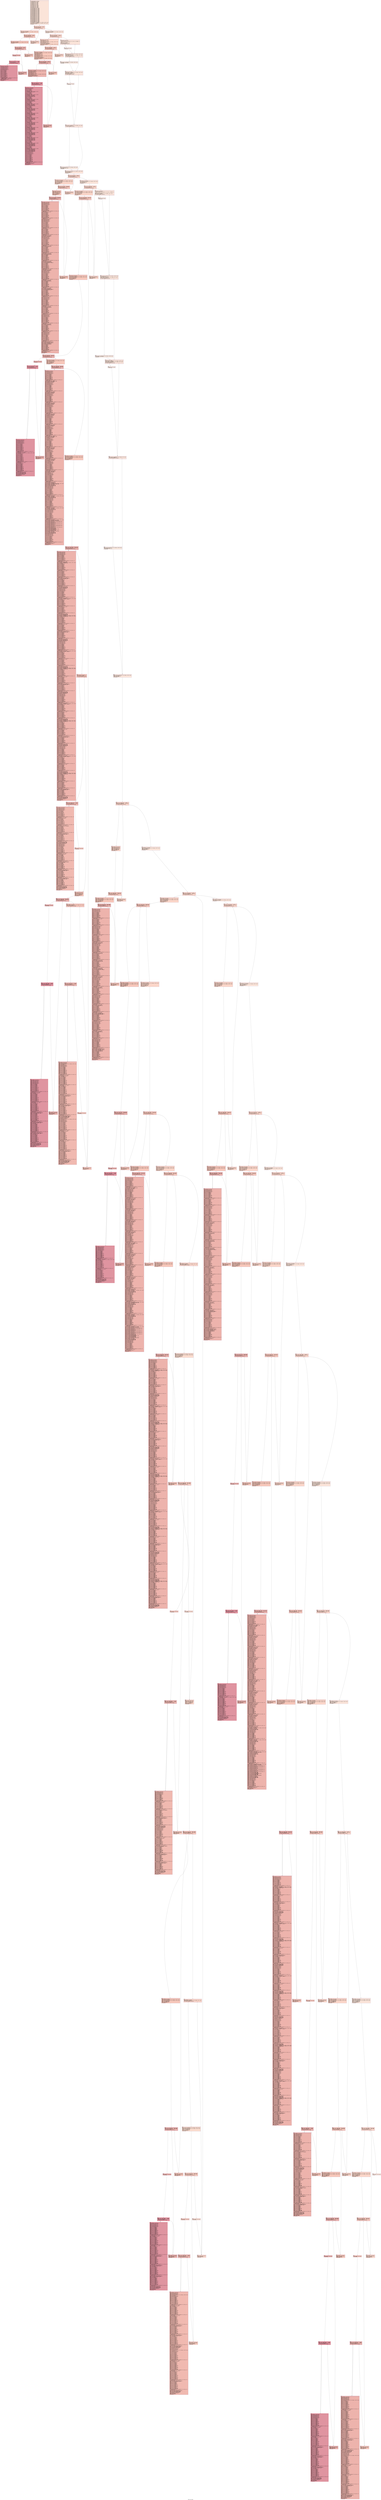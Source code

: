 digraph "CFG for 'erhs_' function" {
	label="CFG for 'erhs_' function";

	Node0x55c1e10ae320 [shape=record,color="#3d50c3ff", style=filled, fillcolor="#f5c1a970" fontname="Courier",label="{0:\l|  %1 = alloca double, i64 1, align 8\l  %2 = alloca double, i64 1, align 8\l  %3 = alloca i32, i64 1, align 4\l  %4 = alloca i32, i64 1, align 4\l  %5 = alloca i32, i64 1, align 4\l  %6 = alloca i32, i64 1, align 4\l  %7 = alloca i32, i64 1, align 4\l  %8 = alloca i32, i64 1, align 4\l  %9 = alloca i32, i64 1, align 4\l  %10 = alloca i32, i64 1, align 4\l  %11 = alloca i32, i64 1, align 4\l  %12 = alloca i32, i64 1, align 4\l  %13 = alloca i32, i64 1, align 4\l  %14 = alloca i32, i64 1, align 4\l  %15 = alloca i32, i64 1, align 4\l  %16 = alloca double, i64 1, align 8\l  %17 = alloca double, i64 1, align 8\l  %18 = alloca double, i64 1, align 8\l  %19 = alloca double, i64 1, align 8\l  %20 = alloca double, i64 1, align 8\l  %21 = alloca double, i64 1, align 8\l  %22 = alloca double, i64 1, align 8\l  %23 = alloca double, i64 1, align 8\l  %24 = alloca double, i64 1, align 8\l  %25 = alloca double, i64 1, align 8\l  %26 = alloca double, i64 1, align 8\l  %27 = alloca double, i64 1, align 8\l  %28 = alloca double, i64 1, align 8\l  %29 = alloca double, i64 1, align 8\l  %30 = alloca double, i64 1, align 8\l  %31 = alloca double, i64 1, align 8\l  %32 = alloca double, i64 1, align 8\l  %33 = alloca double, i64 1, align 8\l  %34 = alloca double, i64 1, align 8\l  %35 = alloca double, i64 1, align 8\l  %36 = alloca double, i64 1, align 8\l  %37 = alloca double, i64 1, align 8\l  %38 = alloca double, i64 1, align 8\l  %39 = alloca double, i64 1, align 8\l  %40 = alloca double, i64 1, align 8\l  %41 = alloca double, i64 1, align 8\l  %42 = alloca double, i64 1, align 8\l  %43 = alloca double, i64 1, align 8\l  %44 = alloca double, i64 1, align 8\l  %45 = alloca double, i64 1, align 8\l  %46 = alloca double, i64 1, align 8\l  %47 = load double, ptr getelementptr (i8, ptr @disp_, i64 120), align 8\l  store double %47, ptr %1, align 8\l  %48 = load i32, ptr getelementptr (i8, ptr @cgcon_, i64 104), align 4\l  %49 = sext i32 %48 to i64\l  br label %50\l}"];
	Node0x55c1e10ae320 -> Node0x55c1e10b0850[tooltip="0 -> 50\nProbability 100.00%" ];
	Node0x55c1e10b0850 [shape=record,color="#3d50c3ff", style=filled, fillcolor="#f6a38570" fontname="Courier",label="{50:\l|  %51 = phi i32 [ %112, %110 ], [ 1, %0 ]\l  %52 = phi i64 [ %113, %110 ], [ %49, %0 ]\l  %53 = icmp sgt i64 %52, 0\l  br i1 %53, label %54, label %114\l|{<s0>T|<s1>F}}"];
	Node0x55c1e10b0850:s0 -> Node0x55c1e10b0bc0[tooltip="50 -> 54\nProbability 96.88%" ];
	Node0x55c1e10b0850:s1 -> Node0x55c1e10b0c50[tooltip="50 -> 114\nProbability 3.12%" ];
	Node0x55c1e10b0bc0 [shape=record,color="#3d50c3ff", style=filled, fillcolor="#f6a38570" fontname="Courier",label="{54:\l|  store i32 %51, ptr %12, align 4\l  %55 = load i32, ptr getelementptr (i8, ptr @cgcon_, i64 100), align 4\l  %56 = sext i32 %55 to i64\l  br label %57\l}"];
	Node0x55c1e10b0bc0 -> Node0x55c1e10b0fc0[tooltip="54 -> 57\nProbability 100.00%" ];
	Node0x55c1e10b0fc0 [shape=record,color="#3d50c3ff", style=filled, fillcolor="#ec7f6370" fontname="Courier",label="{57:\l|  %58 = phi i32 [ %108, %106 ], [ 1, %54 ]\l  %59 = phi i64 [ %109, %106 ], [ %56, %54 ]\l  %60 = icmp sgt i64 %59, 0\l  br i1 %60, label %61, label %110\l|{<s0>T|<s1>F}}"];
	Node0x55c1e10b0fc0:s0 -> Node0x55c1e10b13c0[tooltip="57 -> 61\nProbability 96.88%" ];
	Node0x55c1e10b0fc0:s1 -> Node0x55c1e10b0940[tooltip="57 -> 110\nProbability 3.12%" ];
	Node0x55c1e10b13c0 [shape=record,color="#3d50c3ff", style=filled, fillcolor="#ec7f6370" fontname="Courier",label="{61:\l|  store i32 %58, ptr %8, align 4\l  %62 = load i32, ptr getelementptr (i8, ptr @cgcon_, i64 96), align 4\l  %63 = sext i32 %62 to i64\l  br label %64\l}"];
	Node0x55c1e10b13c0 -> Node0x55c1e10b1730[tooltip="61 -> 64\nProbability 100.00%" ];
	Node0x55c1e10b1730 [shape=record,color="#3d50c3ff", style=filled, fillcolor="#d6524470" fontname="Courier",label="{64:\l|  %65 = phi i32 [ %104, %102 ], [ 1, %61 ]\l  %66 = phi i64 [ %105, %102 ], [ %63, %61 ]\l  %67 = icmp sgt i64 %66, 0\l  br i1 %67, label %68, label %106\l|{<s0>T|<s1>F}}"];
	Node0x55c1e10b1730:s0 -> Node0x55c1e10b1b30[tooltip="64 -> 68\nProbability 96.88%" ];
	Node0x55c1e10b1730:s1 -> Node0x55c1e10b10b0[tooltip="64 -> 106\nProbability 3.12%" ];
	Node0x55c1e10b1b30 [shape=record,color="#3d50c3ff", style=filled, fillcolor="#d6524470" fontname="Courier",label="{68:\l|  store i32 %65, ptr %3, align 4\l  br label %69\l}"];
	Node0x55c1e10b1b30 -> Node0x55c1e10b1d10[tooltip="68 -> 69\nProbability 100.00%" ];
	Node0x55c1e10b1d10 [shape=record,color="#b70d28ff", style=filled, fillcolor="#b70d2870" fontname="Courier",label="{69:\l|  %70 = phi i32 [ %100, %73 ], [ 1, %68 ]\l  %71 = phi i64 [ %101, %73 ], [ 5, %68 ]\l  %72 = icmp sgt i64 %71, 0\l  br i1 %72, label %73, label %102\l|{<s0>T|<s1>F}}"];
	Node0x55c1e10b1d10:s0 -> Node0x55c1e10b1e00[tooltip="69 -> 73\nProbability 96.88%" ];
	Node0x55c1e10b1d10:s1 -> Node0x55c1e10b1820[tooltip="69 -> 102\nProbability 3.12%" ];
	Node0x55c1e10b1e00 [shape=record,color="#b70d28ff", style=filled, fillcolor="#b70d2870" fontname="Courier",label="{73:\l|  store i32 %70, ptr %15, align 4\l  %74 = load i32, ptr %15, align 4\l  %75 = sext i32 %74 to i64\l  %76 = load i32, ptr %3, align 4\l  %77 = sext i32 %76 to i64\l  %78 = load i32, ptr %8, align 4\l  %79 = sext i32 %78 to i64\l  %80 = load i32, ptr %12, align 4\l  %81 = sext i32 %80 to i64\l  %82 = sub nsw i64 %75, 1\l  %83 = mul nsw i64 %82, 1\l  %84 = mul nsw i64 %83, 1\l  %85 = add nsw i64 %84, 0\l  %86 = sub nsw i64 %77, -1\l  %87 = mul nsw i64 %86, 1\l  %88 = mul nsw i64 %87, 5\l  %89 = add nsw i64 %88, %85\l  %90 = sub nsw i64 %79, -1\l  %91 = mul nsw i64 %90, 1\l  %92 = mul nsw i64 %91, 140\l  %93 = add nsw i64 %92, %89\l  %94 = sub nsw i64 %81, 1\l  %95 = mul nsw i64 %94, 1\l  %96 = mul nsw i64 %95, 6300\l  %97 = add nsw i64 %96, %93\l  %98 = getelementptr double, ptr getelementptr (i8, ptr @cvar_, i64\l... 16329600), i64 %97\l  store double 0.000000e+00, ptr %98, align 8\l  %99 = load i32, ptr %15, align 4\l  %100 = add i32 %99, 1\l  %101 = sub i64 %71, 1\l  br label %69\l}"];
	Node0x55c1e10b1e00 -> Node0x55c1e10b1d10[tooltip="73 -> 69\nProbability 100.00%" ];
	Node0x55c1e10b1820 [shape=record,color="#3d50c3ff", style=filled, fillcolor="#d6524470" fontname="Courier",label="{102:\l|  store i32 %70, ptr %15, align 4\l  %103 = load i32, ptr %3, align 4\l  %104 = add i32 %103, 1\l  %105 = sub i64 %66, 1\l  br label %64\l}"];
	Node0x55c1e10b1820 -> Node0x55c1e10b1730[tooltip="102 -> 64\nProbability 100.00%" ];
	Node0x55c1e10b10b0 [shape=record,color="#3d50c3ff", style=filled, fillcolor="#ec7f6370" fontname="Courier",label="{106:\l|  store i32 %65, ptr %3, align 4\l  %107 = load i32, ptr %8, align 4\l  %108 = add i32 %107, 1\l  %109 = sub i64 %59, 1\l  br label %57\l}"];
	Node0x55c1e10b10b0 -> Node0x55c1e10b0fc0[tooltip="106 -> 57\nProbability 100.00%" ];
	Node0x55c1e10b0940 [shape=record,color="#3d50c3ff", style=filled, fillcolor="#f6a38570" fontname="Courier",label="{110:\l|  store i32 %58, ptr %8, align 4\l  %111 = load i32, ptr %12, align 4\l  %112 = add i32 %111, 1\l  %113 = sub i64 %52, 1\l  br label %50\l}"];
	Node0x55c1e10b0940 -> Node0x55c1e10b0850[tooltip="110 -> 50\nProbability 100.00%" ];
	Node0x55c1e10b0c50 [shape=record,color="#3d50c3ff", style=filled, fillcolor="#f5c1a970" fontname="Courier",label="{114:\l|  store i32 %51, ptr %12, align 4\l  %115 = load i32, ptr getelementptr (i8, ptr @cgcon_, i64 104), align 4\l  %116 = sext i32 %115 to i64\l  br label %117\l}"];
	Node0x55c1e10b0c50 -> Node0x55c1e10b4590[tooltip="114 -> 117\nProbability 100.00%" ];
	Node0x55c1e10b4590 [shape=record,color="#3d50c3ff", style=filled, fillcolor="#f6a38570" fontname="Courier",label="{117:\l|  %118 = phi i32 [ %342, %340 ], [ 1, %114 ]\l  %119 = phi i64 [ %343, %340 ], [ %116, %114 ]\l  %120 = icmp sgt i64 %119, 0\l  br i1 %120, label %121, label %344\l|{<s0>T|<s1>F}}"];
	Node0x55c1e10b4590:s0 -> Node0x55c1e10b48b0[tooltip="117 -> 121\nProbability 96.88%" ];
	Node0x55c1e10b4590:s1 -> Node0x55c1e10b4900[tooltip="117 -> 344\nProbability 3.12%" ];
	Node0x55c1e10b48b0 [shape=record,color="#3d50c3ff", style=filled, fillcolor="#f6a38570" fontname="Courier",label="{121:\l|  store i32 %118, ptr %12, align 4\l  %122 = load i32, ptr %12, align 4\l  %123 = sub i32 %122, 1\l  %124 = sitofp i32 %123 to double\l  %125 = load i32, ptr getelementptr (i8, ptr @cgcon_, i64 104), align 4\l  %126 = sub i32 %125, 1\l  %127 = sitofp i32 %126 to double\l  %128 = fdiv contract double %124, %127\l  store double %128, ptr %46, align 8\l  %129 = load i32, ptr getelementptr (i8, ptr @cgcon_, i64 100), align 4\l  %130 = sext i32 %129 to i64\l  br label %131\l}"];
	Node0x55c1e10b48b0 -> Node0x55c1e10b4fc0[tooltip="121 -> 131\nProbability 100.00%" ];
	Node0x55c1e10b4fc0 [shape=record,color="#3d50c3ff", style=filled, fillcolor="#ec7f6370" fontname="Courier",label="{131:\l|  %132 = phi i32 [ %338, %336 ], [ 1, %121 ]\l  %133 = phi i64 [ %339, %336 ], [ %130, %121 ]\l  %134 = icmp sgt i64 %133, 0\l  br i1 %134, label %135, label %340\l|{<s0>T|<s1>F}}"];
	Node0x55c1e10b4fc0:s0 -> Node0x55c1e10b52e0[tooltip="131 -> 135\nProbability 96.88%" ];
	Node0x55c1e10b4fc0:s1 -> Node0x55c1e10b4650[tooltip="131 -> 340\nProbability 3.12%" ];
	Node0x55c1e10b52e0 [shape=record,color="#3d50c3ff", style=filled, fillcolor="#ec7f6370" fontname="Courier",label="{135:\l|  store i32 %132, ptr %8, align 4\l  %136 = load i32, ptr getelementptr (i8, ptr @cgcon_, i64 132), align 4\l  %137 = load i32, ptr %8, align 4\l  %138 = add i32 %136, %137\l  store i32 %138, ptr %10, align 4\l  %139 = load i32, ptr %10, align 4\l  %140 = sub i32 %139, 1\l  %141 = sitofp i32 %140 to double\l  %142 = load i32, ptr getelementptr (i8, ptr @cgcon_, i64 112), align 4\l  %143 = sub i32 %142, 1\l  %144 = sitofp i32 %143 to double\l  %145 = fdiv contract double %141, %144\l  store double %145, ptr %2, align 8\l  %146 = load i32, ptr getelementptr (i8, ptr @cgcon_, i64 96), align 4\l  %147 = sext i32 %146 to i64\l  br label %148\l}"];
	Node0x55c1e10b52e0 -> Node0x55c1e10b5cb0[tooltip="135 -> 148\nProbability 100.00%" ];
	Node0x55c1e10b5cb0 [shape=record,color="#3d50c3ff", style=filled, fillcolor="#d6524470" fontname="Courier",label="{148:\l|  %149 = phi i32 [ %334, %332 ], [ 1, %135 ]\l  %150 = phi i64 [ %335, %332 ], [ %147, %135 ]\l  %151 = icmp sgt i64 %150, 0\l  br i1 %151, label %152, label %336\l|{<s0>T|<s1>F}}"];
	Node0x55c1e10b5cb0:s0 -> Node0x55c1e10b5fd0[tooltip="148 -> 152\nProbability 96.88%" ];
	Node0x55c1e10b5cb0:s1 -> Node0x55c1e10b5080[tooltip="148 -> 336\nProbability 3.12%" ];
	Node0x55c1e10b5fd0 [shape=record,color="#3d50c3ff", style=filled, fillcolor="#d6524470" fontname="Courier",label="{152:\l|  store i32 %149, ptr %3, align 4\l  %153 = load i32, ptr getelementptr (i8, ptr @cgcon_, i64 120), align 4\l  %154 = load i32, ptr %3, align 4\l  %155 = add i32 %153, %154\l  store i32 %155, ptr %6, align 4\l  %156 = load i32, ptr %6, align 4\l  %157 = sub i32 %156, 1\l  %158 = sitofp i32 %157 to double\l  %159 = load i32, ptr getelementptr (i8, ptr @cgcon_, i64 108), align 4\l  %160 = sub i32 %159, 1\l  %161 = sitofp i32 %160 to double\l  %162 = fdiv contract double %158, %161\l  store double %162, ptr %45, align 8\l  br label %163\l}"];
	Node0x55c1e10b5fd0 -> Node0x55c1e10b68e0[tooltip="152 -> 163\nProbability 100.00%" ];
	Node0x55c1e10b68e0 [shape=record,color="#b70d28ff", style=filled, fillcolor="#b70d2870" fontname="Courier",label="{163:\l|  %164 = phi i32 [ %330, %167 ], [ 1, %152 ]\l  %165 = phi i64 [ %331, %167 ], [ 5, %152 ]\l  %166 = icmp sgt i64 %165, 0\l  br i1 %166, label %167, label %332\l|{<s0>T|<s1>F}}"];
	Node0x55c1e10b68e0:s0 -> Node0x55c1e10b69d0[tooltip="163 -> 167\nProbability 96.88%" ];
	Node0x55c1e10b68e0:s1 -> Node0x55c1e10b5d70[tooltip="163 -> 332\nProbability 3.12%" ];
	Node0x55c1e10b69d0 [shape=record,color="#b70d28ff", style=filled, fillcolor="#b70d2870" fontname="Courier",label="{167:\l|  store i32 %164, ptr %15, align 4\l  %168 = load i32, ptr %15, align 4\l  %169 = sext i32 %168 to i64\l  %170 = sub nsw i64 %169, 1\l  %171 = mul nsw i64 %170, 1\l  %172 = mul nsw i64 %171, 1\l  %173 = add nsw i64 %172, 0\l  %174 = add nsw i64 0, %173\l  %175 = getelementptr double, ptr @cexact_, i64 %174\l  %176 = load double, ptr %175, align 8\l  %177 = sub nsw i64 %169, 1\l  %178 = mul nsw i64 %177, 1\l  %179 = mul nsw i64 %178, 1\l  %180 = add nsw i64 %179, 0\l  %181 = add nsw i64 5, %180\l  %182 = getelementptr double, ptr @cexact_, i64 %181\l  %183 = load double, ptr %182, align 8\l  %184 = load double, ptr %45, align 8\l  %185 = fmul contract double %183, %184\l  %186 = fadd contract double %176, %185\l  %187 = sub nsw i64 %169, 1\l  %188 = mul nsw i64 %187, 1\l  %189 = mul nsw i64 %188, 1\l  %190 = add nsw i64 %189, 0\l  %191 = add nsw i64 10, %190\l  %192 = getelementptr double, ptr @cexact_, i64 %191\l  %193 = load double, ptr %192, align 8\l  %194 = load double, ptr %2, align 8\l  %195 = fmul contract double %193, %194\l  %196 = fadd contract double %186, %195\l  %197 = sub nsw i64 %169, 1\l  %198 = mul nsw i64 %197, 1\l  %199 = mul nsw i64 %198, 1\l  %200 = add nsw i64 %199, 0\l  %201 = add nsw i64 15, %200\l  %202 = getelementptr double, ptr @cexact_, i64 %201\l  %203 = load double, ptr %202, align 8\l  %204 = load double, ptr %46, align 8\l  %205 = fmul contract double %203, %204\l  %206 = fadd contract double %196, %205\l  %207 = sub nsw i64 %169, 1\l  %208 = mul nsw i64 %207, 1\l  %209 = mul nsw i64 %208, 1\l  %210 = add nsw i64 %209, 0\l  %211 = add nsw i64 20, %210\l  %212 = getelementptr double, ptr @cexact_, i64 %211\l  %213 = load double, ptr %212, align 8\l  %214 = fmul contract double %213, %184\l  %215 = fmul contract double %214, %184\l  %216 = fadd contract double %206, %215\l  %217 = sub nsw i64 %169, 1\l  %218 = mul nsw i64 %217, 1\l  %219 = mul nsw i64 %218, 1\l  %220 = add nsw i64 %219, 0\l  %221 = add nsw i64 25, %220\l  %222 = getelementptr double, ptr @cexact_, i64 %221\l  %223 = load double, ptr %222, align 8\l  %224 = fmul contract double %223, %194\l  %225 = fmul contract double %224, %194\l  %226 = fadd contract double %216, %225\l  %227 = sub nsw i64 %169, 1\l  %228 = mul nsw i64 %227, 1\l  %229 = mul nsw i64 %228, 1\l  %230 = add nsw i64 %229, 0\l  %231 = add nsw i64 30, %230\l  %232 = getelementptr double, ptr @cexact_, i64 %231\l  %233 = load double, ptr %232, align 8\l  %234 = fmul contract double %233, %204\l  %235 = fmul contract double %234, %204\l  %236 = fadd contract double %226, %235\l  %237 = sub nsw i64 %169, 1\l  %238 = mul nsw i64 %237, 1\l  %239 = mul nsw i64 %238, 1\l  %240 = add nsw i64 %239, 0\l  %241 = add nsw i64 35, %240\l  %242 = getelementptr double, ptr @cexact_, i64 %241\l  %243 = load double, ptr %242, align 8\l  %244 = fmul contract double %243, %184\l  %245 = fmul contract double %244, %184\l  %246 = fmul contract double %245, %184\l  %247 = fadd contract double %236, %246\l  %248 = sub nsw i64 %169, 1\l  %249 = mul nsw i64 %248, 1\l  %250 = mul nsw i64 %249, 1\l  %251 = add nsw i64 %250, 0\l  %252 = add nsw i64 40, %251\l  %253 = getelementptr double, ptr @cexact_, i64 %252\l  %254 = load double, ptr %253, align 8\l  %255 = fmul contract double %254, %194\l  %256 = fmul contract double %255, %194\l  %257 = fmul contract double %256, %194\l  %258 = fadd contract double %247, %257\l  %259 = sub nsw i64 %169, 1\l  %260 = mul nsw i64 %259, 1\l  %261 = mul nsw i64 %260, 1\l  %262 = add nsw i64 %261, 0\l  %263 = add nsw i64 45, %262\l  %264 = getelementptr double, ptr @cexact_, i64 %263\l  %265 = load double, ptr %264, align 8\l  %266 = fmul contract double %265, %204\l  %267 = fmul contract double %266, %204\l  %268 = fmul contract double %267, %204\l  %269 = fadd contract double %258, %268\l  %270 = sub nsw i64 %169, 1\l  %271 = mul nsw i64 %270, 1\l  %272 = mul nsw i64 %271, 1\l  %273 = add nsw i64 %272, 0\l  %274 = add nsw i64 50, %273\l  %275 = getelementptr double, ptr @cexact_, i64 %274\l  %276 = load double, ptr %275, align 8\l  %277 = fmul contract double %276, %184\l  %278 = fmul contract double %277, %184\l  %279 = fmul contract double %278, %184\l  %280 = fmul contract double %279, %184\l  %281 = fadd contract double %269, %280\l  %282 = sub nsw i64 %169, 1\l  %283 = mul nsw i64 %282, 1\l  %284 = mul nsw i64 %283, 1\l  %285 = add nsw i64 %284, 0\l  %286 = add nsw i64 55, %285\l  %287 = getelementptr double, ptr @cexact_, i64 %286\l  %288 = load double, ptr %287, align 8\l  %289 = fmul contract double %288, %194\l  %290 = fmul contract double %289, %194\l  %291 = fmul contract double %290, %194\l  %292 = fmul contract double %291, %194\l  %293 = fadd contract double %281, %292\l  %294 = sub nsw i64 %169, 1\l  %295 = mul nsw i64 %294, 1\l  %296 = mul nsw i64 %295, 1\l  %297 = add nsw i64 %296, 0\l  %298 = add nsw i64 60, %297\l  %299 = getelementptr double, ptr @cexact_, i64 %298\l  %300 = load double, ptr %299, align 8\l  %301 = fmul contract double %300, %204\l  %302 = fmul contract double %301, %204\l  %303 = fmul contract double %302, %204\l  %304 = fmul contract double %303, %204\l  %305 = fadd contract double %293, %304\l  %306 = load i32, ptr %3, align 4\l  %307 = sext i32 %306 to i64\l  %308 = load i32, ptr %8, align 4\l  %309 = sext i32 %308 to i64\l  %310 = load i32, ptr %12, align 4\l  %311 = sext i32 %310 to i64\l  %312 = sub nsw i64 %169, 1\l  %313 = mul nsw i64 %312, 1\l  %314 = mul nsw i64 %313, 1\l  %315 = add nsw i64 %314, 0\l  %316 = sub nsw i64 %307, -1\l  %317 = mul nsw i64 %316, 1\l  %318 = mul nsw i64 %317, 5\l  %319 = add nsw i64 %318, %315\l  %320 = sub nsw i64 %309, -1\l  %321 = mul nsw i64 %320, 1\l  %322 = mul nsw i64 %321, 140\l  %323 = add nsw i64 %322, %319\l  %324 = sub nsw i64 %311, 1\l  %325 = mul nsw i64 %324, 1\l  %326 = mul nsw i64 %325, 6300\l  %327 = add nsw i64 %326, %323\l  %328 = getelementptr double, ptr getelementptr (i8, ptr @cvar_, i64\l... 8164800), i64 %327\l  store double %305, ptr %328, align 8\l  %329 = load i32, ptr %15, align 4\l  %330 = add i32 %329, 1\l  %331 = sub i64 %165, 1\l  br label %163\l}"];
	Node0x55c1e10b69d0 -> Node0x55c1e10b68e0[tooltip="167 -> 163\nProbability 100.00%" ];
	Node0x55c1e10b5d70 [shape=record,color="#3d50c3ff", style=filled, fillcolor="#d6524470" fontname="Courier",label="{332:\l|  store i32 %164, ptr %15, align 4\l  %333 = load i32, ptr %3, align 4\l  %334 = add i32 %333, 1\l  %335 = sub i64 %150, 1\l  br label %148\l}"];
	Node0x55c1e10b5d70 -> Node0x55c1e10b5cb0[tooltip="332 -> 148\nProbability 100.00%" ];
	Node0x55c1e10b5080 [shape=record,color="#3d50c3ff", style=filled, fillcolor="#ec7f6370" fontname="Courier",label="{336:\l|  store i32 %149, ptr %3, align 4\l  %337 = load i32, ptr %8, align 4\l  %338 = add i32 %337, 1\l  %339 = sub i64 %133, 1\l  br label %131\l}"];
	Node0x55c1e10b5080 -> Node0x55c1e10b4fc0[tooltip="336 -> 131\nProbability 100.00%" ];
	Node0x55c1e10b4650 [shape=record,color="#3d50c3ff", style=filled, fillcolor="#f6a38570" fontname="Courier",label="{340:\l|  store i32 %132, ptr %8, align 4\l  %341 = load i32, ptr %12, align 4\l  %342 = add i32 %341, 1\l  %343 = sub i64 %119, 1\l  br label %117\l}"];
	Node0x55c1e10b4650 -> Node0x55c1e10b4590[tooltip="340 -> 117\nProbability 100.00%" ];
	Node0x55c1e10b4900 [shape=record,color="#3d50c3ff", style=filled, fillcolor="#f5c1a970" fontname="Courier",label="{344:\l|  store i32 %118, ptr %12, align 4\l  store i32 0, ptr %5, align 4\l  call void @exchange_3_(ptr getelementptr (i8, ptr @cvar_, i64 8164800), ptr\l... %5)\l  store i32 0, ptr %13, align 4\l  %345 = load i32, ptr @neigh_, align 4\l  %346 = icmp eq i32 %345, -1\l  br i1 %346, label %347, label %348\l|{<s0>T|<s1>F}}"];
	Node0x55c1e10b4900:s0 -> Node0x55c1e10bea00[tooltip="344 -> 347\nProbability 37.50%" ];
	Node0x55c1e10b4900:s1 -> Node0x55c1e10bea50[tooltip="344 -> 348\nProbability 62.50%" ];
	Node0x55c1e10bea00 [shape=record,color="#3d50c3ff", style=filled, fillcolor="#f2cab570" fontname="Courier",label="{347:\l|  store i32 1, ptr %13, align 4\l  br label %348\l}"];
	Node0x55c1e10bea00 -> Node0x55c1e10bea50[tooltip="347 -> 348\nProbability 100.00%" ];
	Node0x55c1e10bea50 [shape=record,color="#3d50c3ff", style=filled, fillcolor="#f5c1a970" fontname="Courier",label="{348:\l|  %349 = load i32, ptr getelementptr (i8, ptr @cgcon_, i64 96), align 4\l  %350 = add i32 %349, 1\l  store i32 %350, ptr %14, align 4\l  %351 = load i32, ptr getelementptr (i8, ptr @neigh_, i64 4), align 4\l  %352 = icmp eq i32 %351, -1\l  br i1 %352, label %353, label %355\l|{<s0>T|<s1>F}}"];
	Node0x55c1e10bea50:s0 -> Node0x55c1e10bef90[tooltip="348 -> 353\nProbability 37.50%" ];
	Node0x55c1e10bea50:s1 -> Node0x55c1e10befe0[tooltip="348 -> 355\nProbability 62.50%" ];
	Node0x55c1e10bef90 [shape=record,color="#3d50c3ff", style=filled, fillcolor="#f2cab570" fontname="Courier",label="{353:\l|  %354 = load i32, ptr getelementptr (i8, ptr @cgcon_, i64 96), align 4\l  store i32 %354, ptr %14, align 4\l  br label %355\l}"];
	Node0x55c1e10bef90 -> Node0x55c1e10befe0[tooltip="353 -> 355\nProbability 100.00%" ];
	Node0x55c1e10befe0 [shape=record,color="#3d50c3ff", style=filled, fillcolor="#f5c1a970" fontname="Courier",label="{355:\l|  store i32 1, ptr %7, align 4\l  %356 = load i32, ptr getelementptr (i8, ptr @cgcon_, i64 96), align 4\l  store i32 %356, ptr %4, align 4\l  %357 = load i32, ptr @neigh_, align 4\l  %358 = icmp eq i32 %357, -1\l  br i1 %358, label %359, label %360\l|{<s0>T|<s1>F}}"];
	Node0x55c1e10befe0:s0 -> Node0x55c1e10bf540[tooltip="355 -> 359\nProbability 37.50%" ];
	Node0x55c1e10befe0:s1 -> Node0x55c1e10bf590[tooltip="355 -> 360\nProbability 62.50%" ];
	Node0x55c1e10bf540 [shape=record,color="#3d50c3ff", style=filled, fillcolor="#f2cab570" fontname="Courier",label="{359:\l|  store i32 4, ptr %7, align 4\l  br label %360\l}"];
	Node0x55c1e10bf540 -> Node0x55c1e10bf590[tooltip="359 -> 360\nProbability 100.00%" ];
	Node0x55c1e10bf590 [shape=record,color="#3d50c3ff", style=filled, fillcolor="#f5c1a970" fontname="Courier",label="{360:\l|  %361 = load i32, ptr getelementptr (i8, ptr @neigh_, i64 4), align 4\l  %362 = icmp eq i32 %361, -1\l  br i1 %362, label %363, label %366\l|{<s0>T|<s1>F}}"];
	Node0x55c1e10bf590:s0 -> Node0x55c1e10bf8b0[tooltip="360 -> 363\nProbability 37.50%" ];
	Node0x55c1e10bf590:s1 -> Node0x55c1e10bf900[tooltip="360 -> 366\nProbability 62.50%" ];
	Node0x55c1e10bf8b0 [shape=record,color="#3d50c3ff", style=filled, fillcolor="#f2cab570" fontname="Courier",label="{363:\l|  %364 = load i32, ptr getelementptr (i8, ptr @cgcon_, i64 96), align 4\l  %365 = sub i32 %364, 3\l  store i32 %365, ptr %4, align 4\l  br label %366\l}"];
	Node0x55c1e10bf8b0 -> Node0x55c1e10bf900[tooltip="363 -> 366\nProbability 100.00%" ];
	Node0x55c1e10bf900 [shape=record,color="#3d50c3ff", style=filled, fillcolor="#f5c1a970" fontname="Courier",label="{366:\l|  %367 = load i32, ptr getelementptr (i8, ptr @cgcon_, i64 104), align 4\l  %368 = sub i32 %367, 1\l  %369 = sext i32 %368 to i64\l  %370 = add i64 %369, -1\l  br label %371\l}"];
	Node0x55c1e10bf900 -> Node0x55c1e10bfe30[tooltip="366 -> 371\nProbability 100.00%" ];
	Node0x55c1e10bfe30 [shape=record,color="#3d50c3ff", style=filled, fillcolor="#f6a38570" fontname="Courier",label="{371:\l|  %372 = phi i32 [ %708, %706 ], [ 2, %366 ]\l  %373 = phi i64 [ %709, %706 ], [ %370, %366 ]\l  %374 = icmp sgt i64 %373, 0\l  br i1 %374, label %375, label %710\l|{<s0>T|<s1>F}}"];
	Node0x55c1e10bfe30:s0 -> Node0x55c1e10c0150[tooltip="371 -> 375\nProbability 96.88%" ];
	Node0x55c1e10bfe30:s1 -> Node0x55c1e10c01a0[tooltip="371 -> 710\nProbability 3.12%" ];
	Node0x55c1e10c0150 [shape=record,color="#3d50c3ff", style=filled, fillcolor="#f6a38570" fontname="Courier",label="{375:\l|  store i32 %372, ptr %12, align 4\l  %376 = load i32, ptr getelementptr (i8, ptr @cgcon_, i64 136), align 4\l  %377 = sext i32 %376 to i64\l  %378 = load i32, ptr getelementptr (i8, ptr @cgcon_, i64 140), align 4\l  %379 = sext i32 %378 to i64\l  %380 = trunc i64 %377 to i32\l  %381 = sub i64 %379, %377\l  %382 = add i64 %381, 1\l  br label %383\l}"];
	Node0x55c1e10c0150 -> Node0x55c1e10c0790[tooltip="375 -> 383\nProbability 100.00%" ];
	Node0x55c1e10c0790 [shape=record,color="#3d50c3ff", style=filled, fillcolor="#ec7f6370" fontname="Courier",label="{383:\l|  %384 = phi i32 [ %704, %702 ], [ %380, %375 ]\l  %385 = phi i64 [ %705, %702 ], [ %382, %375 ]\l  %386 = icmp sgt i64 %385, 0\l  br i1 %386, label %387, label %706\l|{<s0>T|<s1>F}}"];
	Node0x55c1e10c0790:s0 -> Node0x55c1e10b7dc0[tooltip="383 -> 387\nProbability 96.88%" ];
	Node0x55c1e10c0790:s1 -> Node0x55c1e10bfef0[tooltip="383 -> 706\nProbability 3.12%" ];
	Node0x55c1e10b7dc0 [shape=record,color="#3d50c3ff", style=filled, fillcolor="#ec7f6370" fontname="Courier",label="{387:\l|  store i32 %384, ptr %8, align 4\l  %388 = load i32, ptr %13, align 4\l  %389 = sext i32 %388 to i64\l  %390 = load i32, ptr %14, align 4\l  %391 = sext i32 %390 to i64\l  %392 = trunc i64 %389 to i32\l  %393 = sub i64 %391, %389\l  %394 = add i64 %393, 1\l  br label %395\l}"];
	Node0x55c1e10b7dc0 -> Node0x55c1e10b82d0[tooltip="387 -> 395\nProbability 100.00%" ];
	Node0x55c1e10b82d0 [shape=record,color="#3d50c3ff", style=filled, fillcolor="#d6524470" fontname="Courier",label="{395:\l|  %396 = phi i32 [ %700, %399 ], [ %392, %387 ]\l  %397 = phi i64 [ %701, %399 ], [ %394, %387 ]\l  %398 = icmp sgt i64 %397, 0\l  br i1 %398, label %399, label %702\l|{<s0>T|<s1>F}}"];
	Node0x55c1e10b82d0:s0 -> Node0x55c1e10b8390[tooltip="395 -> 399\nProbability 96.88%" ];
	Node0x55c1e10b82d0:s1 -> Node0x55c1e10b7b60[tooltip="395 -> 702\nProbability 3.12%" ];
	Node0x55c1e10b8390 [shape=record,color="#3d50c3ff", style=filled, fillcolor="#d6524470" fontname="Courier",label="{399:\l|  store i32 %396, ptr %3, align 4\l  %400 = load i32, ptr %3, align 4\l  %401 = sext i32 %400 to i64\l  %402 = load i32, ptr %8, align 4\l  %403 = sext i32 %402 to i64\l  %404 = load i32, ptr %12, align 4\l  %405 = sext i32 %404 to i64\l  %406 = sub nsw i64 %401, -1\l  %407 = mul nsw i64 %406, 1\l  %408 = mul nsw i64 %407, 5\l  %409 = add nsw i64 %408, 1\l  %410 = sub nsw i64 %403, -1\l  %411 = mul nsw i64 %410, 1\l  %412 = mul nsw i64 %411, 140\l  %413 = add nsw i64 %412, %409\l  %414 = sub nsw i64 %405, 1\l  %415 = mul nsw i64 %414, 1\l  %416 = mul nsw i64 %415, 6300\l  %417 = add nsw i64 %416, %413\l  %418 = getelementptr double, ptr getelementptr (i8, ptr @cvar_, i64\l... 8164800), i64 %417\l  %419 = load double, ptr %418, align 8\l  %420 = sub nsw i64 %401, 0\l  %421 = mul nsw i64 %420, 1\l  %422 = mul nsw i64 %421, 5\l  %423 = add nsw i64 %422, 0\l  %424 = sub nsw i64 %403, 0\l  %425 = mul nsw i64 %424, 1\l  %426 = mul nsw i64 %425, 130\l  %427 = add nsw i64 %426, %423\l  %428 = sub nsw i64 %405, 1\l  %429 = mul nsw i64 %428, 1\l  %430 = mul nsw i64 %429, 5590\l  %431 = add nsw i64 %430, %427\l  %432 = getelementptr double, ptr getelementptr (i8, ptr @cvar_, i64\l... 24494400), i64 %431\l  store double %419, ptr %432, align 8\l  %433 = load i32, ptr %3, align 4\l  %434 = sext i32 %433 to i64\l  %435 = load i32, ptr %8, align 4\l  %436 = sext i32 %435 to i64\l  %437 = load i32, ptr %12, align 4\l  %438 = sext i32 %437 to i64\l  %439 = sub nsw i64 %434, -1\l  %440 = mul nsw i64 %439, 1\l  %441 = mul nsw i64 %440, 5\l  %442 = add nsw i64 %441, 1\l  %443 = sub nsw i64 %436, -1\l  %444 = mul nsw i64 %443, 1\l  %445 = mul nsw i64 %444, 140\l  %446 = add nsw i64 %445, %442\l  %447 = sub nsw i64 %438, 1\l  %448 = mul nsw i64 %447, 1\l  %449 = mul nsw i64 %448, 6300\l  %450 = add nsw i64 %449, %446\l  %451 = getelementptr double, ptr getelementptr (i8, ptr @cvar_, i64\l... 8164800), i64 %450\l  %452 = load double, ptr %451, align 8\l  %453 = sub nsw i64 %434, -1\l  %454 = mul nsw i64 %453, 1\l  %455 = mul nsw i64 %454, 5\l  %456 = add nsw i64 %455, 0\l  %457 = sub nsw i64 %436, -1\l  %458 = mul nsw i64 %457, 1\l  %459 = mul nsw i64 %458, 140\l  %460 = add nsw i64 %459, %456\l  %461 = sub nsw i64 %438, 1\l  %462 = mul nsw i64 %461, 1\l  %463 = mul nsw i64 %462, 6300\l  %464 = add nsw i64 %463, %460\l  %465 = getelementptr double, ptr getelementptr (i8, ptr @cvar_, i64\l... 8164800), i64 %464\l  %466 = load double, ptr %465, align 8\l  %467 = fdiv contract double %452, %466\l  store double %467, ptr %18, align 8\l  %468 = load i32, ptr %3, align 4\l  %469 = sext i32 %468 to i64\l  %470 = load i32, ptr %8, align 4\l  %471 = sext i32 %470 to i64\l  %472 = load i32, ptr %12, align 4\l  %473 = sext i32 %472 to i64\l  %474 = sub nsw i64 %469, -1\l  %475 = mul nsw i64 %474, 1\l  %476 = mul nsw i64 %475, 5\l  %477 = add nsw i64 %476, 1\l  %478 = sub nsw i64 %471, -1\l  %479 = mul nsw i64 %478, 1\l  %480 = mul nsw i64 %479, 140\l  %481 = add nsw i64 %480, %477\l  %482 = sub nsw i64 %473, 1\l  %483 = mul nsw i64 %482, 1\l  %484 = mul nsw i64 %483, 6300\l  %485 = add nsw i64 %484, %481\l  %486 = getelementptr double, ptr getelementptr (i8, ptr @cvar_, i64\l... 8164800), i64 %485\l  %487 = load double, ptr %486, align 8\l  %488 = fmul contract double %487, %487\l  %489 = sub nsw i64 %469, -1\l  %490 = mul nsw i64 %489, 1\l  %491 = mul nsw i64 %490, 5\l  %492 = add nsw i64 %491, 2\l  %493 = sub nsw i64 %471, -1\l  %494 = mul nsw i64 %493, 1\l  %495 = mul nsw i64 %494, 140\l  %496 = add nsw i64 %495, %492\l  %497 = sub nsw i64 %473, 1\l  %498 = mul nsw i64 %497, 1\l  %499 = mul nsw i64 %498, 6300\l  %500 = add nsw i64 %499, %496\l  %501 = getelementptr double, ptr getelementptr (i8, ptr @cvar_, i64\l... 8164800), i64 %500\l  %502 = load double, ptr %501, align 8\l  %503 = fmul contract double %502, %502\l  %504 = fadd contract double %488, %503\l  %505 = sub nsw i64 %469, -1\l  %506 = mul nsw i64 %505, 1\l  %507 = mul nsw i64 %506, 5\l  %508 = add nsw i64 %507, 3\l  %509 = sub nsw i64 %471, -1\l  %510 = mul nsw i64 %509, 1\l  %511 = mul nsw i64 %510, 140\l  %512 = add nsw i64 %511, %508\l  %513 = sub nsw i64 %473, 1\l  %514 = mul nsw i64 %513, 1\l  %515 = mul nsw i64 %514, 6300\l  %516 = add nsw i64 %515, %512\l  %517 = getelementptr double, ptr getelementptr (i8, ptr @cvar_, i64\l... 8164800), i64 %516\l  %518 = load double, ptr %517, align 8\l  %519 = fmul contract double %518, %518\l  %520 = fadd contract double %504, %519\l  %521 = fmul contract double %520, 5.000000e-01\l  %522 = sub nsw i64 %469, -1\l  %523 = mul nsw i64 %522, 1\l  %524 = mul nsw i64 %523, 5\l  %525 = add nsw i64 %524, 0\l  %526 = sub nsw i64 %471, -1\l  %527 = mul nsw i64 %526, 1\l  %528 = mul nsw i64 %527, 140\l  %529 = add nsw i64 %528, %525\l  %530 = sub nsw i64 %473, 1\l  %531 = mul nsw i64 %530, 1\l  %532 = mul nsw i64 %531, 6300\l  %533 = add nsw i64 %532, %529\l  %534 = getelementptr double, ptr getelementptr (i8, ptr @cvar_, i64\l... 8164800), i64 %533\l  %535 = load double, ptr %534, align 8\l  %536 = fdiv contract double %521, %535\l  store double %536, ptr %16, align 8\l  %537 = load i32, ptr %3, align 4\l  %538 = sext i32 %537 to i64\l  %539 = load i32, ptr %8, align 4\l  %540 = sext i32 %539 to i64\l  %541 = load i32, ptr %12, align 4\l  %542 = sext i32 %541 to i64\l  %543 = sub nsw i64 %538, -1\l  %544 = mul nsw i64 %543, 1\l  %545 = mul nsw i64 %544, 5\l  %546 = add nsw i64 %545, 1\l  %547 = sub nsw i64 %540, -1\l  %548 = mul nsw i64 %547, 1\l  %549 = mul nsw i64 %548, 140\l  %550 = add nsw i64 %549, %546\l  %551 = sub nsw i64 %542, 1\l  %552 = mul nsw i64 %551, 1\l  %553 = mul nsw i64 %552, 6300\l  %554 = add nsw i64 %553, %550\l  %555 = getelementptr double, ptr getelementptr (i8, ptr @cvar_, i64\l... 8164800), i64 %554\l  %556 = load double, ptr %555, align 8\l  %557 = load double, ptr %18, align 8\l  %558 = fmul contract double %556, %557\l  %559 = sub nsw i64 %538, -1\l  %560 = mul nsw i64 %559, 1\l  %561 = mul nsw i64 %560, 5\l  %562 = add nsw i64 %561, 4\l  %563 = sub nsw i64 %540, -1\l  %564 = mul nsw i64 %563, 1\l  %565 = mul nsw i64 %564, 140\l  %566 = add nsw i64 %565, %562\l  %567 = sub nsw i64 %542, 1\l  %568 = mul nsw i64 %567, 1\l  %569 = mul nsw i64 %568, 6300\l  %570 = add nsw i64 %569, %566\l  %571 = getelementptr double, ptr getelementptr (i8, ptr @cvar_, i64\l... 8164800), i64 %570\l  %572 = load double, ptr %571, align 8\l  %573 = load double, ptr %16, align 8\l  %574 = fsub contract double %572, %573\l  %575 = fmul contract double %574, 4.000000e-01\l  %576 = fadd contract double %558, %575\l  %577 = sub nsw i64 %538, 0\l  %578 = mul nsw i64 %577, 1\l  %579 = mul nsw i64 %578, 5\l  %580 = add nsw i64 %579, 1\l  %581 = sub nsw i64 %540, 0\l  %582 = mul nsw i64 %581, 1\l  %583 = mul nsw i64 %582, 130\l  %584 = add nsw i64 %583, %580\l  %585 = sub nsw i64 %542, 1\l  %586 = mul nsw i64 %585, 1\l  %587 = mul nsw i64 %586, 5590\l  %588 = add nsw i64 %587, %584\l  %589 = getelementptr double, ptr getelementptr (i8, ptr @cvar_, i64\l... 24494400), i64 %588\l  store double %576, ptr %589, align 8\l  %590 = load i32, ptr %3, align 4\l  %591 = sext i32 %590 to i64\l  %592 = load i32, ptr %8, align 4\l  %593 = sext i32 %592 to i64\l  %594 = load i32, ptr %12, align 4\l  %595 = sext i32 %594 to i64\l  %596 = sub nsw i64 %591, -1\l  %597 = mul nsw i64 %596, 1\l  %598 = mul nsw i64 %597, 5\l  %599 = add nsw i64 %598, 2\l  %600 = sub nsw i64 %593, -1\l  %601 = mul nsw i64 %600, 1\l  %602 = mul nsw i64 %601, 140\l  %603 = add nsw i64 %602, %599\l  %604 = sub nsw i64 %595, 1\l  %605 = mul nsw i64 %604, 1\l  %606 = mul nsw i64 %605, 6300\l  %607 = add nsw i64 %606, %603\l  %608 = getelementptr double, ptr getelementptr (i8, ptr @cvar_, i64\l... 8164800), i64 %607\l  %609 = load double, ptr %608, align 8\l  %610 = load double, ptr %18, align 8\l  %611 = fmul contract double %609, %610\l  %612 = sub nsw i64 %591, 0\l  %613 = mul nsw i64 %612, 1\l  %614 = mul nsw i64 %613, 5\l  %615 = add nsw i64 %614, 2\l  %616 = sub nsw i64 %593, 0\l  %617 = mul nsw i64 %616, 1\l  %618 = mul nsw i64 %617, 130\l  %619 = add nsw i64 %618, %615\l  %620 = sub nsw i64 %595, 1\l  %621 = mul nsw i64 %620, 1\l  %622 = mul nsw i64 %621, 5590\l  %623 = add nsw i64 %622, %619\l  %624 = getelementptr double, ptr getelementptr (i8, ptr @cvar_, i64\l... 24494400), i64 %623\l  store double %611, ptr %624, align 8\l  %625 = load i32, ptr %3, align 4\l  %626 = sext i32 %625 to i64\l  %627 = load i32, ptr %8, align 4\l  %628 = sext i32 %627 to i64\l  %629 = load i32, ptr %12, align 4\l  %630 = sext i32 %629 to i64\l  %631 = sub nsw i64 %626, -1\l  %632 = mul nsw i64 %631, 1\l  %633 = mul nsw i64 %632, 5\l  %634 = add nsw i64 %633, 3\l  %635 = sub nsw i64 %628, -1\l  %636 = mul nsw i64 %635, 1\l  %637 = mul nsw i64 %636, 140\l  %638 = add nsw i64 %637, %634\l  %639 = sub nsw i64 %630, 1\l  %640 = mul nsw i64 %639, 1\l  %641 = mul nsw i64 %640, 6300\l  %642 = add nsw i64 %641, %638\l  %643 = getelementptr double, ptr getelementptr (i8, ptr @cvar_, i64\l... 8164800), i64 %642\l  %644 = load double, ptr %643, align 8\l  %645 = load double, ptr %18, align 8\l  %646 = fmul contract double %644, %645\l  %647 = sub nsw i64 %626, 0\l  %648 = mul nsw i64 %647, 1\l  %649 = mul nsw i64 %648, 5\l  %650 = add nsw i64 %649, 3\l  %651 = sub nsw i64 %628, 0\l  %652 = mul nsw i64 %651, 1\l  %653 = mul nsw i64 %652, 130\l  %654 = add nsw i64 %653, %650\l  %655 = sub nsw i64 %630, 1\l  %656 = mul nsw i64 %655, 1\l  %657 = mul nsw i64 %656, 5590\l  %658 = add nsw i64 %657, %654\l  %659 = getelementptr double, ptr getelementptr (i8, ptr @cvar_, i64\l... 24494400), i64 %658\l  store double %646, ptr %659, align 8\l  %660 = load i32, ptr %3, align 4\l  %661 = sext i32 %660 to i64\l  %662 = load i32, ptr %8, align 4\l  %663 = sext i32 %662 to i64\l  %664 = load i32, ptr %12, align 4\l  %665 = sext i32 %664 to i64\l  %666 = sub nsw i64 %661, -1\l  %667 = mul nsw i64 %666, 1\l  %668 = mul nsw i64 %667, 5\l  %669 = add nsw i64 %668, 4\l  %670 = sub nsw i64 %663, -1\l  %671 = mul nsw i64 %670, 1\l  %672 = mul nsw i64 %671, 140\l  %673 = add nsw i64 %672, %669\l  %674 = sub nsw i64 %665, 1\l  %675 = mul nsw i64 %674, 1\l  %676 = mul nsw i64 %675, 6300\l  %677 = add nsw i64 %676, %673\l  %678 = getelementptr double, ptr getelementptr (i8, ptr @cvar_, i64\l... 8164800), i64 %677\l  %679 = load double, ptr %678, align 8\l  %680 = fmul contract double %679, 1.400000e+00\l  %681 = load double, ptr %16, align 8\l  %682 = fmul contract double %681, 4.000000e-01\l  %683 = fsub contract double %680, %682\l  %684 = load double, ptr %18, align 8\l  %685 = fmul contract double %683, %684\l  %686 = sub nsw i64 %661, 0\l  %687 = mul nsw i64 %686, 1\l  %688 = mul nsw i64 %687, 5\l  %689 = add nsw i64 %688, 4\l  %690 = sub nsw i64 %663, 0\l  %691 = mul nsw i64 %690, 1\l  %692 = mul nsw i64 %691, 130\l  %693 = add nsw i64 %692, %689\l  %694 = sub nsw i64 %665, 1\l  %695 = mul nsw i64 %694, 1\l  %696 = mul nsw i64 %695, 5590\l  %697 = add nsw i64 %696, %693\l  %698 = getelementptr double, ptr getelementptr (i8, ptr @cvar_, i64\l... 24494400), i64 %697\l  store double %685, ptr %698, align 8\l  %699 = load i32, ptr %3, align 4\l  %700 = add i32 %699, 1\l  %701 = sub i64 %397, 1\l  br label %395\l}"];
	Node0x55c1e10b8390 -> Node0x55c1e10b82d0[tooltip="399 -> 395\nProbability 100.00%" ];
	Node0x55c1e10b7b60 [shape=record,color="#3d50c3ff", style=filled, fillcolor="#ec7f6370" fontname="Courier",label="{702:\l|  store i32 %396, ptr %3, align 4\l  %703 = load i32, ptr %8, align 4\l  %704 = add i32 %703, 1\l  %705 = sub i64 %385, 1\l  br label %383\l}"];
	Node0x55c1e10b7b60 -> Node0x55c1e10c0790[tooltip="702 -> 383\nProbability 100.00%" ];
	Node0x55c1e10bfef0 [shape=record,color="#3d50c3ff", style=filled, fillcolor="#f6a38570" fontname="Courier",label="{706:\l|  store i32 %384, ptr %8, align 4\l  %707 = load i32, ptr %12, align 4\l  %708 = add i32 %707, 1\l  %709 = sub i64 %373, 1\l  br label %371\l}"];
	Node0x55c1e10bfef0 -> Node0x55c1e10bfe30[tooltip="706 -> 371\nProbability 100.00%" ];
	Node0x55c1e10c01a0 [shape=record,color="#3d50c3ff", style=filled, fillcolor="#f5c1a970" fontname="Courier",label="{710:\l|  store i32 %372, ptr %12, align 4\l  %711 = load i32, ptr getelementptr (i8, ptr @cgcon_, i64 104), align 4\l  %712 = sub i32 %711, 1\l  %713 = sext i32 %712 to i64\l  %714 = add i64 %713, -1\l  br label %715\l}"];
	Node0x55c1e10c01a0 -> Node0x55c1e10ce890[tooltip="710 -> 715\nProbability 100.00%" ];
	Node0x55c1e10ce890 [shape=record,color="#3d50c3ff", style=filled, fillcolor="#f6a38570" fontname="Courier",label="{715:\l|  %716 = phi i32 [ %2264, %2262 ], [ 2, %710 ]\l  %717 = phi i64 [ %2265, %2262 ], [ %714, %710 ]\l  %718 = icmp sgt i64 %717, 0\l  br i1 %718, label %719, label %2266\l|{<s0>T|<s1>F}}"];
	Node0x55c1e10ce890:s0 -> Node0x55c1e10cebb0[tooltip="715 -> 719\nProbability 96.88%" ];
	Node0x55c1e10ce890:s1 -> Node0x55c1e10cec00[tooltip="715 -> 2266\nProbability 3.12%" ];
	Node0x55c1e10cebb0 [shape=record,color="#3d50c3ff", style=filled, fillcolor="#f6a38570" fontname="Courier",label="{719:\l|  store i32 %716, ptr %12, align 4\l  %720 = load i32, ptr getelementptr (i8, ptr @cgcon_, i64 136), align 4\l  %721 = sext i32 %720 to i64\l  %722 = load i32, ptr getelementptr (i8, ptr @cgcon_, i64 140), align 4\l  %723 = sext i32 %722 to i64\l  %724 = trunc i64 %721 to i32\l  %725 = sub i64 %723, %721\l  %726 = add i64 %725, 1\l  br label %727\l}"];
	Node0x55c1e10cebb0 -> Node0x55c1e10cf110[tooltip="719 -> 727\nProbability 100.00%" ];
	Node0x55c1e10cf110 [shape=record,color="#3d50c3ff", style=filled, fillcolor="#ec7f6370" fontname="Courier",label="{727:\l|  %728 = phi i32 [ %2260, %2258 ], [ %724, %719 ]\l  %729 = phi i64 [ %2261, %2258 ], [ %726, %719 ]\l  %730 = icmp sgt i64 %729, 0\l  br i1 %730, label %731, label %2262\l|{<s0>T|<s1>F}}"];
	Node0x55c1e10cf110:s0 -> Node0x55c1e10cf430[tooltip="727 -> 731\nProbability 96.88%" ];
	Node0x55c1e10cf110:s1 -> Node0x55c1e10ce950[tooltip="727 -> 2262\nProbability 3.12%" ];
	Node0x55c1e10cf430 [shape=record,color="#3d50c3ff", style=filled, fillcolor="#ec7f6370" fontname="Courier",label="{731:\l|  store i32 %728, ptr %8, align 4\l  %732 = load i32, ptr getelementptr (i8, ptr @cgcon_, i64 124), align 4\l  %733 = sext i32 %732 to i64\l  %734 = load i32, ptr getelementptr (i8, ptr @cgcon_, i64 128), align 4\l  %735 = sext i32 %734 to i64\l  %736 = trunc i64 %733 to i32\l  %737 = sub i64 %735, %733\l  %738 = add i64 %737, 1\l  br label %739\l}"];
	Node0x55c1e10cf430 -> Node0x55c1e10ab310[tooltip="731 -> 739\nProbability 100.00%" ];
	Node0x55c1e10ab310 [shape=record,color="#3d50c3ff", style=filled, fillcolor="#d6524470" fontname="Courier",label="{739:\l|  %740 = phi i32 [ %824, %822 ], [ %736, %731 ]\l  %741 = phi i64 [ %825, %822 ], [ %738, %731 ]\l  %742 = icmp sgt i64 %741, 0\l  br i1 %742, label %743, label %826\l|{<s0>T|<s1>F}}"];
	Node0x55c1e10ab310:s0 -> Node0x55c1e10d03d0[tooltip="739 -> 743\nProbability 96.88%" ];
	Node0x55c1e10ab310:s1 -> Node0x55c1e10d0420[tooltip="739 -> 826\nProbability 3.12%" ];
	Node0x55c1e10d03d0 [shape=record,color="#3d50c3ff", style=filled, fillcolor="#d6524470" fontname="Courier",label="{743:\l|  store i32 %740, ptr %3, align 4\l  br label %744\l}"];
	Node0x55c1e10d03d0 -> Node0x55c1e10d05c0[tooltip="743 -> 744\nProbability 100.00%" ];
	Node0x55c1e10d05c0 [shape=record,color="#b70d28ff", style=filled, fillcolor="#b70d2870" fontname="Courier",label="{744:\l|  %745 = phi i32 [ %820, %748 ], [ 1, %743 ]\l  %746 = phi i64 [ %821, %748 ], [ 5, %743 ]\l  %747 = icmp sgt i64 %746, 0\l  br i1 %747, label %748, label %822\l|{<s0>T|<s1>F}}"];
	Node0x55c1e10d05c0:s0 -> Node0x55c1e10d0680[tooltip="744 -> 748\nProbability 96.88%" ];
	Node0x55c1e10d05c0:s1 -> Node0x55c1e10ab400[tooltip="744 -> 822\nProbability 3.12%" ];
	Node0x55c1e10d0680 [shape=record,color="#b70d28ff", style=filled, fillcolor="#b70d2870" fontname="Courier",label="{748:\l|  store i32 %745, ptr %15, align 4\l  %749 = load i32, ptr %15, align 4\l  %750 = sext i32 %749 to i64\l  %751 = load i32, ptr %3, align 4\l  %752 = sext i32 %751 to i64\l  %753 = load i32, ptr %8, align 4\l  %754 = sext i32 %753 to i64\l  %755 = load i32, ptr %12, align 4\l  %756 = sext i32 %755 to i64\l  %757 = sub nsw i64 %750, 1\l  %758 = mul nsw i64 %757, 1\l  %759 = mul nsw i64 %758, 1\l  %760 = add nsw i64 %759, 0\l  %761 = sub nsw i64 %752, -1\l  %762 = mul nsw i64 %761, 1\l  %763 = mul nsw i64 %762, 5\l  %764 = add nsw i64 %763, %760\l  %765 = sub nsw i64 %754, -1\l  %766 = mul nsw i64 %765, 1\l  %767 = mul nsw i64 %766, 140\l  %768 = add nsw i64 %767, %764\l  %769 = sub nsw i64 %756, 1\l  %770 = mul nsw i64 %769, 1\l  %771 = mul nsw i64 %770, 6300\l  %772 = add nsw i64 %771, %768\l  %773 = getelementptr double, ptr getelementptr (i8, ptr @cvar_, i64\l... 16329600), i64 %772\l  %774 = load double, ptr %773, align 8\l  %775 = load double, ptr getelementptr (i8, ptr @cgcon_, i64 32), align 8\l  %776 = add i32 %751, 1\l  %777 = sext i32 %776 to i64\l  %778 = sub nsw i64 %750, 1\l  %779 = mul nsw i64 %778, 1\l  %780 = mul nsw i64 %779, 1\l  %781 = add nsw i64 %780, 0\l  %782 = sub nsw i64 %777, 0\l  %783 = mul nsw i64 %782, 1\l  %784 = mul nsw i64 %783, 5\l  %785 = add nsw i64 %784, %781\l  %786 = sub nsw i64 %754, 0\l  %787 = mul nsw i64 %786, 1\l  %788 = mul nsw i64 %787, 130\l  %789 = add nsw i64 %788, %785\l  %790 = sub nsw i64 %756, 1\l  %791 = mul nsw i64 %790, 1\l  %792 = mul nsw i64 %791, 5590\l  %793 = add nsw i64 %792, %789\l  %794 = getelementptr double, ptr getelementptr (i8, ptr @cvar_, i64\l... 24494400), i64 %793\l  %795 = load double, ptr %794, align 8\l  %796 = sub i32 %751, 1\l  %797 = sext i32 %796 to i64\l  %798 = sub nsw i64 %750, 1\l  %799 = mul nsw i64 %798, 1\l  %800 = mul nsw i64 %799, 1\l  %801 = add nsw i64 %800, 0\l  %802 = sub nsw i64 %797, 0\l  %803 = mul nsw i64 %802, 1\l  %804 = mul nsw i64 %803, 5\l  %805 = add nsw i64 %804, %801\l  %806 = sub nsw i64 %754, 0\l  %807 = mul nsw i64 %806, 1\l  %808 = mul nsw i64 %807, 130\l  %809 = add nsw i64 %808, %805\l  %810 = sub nsw i64 %756, 1\l  %811 = mul nsw i64 %810, 1\l  %812 = mul nsw i64 %811, 5590\l  %813 = add nsw i64 %812, %809\l  %814 = getelementptr double, ptr getelementptr (i8, ptr @cvar_, i64\l... 24494400), i64 %813\l  %815 = load double, ptr %814, align 8\l  %816 = fsub contract double %795, %815\l  %817 = fmul contract double %775, %816\l  %818 = fsub contract double %774, %817\l  store double %818, ptr %773, align 8\l  %819 = load i32, ptr %15, align 4\l  %820 = add i32 %819, 1\l  %821 = sub i64 %746, 1\l  br label %744\l}"];
	Node0x55c1e10d0680 -> Node0x55c1e10d05c0[tooltip="748 -> 744\nProbability 100.00%" ];
	Node0x55c1e10ab400 [shape=record,color="#3d50c3ff", style=filled, fillcolor="#d6524470" fontname="Courier",label="{822:\l|  store i32 %745, ptr %15, align 4\l  %823 = load i32, ptr %3, align 4\l  %824 = add i32 %823, 1\l  %825 = sub i64 %741, 1\l  br label %739\l}"];
	Node0x55c1e10ab400 -> Node0x55c1e10ab310[tooltip="822 -> 739\nProbability 100.00%" ];
	Node0x55c1e10d0420 [shape=record,color="#3d50c3ff", style=filled, fillcolor="#ec7f6370" fontname="Courier",label="{826:\l|  store i32 %740, ptr %3, align 4\l  %827 = load i32, ptr getelementptr (i8, ptr @cgcon_, i64 124), align 4\l  %828 = sext i32 %827 to i64\l  %829 = load i32, ptr %14, align 4\l  %830 = sext i32 %829 to i64\l  %831 = trunc i64 %828 to i32\l  %832 = sub i64 %830, %828\l  %833 = add i64 %832, 1\l  br label %834\l}"];
	Node0x55c1e10d0420 -> Node0x55c1e10c2ec0[tooltip="826 -> 834\nProbability 100.00%" ];
	Node0x55c1e10c2ec0 [shape=record,color="#3d50c3ff", style=filled, fillcolor="#d6524470" fontname="Courier",label="{834:\l|  %835 = phi i32 [ %1185, %838 ], [ %831, %826 ]\l  %836 = phi i64 [ %1186, %838 ], [ %833, %826 ]\l  %837 = icmp sgt i64 %836, 0\l  br i1 %837, label %838, label %1187\l|{<s0>T|<s1>F}}"];
	Node0x55c1e10c2ec0:s0 -> Node0x55c1e10c2f80[tooltip="834 -> 838\nProbability 96.88%" ];
	Node0x55c1e10c2ec0:s1 -> Node0x55c1e10c31e0[tooltip="834 -> 1187\nProbability 3.12%" ];
	Node0x55c1e10c2f80 [shape=record,color="#3d50c3ff", style=filled, fillcolor="#d6524470" fontname="Courier",label="{838:\l|  store i32 %835, ptr %3, align 4\l  %839 = load i32, ptr %3, align 4\l  %840 = sext i32 %839 to i64\l  %841 = load i32, ptr %8, align 4\l  %842 = sext i32 %841 to i64\l  %843 = load i32, ptr %12, align 4\l  %844 = sext i32 %843 to i64\l  %845 = sub nsw i64 %840, -1\l  %846 = mul nsw i64 %845, 1\l  %847 = mul nsw i64 %846, 5\l  %848 = add nsw i64 %847, 0\l  %849 = sub nsw i64 %842, -1\l  %850 = mul nsw i64 %849, 1\l  %851 = mul nsw i64 %850, 140\l  %852 = add nsw i64 %851, %848\l  %853 = sub nsw i64 %844, 1\l  %854 = mul nsw i64 %853, 1\l  %855 = mul nsw i64 %854, 6300\l  %856 = add nsw i64 %855, %852\l  %857 = getelementptr double, ptr getelementptr (i8, ptr @cvar_, i64\l... 8164800), i64 %856\l  %858 = load double, ptr %857, align 8\l  %859 = fdiv contract double 1.000000e+00, %858\l  store double %859, ptr %17, align 8\l  %860 = load double, ptr %17, align 8\l  %861 = load i32, ptr %3, align 4\l  %862 = sext i32 %861 to i64\l  %863 = load i32, ptr %8, align 4\l  %864 = sext i32 %863 to i64\l  %865 = load i32, ptr %12, align 4\l  %866 = sext i32 %865 to i64\l  %867 = sub nsw i64 %862, -1\l  %868 = mul nsw i64 %867, 1\l  %869 = mul nsw i64 %868, 5\l  %870 = add nsw i64 %869, 1\l  %871 = sub nsw i64 %864, -1\l  %872 = mul nsw i64 %871, 1\l  %873 = mul nsw i64 %872, 140\l  %874 = add nsw i64 %873, %870\l  %875 = sub nsw i64 %866, 1\l  %876 = mul nsw i64 %875, 1\l  %877 = mul nsw i64 %876, 6300\l  %878 = add nsw i64 %877, %874\l  %879 = getelementptr double, ptr getelementptr (i8, ptr @cvar_, i64\l... 8164800), i64 %878\l  %880 = load double, ptr %879, align 8\l  %881 = fmul contract double %860, %880\l  store double %881, ptr %19, align 8\l  %882 = load double, ptr %17, align 8\l  %883 = load i32, ptr %3, align 4\l  %884 = sext i32 %883 to i64\l  %885 = load i32, ptr %8, align 4\l  %886 = sext i32 %885 to i64\l  %887 = load i32, ptr %12, align 4\l  %888 = sext i32 %887 to i64\l  %889 = sub nsw i64 %884, -1\l  %890 = mul nsw i64 %889, 1\l  %891 = mul nsw i64 %890, 5\l  %892 = add nsw i64 %891, 2\l  %893 = sub nsw i64 %886, -1\l  %894 = mul nsw i64 %893, 1\l  %895 = mul nsw i64 %894, 140\l  %896 = add nsw i64 %895, %892\l  %897 = sub nsw i64 %888, 1\l  %898 = mul nsw i64 %897, 1\l  %899 = mul nsw i64 %898, 6300\l  %900 = add nsw i64 %899, %896\l  %901 = getelementptr double, ptr getelementptr (i8, ptr @cvar_, i64\l... 8164800), i64 %900\l  %902 = load double, ptr %901, align 8\l  %903 = fmul contract double %882, %902\l  store double %903, ptr %26, align 8\l  %904 = load double, ptr %17, align 8\l  %905 = load i32, ptr %3, align 4\l  %906 = sext i32 %905 to i64\l  %907 = load i32, ptr %8, align 4\l  %908 = sext i32 %907 to i64\l  %909 = load i32, ptr %12, align 4\l  %910 = sext i32 %909 to i64\l  %911 = sub nsw i64 %906, -1\l  %912 = mul nsw i64 %911, 1\l  %913 = mul nsw i64 %912, 5\l  %914 = add nsw i64 %913, 3\l  %915 = sub nsw i64 %908, -1\l  %916 = mul nsw i64 %915, 1\l  %917 = mul nsw i64 %916, 140\l  %918 = add nsw i64 %917, %914\l  %919 = sub nsw i64 %910, 1\l  %920 = mul nsw i64 %919, 1\l  %921 = mul nsw i64 %920, 6300\l  %922 = add nsw i64 %921, %918\l  %923 = getelementptr double, ptr getelementptr (i8, ptr @cvar_, i64\l... 8164800), i64 %922\l  %924 = load double, ptr %923, align 8\l  %925 = fmul contract double %904, %924\l  store double %925, ptr %33, align 8\l  %926 = load double, ptr %17, align 8\l  %927 = load i32, ptr %3, align 4\l  %928 = sext i32 %927 to i64\l  %929 = load i32, ptr %8, align 4\l  %930 = sext i32 %929 to i64\l  %931 = load i32, ptr %12, align 4\l  %932 = sext i32 %931 to i64\l  %933 = sub nsw i64 %928, -1\l  %934 = mul nsw i64 %933, 1\l  %935 = mul nsw i64 %934, 5\l  %936 = add nsw i64 %935, 4\l  %937 = sub nsw i64 %930, -1\l  %938 = mul nsw i64 %937, 1\l  %939 = mul nsw i64 %938, 140\l  %940 = add nsw i64 %939, %936\l  %941 = sub nsw i64 %932, 1\l  %942 = mul nsw i64 %941, 1\l  %943 = mul nsw i64 %942, 6300\l  %944 = add nsw i64 %943, %940\l  %945 = getelementptr double, ptr getelementptr (i8, ptr @cvar_, i64\l... 8164800), i64 %944\l  %946 = load double, ptr %945, align 8\l  %947 = fmul contract double %926, %946\l  store double %947, ptr %39, align 8\l  %948 = load i32, ptr %3, align 4\l  %949 = sub i32 %948, 1\l  %950 = sext i32 %949 to i64\l  %951 = load i32, ptr %8, align 4\l  %952 = sext i32 %951 to i64\l  %953 = load i32, ptr %12, align 4\l  %954 = sext i32 %953 to i64\l  %955 = sub nsw i64 %950, -1\l  %956 = mul nsw i64 %955, 1\l  %957 = mul nsw i64 %956, 5\l  %958 = add nsw i64 %957, 0\l  %959 = sub nsw i64 %952, -1\l  %960 = mul nsw i64 %959, 1\l  %961 = mul nsw i64 %960, 140\l  %962 = add nsw i64 %961, %958\l  %963 = sub nsw i64 %954, 1\l  %964 = mul nsw i64 %963, 1\l  %965 = mul nsw i64 %964, 6300\l  %966 = add nsw i64 %965, %962\l  %967 = getelementptr double, ptr getelementptr (i8, ptr @cvar_, i64\l... 8164800), i64 %966\l  %968 = load double, ptr %967, align 8\l  %969 = fdiv contract double 1.000000e+00, %968\l  store double %969, ptr %17, align 8\l  %970 = load double, ptr %17, align 8\l  %971 = load i32, ptr %3, align 4\l  %972 = sub i32 %971, 1\l  %973 = sext i32 %972 to i64\l  %974 = load i32, ptr %8, align 4\l  %975 = sext i32 %974 to i64\l  %976 = load i32, ptr %12, align 4\l  %977 = sext i32 %976 to i64\l  %978 = sub nsw i64 %973, -1\l  %979 = mul nsw i64 %978, 1\l  %980 = mul nsw i64 %979, 5\l  %981 = add nsw i64 %980, 1\l  %982 = sub nsw i64 %975, -1\l  %983 = mul nsw i64 %982, 1\l  %984 = mul nsw i64 %983, 140\l  %985 = add nsw i64 %984, %981\l  %986 = sub nsw i64 %977, 1\l  %987 = mul nsw i64 %986, 1\l  %988 = mul nsw i64 %987, 6300\l  %989 = add nsw i64 %988, %985\l  %990 = getelementptr double, ptr getelementptr (i8, ptr @cvar_, i64\l... 8164800), i64 %989\l  %991 = load double, ptr %990, align 8\l  %992 = fmul contract double %970, %991\l  store double %992, ptr %20, align 8\l  %993 = load double, ptr %17, align 8\l  %994 = load i32, ptr %3, align 4\l  %995 = sub i32 %994, 1\l  %996 = sext i32 %995 to i64\l  %997 = load i32, ptr %8, align 4\l  %998 = sext i32 %997 to i64\l  %999 = load i32, ptr %12, align 4\l  %1000 = sext i32 %999 to i64\l  %1001 = sub nsw i64 %996, -1\l  %1002 = mul nsw i64 %1001, 1\l  %1003 = mul nsw i64 %1002, 5\l  %1004 = add nsw i64 %1003, 2\l  %1005 = sub nsw i64 %998, -1\l  %1006 = mul nsw i64 %1005, 1\l  %1007 = mul nsw i64 %1006, 140\l  %1008 = add nsw i64 %1007, %1004\l  %1009 = sub nsw i64 %1000, 1\l  %1010 = mul nsw i64 %1009, 1\l  %1011 = mul nsw i64 %1010, 6300\l  %1012 = add nsw i64 %1011, %1008\l  %1013 = getelementptr double, ptr getelementptr (i8, ptr @cvar_, i64\l... 8164800), i64 %1012\l  %1014 = load double, ptr %1013, align 8\l  %1015 = fmul contract double %993, %1014\l  store double %1015, ptr %27, align 8\l  %1016 = load double, ptr %17, align 8\l  %1017 = load i32, ptr %3, align 4\l  %1018 = sub i32 %1017, 1\l  %1019 = sext i32 %1018 to i64\l  %1020 = load i32, ptr %8, align 4\l  %1021 = sext i32 %1020 to i64\l  %1022 = load i32, ptr %12, align 4\l  %1023 = sext i32 %1022 to i64\l  %1024 = sub nsw i64 %1019, -1\l  %1025 = mul nsw i64 %1024, 1\l  %1026 = mul nsw i64 %1025, 5\l  %1027 = add nsw i64 %1026, 3\l  %1028 = sub nsw i64 %1021, -1\l  %1029 = mul nsw i64 %1028, 1\l  %1030 = mul nsw i64 %1029, 140\l  %1031 = add nsw i64 %1030, %1027\l  %1032 = sub nsw i64 %1023, 1\l  %1033 = mul nsw i64 %1032, 1\l  %1034 = mul nsw i64 %1033, 6300\l  %1035 = add nsw i64 %1034, %1031\l  %1036 = getelementptr double, ptr getelementptr (i8, ptr @cvar_, i64\l... 8164800), i64 %1035\l  %1037 = load double, ptr %1036, align 8\l  %1038 = fmul contract double %1016, %1037\l  store double %1038, ptr %34, align 8\l  %1039 = load double, ptr %17, align 8\l  %1040 = load i32, ptr %3, align 4\l  %1041 = sub i32 %1040, 1\l  %1042 = sext i32 %1041 to i64\l  %1043 = load i32, ptr %8, align 4\l  %1044 = sext i32 %1043 to i64\l  %1045 = load i32, ptr %12, align 4\l  %1046 = sext i32 %1045 to i64\l  %1047 = sub nsw i64 %1042, -1\l  %1048 = mul nsw i64 %1047, 1\l  %1049 = mul nsw i64 %1048, 5\l  %1050 = add nsw i64 %1049, 4\l  %1051 = sub nsw i64 %1044, -1\l  %1052 = mul nsw i64 %1051, 1\l  %1053 = mul nsw i64 %1052, 140\l  %1054 = add nsw i64 %1053, %1050\l  %1055 = sub nsw i64 %1046, 1\l  %1056 = mul nsw i64 %1055, 1\l  %1057 = mul nsw i64 %1056, 6300\l  %1058 = add nsw i64 %1057, %1054\l  %1059 = getelementptr double, ptr getelementptr (i8, ptr @cvar_, i64\l... 8164800), i64 %1058\l  %1060 = load double, ptr %1059, align 8\l  %1061 = fmul contract double %1039, %1060\l  store double %1061, ptr %40, align 8\l  %1062 = load double, ptr getelementptr (i8, ptr @cgcon_, i64 40), align 8\l  %1063 = fmul contract double 0x3FF5555555555555, %1062\l  %1064 = load double, ptr %19, align 8\l  %1065 = load double, ptr %20, align 8\l  %1066 = fsub contract double %1064, %1065\l  %1067 = fmul contract double %1063, %1066\l  %1068 = load i32, ptr %3, align 4\l  %1069 = sext i32 %1068 to i64\l  %1070 = load i32, ptr %8, align 4\l  %1071 = sext i32 %1070 to i64\l  %1072 = load i32, ptr %12, align 4\l  %1073 = sext i32 %1072 to i64\l  %1074 = sub nsw i64 %1069, 0\l  %1075 = mul nsw i64 %1074, 1\l  %1076 = mul nsw i64 %1075, 5\l  %1077 = add nsw i64 %1076, 1\l  %1078 = sub nsw i64 %1071, 0\l  %1079 = mul nsw i64 %1078, 1\l  %1080 = mul nsw i64 %1079, 130\l  %1081 = add nsw i64 %1080, %1077\l  %1082 = sub nsw i64 %1073, 1\l  %1083 = mul nsw i64 %1082, 1\l  %1084 = mul nsw i64 %1083, 5590\l  %1085 = add nsw i64 %1084, %1081\l  %1086 = getelementptr double, ptr getelementptr (i8, ptr @cvar_, i64\l... 24494400), i64 %1085\l  store double %1067, ptr %1086, align 8\l  %1087 = load double, ptr getelementptr (i8, ptr @cgcon_, i64 40), align 8\l  %1088 = load double, ptr %26, align 8\l  %1089 = load double, ptr %27, align 8\l  %1090 = fsub contract double %1088, %1089\l  %1091 = fmul contract double %1087, %1090\l  %1092 = load i32, ptr %3, align 4\l  %1093 = sext i32 %1092 to i64\l  %1094 = load i32, ptr %8, align 4\l  %1095 = sext i32 %1094 to i64\l  %1096 = load i32, ptr %12, align 4\l  %1097 = sext i32 %1096 to i64\l  %1098 = sub nsw i64 %1093, 0\l  %1099 = mul nsw i64 %1098, 1\l  %1100 = mul nsw i64 %1099, 5\l  %1101 = add nsw i64 %1100, 2\l  %1102 = sub nsw i64 %1095, 0\l  %1103 = mul nsw i64 %1102, 1\l  %1104 = mul nsw i64 %1103, 130\l  %1105 = add nsw i64 %1104, %1101\l  %1106 = sub nsw i64 %1097, 1\l  %1107 = mul nsw i64 %1106, 1\l  %1108 = mul nsw i64 %1107, 5590\l  %1109 = add nsw i64 %1108, %1105\l  %1110 = getelementptr double, ptr getelementptr (i8, ptr @cvar_, i64\l... 24494400), i64 %1109\l  store double %1091, ptr %1110, align 8\l  %1111 = load double, ptr getelementptr (i8, ptr @cgcon_, i64 40), align 8\l  %1112 = load double, ptr %33, align 8\l  %1113 = load double, ptr %34, align 8\l  %1114 = fsub contract double %1112, %1113\l  %1115 = fmul contract double %1111, %1114\l  %1116 = load i32, ptr %3, align 4\l  %1117 = sext i32 %1116 to i64\l  %1118 = load i32, ptr %8, align 4\l  %1119 = sext i32 %1118 to i64\l  %1120 = load i32, ptr %12, align 4\l  %1121 = sext i32 %1120 to i64\l  %1122 = sub nsw i64 %1117, 0\l  %1123 = mul nsw i64 %1122, 1\l  %1124 = mul nsw i64 %1123, 5\l  %1125 = add nsw i64 %1124, 3\l  %1126 = sub nsw i64 %1119, 0\l  %1127 = mul nsw i64 %1126, 1\l  %1128 = mul nsw i64 %1127, 130\l  %1129 = add nsw i64 %1128, %1125\l  %1130 = sub nsw i64 %1121, 1\l  %1131 = mul nsw i64 %1130, 1\l  %1132 = mul nsw i64 %1131, 5590\l  %1133 = add nsw i64 %1132, %1129\l  %1134 = getelementptr double, ptr getelementptr (i8, ptr @cvar_, i64\l... 24494400), i64 %1133\l  store double %1115, ptr %1134, align 8\l  %1135 = load double, ptr getelementptr (i8, ptr @cgcon_, i64 40), align 8\l  %1136 = fmul contract double %1135, 0xBFDEB851EB851EB6\l  %1137 = load double, ptr %19, align 8\l  %1138 = call contract double @llvm.powi.f64.i32(double %1137, i32 2)\l  %1139 = load double, ptr %26, align 8\l  %1140 = call contract double @llvm.powi.f64.i32(double %1139, i32 2)\l  %1141 = fadd contract double %1138, %1140\l  %1142 = load double, ptr %33, align 8\l  %1143 = call contract double @llvm.powi.f64.i32(double %1142, i32 2)\l  %1144 = fadd contract double %1141, %1143\l  %1145 = load double, ptr %20, align 8\l  %1146 = call contract double @llvm.powi.f64.i32(double %1145, i32 2)\l  %1147 = load double, ptr %27, align 8\l  %1148 = call contract double @llvm.powi.f64.i32(double %1147, i32 2)\l  %1149 = fadd contract double %1146, %1148\l  %1150 = load double, ptr %34, align 8\l  %1151 = call contract double @llvm.powi.f64.i32(double %1150, i32 2)\l  %1152 = fadd contract double %1149, %1151\l  %1153 = fsub contract double %1144, %1152\l  %1154 = fmul contract double %1136, %1153\l  %1155 = fmul contract double 0x3FC5555555555555, %1135\l  %1156 = fsub contract double %1138, %1146\l  %1157 = fmul contract double %1155, %1156\l  %1158 = fadd contract double %1154, %1157\l  %1159 = fmul contract double %1135, 0x3FFF5C28F5C28F5B\l  %1160 = load double, ptr %39, align 8\l  %1161 = load double, ptr %40, align 8\l  %1162 = fsub contract double %1160, %1161\l  %1163 = fmul contract double %1159, %1162\l  %1164 = fadd contract double %1158, %1163\l  %1165 = load i32, ptr %3, align 4\l  %1166 = sext i32 %1165 to i64\l  %1167 = load i32, ptr %8, align 4\l  %1168 = sext i32 %1167 to i64\l  %1169 = load i32, ptr %12, align 4\l  %1170 = sext i32 %1169 to i64\l  %1171 = sub nsw i64 %1166, 0\l  %1172 = mul nsw i64 %1171, 1\l  %1173 = mul nsw i64 %1172, 5\l  %1174 = add nsw i64 %1173, 4\l  %1175 = sub nsw i64 %1168, 0\l  %1176 = mul nsw i64 %1175, 1\l  %1177 = mul nsw i64 %1176, 130\l  %1178 = add nsw i64 %1177, %1174\l  %1179 = sub nsw i64 %1170, 1\l  %1180 = mul nsw i64 %1179, 1\l  %1181 = mul nsw i64 %1180, 5590\l  %1182 = add nsw i64 %1181, %1178\l  %1183 = getelementptr double, ptr getelementptr (i8, ptr @cvar_, i64\l... 24494400), i64 %1182\l  store double %1164, ptr %1183, align 8\l  %1184 = load i32, ptr %3, align 4\l  %1185 = add i32 %1184, 1\l  %1186 = sub i64 %836, 1\l  br label %834\l}"];
	Node0x55c1e10c2f80 -> Node0x55c1e10c2ec0[tooltip="838 -> 834\nProbability 100.00%" ];
	Node0x55c1e10c31e0 [shape=record,color="#3d50c3ff", style=filled, fillcolor="#ec7f6370" fontname="Courier",label="{1187:\l|  store i32 %835, ptr %3, align 4\l  %1188 = load i32, ptr getelementptr (i8, ptr @cgcon_, i64 124), align 4\l  %1189 = sext i32 %1188 to i64\l  %1190 = load i32, ptr getelementptr (i8, ptr @cgcon_, i64 128), align 4\l  %1191 = sext i32 %1190 to i64\l  %1192 = trunc i64 %1189 to i32\l  %1193 = sub i64 %1191, %1189\l  %1194 = add i64 %1193, 1\l  br label %1195\l}"];
	Node0x55c1e10c31e0 -> Node0x55c1e10e4c10[tooltip="1187 -> 1195\nProbability 100.00%" ];
	Node0x55c1e10e4c10 [shape=record,color="#3d50c3ff", style=filled, fillcolor="#d6524470" fontname="Courier",label="{1195:\l|  %1196 = phi i32 [ %1703, %1199 ], [ %1192, %1187 ]\l  %1197 = phi i64 [ %1704, %1199 ], [ %1194, %1187 ]\l  %1198 = icmp sgt i64 %1197, 0\l  br i1 %1198, label %1199, label %1705\l|{<s0>T|<s1>F}}"];
	Node0x55c1e10e4c10:s0 -> Node0x55c1e10e4cd0[tooltip="1195 -> 1199\nProbability 96.88%" ];
	Node0x55c1e10e4c10:s1 -> Node0x55c1e10e4f30[tooltip="1195 -> 1705\nProbability 3.12%" ];
	Node0x55c1e10e4cd0 [shape=record,color="#3d50c3ff", style=filled, fillcolor="#d6524470" fontname="Courier",label="{1199:\l|  store i32 %1196, ptr %3, align 4\l  %1200 = load i32, ptr %3, align 4\l  %1201 = sext i32 %1200 to i64\l  %1202 = load i32, ptr %8, align 4\l  %1203 = sext i32 %1202 to i64\l  %1204 = load i32, ptr %12, align 4\l  %1205 = sext i32 %1204 to i64\l  %1206 = sub nsw i64 %1201, -1\l  %1207 = mul nsw i64 %1206, 1\l  %1208 = mul nsw i64 %1207, 5\l  %1209 = add nsw i64 %1208, 0\l  %1210 = sub nsw i64 %1203, -1\l  %1211 = mul nsw i64 %1210, 1\l  %1212 = mul nsw i64 %1211, 140\l  %1213 = add nsw i64 %1212, %1209\l  %1214 = sub nsw i64 %1205, 1\l  %1215 = mul nsw i64 %1214, 1\l  %1216 = mul nsw i64 %1215, 6300\l  %1217 = add nsw i64 %1216, %1213\l  %1218 = getelementptr double, ptr getelementptr (i8, ptr @cvar_, i64\l... 16329600), i64 %1217\l  %1219 = load double, ptr %1218, align 8\l  %1220 = load double, ptr @disp_, align 8\l  %1221 = load double, ptr getelementptr (i8, ptr @cgcon_, i64 24), align 8\l  %1222 = fmul contract double %1220, %1221\l  %1223 = sub i32 %1200, 1\l  %1224 = sext i32 %1223 to i64\l  %1225 = sub nsw i64 %1224, -1\l  %1226 = mul nsw i64 %1225, 1\l  %1227 = mul nsw i64 %1226, 5\l  %1228 = add nsw i64 %1227, 0\l  %1229 = sub nsw i64 %1203, -1\l  %1230 = mul nsw i64 %1229, 1\l  %1231 = mul nsw i64 %1230, 140\l  %1232 = add nsw i64 %1231, %1228\l  %1233 = sub nsw i64 %1205, 1\l  %1234 = mul nsw i64 %1233, 1\l  %1235 = mul nsw i64 %1234, 6300\l  %1236 = add nsw i64 %1235, %1232\l  %1237 = getelementptr double, ptr getelementptr (i8, ptr @cvar_, i64\l... 8164800), i64 %1236\l  %1238 = load double, ptr %1237, align 8\l  %1239 = sub nsw i64 %1201, -1\l  %1240 = mul nsw i64 %1239, 1\l  %1241 = mul nsw i64 %1240, 5\l  %1242 = add nsw i64 %1241, 0\l  %1243 = sub nsw i64 %1203, -1\l  %1244 = mul nsw i64 %1243, 1\l  %1245 = mul nsw i64 %1244, 140\l  %1246 = add nsw i64 %1245, %1242\l  %1247 = sub nsw i64 %1205, 1\l  %1248 = mul nsw i64 %1247, 1\l  %1249 = mul nsw i64 %1248, 6300\l  %1250 = add nsw i64 %1249, %1246\l  %1251 = getelementptr double, ptr getelementptr (i8, ptr @cvar_, i64\l... 8164800), i64 %1250\l  %1252 = load double, ptr %1251, align 8\l  %1253 = fmul contract double %1252, 2.000000e+00\l  %1254 = fsub contract double %1238, %1253\l  %1255 = add i32 %1200, 1\l  %1256 = sext i32 %1255 to i64\l  %1257 = sub nsw i64 %1256, -1\l  %1258 = mul nsw i64 %1257, 1\l  %1259 = mul nsw i64 %1258, 5\l  %1260 = add nsw i64 %1259, 0\l  %1261 = sub nsw i64 %1203, -1\l  %1262 = mul nsw i64 %1261, 1\l  %1263 = mul nsw i64 %1262, 140\l  %1264 = add nsw i64 %1263, %1260\l  %1265 = sub nsw i64 %1205, 1\l  %1266 = mul nsw i64 %1265, 1\l  %1267 = mul nsw i64 %1266, 6300\l  %1268 = add nsw i64 %1267, %1264\l  %1269 = getelementptr double, ptr getelementptr (i8, ptr @cvar_, i64\l... 8164800), i64 %1268\l  %1270 = load double, ptr %1269, align 8\l  %1271 = fadd contract double %1254, %1270\l  %1272 = fmul contract double %1222, %1271\l  %1273 = fadd contract double %1219, %1272\l  store double %1273, ptr %1218, align 8\l  %1274 = load i32, ptr %3, align 4\l  %1275 = sext i32 %1274 to i64\l  %1276 = load i32, ptr %8, align 4\l  %1277 = sext i32 %1276 to i64\l  %1278 = load i32, ptr %12, align 4\l  %1279 = sext i32 %1278 to i64\l  %1280 = sub nsw i64 %1275, -1\l  %1281 = mul nsw i64 %1280, 1\l  %1282 = mul nsw i64 %1281, 5\l  %1283 = add nsw i64 %1282, 1\l  %1284 = sub nsw i64 %1277, -1\l  %1285 = mul nsw i64 %1284, 1\l  %1286 = mul nsw i64 %1285, 140\l  %1287 = add nsw i64 %1286, %1283\l  %1288 = sub nsw i64 %1279, 1\l  %1289 = mul nsw i64 %1288, 1\l  %1290 = mul nsw i64 %1289, 6300\l  %1291 = add nsw i64 %1290, %1287\l  %1292 = getelementptr double, ptr getelementptr (i8, ptr @cvar_, i64\l... 16329600), i64 %1291\l  %1293 = load double, ptr %1292, align 8\l  %1294 = load double, ptr getelementptr (i8, ptr @cgcon_, i64 40), align 8\l  %1295 = fmul contract double %1294, 1.000000e-01\l  %1296 = add i32 %1274, 1\l  %1297 = sext i32 %1296 to i64\l  %1298 = sub nsw i64 %1297, 0\l  %1299 = mul nsw i64 %1298, 1\l  %1300 = mul nsw i64 %1299, 5\l  %1301 = add nsw i64 %1300, 1\l  %1302 = sub nsw i64 %1277, 0\l  %1303 = mul nsw i64 %1302, 1\l  %1304 = mul nsw i64 %1303, 130\l  %1305 = add nsw i64 %1304, %1301\l  %1306 = sub nsw i64 %1279, 1\l  %1307 = mul nsw i64 %1306, 1\l  %1308 = mul nsw i64 %1307, 5590\l  %1309 = add nsw i64 %1308, %1305\l  %1310 = getelementptr double, ptr getelementptr (i8, ptr @cvar_, i64\l... 24494400), i64 %1309\l  %1311 = load double, ptr %1310, align 8\l  %1312 = sub nsw i64 %1275, 0\l  %1313 = mul nsw i64 %1312, 1\l  %1314 = mul nsw i64 %1313, 5\l  %1315 = add nsw i64 %1314, 1\l  %1316 = sub nsw i64 %1277, 0\l  %1317 = mul nsw i64 %1316, 1\l  %1318 = mul nsw i64 %1317, 130\l  %1319 = add nsw i64 %1318, %1315\l  %1320 = sub nsw i64 %1279, 1\l  %1321 = mul nsw i64 %1320, 1\l  %1322 = mul nsw i64 %1321, 5590\l  %1323 = add nsw i64 %1322, %1319\l  %1324 = getelementptr double, ptr getelementptr (i8, ptr @cvar_, i64\l... 24494400), i64 %1323\l  %1325 = load double, ptr %1324, align 8\l  %1326 = fsub contract double %1311, %1325\l  %1327 = fmul contract double %1295, %1326\l  %1328 = fadd contract double %1293, %1327\l  %1329 = load double, ptr getelementptr (i8, ptr @disp_, i64 8), align 8\l  %1330 = load double, ptr getelementptr (i8, ptr @cgcon_, i64 24), align 8\l  %1331 = fmul contract double %1329, %1330\l  %1332 = sub i32 %1274, 1\l  %1333 = sext i32 %1332 to i64\l  %1334 = sub nsw i64 %1333, -1\l  %1335 = mul nsw i64 %1334, 1\l  %1336 = mul nsw i64 %1335, 5\l  %1337 = add nsw i64 %1336, 1\l  %1338 = sub nsw i64 %1277, -1\l  %1339 = mul nsw i64 %1338, 1\l  %1340 = mul nsw i64 %1339, 140\l  %1341 = add nsw i64 %1340, %1337\l  %1342 = sub nsw i64 %1279, 1\l  %1343 = mul nsw i64 %1342, 1\l  %1344 = mul nsw i64 %1343, 6300\l  %1345 = add nsw i64 %1344, %1341\l  %1346 = getelementptr double, ptr getelementptr (i8, ptr @cvar_, i64\l... 8164800), i64 %1345\l  %1347 = load double, ptr %1346, align 8\l  %1348 = sub nsw i64 %1275, -1\l  %1349 = mul nsw i64 %1348, 1\l  %1350 = mul nsw i64 %1349, 5\l  %1351 = add nsw i64 %1350, 1\l  %1352 = sub nsw i64 %1277, -1\l  %1353 = mul nsw i64 %1352, 1\l  %1354 = mul nsw i64 %1353, 140\l  %1355 = add nsw i64 %1354, %1351\l  %1356 = sub nsw i64 %1279, 1\l  %1357 = mul nsw i64 %1356, 1\l  %1358 = mul nsw i64 %1357, 6300\l  %1359 = add nsw i64 %1358, %1355\l  %1360 = getelementptr double, ptr getelementptr (i8, ptr @cvar_, i64\l... 8164800), i64 %1359\l  %1361 = load double, ptr %1360, align 8\l  %1362 = fmul contract double %1361, 2.000000e+00\l  %1363 = fsub contract double %1347, %1362\l  %1364 = sub nsw i64 %1297, -1\l  %1365 = mul nsw i64 %1364, 1\l  %1366 = mul nsw i64 %1365, 5\l  %1367 = add nsw i64 %1366, 1\l  %1368 = sub nsw i64 %1277, -1\l  %1369 = mul nsw i64 %1368, 1\l  %1370 = mul nsw i64 %1369, 140\l  %1371 = add nsw i64 %1370, %1367\l  %1372 = sub nsw i64 %1279, 1\l  %1373 = mul nsw i64 %1372, 1\l  %1374 = mul nsw i64 %1373, 6300\l  %1375 = add nsw i64 %1374, %1371\l  %1376 = getelementptr double, ptr getelementptr (i8, ptr @cvar_, i64\l... 8164800), i64 %1375\l  %1377 = load double, ptr %1376, align 8\l  %1378 = fadd contract double %1363, %1377\l  %1379 = fmul contract double %1331, %1378\l  %1380 = fadd contract double %1328, %1379\l  store double %1380, ptr %1292, align 8\l  %1381 = load i32, ptr %3, align 4\l  %1382 = sext i32 %1381 to i64\l  %1383 = load i32, ptr %8, align 4\l  %1384 = sext i32 %1383 to i64\l  %1385 = load i32, ptr %12, align 4\l  %1386 = sext i32 %1385 to i64\l  %1387 = sub nsw i64 %1382, -1\l  %1388 = mul nsw i64 %1387, 1\l  %1389 = mul nsw i64 %1388, 5\l  %1390 = add nsw i64 %1389, 2\l  %1391 = sub nsw i64 %1384, -1\l  %1392 = mul nsw i64 %1391, 1\l  %1393 = mul nsw i64 %1392, 140\l  %1394 = add nsw i64 %1393, %1390\l  %1395 = sub nsw i64 %1386, 1\l  %1396 = mul nsw i64 %1395, 1\l  %1397 = mul nsw i64 %1396, 6300\l  %1398 = add nsw i64 %1397, %1394\l  %1399 = getelementptr double, ptr getelementptr (i8, ptr @cvar_, i64\l... 16329600), i64 %1398\l  %1400 = load double, ptr %1399, align 8\l  %1401 = load double, ptr getelementptr (i8, ptr @cgcon_, i64 40), align 8\l  %1402 = fmul contract double %1401, 1.000000e-01\l  %1403 = add i32 %1381, 1\l  %1404 = sext i32 %1403 to i64\l  %1405 = sub nsw i64 %1404, 0\l  %1406 = mul nsw i64 %1405, 1\l  %1407 = mul nsw i64 %1406, 5\l  %1408 = add nsw i64 %1407, 2\l  %1409 = sub nsw i64 %1384, 0\l  %1410 = mul nsw i64 %1409, 1\l  %1411 = mul nsw i64 %1410, 130\l  %1412 = add nsw i64 %1411, %1408\l  %1413 = sub nsw i64 %1386, 1\l  %1414 = mul nsw i64 %1413, 1\l  %1415 = mul nsw i64 %1414, 5590\l  %1416 = add nsw i64 %1415, %1412\l  %1417 = getelementptr double, ptr getelementptr (i8, ptr @cvar_, i64\l... 24494400), i64 %1416\l  %1418 = load double, ptr %1417, align 8\l  %1419 = sub nsw i64 %1382, 0\l  %1420 = mul nsw i64 %1419, 1\l  %1421 = mul nsw i64 %1420, 5\l  %1422 = add nsw i64 %1421, 2\l  %1423 = sub nsw i64 %1384, 0\l  %1424 = mul nsw i64 %1423, 1\l  %1425 = mul nsw i64 %1424, 130\l  %1426 = add nsw i64 %1425, %1422\l  %1427 = sub nsw i64 %1386, 1\l  %1428 = mul nsw i64 %1427, 1\l  %1429 = mul nsw i64 %1428, 5590\l  %1430 = add nsw i64 %1429, %1426\l  %1431 = getelementptr double, ptr getelementptr (i8, ptr @cvar_, i64\l... 24494400), i64 %1430\l  %1432 = load double, ptr %1431, align 8\l  %1433 = fsub contract double %1418, %1432\l  %1434 = fmul contract double %1402, %1433\l  %1435 = fadd contract double %1400, %1434\l  %1436 = load double, ptr getelementptr (i8, ptr @disp_, i64 16), align 8\l  %1437 = load double, ptr getelementptr (i8, ptr @cgcon_, i64 24), align 8\l  %1438 = fmul contract double %1436, %1437\l  %1439 = sub i32 %1381, 1\l  %1440 = sext i32 %1439 to i64\l  %1441 = sub nsw i64 %1440, -1\l  %1442 = mul nsw i64 %1441, 1\l  %1443 = mul nsw i64 %1442, 5\l  %1444 = add nsw i64 %1443, 2\l  %1445 = sub nsw i64 %1384, -1\l  %1446 = mul nsw i64 %1445, 1\l  %1447 = mul nsw i64 %1446, 140\l  %1448 = add nsw i64 %1447, %1444\l  %1449 = sub nsw i64 %1386, 1\l  %1450 = mul nsw i64 %1449, 1\l  %1451 = mul nsw i64 %1450, 6300\l  %1452 = add nsw i64 %1451, %1448\l  %1453 = getelementptr double, ptr getelementptr (i8, ptr @cvar_, i64\l... 8164800), i64 %1452\l  %1454 = load double, ptr %1453, align 8\l  %1455 = sub nsw i64 %1382, -1\l  %1456 = mul nsw i64 %1455, 1\l  %1457 = mul nsw i64 %1456, 5\l  %1458 = add nsw i64 %1457, 2\l  %1459 = sub nsw i64 %1384, -1\l  %1460 = mul nsw i64 %1459, 1\l  %1461 = mul nsw i64 %1460, 140\l  %1462 = add nsw i64 %1461, %1458\l  %1463 = sub nsw i64 %1386, 1\l  %1464 = mul nsw i64 %1463, 1\l  %1465 = mul nsw i64 %1464, 6300\l  %1466 = add nsw i64 %1465, %1462\l  %1467 = getelementptr double, ptr getelementptr (i8, ptr @cvar_, i64\l... 8164800), i64 %1466\l  %1468 = load double, ptr %1467, align 8\l  %1469 = fmul contract double %1468, 2.000000e+00\l  %1470 = fsub contract double %1454, %1469\l  %1471 = sub nsw i64 %1404, -1\l  %1472 = mul nsw i64 %1471, 1\l  %1473 = mul nsw i64 %1472, 5\l  %1474 = add nsw i64 %1473, 2\l  %1475 = sub nsw i64 %1384, -1\l  %1476 = mul nsw i64 %1475, 1\l  %1477 = mul nsw i64 %1476, 140\l  %1478 = add nsw i64 %1477, %1474\l  %1479 = sub nsw i64 %1386, 1\l  %1480 = mul nsw i64 %1479, 1\l  %1481 = mul nsw i64 %1480, 6300\l  %1482 = add nsw i64 %1481, %1478\l  %1483 = getelementptr double, ptr getelementptr (i8, ptr @cvar_, i64\l... 8164800), i64 %1482\l  %1484 = load double, ptr %1483, align 8\l  %1485 = fadd contract double %1470, %1484\l  %1486 = fmul contract double %1438, %1485\l  %1487 = fadd contract double %1435, %1486\l  store double %1487, ptr %1399, align 8\l  %1488 = load i32, ptr %3, align 4\l  %1489 = sext i32 %1488 to i64\l  %1490 = load i32, ptr %8, align 4\l  %1491 = sext i32 %1490 to i64\l  %1492 = load i32, ptr %12, align 4\l  %1493 = sext i32 %1492 to i64\l  %1494 = sub nsw i64 %1489, -1\l  %1495 = mul nsw i64 %1494, 1\l  %1496 = mul nsw i64 %1495, 5\l  %1497 = add nsw i64 %1496, 3\l  %1498 = sub nsw i64 %1491, -1\l  %1499 = mul nsw i64 %1498, 1\l  %1500 = mul nsw i64 %1499, 140\l  %1501 = add nsw i64 %1500, %1497\l  %1502 = sub nsw i64 %1493, 1\l  %1503 = mul nsw i64 %1502, 1\l  %1504 = mul nsw i64 %1503, 6300\l  %1505 = add nsw i64 %1504, %1501\l  %1506 = getelementptr double, ptr getelementptr (i8, ptr @cvar_, i64\l... 16329600), i64 %1505\l  %1507 = load double, ptr %1506, align 8\l  %1508 = load double, ptr getelementptr (i8, ptr @cgcon_, i64 40), align 8\l  %1509 = fmul contract double %1508, 1.000000e-01\l  %1510 = add i32 %1488, 1\l  %1511 = sext i32 %1510 to i64\l  %1512 = sub nsw i64 %1511, 0\l  %1513 = mul nsw i64 %1512, 1\l  %1514 = mul nsw i64 %1513, 5\l  %1515 = add nsw i64 %1514, 3\l  %1516 = sub nsw i64 %1491, 0\l  %1517 = mul nsw i64 %1516, 1\l  %1518 = mul nsw i64 %1517, 130\l  %1519 = add nsw i64 %1518, %1515\l  %1520 = sub nsw i64 %1493, 1\l  %1521 = mul nsw i64 %1520, 1\l  %1522 = mul nsw i64 %1521, 5590\l  %1523 = add nsw i64 %1522, %1519\l  %1524 = getelementptr double, ptr getelementptr (i8, ptr @cvar_, i64\l... 24494400), i64 %1523\l  %1525 = load double, ptr %1524, align 8\l  %1526 = sub nsw i64 %1489, 0\l  %1527 = mul nsw i64 %1526, 1\l  %1528 = mul nsw i64 %1527, 5\l  %1529 = add nsw i64 %1528, 3\l  %1530 = sub nsw i64 %1491, 0\l  %1531 = mul nsw i64 %1530, 1\l  %1532 = mul nsw i64 %1531, 130\l  %1533 = add nsw i64 %1532, %1529\l  %1534 = sub nsw i64 %1493, 1\l  %1535 = mul nsw i64 %1534, 1\l  %1536 = mul nsw i64 %1535, 5590\l  %1537 = add nsw i64 %1536, %1533\l  %1538 = getelementptr double, ptr getelementptr (i8, ptr @cvar_, i64\l... 24494400), i64 %1537\l  %1539 = load double, ptr %1538, align 8\l  %1540 = fsub contract double %1525, %1539\l  %1541 = fmul contract double %1509, %1540\l  %1542 = fadd contract double %1507, %1541\l  %1543 = load double, ptr getelementptr (i8, ptr @disp_, i64 24), align 8\l  %1544 = load double, ptr getelementptr (i8, ptr @cgcon_, i64 24), align 8\l  %1545 = fmul contract double %1543, %1544\l  %1546 = sub i32 %1488, 1\l  %1547 = sext i32 %1546 to i64\l  %1548 = sub nsw i64 %1547, -1\l  %1549 = mul nsw i64 %1548, 1\l  %1550 = mul nsw i64 %1549, 5\l  %1551 = add nsw i64 %1550, 3\l  %1552 = sub nsw i64 %1491, -1\l  %1553 = mul nsw i64 %1552, 1\l  %1554 = mul nsw i64 %1553, 140\l  %1555 = add nsw i64 %1554, %1551\l  %1556 = sub nsw i64 %1493, 1\l  %1557 = mul nsw i64 %1556, 1\l  %1558 = mul nsw i64 %1557, 6300\l  %1559 = add nsw i64 %1558, %1555\l  %1560 = getelementptr double, ptr getelementptr (i8, ptr @cvar_, i64\l... 8164800), i64 %1559\l  %1561 = load double, ptr %1560, align 8\l  %1562 = sub nsw i64 %1489, -1\l  %1563 = mul nsw i64 %1562, 1\l  %1564 = mul nsw i64 %1563, 5\l  %1565 = add nsw i64 %1564, 3\l  %1566 = sub nsw i64 %1491, -1\l  %1567 = mul nsw i64 %1566, 1\l  %1568 = mul nsw i64 %1567, 140\l  %1569 = add nsw i64 %1568, %1565\l  %1570 = sub nsw i64 %1493, 1\l  %1571 = mul nsw i64 %1570, 1\l  %1572 = mul nsw i64 %1571, 6300\l  %1573 = add nsw i64 %1572, %1569\l  %1574 = getelementptr double, ptr getelementptr (i8, ptr @cvar_, i64\l... 8164800), i64 %1573\l  %1575 = load double, ptr %1574, align 8\l  %1576 = fmul contract double %1575, 2.000000e+00\l  %1577 = fsub contract double %1561, %1576\l  %1578 = sub nsw i64 %1511, -1\l  %1579 = mul nsw i64 %1578, 1\l  %1580 = mul nsw i64 %1579, 5\l  %1581 = add nsw i64 %1580, 3\l  %1582 = sub nsw i64 %1491, -1\l  %1583 = mul nsw i64 %1582, 1\l  %1584 = mul nsw i64 %1583, 140\l  %1585 = add nsw i64 %1584, %1581\l  %1586 = sub nsw i64 %1493, 1\l  %1587 = mul nsw i64 %1586, 1\l  %1588 = mul nsw i64 %1587, 6300\l  %1589 = add nsw i64 %1588, %1585\l  %1590 = getelementptr double, ptr getelementptr (i8, ptr @cvar_, i64\l... 8164800), i64 %1589\l  %1591 = load double, ptr %1590, align 8\l  %1592 = fadd contract double %1577, %1591\l  %1593 = fmul contract double %1545, %1592\l  %1594 = fadd contract double %1542, %1593\l  store double %1594, ptr %1506, align 8\l  %1595 = load i32, ptr %3, align 4\l  %1596 = sext i32 %1595 to i64\l  %1597 = load i32, ptr %8, align 4\l  %1598 = sext i32 %1597 to i64\l  %1599 = load i32, ptr %12, align 4\l  %1600 = sext i32 %1599 to i64\l  %1601 = sub nsw i64 %1596, -1\l  %1602 = mul nsw i64 %1601, 1\l  %1603 = mul nsw i64 %1602, 5\l  %1604 = add nsw i64 %1603, 4\l  %1605 = sub nsw i64 %1598, -1\l  %1606 = mul nsw i64 %1605, 1\l  %1607 = mul nsw i64 %1606, 140\l  %1608 = add nsw i64 %1607, %1604\l  %1609 = sub nsw i64 %1600, 1\l  %1610 = mul nsw i64 %1609, 1\l  %1611 = mul nsw i64 %1610, 6300\l  %1612 = add nsw i64 %1611, %1608\l  %1613 = getelementptr double, ptr getelementptr (i8, ptr @cvar_, i64\l... 16329600), i64 %1612\l  %1614 = load double, ptr %1613, align 8\l  %1615 = load double, ptr getelementptr (i8, ptr @cgcon_, i64 40), align 8\l  %1616 = fmul contract double %1615, 1.000000e-01\l  %1617 = add i32 %1595, 1\l  %1618 = sext i32 %1617 to i64\l  %1619 = sub nsw i64 %1618, 0\l  %1620 = mul nsw i64 %1619, 1\l  %1621 = mul nsw i64 %1620, 5\l  %1622 = add nsw i64 %1621, 4\l  %1623 = sub nsw i64 %1598, 0\l  %1624 = mul nsw i64 %1623, 1\l  %1625 = mul nsw i64 %1624, 130\l  %1626 = add nsw i64 %1625, %1622\l  %1627 = sub nsw i64 %1600, 1\l  %1628 = mul nsw i64 %1627, 1\l  %1629 = mul nsw i64 %1628, 5590\l  %1630 = add nsw i64 %1629, %1626\l  %1631 = getelementptr double, ptr getelementptr (i8, ptr @cvar_, i64\l... 24494400), i64 %1630\l  %1632 = load double, ptr %1631, align 8\l  %1633 = sub nsw i64 %1596, 0\l  %1634 = mul nsw i64 %1633, 1\l  %1635 = mul nsw i64 %1634, 5\l  %1636 = add nsw i64 %1635, 4\l  %1637 = sub nsw i64 %1598, 0\l  %1638 = mul nsw i64 %1637, 1\l  %1639 = mul nsw i64 %1638, 130\l  %1640 = add nsw i64 %1639, %1636\l  %1641 = sub nsw i64 %1600, 1\l  %1642 = mul nsw i64 %1641, 1\l  %1643 = mul nsw i64 %1642, 5590\l  %1644 = add nsw i64 %1643, %1640\l  %1645 = getelementptr double, ptr getelementptr (i8, ptr @cvar_, i64\l... 24494400), i64 %1644\l  %1646 = load double, ptr %1645, align 8\l  %1647 = fsub contract double %1632, %1646\l  %1648 = fmul contract double %1616, %1647\l  %1649 = fadd contract double %1614, %1648\l  %1650 = load double, ptr getelementptr (i8, ptr @disp_, i64 32), align 8\l  %1651 = load double, ptr getelementptr (i8, ptr @cgcon_, i64 24), align 8\l  %1652 = fmul contract double %1650, %1651\l  %1653 = sub i32 %1595, 1\l  %1654 = sext i32 %1653 to i64\l  %1655 = sub nsw i64 %1654, -1\l  %1656 = mul nsw i64 %1655, 1\l  %1657 = mul nsw i64 %1656, 5\l  %1658 = add nsw i64 %1657, 4\l  %1659 = sub nsw i64 %1598, -1\l  %1660 = mul nsw i64 %1659, 1\l  %1661 = mul nsw i64 %1660, 140\l  %1662 = add nsw i64 %1661, %1658\l  %1663 = sub nsw i64 %1600, 1\l  %1664 = mul nsw i64 %1663, 1\l  %1665 = mul nsw i64 %1664, 6300\l  %1666 = add nsw i64 %1665, %1662\l  %1667 = getelementptr double, ptr getelementptr (i8, ptr @cvar_, i64\l... 8164800), i64 %1666\l  %1668 = load double, ptr %1667, align 8\l  %1669 = sub nsw i64 %1596, -1\l  %1670 = mul nsw i64 %1669, 1\l  %1671 = mul nsw i64 %1670, 5\l  %1672 = add nsw i64 %1671, 4\l  %1673 = sub nsw i64 %1598, -1\l  %1674 = mul nsw i64 %1673, 1\l  %1675 = mul nsw i64 %1674, 140\l  %1676 = add nsw i64 %1675, %1672\l  %1677 = sub nsw i64 %1600, 1\l  %1678 = mul nsw i64 %1677, 1\l  %1679 = mul nsw i64 %1678, 6300\l  %1680 = add nsw i64 %1679, %1676\l  %1681 = getelementptr double, ptr getelementptr (i8, ptr @cvar_, i64\l... 8164800), i64 %1680\l  %1682 = load double, ptr %1681, align 8\l  %1683 = fmul contract double %1682, 2.000000e+00\l  %1684 = fsub contract double %1668, %1683\l  %1685 = sub nsw i64 %1618, -1\l  %1686 = mul nsw i64 %1685, 1\l  %1687 = mul nsw i64 %1686, 5\l  %1688 = add nsw i64 %1687, 4\l  %1689 = sub nsw i64 %1598, -1\l  %1690 = mul nsw i64 %1689, 1\l  %1691 = mul nsw i64 %1690, 140\l  %1692 = add nsw i64 %1691, %1688\l  %1693 = sub nsw i64 %1600, 1\l  %1694 = mul nsw i64 %1693, 1\l  %1695 = mul nsw i64 %1694, 6300\l  %1696 = add nsw i64 %1695, %1692\l  %1697 = getelementptr double, ptr getelementptr (i8, ptr @cvar_, i64\l... 8164800), i64 %1696\l  %1698 = load double, ptr %1697, align 8\l  %1699 = fadd contract double %1684, %1698\l  %1700 = fmul contract double %1652, %1699\l  %1701 = fadd contract double %1649, %1700\l  store double %1701, ptr %1613, align 8\l  %1702 = load i32, ptr %3, align 4\l  %1703 = add i32 %1702, 1\l  %1704 = sub i64 %1197, 1\l  br label %1195\l}"];
	Node0x55c1e10e4cd0 -> Node0x55c1e10e4c10[tooltip="1199 -> 1195\nProbability 100.00%" ];
	Node0x55c1e10e4f30 [shape=record,color="#3d50c3ff", style=filled, fillcolor="#ec7f6370" fontname="Courier",label="{1705:\l|  store i32 %1196, ptr %3, align 4\l  %1706 = load i32, ptr @neigh_, align 4\l  %1707 = icmp eq i32 %1706, -1\l  br i1 %1707, label %1708, label %1881\l|{<s0>T|<s1>F}}"];
	Node0x55c1e10e4f30:s0 -> Node0x55c1e10d76d0[tooltip="1705 -> 1708\nProbability 37.50%" ];
	Node0x55c1e10e4f30:s1 -> Node0x55c1e10d7720[tooltip="1705 -> 1881\nProbability 62.50%" ];
	Node0x55c1e10d76d0 [shape=record,color="#3d50c3ff", style=filled, fillcolor="#de614d70" fontname="Courier",label="{1708:\l|  %1709 = phi i32 [ %1878, %1712 ], [ 1, %1705 ]\l  %1710 = phi i64 [ %1879, %1712 ], [ 5, %1705 ]\l  %1711 = icmp sgt i64 %1710, 0\l  br i1 %1711, label %1712, label %1880\l|{<s0>T|<s1>F}}"];
	Node0x55c1e10d76d0:s0 -> Node0x55c1e10d7820[tooltip="1708 -> 1712\nProbability 96.88%" ];
	Node0x55c1e10d76d0:s1 -> Node0x55c1e10d7a80[tooltip="1708 -> 1880\nProbability 3.12%" ];
	Node0x55c1e10d7820 [shape=record,color="#3d50c3ff", style=filled, fillcolor="#de614d70" fontname="Courier",label="{1712:\l|  store i32 %1709, ptr %15, align 4\l  %1713 = load i32, ptr %15, align 4\l  %1714 = sext i32 %1713 to i64\l  %1715 = load i32, ptr %8, align 4\l  %1716 = sext i32 %1715 to i64\l  %1717 = load i32, ptr %12, align 4\l  %1718 = sext i32 %1717 to i64\l  %1719 = sub nsw i64 %1714, 1\l  %1720 = mul nsw i64 %1719, 1\l  %1721 = mul nsw i64 %1720, 1\l  %1722 = add nsw i64 %1721, 0\l  %1723 = add nsw i64 15, %1722\l  %1724 = sub nsw i64 %1716, -1\l  %1725 = mul nsw i64 %1724, 1\l  %1726 = mul nsw i64 %1725, 140\l  %1727 = add nsw i64 %1726, %1723\l  %1728 = sub nsw i64 %1718, 1\l  %1729 = mul nsw i64 %1728, 1\l  %1730 = mul nsw i64 %1729, 6300\l  %1731 = add nsw i64 %1730, %1727\l  %1732 = getelementptr double, ptr getelementptr (i8, ptr @cvar_, i64\l... 16329600), i64 %1731\l  %1733 = load double, ptr %1732, align 8\l  %1734 = load double, ptr %1, align 8\l  %1735 = sub nsw i64 %1714, 1\l  %1736 = mul nsw i64 %1735, 1\l  %1737 = mul nsw i64 %1736, 1\l  %1738 = add nsw i64 %1737, 0\l  %1739 = add nsw i64 15, %1738\l  %1740 = sub nsw i64 %1716, -1\l  %1741 = mul nsw i64 %1740, 1\l  %1742 = mul nsw i64 %1741, 140\l  %1743 = add nsw i64 %1742, %1739\l  %1744 = sub nsw i64 %1718, 1\l  %1745 = mul nsw i64 %1744, 1\l  %1746 = mul nsw i64 %1745, 6300\l  %1747 = add nsw i64 %1746, %1743\l  %1748 = getelementptr double, ptr getelementptr (i8, ptr @cvar_, i64\l... 8164800), i64 %1747\l  %1749 = load double, ptr %1748, align 8\l  %1750 = fmul contract double %1749, 5.000000e+00\l  %1751 = sub nsw i64 %1714, 1\l  %1752 = mul nsw i64 %1751, 1\l  %1753 = mul nsw i64 %1752, 1\l  %1754 = add nsw i64 %1753, 0\l  %1755 = add nsw i64 20, %1754\l  %1756 = sub nsw i64 %1716, -1\l  %1757 = mul nsw i64 %1756, 1\l  %1758 = mul nsw i64 %1757, 140\l  %1759 = add nsw i64 %1758, %1755\l  %1760 = sub nsw i64 %1718, 1\l  %1761 = mul nsw i64 %1760, 1\l  %1762 = mul nsw i64 %1761, 6300\l  %1763 = add nsw i64 %1762, %1759\l  %1764 = getelementptr double, ptr getelementptr (i8, ptr @cvar_, i64\l... 8164800), i64 %1763\l  %1765 = load double, ptr %1764, align 8\l  %1766 = fmul contract double %1765, 4.000000e+00\l  %1767 = fsub contract double %1750, %1766\l  %1768 = sub nsw i64 %1714, 1\l  %1769 = mul nsw i64 %1768, 1\l  %1770 = mul nsw i64 %1769, 1\l  %1771 = add nsw i64 %1770, 0\l  %1772 = add nsw i64 25, %1771\l  %1773 = sub nsw i64 %1716, -1\l  %1774 = mul nsw i64 %1773, 1\l  %1775 = mul nsw i64 %1774, 140\l  %1776 = add nsw i64 %1775, %1772\l  %1777 = sub nsw i64 %1718, 1\l  %1778 = mul nsw i64 %1777, 1\l  %1779 = mul nsw i64 %1778, 6300\l  %1780 = add nsw i64 %1779, %1776\l  %1781 = getelementptr double, ptr getelementptr (i8, ptr @cvar_, i64\l... 8164800), i64 %1780\l  %1782 = load double, ptr %1781, align 8\l  %1783 = fadd contract double %1767, %1782\l  %1784 = fmul contract double %1734, %1783\l  %1785 = fsub contract double %1733, %1784\l  store double %1785, ptr %1732, align 8\l  %1786 = load i32, ptr %15, align 4\l  %1787 = sext i32 %1786 to i64\l  %1788 = load i32, ptr %8, align 4\l  %1789 = sext i32 %1788 to i64\l  %1790 = load i32, ptr %12, align 4\l  %1791 = sext i32 %1790 to i64\l  %1792 = sub nsw i64 %1787, 1\l  %1793 = mul nsw i64 %1792, 1\l  %1794 = mul nsw i64 %1793, 1\l  %1795 = add nsw i64 %1794, 0\l  %1796 = add nsw i64 20, %1795\l  %1797 = sub nsw i64 %1789, -1\l  %1798 = mul nsw i64 %1797, 1\l  %1799 = mul nsw i64 %1798, 140\l  %1800 = add nsw i64 %1799, %1796\l  %1801 = sub nsw i64 %1791, 1\l  %1802 = mul nsw i64 %1801, 1\l  %1803 = mul nsw i64 %1802, 6300\l  %1804 = add nsw i64 %1803, %1800\l  %1805 = getelementptr double, ptr getelementptr (i8, ptr @cvar_, i64\l... 16329600), i64 %1804\l  %1806 = load double, ptr %1805, align 8\l  %1807 = load double, ptr %1, align 8\l  %1808 = sub nsw i64 %1787, 1\l  %1809 = mul nsw i64 %1808, 1\l  %1810 = mul nsw i64 %1809, 1\l  %1811 = add nsw i64 %1810, 0\l  %1812 = add nsw i64 15, %1811\l  %1813 = sub nsw i64 %1789, -1\l  %1814 = mul nsw i64 %1813, 1\l  %1815 = mul nsw i64 %1814, 140\l  %1816 = add nsw i64 %1815, %1812\l  %1817 = sub nsw i64 %1791, 1\l  %1818 = mul nsw i64 %1817, 1\l  %1819 = mul nsw i64 %1818, 6300\l  %1820 = add nsw i64 %1819, %1816\l  %1821 = getelementptr double, ptr getelementptr (i8, ptr @cvar_, i64\l... 8164800), i64 %1820\l  %1822 = load double, ptr %1821, align 8\l  %1823 = fmul contract double %1822, 4.000000e+00\l  %1824 = fneg contract double %1823\l  %1825 = sub nsw i64 %1787, 1\l  %1826 = mul nsw i64 %1825, 1\l  %1827 = mul nsw i64 %1826, 1\l  %1828 = add nsw i64 %1827, 0\l  %1829 = add nsw i64 20, %1828\l  %1830 = sub nsw i64 %1789, -1\l  %1831 = mul nsw i64 %1830, 1\l  %1832 = mul nsw i64 %1831, 140\l  %1833 = add nsw i64 %1832, %1829\l  %1834 = sub nsw i64 %1791, 1\l  %1835 = mul nsw i64 %1834, 1\l  %1836 = mul nsw i64 %1835, 6300\l  %1837 = add nsw i64 %1836, %1833\l  %1838 = getelementptr double, ptr getelementptr (i8, ptr @cvar_, i64\l... 8164800), i64 %1837\l  %1839 = load double, ptr %1838, align 8\l  %1840 = fmul contract double %1839, 6.000000e+00\l  %1841 = fadd contract double %1824, %1840\l  %1842 = sub nsw i64 %1787, 1\l  %1843 = mul nsw i64 %1842, 1\l  %1844 = mul nsw i64 %1843, 1\l  %1845 = add nsw i64 %1844, 0\l  %1846 = add nsw i64 25, %1845\l  %1847 = sub nsw i64 %1789, -1\l  %1848 = mul nsw i64 %1847, 1\l  %1849 = mul nsw i64 %1848, 140\l  %1850 = add nsw i64 %1849, %1846\l  %1851 = sub nsw i64 %1791, 1\l  %1852 = mul nsw i64 %1851, 1\l  %1853 = mul nsw i64 %1852, 6300\l  %1854 = add nsw i64 %1853, %1850\l  %1855 = getelementptr double, ptr getelementptr (i8, ptr @cvar_, i64\l... 8164800), i64 %1854\l  %1856 = load double, ptr %1855, align 8\l  %1857 = fmul contract double %1856, 4.000000e+00\l  %1858 = fsub contract double %1841, %1857\l  %1859 = sub nsw i64 %1787, 1\l  %1860 = mul nsw i64 %1859, 1\l  %1861 = mul nsw i64 %1860, 1\l  %1862 = add nsw i64 %1861, 0\l  %1863 = add nsw i64 30, %1862\l  %1864 = sub nsw i64 %1789, -1\l  %1865 = mul nsw i64 %1864, 1\l  %1866 = mul nsw i64 %1865, 140\l  %1867 = add nsw i64 %1866, %1863\l  %1868 = sub nsw i64 %1791, 1\l  %1869 = mul nsw i64 %1868, 1\l  %1870 = mul nsw i64 %1869, 6300\l  %1871 = add nsw i64 %1870, %1867\l  %1872 = getelementptr double, ptr getelementptr (i8, ptr @cvar_, i64\l... 8164800), i64 %1871\l  %1873 = load double, ptr %1872, align 8\l  %1874 = fadd contract double %1858, %1873\l  %1875 = fmul contract double %1807, %1874\l  %1876 = fsub contract double %1806, %1875\l  store double %1876, ptr %1805, align 8\l  %1877 = load i32, ptr %15, align 4\l  %1878 = add i32 %1877, 1\l  %1879 = sub i64 %1710, 1\l  br label %1708\l}"];
	Node0x55c1e10d7820 -> Node0x55c1e10d76d0[tooltip="1712 -> 1708\nProbability 100.00%" ];
	Node0x55c1e10d7a80 [shape=record,color="#3d50c3ff", style=filled, fillcolor="#f08b6e70" fontname="Courier",label="{1880:\l|  store i32 %1709, ptr %15, align 4\l  br label %1881\l}"];
	Node0x55c1e10d7a80 -> Node0x55c1e10d7720[tooltip="1880 -> 1881\nProbability 100.00%" ];
	Node0x55c1e10d7720 [shape=record,color="#3d50c3ff", style=filled, fillcolor="#ec7f6370" fontname="Courier",label="{1881:\l|  %1882 = load i32, ptr %7, align 4\l  %1883 = sext i32 %1882 to i64\l  %1884 = load i32, ptr %4, align 4\l  %1885 = sext i32 %1884 to i64\l  %1886 = trunc i64 %1883 to i32\l  %1887 = sub i64 %1885, %1883\l  %1888 = add i64 %1887, 1\l  br label %1889\l}"];
	Node0x55c1e10d7720 -> Node0x55c1e11058a0[tooltip="1881 -> 1889\nProbability 100.00%" ];
	Node0x55c1e11058a0 [shape=record,color="#3d50c3ff", style=filled, fillcolor="#d6524470" fontname="Courier",label="{1889:\l|  %1890 = phi i32 [ %2038, %2036 ], [ %1886, %1881 ]\l  %1891 = phi i64 [ %2039, %2036 ], [ %1888, %1881 ]\l  %1892 = icmp sgt i64 %1891, 0\l  br i1 %1892, label %1893, label %2040\l|{<s0>T|<s1>F}}"];
	Node0x55c1e11058a0:s0 -> Node0x55c1e1105bc0[tooltip="1889 -> 1893\nProbability 96.88%" ];
	Node0x55c1e11058a0:s1 -> Node0x55c1e1105c10[tooltip="1889 -> 2040\nProbability 3.12%" ];
	Node0x55c1e1105bc0 [shape=record,color="#3d50c3ff", style=filled, fillcolor="#d6524470" fontname="Courier",label="{1893:\l|  store i32 %1890, ptr %3, align 4\l  br label %1894\l}"];
	Node0x55c1e1105bc0 -> Node0x55c1e1105df0[tooltip="1893 -> 1894\nProbability 100.00%" ];
	Node0x55c1e1105df0 [shape=record,color="#b70d28ff", style=filled, fillcolor="#b70d2870" fontname="Courier",label="{1894:\l|  %1895 = phi i32 [ %2034, %1898 ], [ 1, %1893 ]\l  %1896 = phi i64 [ %2035, %1898 ], [ 5, %1893 ]\l  %1897 = icmp sgt i64 %1896, 0\l  br i1 %1897, label %1898, label %2036\l|{<s0>T|<s1>F}}"];
	Node0x55c1e1105df0:s0 -> Node0x55c1e1105ee0[tooltip="1894 -> 1898\nProbability 96.88%" ];
	Node0x55c1e1105df0:s1 -> Node0x55c1e1105960[tooltip="1894 -> 2036\nProbability 3.12%" ];
	Node0x55c1e1105ee0 [shape=record,color="#b70d28ff", style=filled, fillcolor="#b70d2870" fontname="Courier",label="{1898:\l|  store i32 %1895, ptr %15, align 4\l  %1899 = load i32, ptr %15, align 4\l  %1900 = sext i32 %1899 to i64\l  %1901 = load i32, ptr %3, align 4\l  %1902 = sext i32 %1901 to i64\l  %1903 = load i32, ptr %8, align 4\l  %1904 = sext i32 %1903 to i64\l  %1905 = load i32, ptr %12, align 4\l  %1906 = sext i32 %1905 to i64\l  %1907 = sub nsw i64 %1900, 1\l  %1908 = mul nsw i64 %1907, 1\l  %1909 = mul nsw i64 %1908, 1\l  %1910 = add nsw i64 %1909, 0\l  %1911 = sub nsw i64 %1902, -1\l  %1912 = mul nsw i64 %1911, 1\l  %1913 = mul nsw i64 %1912, 5\l  %1914 = add nsw i64 %1913, %1910\l  %1915 = sub nsw i64 %1904, -1\l  %1916 = mul nsw i64 %1915, 1\l  %1917 = mul nsw i64 %1916, 140\l  %1918 = add nsw i64 %1917, %1914\l  %1919 = sub nsw i64 %1906, 1\l  %1920 = mul nsw i64 %1919, 1\l  %1921 = mul nsw i64 %1920, 6300\l  %1922 = add nsw i64 %1921, %1918\l  %1923 = getelementptr double, ptr getelementptr (i8, ptr @cvar_, i64\l... 16329600), i64 %1922\l  %1924 = load double, ptr %1923, align 8\l  %1925 = load double, ptr %1, align 8\l  %1926 = sub i32 %1901, 2\l  %1927 = sext i32 %1926 to i64\l  %1928 = sub nsw i64 %1900, 1\l  %1929 = mul nsw i64 %1928, 1\l  %1930 = mul nsw i64 %1929, 1\l  %1931 = add nsw i64 %1930, 0\l  %1932 = sub nsw i64 %1927, -1\l  %1933 = mul nsw i64 %1932, 1\l  %1934 = mul nsw i64 %1933, 5\l  %1935 = add nsw i64 %1934, %1931\l  %1936 = sub nsw i64 %1904, -1\l  %1937 = mul nsw i64 %1936, 1\l  %1938 = mul nsw i64 %1937, 140\l  %1939 = add nsw i64 %1938, %1935\l  %1940 = sub nsw i64 %1906, 1\l  %1941 = mul nsw i64 %1940, 1\l  %1942 = mul nsw i64 %1941, 6300\l  %1943 = add nsw i64 %1942, %1939\l  %1944 = getelementptr double, ptr getelementptr (i8, ptr @cvar_, i64\l... 8164800), i64 %1943\l  %1945 = load double, ptr %1944, align 8\l  %1946 = sub i32 %1901, 1\l  %1947 = sext i32 %1946 to i64\l  %1948 = sub nsw i64 %1900, 1\l  %1949 = mul nsw i64 %1948, 1\l  %1950 = mul nsw i64 %1949, 1\l  %1951 = add nsw i64 %1950, 0\l  %1952 = sub nsw i64 %1947, -1\l  %1953 = mul nsw i64 %1952, 1\l  %1954 = mul nsw i64 %1953, 5\l  %1955 = add nsw i64 %1954, %1951\l  %1956 = sub nsw i64 %1904, -1\l  %1957 = mul nsw i64 %1956, 1\l  %1958 = mul nsw i64 %1957, 140\l  %1959 = add nsw i64 %1958, %1955\l  %1960 = sub nsw i64 %1906, 1\l  %1961 = mul nsw i64 %1960, 1\l  %1962 = mul nsw i64 %1961, 6300\l  %1963 = add nsw i64 %1962, %1959\l  %1964 = getelementptr double, ptr getelementptr (i8, ptr @cvar_, i64\l... 8164800), i64 %1963\l  %1965 = load double, ptr %1964, align 8\l  %1966 = fmul contract double %1965, 4.000000e+00\l  %1967 = fsub contract double %1945, %1966\l  %1968 = sub nsw i64 %1900, 1\l  %1969 = mul nsw i64 %1968, 1\l  %1970 = mul nsw i64 %1969, 1\l  %1971 = add nsw i64 %1970, 0\l  %1972 = sub nsw i64 %1902, -1\l  %1973 = mul nsw i64 %1972, 1\l  %1974 = mul nsw i64 %1973, 5\l  %1975 = add nsw i64 %1974, %1971\l  %1976 = sub nsw i64 %1904, -1\l  %1977 = mul nsw i64 %1976, 1\l  %1978 = mul nsw i64 %1977, 140\l  %1979 = add nsw i64 %1978, %1975\l  %1980 = sub nsw i64 %1906, 1\l  %1981 = mul nsw i64 %1980, 1\l  %1982 = mul nsw i64 %1981, 6300\l  %1983 = add nsw i64 %1982, %1979\l  %1984 = getelementptr double, ptr getelementptr (i8, ptr @cvar_, i64\l... 8164800), i64 %1983\l  %1985 = load double, ptr %1984, align 8\l  %1986 = fmul contract double %1985, 6.000000e+00\l  %1987 = fadd contract double %1967, %1986\l  %1988 = add i32 %1901, 1\l  %1989 = sext i32 %1988 to i64\l  %1990 = sub nsw i64 %1900, 1\l  %1991 = mul nsw i64 %1990, 1\l  %1992 = mul nsw i64 %1991, 1\l  %1993 = add nsw i64 %1992, 0\l  %1994 = sub nsw i64 %1989, -1\l  %1995 = mul nsw i64 %1994, 1\l  %1996 = mul nsw i64 %1995, 5\l  %1997 = add nsw i64 %1996, %1993\l  %1998 = sub nsw i64 %1904, -1\l  %1999 = mul nsw i64 %1998, 1\l  %2000 = mul nsw i64 %1999, 140\l  %2001 = add nsw i64 %2000, %1997\l  %2002 = sub nsw i64 %1906, 1\l  %2003 = mul nsw i64 %2002, 1\l  %2004 = mul nsw i64 %2003, 6300\l  %2005 = add nsw i64 %2004, %2001\l  %2006 = getelementptr double, ptr getelementptr (i8, ptr @cvar_, i64\l... 8164800), i64 %2005\l  %2007 = load double, ptr %2006, align 8\l  %2008 = fmul contract double %2007, 4.000000e+00\l  %2009 = fsub contract double %1987, %2008\l  %2010 = add i32 %1901, 2\l  %2011 = sext i32 %2010 to i64\l  %2012 = sub nsw i64 %1900, 1\l  %2013 = mul nsw i64 %2012, 1\l  %2014 = mul nsw i64 %2013, 1\l  %2015 = add nsw i64 %2014, 0\l  %2016 = sub nsw i64 %2011, -1\l  %2017 = mul nsw i64 %2016, 1\l  %2018 = mul nsw i64 %2017, 5\l  %2019 = add nsw i64 %2018, %2015\l  %2020 = sub nsw i64 %1904, -1\l  %2021 = mul nsw i64 %2020, 1\l  %2022 = mul nsw i64 %2021, 140\l  %2023 = add nsw i64 %2022, %2019\l  %2024 = sub nsw i64 %1906, 1\l  %2025 = mul nsw i64 %2024, 1\l  %2026 = mul nsw i64 %2025, 6300\l  %2027 = add nsw i64 %2026, %2023\l  %2028 = getelementptr double, ptr getelementptr (i8, ptr @cvar_, i64\l... 8164800), i64 %2027\l  %2029 = load double, ptr %2028, align 8\l  %2030 = fadd contract double %2009, %2029\l  %2031 = fmul contract double %1925, %2030\l  %2032 = fsub contract double %1924, %2031\l  store double %2032, ptr %1923, align 8\l  %2033 = load i32, ptr %15, align 4\l  %2034 = add i32 %2033, 1\l  %2035 = sub i64 %1896, 1\l  br label %1894\l}"];
	Node0x55c1e1105ee0 -> Node0x55c1e1105df0[tooltip="1898 -> 1894\nProbability 100.00%" ];
	Node0x55c1e1105960 [shape=record,color="#3d50c3ff", style=filled, fillcolor="#d6524470" fontname="Courier",label="{2036:\l|  store i32 %1895, ptr %15, align 4\l  %2037 = load i32, ptr %3, align 4\l  %2038 = add i32 %2037, 1\l  %2039 = sub i64 %1891, 1\l  br label %1889\l}"];
	Node0x55c1e1105960 -> Node0x55c1e11058a0[tooltip="2036 -> 1889\nProbability 100.00%" ];
	Node0x55c1e1105c10 [shape=record,color="#3d50c3ff", style=filled, fillcolor="#ec7f6370" fontname="Courier",label="{2040:\l|  store i32 %1890, ptr %3, align 4\l  %2041 = load i32, ptr getelementptr (i8, ptr @neigh_, i64 4), align 4\l  %2042 = icmp eq i32 %2041, -1\l  br i1 %2042, label %2043, label %2258\l|{<s0>T|<s1>F}}"];
	Node0x55c1e1105c10:s0 -> Node0x55c1e110b460[tooltip="2040 -> 2043\nProbability 37.50%" ];
	Node0x55c1e1105c10:s1 -> Node0x55c1e10cf1d0[tooltip="2040 -> 2258\nProbability 62.50%" ];
	Node0x55c1e110b460 [shape=record,color="#3d50c3ff", style=filled, fillcolor="#de614d70" fontname="Courier",label="{2043:\l|  %2044 = phi i32 [ %2255, %2047 ], [ 1, %2040 ]\l  %2045 = phi i64 [ %2256, %2047 ], [ 5, %2040 ]\l  %2046 = icmp sgt i64 %2045, 0\l  br i1 %2046, label %2047, label %2257\l|{<s0>T|<s1>F}}"];
	Node0x55c1e110b460:s0 -> Node0x55c1e110b560[tooltip="2043 -> 2047\nProbability 96.88%" ];
	Node0x55c1e110b460:s1 -> Node0x55c1e110b7c0[tooltip="2043 -> 2257\nProbability 3.12%" ];
	Node0x55c1e110b560 [shape=record,color="#3d50c3ff", style=filled, fillcolor="#de614d70" fontname="Courier",label="{2047:\l|  store i32 %2044, ptr %15, align 4\l  %2048 = load i32, ptr %15, align 4\l  %2049 = sext i32 %2048 to i64\l  %2050 = load i32, ptr getelementptr (i8, ptr @cgcon_, i64 96), align 4\l  %2051 = sub i32 %2050, 2\l  %2052 = sext i32 %2051 to i64\l  %2053 = load i32, ptr %8, align 4\l  %2054 = sext i32 %2053 to i64\l  %2055 = load i32, ptr %12, align 4\l  %2056 = sext i32 %2055 to i64\l  %2057 = sub nsw i64 %2049, 1\l  %2058 = mul nsw i64 %2057, 1\l  %2059 = mul nsw i64 %2058, 1\l  %2060 = add nsw i64 %2059, 0\l  %2061 = sub nsw i64 %2052, -1\l  %2062 = mul nsw i64 %2061, 1\l  %2063 = mul nsw i64 %2062, 5\l  %2064 = add nsw i64 %2063, %2060\l  %2065 = sub nsw i64 %2054, -1\l  %2066 = mul nsw i64 %2065, 1\l  %2067 = mul nsw i64 %2066, 140\l  %2068 = add nsw i64 %2067, %2064\l  %2069 = sub nsw i64 %2056, 1\l  %2070 = mul nsw i64 %2069, 1\l  %2071 = mul nsw i64 %2070, 6300\l  %2072 = add nsw i64 %2071, %2068\l  %2073 = getelementptr double, ptr getelementptr (i8, ptr @cvar_, i64\l... 16329600), i64 %2072\l  %2074 = load double, ptr %2073, align 8\l  %2075 = load double, ptr %1, align 8\l  %2076 = sub i32 %2050, 4\l  %2077 = sext i32 %2076 to i64\l  %2078 = sub nsw i64 %2049, 1\l  %2079 = mul nsw i64 %2078, 1\l  %2080 = mul nsw i64 %2079, 1\l  %2081 = add nsw i64 %2080, 0\l  %2082 = sub nsw i64 %2077, -1\l  %2083 = mul nsw i64 %2082, 1\l  %2084 = mul nsw i64 %2083, 5\l  %2085 = add nsw i64 %2084, %2081\l  %2086 = sub nsw i64 %2054, -1\l  %2087 = mul nsw i64 %2086, 1\l  %2088 = mul nsw i64 %2087, 140\l  %2089 = add nsw i64 %2088, %2085\l  %2090 = sub nsw i64 %2056, 1\l  %2091 = mul nsw i64 %2090, 1\l  %2092 = mul nsw i64 %2091, 6300\l  %2093 = add nsw i64 %2092, %2089\l  %2094 = getelementptr double, ptr getelementptr (i8, ptr @cvar_, i64\l... 8164800), i64 %2093\l  %2095 = load double, ptr %2094, align 8\l  %2096 = sub i32 %2050, 3\l  %2097 = sext i32 %2096 to i64\l  %2098 = sub nsw i64 %2049, 1\l  %2099 = mul nsw i64 %2098, 1\l  %2100 = mul nsw i64 %2099, 1\l  %2101 = add nsw i64 %2100, 0\l  %2102 = sub nsw i64 %2097, -1\l  %2103 = mul nsw i64 %2102, 1\l  %2104 = mul nsw i64 %2103, 5\l  %2105 = add nsw i64 %2104, %2101\l  %2106 = sub nsw i64 %2054, -1\l  %2107 = mul nsw i64 %2106, 1\l  %2108 = mul nsw i64 %2107, 140\l  %2109 = add nsw i64 %2108, %2105\l  %2110 = sub nsw i64 %2056, 1\l  %2111 = mul nsw i64 %2110, 1\l  %2112 = mul nsw i64 %2111, 6300\l  %2113 = add nsw i64 %2112, %2109\l  %2114 = getelementptr double, ptr getelementptr (i8, ptr @cvar_, i64\l... 8164800), i64 %2113\l  %2115 = load double, ptr %2114, align 8\l  %2116 = fmul contract double %2115, 4.000000e+00\l  %2117 = fsub contract double %2095, %2116\l  %2118 = sub nsw i64 %2049, 1\l  %2119 = mul nsw i64 %2118, 1\l  %2120 = mul nsw i64 %2119, 1\l  %2121 = add nsw i64 %2120, 0\l  %2122 = sub nsw i64 %2052, -1\l  %2123 = mul nsw i64 %2122, 1\l  %2124 = mul nsw i64 %2123, 5\l  %2125 = add nsw i64 %2124, %2121\l  %2126 = sub nsw i64 %2054, -1\l  %2127 = mul nsw i64 %2126, 1\l  %2128 = mul nsw i64 %2127, 140\l  %2129 = add nsw i64 %2128, %2125\l  %2130 = sub nsw i64 %2056, 1\l  %2131 = mul nsw i64 %2130, 1\l  %2132 = mul nsw i64 %2131, 6300\l  %2133 = add nsw i64 %2132, %2129\l  %2134 = getelementptr double, ptr getelementptr (i8, ptr @cvar_, i64\l... 8164800), i64 %2133\l  %2135 = load double, ptr %2134, align 8\l  %2136 = fmul contract double %2135, 6.000000e+00\l  %2137 = fadd contract double %2117, %2136\l  %2138 = sub i32 %2050, 1\l  %2139 = sext i32 %2138 to i64\l  %2140 = sub nsw i64 %2049, 1\l  %2141 = mul nsw i64 %2140, 1\l  %2142 = mul nsw i64 %2141, 1\l  %2143 = add nsw i64 %2142, 0\l  %2144 = sub nsw i64 %2139, -1\l  %2145 = mul nsw i64 %2144, 1\l  %2146 = mul nsw i64 %2145, 5\l  %2147 = add nsw i64 %2146, %2143\l  %2148 = sub nsw i64 %2054, -1\l  %2149 = mul nsw i64 %2148, 1\l  %2150 = mul nsw i64 %2149, 140\l  %2151 = add nsw i64 %2150, %2147\l  %2152 = sub nsw i64 %2056, 1\l  %2153 = mul nsw i64 %2152, 1\l  %2154 = mul nsw i64 %2153, 6300\l  %2155 = add nsw i64 %2154, %2151\l  %2156 = getelementptr double, ptr getelementptr (i8, ptr @cvar_, i64\l... 8164800), i64 %2155\l  %2157 = load double, ptr %2156, align 8\l  %2158 = fmul contract double %2157, 4.000000e+00\l  %2159 = fsub contract double %2137, %2158\l  %2160 = fmul contract double %2075, %2159\l  %2161 = fsub contract double %2074, %2160\l  store double %2161, ptr %2073, align 8\l  %2162 = load i32, ptr %15, align 4\l  %2163 = sext i32 %2162 to i64\l  %2164 = load i32, ptr getelementptr (i8, ptr @cgcon_, i64 96), align 4\l  %2165 = sub i32 %2164, 1\l  %2166 = sext i32 %2165 to i64\l  %2167 = load i32, ptr %8, align 4\l  %2168 = sext i32 %2167 to i64\l  %2169 = load i32, ptr %12, align 4\l  %2170 = sext i32 %2169 to i64\l  %2171 = sub nsw i64 %2163, 1\l  %2172 = mul nsw i64 %2171, 1\l  %2173 = mul nsw i64 %2172, 1\l  %2174 = add nsw i64 %2173, 0\l  %2175 = sub nsw i64 %2166, -1\l  %2176 = mul nsw i64 %2175, 1\l  %2177 = mul nsw i64 %2176, 5\l  %2178 = add nsw i64 %2177, %2174\l  %2179 = sub nsw i64 %2168, -1\l  %2180 = mul nsw i64 %2179, 1\l  %2181 = mul nsw i64 %2180, 140\l  %2182 = add nsw i64 %2181, %2178\l  %2183 = sub nsw i64 %2170, 1\l  %2184 = mul nsw i64 %2183, 1\l  %2185 = mul nsw i64 %2184, 6300\l  %2186 = add nsw i64 %2185, %2182\l  %2187 = getelementptr double, ptr getelementptr (i8, ptr @cvar_, i64\l... 16329600), i64 %2186\l  %2188 = load double, ptr %2187, align 8\l  %2189 = load double, ptr %1, align 8\l  %2190 = sub i32 %2164, 3\l  %2191 = sext i32 %2190 to i64\l  %2192 = sub nsw i64 %2163, 1\l  %2193 = mul nsw i64 %2192, 1\l  %2194 = mul nsw i64 %2193, 1\l  %2195 = add nsw i64 %2194, 0\l  %2196 = sub nsw i64 %2191, -1\l  %2197 = mul nsw i64 %2196, 1\l  %2198 = mul nsw i64 %2197, 5\l  %2199 = add nsw i64 %2198, %2195\l  %2200 = sub nsw i64 %2168, -1\l  %2201 = mul nsw i64 %2200, 1\l  %2202 = mul nsw i64 %2201, 140\l  %2203 = add nsw i64 %2202, %2199\l  %2204 = sub nsw i64 %2170, 1\l  %2205 = mul nsw i64 %2204, 1\l  %2206 = mul nsw i64 %2205, 6300\l  %2207 = add nsw i64 %2206, %2203\l  %2208 = getelementptr double, ptr getelementptr (i8, ptr @cvar_, i64\l... 8164800), i64 %2207\l  %2209 = load double, ptr %2208, align 8\l  %2210 = sub i32 %2164, 2\l  %2211 = sext i32 %2210 to i64\l  %2212 = sub nsw i64 %2163, 1\l  %2213 = mul nsw i64 %2212, 1\l  %2214 = mul nsw i64 %2213, 1\l  %2215 = add nsw i64 %2214, 0\l  %2216 = sub nsw i64 %2211, -1\l  %2217 = mul nsw i64 %2216, 1\l  %2218 = mul nsw i64 %2217, 5\l  %2219 = add nsw i64 %2218, %2215\l  %2220 = sub nsw i64 %2168, -1\l  %2221 = mul nsw i64 %2220, 1\l  %2222 = mul nsw i64 %2221, 140\l  %2223 = add nsw i64 %2222, %2219\l  %2224 = sub nsw i64 %2170, 1\l  %2225 = mul nsw i64 %2224, 1\l  %2226 = mul nsw i64 %2225, 6300\l  %2227 = add nsw i64 %2226, %2223\l  %2228 = getelementptr double, ptr getelementptr (i8, ptr @cvar_, i64\l... 8164800), i64 %2227\l  %2229 = load double, ptr %2228, align 8\l  %2230 = fmul contract double %2229, 4.000000e+00\l  %2231 = fsub contract double %2209, %2230\l  %2232 = sub nsw i64 %2163, 1\l  %2233 = mul nsw i64 %2232, 1\l  %2234 = mul nsw i64 %2233, 1\l  %2235 = add nsw i64 %2234, 0\l  %2236 = sub nsw i64 %2166, -1\l  %2237 = mul nsw i64 %2236, 1\l  %2238 = mul nsw i64 %2237, 5\l  %2239 = add nsw i64 %2238, %2235\l  %2240 = sub nsw i64 %2168, -1\l  %2241 = mul nsw i64 %2240, 1\l  %2242 = mul nsw i64 %2241, 140\l  %2243 = add nsw i64 %2242, %2239\l  %2244 = sub nsw i64 %2170, 1\l  %2245 = mul nsw i64 %2244, 1\l  %2246 = mul nsw i64 %2245, 6300\l  %2247 = add nsw i64 %2246, %2243\l  %2248 = getelementptr double, ptr getelementptr (i8, ptr @cvar_, i64\l... 8164800), i64 %2247\l  %2249 = load double, ptr %2248, align 8\l  %2250 = fmul contract double %2249, 5.000000e+00\l  %2251 = fadd contract double %2231, %2250\l  %2252 = fmul contract double %2189, %2251\l  %2253 = fsub contract double %2188, %2252\l  store double %2253, ptr %2187, align 8\l  %2254 = load i32, ptr %15, align 4\l  %2255 = add i32 %2254, 1\l  %2256 = sub i64 %2045, 1\l  br label %2043\l}"];
	Node0x55c1e110b560 -> Node0x55c1e110b460[tooltip="2047 -> 2043\nProbability 100.00%" ];
	Node0x55c1e110b7c0 [shape=record,color="#3d50c3ff", style=filled, fillcolor="#f08b6e70" fontname="Courier",label="{2257:\l|  store i32 %2044, ptr %15, align 4\l  br label %2258\l}"];
	Node0x55c1e110b7c0 -> Node0x55c1e10cf1d0[tooltip="2257 -> 2258\nProbability 100.00%" ];
	Node0x55c1e10cf1d0 [shape=record,color="#3d50c3ff", style=filled, fillcolor="#ec7f6370" fontname="Courier",label="{2258:\l|  %2259 = load i32, ptr %8, align 4\l  %2260 = add i32 %2259, 1\l  %2261 = sub i64 %729, 1\l  br label %727\l}"];
	Node0x55c1e10cf1d0 -> Node0x55c1e10cf110[tooltip="2258 -> 727\nProbability 100.00%" ];
	Node0x55c1e10ce950 [shape=record,color="#3d50c3ff", style=filled, fillcolor="#f6a38570" fontname="Courier",label="{2262:\l|  store i32 %728, ptr %8, align 4\l  %2263 = load i32, ptr %12, align 4\l  %2264 = add i32 %2263, 1\l  %2265 = sub i64 %717, 1\l  br label %715\l}"];
	Node0x55c1e10ce950 -> Node0x55c1e10ce890[tooltip="2262 -> 715\nProbability 100.00%" ];
	Node0x55c1e10cec00 [shape=record,color="#3d50c3ff", style=filled, fillcolor="#f5c1a970" fontname="Courier",label="{2266:\l|  store i32 %716, ptr %12, align 4\l  store i32 1, ptr %5, align 4\l  call void @exchange_3_(ptr getelementptr (i8, ptr @cvar_, i64 8164800), ptr\l... %5)\l  store i32 0, ptr %13, align 4\l  %2267 = load i32, ptr getelementptr (i8, ptr @neigh_, i64 12), align 4\l  %2268 = icmp eq i32 %2267, -1\l  br i1 %2268, label %2269, label %2270\l|{<s0>T|<s1>F}}"];
	Node0x55c1e10cec00:s0 -> Node0x55c1e1113890[tooltip="2266 -> 2269\nProbability 37.50%" ];
	Node0x55c1e10cec00:s1 -> Node0x55c1e11138e0[tooltip="2266 -> 2270\nProbability 62.50%" ];
	Node0x55c1e1113890 [shape=record,color="#3d50c3ff", style=filled, fillcolor="#f2cab570" fontname="Courier",label="{2269:\l|  store i32 1, ptr %13, align 4\l  br label %2270\l}"];
	Node0x55c1e1113890 -> Node0x55c1e11138e0[tooltip="2269 -> 2270\nProbability 100.00%" ];
	Node0x55c1e11138e0 [shape=record,color="#3d50c3ff", style=filled, fillcolor="#f5c1a970" fontname="Courier",label="{2270:\l|  %2271 = load i32, ptr getelementptr (i8, ptr @cgcon_, i64 100), align 4\l  %2272 = add i32 %2271, 1\l  store i32 %2272, ptr %14, align 4\l  %2273 = load i32, ptr getelementptr (i8, ptr @neigh_, i64 8), align 4\l  %2274 = icmp eq i32 %2273, -1\l  br i1 %2274, label %2275, label %2277\l|{<s0>T|<s1>F}}"];
	Node0x55c1e11138e0:s0 -> Node0x55c1e1113e20[tooltip="2270 -> 2275\nProbability 37.50%" ];
	Node0x55c1e11138e0:s1 -> Node0x55c1e1113e70[tooltip="2270 -> 2277\nProbability 62.50%" ];
	Node0x55c1e1113e20 [shape=record,color="#3d50c3ff", style=filled, fillcolor="#f2cab570" fontname="Courier",label="{2275:\l|  %2276 = load i32, ptr getelementptr (i8, ptr @cgcon_, i64 100), align 4\l  store i32 %2276, ptr %14, align 4\l  br label %2277\l}"];
	Node0x55c1e1113e20 -> Node0x55c1e1113e70[tooltip="2275 -> 2277\nProbability 100.00%" ];
	Node0x55c1e1113e70 [shape=record,color="#3d50c3ff", style=filled, fillcolor="#f5c1a970" fontname="Courier",label="{2277:\l|  store i32 1, ptr %11, align 4\l  %2278 = load i32, ptr getelementptr (i8, ptr @cgcon_, i64 100), align 4\l  store i32 %2278, ptr %9, align 4\l  %2279 = load i32, ptr getelementptr (i8, ptr @neigh_, i64 12), align 4\l  %2280 = icmp eq i32 %2279, -1\l  br i1 %2280, label %2281, label %2282\l|{<s0>T|<s1>F}}"];
	Node0x55c1e1113e70:s0 -> Node0x55c1e11143d0[tooltip="2277 -> 2281\nProbability 37.50%" ];
	Node0x55c1e1113e70:s1 -> Node0x55c1e1114420[tooltip="2277 -> 2282\nProbability 62.50%" ];
	Node0x55c1e11143d0 [shape=record,color="#3d50c3ff", style=filled, fillcolor="#f2cab570" fontname="Courier",label="{2281:\l|  store i32 4, ptr %11, align 4\l  br label %2282\l}"];
	Node0x55c1e11143d0 -> Node0x55c1e1114420[tooltip="2281 -> 2282\nProbability 100.00%" ];
	Node0x55c1e1114420 [shape=record,color="#3d50c3ff", style=filled, fillcolor="#f5c1a970" fontname="Courier",label="{2282:\l|  %2283 = load i32, ptr getelementptr (i8, ptr @neigh_, i64 8), align 4\l  %2284 = icmp eq i32 %2283, -1\l  br i1 %2284, label %2285, label %2288\l|{<s0>T|<s1>F}}"];
	Node0x55c1e1114420:s0 -> Node0x55c1e1114740[tooltip="2282 -> 2285\nProbability 37.50%" ];
	Node0x55c1e1114420:s1 -> Node0x55c1e1114790[tooltip="2282 -> 2288\nProbability 62.50%" ];
	Node0x55c1e1114740 [shape=record,color="#3d50c3ff", style=filled, fillcolor="#f2cab570" fontname="Courier",label="{2285:\l|  %2286 = load i32, ptr getelementptr (i8, ptr @cgcon_, i64 100), align 4\l  %2287 = sub i32 %2286, 3\l  store i32 %2287, ptr %9, align 4\l  br label %2288\l}"];
	Node0x55c1e1114740 -> Node0x55c1e1114790[tooltip="2285 -> 2288\nProbability 100.00%" ];
	Node0x55c1e1114790 [shape=record,color="#3d50c3ff", style=filled, fillcolor="#f5c1a970" fontname="Courier",label="{2288:\l|  %2289 = load i32, ptr getelementptr (i8, ptr @cgcon_, i64 104), align 4\l  %2290 = sub i32 %2289, 1\l  %2291 = sext i32 %2290 to i64\l  %2292 = add i64 %2291, -1\l  br label %2293\l}"];
	Node0x55c1e1114790 -> Node0x55c1e1114cc0[tooltip="2288 -> 2293\nProbability 100.00%" ];
	Node0x55c1e1114cc0 [shape=record,color="#3d50c3ff", style=filled, fillcolor="#f6a38570" fontname="Courier",label="{2293:\l|  %2294 = phi i32 [ %2630, %2628 ], [ 2, %2288 ]\l  %2295 = phi i64 [ %2631, %2628 ], [ %2292, %2288 ]\l  %2296 = icmp sgt i64 %2295, 0\l  br i1 %2296, label %2297, label %2632\l|{<s0>T|<s1>F}}"];
	Node0x55c1e1114cc0:s0 -> Node0x55c1e1114fe0[tooltip="2293 -> 2297\nProbability 96.88%" ];
	Node0x55c1e1114cc0:s1 -> Node0x55c1e1115030[tooltip="2293 -> 2632\nProbability 3.12%" ];
	Node0x55c1e1114fe0 [shape=record,color="#3d50c3ff", style=filled, fillcolor="#f6a38570" fontname="Courier",label="{2297:\l|  store i32 %2294, ptr %12, align 4\l  %2298 = load i32, ptr %13, align 4\l  %2299 = sext i32 %2298 to i64\l  %2300 = load i32, ptr %14, align 4\l  %2301 = sext i32 %2300 to i64\l  %2302 = trunc i64 %2299 to i32\l  %2303 = sub i64 %2301, %2299\l  %2304 = add i64 %2303, 1\l  br label %2305\l}"];
	Node0x55c1e1114fe0 -> Node0x55c1e1115540[tooltip="2297 -> 2305\nProbability 100.00%" ];
	Node0x55c1e1115540 [shape=record,color="#3d50c3ff", style=filled, fillcolor="#ec7f6370" fontname="Courier",label="{2305:\l|  %2306 = phi i32 [ %2626, %2624 ], [ %2302, %2297 ]\l  %2307 = phi i64 [ %2627, %2624 ], [ %2304, %2297 ]\l  %2308 = icmp sgt i64 %2307, 0\l  br i1 %2308, label %2309, label %2628\l|{<s0>T|<s1>F}}"];
	Node0x55c1e1115540:s0 -> Node0x55c1e1115860[tooltip="2305 -> 2309\nProbability 96.88%" ];
	Node0x55c1e1115540:s1 -> Node0x55c1e1114d80[tooltip="2305 -> 2628\nProbability 3.12%" ];
	Node0x55c1e1115860 [shape=record,color="#3d50c3ff", style=filled, fillcolor="#ec7f6370" fontname="Courier",label="{2309:\l|  store i32 %2306, ptr %8, align 4\l  %2310 = load i32, ptr getelementptr (i8, ptr @cgcon_, i64 124), align 4\l  %2311 = sext i32 %2310 to i64\l  %2312 = load i32, ptr getelementptr (i8, ptr @cgcon_, i64 128), align 4\l  %2313 = sext i32 %2312 to i64\l  %2314 = trunc i64 %2311 to i32\l  %2315 = sub i64 %2313, %2311\l  %2316 = add i64 %2315, 1\l  br label %2317\l}"];
	Node0x55c1e1115860 -> Node0x55c1e1115d70[tooltip="2309 -> 2317\nProbability 100.00%" ];
	Node0x55c1e1115d70 [shape=record,color="#3d50c3ff", style=filled, fillcolor="#d6524470" fontname="Courier",label="{2317:\l|  %2318 = phi i32 [ %2622, %2321 ], [ %2314, %2309 ]\l  %2319 = phi i64 [ %2623, %2321 ], [ %2316, %2309 ]\l  %2320 = icmp sgt i64 %2319, 0\l  br i1 %2320, label %2321, label %2624\l|{<s0>T|<s1>F}}"];
	Node0x55c1e1115d70:s0 -> Node0x55c1e1115e30[tooltip="2317 -> 2321\nProbability 96.88%" ];
	Node0x55c1e1115d70:s1 -> Node0x55c1e1115600[tooltip="2317 -> 2624\nProbability 3.12%" ];
	Node0x55c1e1115e30 [shape=record,color="#3d50c3ff", style=filled, fillcolor="#d6524470" fontname="Courier",label="{2321:\l|  store i32 %2318, ptr %3, align 4\l  %2322 = load i32, ptr %3, align 4\l  %2323 = sext i32 %2322 to i64\l  %2324 = load i32, ptr %8, align 4\l  %2325 = sext i32 %2324 to i64\l  %2326 = load i32, ptr %12, align 4\l  %2327 = sext i32 %2326 to i64\l  %2328 = sub nsw i64 %2323, -1\l  %2329 = mul nsw i64 %2328, 1\l  %2330 = mul nsw i64 %2329, 5\l  %2331 = add nsw i64 %2330, 2\l  %2332 = sub nsw i64 %2325, -1\l  %2333 = mul nsw i64 %2332, 1\l  %2334 = mul nsw i64 %2333, 140\l  %2335 = add nsw i64 %2334, %2331\l  %2336 = sub nsw i64 %2327, 1\l  %2337 = mul nsw i64 %2336, 1\l  %2338 = mul nsw i64 %2337, 6300\l  %2339 = add nsw i64 %2338, %2335\l  %2340 = getelementptr double, ptr getelementptr (i8, ptr @cvar_, i64\l... 8164800), i64 %2339\l  %2341 = load double, ptr %2340, align 8\l  %2342 = sub nsw i64 %2323, 0\l  %2343 = mul nsw i64 %2342, 1\l  %2344 = mul nsw i64 %2343, 5\l  %2345 = add nsw i64 %2344, 0\l  %2346 = sub nsw i64 %2325, 0\l  %2347 = mul nsw i64 %2346, 1\l  %2348 = mul nsw i64 %2347, 130\l  %2349 = add nsw i64 %2348, %2345\l  %2350 = sub nsw i64 %2327, 1\l  %2351 = mul nsw i64 %2350, 1\l  %2352 = mul nsw i64 %2351, 5590\l  %2353 = add nsw i64 %2352, %2349\l  %2354 = getelementptr double, ptr getelementptr (i8, ptr @cvar_, i64\l... 24494400), i64 %2353\l  store double %2341, ptr %2354, align 8\l  %2355 = load i32, ptr %3, align 4\l  %2356 = sext i32 %2355 to i64\l  %2357 = load i32, ptr %8, align 4\l  %2358 = sext i32 %2357 to i64\l  %2359 = load i32, ptr %12, align 4\l  %2360 = sext i32 %2359 to i64\l  %2361 = sub nsw i64 %2356, -1\l  %2362 = mul nsw i64 %2361, 1\l  %2363 = mul nsw i64 %2362, 5\l  %2364 = add nsw i64 %2363, 2\l  %2365 = sub nsw i64 %2358, -1\l  %2366 = mul nsw i64 %2365, 1\l  %2367 = mul nsw i64 %2366, 140\l  %2368 = add nsw i64 %2367, %2364\l  %2369 = sub nsw i64 %2360, 1\l  %2370 = mul nsw i64 %2369, 1\l  %2371 = mul nsw i64 %2370, 6300\l  %2372 = add nsw i64 %2371, %2368\l  %2373 = getelementptr double, ptr getelementptr (i8, ptr @cvar_, i64\l... 8164800), i64 %2372\l  %2374 = load double, ptr %2373, align 8\l  %2375 = sub nsw i64 %2356, -1\l  %2376 = mul nsw i64 %2375, 1\l  %2377 = mul nsw i64 %2376, 5\l  %2378 = add nsw i64 %2377, 0\l  %2379 = sub nsw i64 %2358, -1\l  %2380 = mul nsw i64 %2379, 1\l  %2381 = mul nsw i64 %2380, 140\l  %2382 = add nsw i64 %2381, %2378\l  %2383 = sub nsw i64 %2360, 1\l  %2384 = mul nsw i64 %2383, 1\l  %2385 = mul nsw i64 %2384, 6300\l  %2386 = add nsw i64 %2385, %2382\l  %2387 = getelementptr double, ptr getelementptr (i8, ptr @cvar_, i64\l... 8164800), i64 %2386\l  %2388 = load double, ptr %2387, align 8\l  %2389 = fdiv contract double %2374, %2388\l  store double %2389, ptr %25, align 8\l  %2390 = load i32, ptr %3, align 4\l  %2391 = sext i32 %2390 to i64\l  %2392 = load i32, ptr %8, align 4\l  %2393 = sext i32 %2392 to i64\l  %2394 = load i32, ptr %12, align 4\l  %2395 = sext i32 %2394 to i64\l  %2396 = sub nsw i64 %2391, -1\l  %2397 = mul nsw i64 %2396, 1\l  %2398 = mul nsw i64 %2397, 5\l  %2399 = add nsw i64 %2398, 1\l  %2400 = sub nsw i64 %2393, -1\l  %2401 = mul nsw i64 %2400, 1\l  %2402 = mul nsw i64 %2401, 140\l  %2403 = add nsw i64 %2402, %2399\l  %2404 = sub nsw i64 %2395, 1\l  %2405 = mul nsw i64 %2404, 1\l  %2406 = mul nsw i64 %2405, 6300\l  %2407 = add nsw i64 %2406, %2403\l  %2408 = getelementptr double, ptr getelementptr (i8, ptr @cvar_, i64\l... 8164800), i64 %2407\l  %2409 = load double, ptr %2408, align 8\l  %2410 = fmul contract double %2409, %2409\l  %2411 = sub nsw i64 %2391, -1\l  %2412 = mul nsw i64 %2411, 1\l  %2413 = mul nsw i64 %2412, 5\l  %2414 = add nsw i64 %2413, 2\l  %2415 = sub nsw i64 %2393, -1\l  %2416 = mul nsw i64 %2415, 1\l  %2417 = mul nsw i64 %2416, 140\l  %2418 = add nsw i64 %2417, %2414\l  %2419 = sub nsw i64 %2395, 1\l  %2420 = mul nsw i64 %2419, 1\l  %2421 = mul nsw i64 %2420, 6300\l  %2422 = add nsw i64 %2421, %2418\l  %2423 = getelementptr double, ptr getelementptr (i8, ptr @cvar_, i64\l... 8164800), i64 %2422\l  %2424 = load double, ptr %2423, align 8\l  %2425 = fmul contract double %2424, %2424\l  %2426 = fadd contract double %2410, %2425\l  %2427 = sub nsw i64 %2391, -1\l  %2428 = mul nsw i64 %2427, 1\l  %2429 = mul nsw i64 %2428, 5\l  %2430 = add nsw i64 %2429, 3\l  %2431 = sub nsw i64 %2393, -1\l  %2432 = mul nsw i64 %2431, 1\l  %2433 = mul nsw i64 %2432, 140\l  %2434 = add nsw i64 %2433, %2430\l  %2435 = sub nsw i64 %2395, 1\l  %2436 = mul nsw i64 %2435, 1\l  %2437 = mul nsw i64 %2436, 6300\l  %2438 = add nsw i64 %2437, %2434\l  %2439 = getelementptr double, ptr getelementptr (i8, ptr @cvar_, i64\l... 8164800), i64 %2438\l  %2440 = load double, ptr %2439, align 8\l  %2441 = fmul contract double %2440, %2440\l  %2442 = fadd contract double %2426, %2441\l  %2443 = fmul contract double %2442, 5.000000e-01\l  %2444 = sub nsw i64 %2391, -1\l  %2445 = mul nsw i64 %2444, 1\l  %2446 = mul nsw i64 %2445, 5\l  %2447 = add nsw i64 %2446, 0\l  %2448 = sub nsw i64 %2393, -1\l  %2449 = mul nsw i64 %2448, 1\l  %2450 = mul nsw i64 %2449, 140\l  %2451 = add nsw i64 %2450, %2447\l  %2452 = sub nsw i64 %2395, 1\l  %2453 = mul nsw i64 %2452, 1\l  %2454 = mul nsw i64 %2453, 6300\l  %2455 = add nsw i64 %2454, %2451\l  %2456 = getelementptr double, ptr getelementptr (i8, ptr @cvar_, i64\l... 8164800), i64 %2455\l  %2457 = load double, ptr %2456, align 8\l  %2458 = fdiv contract double %2443, %2457\l  store double %2458, ptr %16, align 8\l  %2459 = load i32, ptr %3, align 4\l  %2460 = sext i32 %2459 to i64\l  %2461 = load i32, ptr %8, align 4\l  %2462 = sext i32 %2461 to i64\l  %2463 = load i32, ptr %12, align 4\l  %2464 = sext i32 %2463 to i64\l  %2465 = sub nsw i64 %2460, -1\l  %2466 = mul nsw i64 %2465, 1\l  %2467 = mul nsw i64 %2466, 5\l  %2468 = add nsw i64 %2467, 1\l  %2469 = sub nsw i64 %2462, -1\l  %2470 = mul nsw i64 %2469, 1\l  %2471 = mul nsw i64 %2470, 140\l  %2472 = add nsw i64 %2471, %2468\l  %2473 = sub nsw i64 %2464, 1\l  %2474 = mul nsw i64 %2473, 1\l  %2475 = mul nsw i64 %2474, 6300\l  %2476 = add nsw i64 %2475, %2472\l  %2477 = getelementptr double, ptr getelementptr (i8, ptr @cvar_, i64\l... 8164800), i64 %2476\l  %2478 = load double, ptr %2477, align 8\l  %2479 = load double, ptr %25, align 8\l  %2480 = fmul contract double %2478, %2479\l  %2481 = sub nsw i64 %2460, 0\l  %2482 = mul nsw i64 %2481, 1\l  %2483 = mul nsw i64 %2482, 5\l  %2484 = add nsw i64 %2483, 1\l  %2485 = sub nsw i64 %2462, 0\l  %2486 = mul nsw i64 %2485, 1\l  %2487 = mul nsw i64 %2486, 130\l  %2488 = add nsw i64 %2487, %2484\l  %2489 = sub nsw i64 %2464, 1\l  %2490 = mul nsw i64 %2489, 1\l  %2491 = mul nsw i64 %2490, 5590\l  %2492 = add nsw i64 %2491, %2488\l  %2493 = getelementptr double, ptr getelementptr (i8, ptr @cvar_, i64\l... 24494400), i64 %2492\l  store double %2480, ptr %2493, align 8\l  %2494 = load i32, ptr %3, align 4\l  %2495 = sext i32 %2494 to i64\l  %2496 = load i32, ptr %8, align 4\l  %2497 = sext i32 %2496 to i64\l  %2498 = load i32, ptr %12, align 4\l  %2499 = sext i32 %2498 to i64\l  %2500 = sub nsw i64 %2495, -1\l  %2501 = mul nsw i64 %2500, 1\l  %2502 = mul nsw i64 %2501, 5\l  %2503 = add nsw i64 %2502, 2\l  %2504 = sub nsw i64 %2497, -1\l  %2505 = mul nsw i64 %2504, 1\l  %2506 = mul nsw i64 %2505, 140\l  %2507 = add nsw i64 %2506, %2503\l  %2508 = sub nsw i64 %2499, 1\l  %2509 = mul nsw i64 %2508, 1\l  %2510 = mul nsw i64 %2509, 6300\l  %2511 = add nsw i64 %2510, %2507\l  %2512 = getelementptr double, ptr getelementptr (i8, ptr @cvar_, i64\l... 8164800), i64 %2511\l  %2513 = load double, ptr %2512, align 8\l  %2514 = load double, ptr %25, align 8\l  %2515 = fmul contract double %2513, %2514\l  %2516 = sub nsw i64 %2495, -1\l  %2517 = mul nsw i64 %2516, 1\l  %2518 = mul nsw i64 %2517, 5\l  %2519 = add nsw i64 %2518, 4\l  %2520 = sub nsw i64 %2497, -1\l  %2521 = mul nsw i64 %2520, 1\l  %2522 = mul nsw i64 %2521, 140\l  %2523 = add nsw i64 %2522, %2519\l  %2524 = sub nsw i64 %2499, 1\l  %2525 = mul nsw i64 %2524, 1\l  %2526 = mul nsw i64 %2525, 6300\l  %2527 = add nsw i64 %2526, %2523\l  %2528 = getelementptr double, ptr getelementptr (i8, ptr @cvar_, i64\l... 8164800), i64 %2527\l  %2529 = load double, ptr %2528, align 8\l  %2530 = load double, ptr %16, align 8\l  %2531 = fsub contract double %2529, %2530\l  %2532 = fmul contract double %2531, 4.000000e-01\l  %2533 = fadd contract double %2515, %2532\l  %2534 = sub nsw i64 %2495, 0\l  %2535 = mul nsw i64 %2534, 1\l  %2536 = mul nsw i64 %2535, 5\l  %2537 = add nsw i64 %2536, 2\l  %2538 = sub nsw i64 %2497, 0\l  %2539 = mul nsw i64 %2538, 1\l  %2540 = mul nsw i64 %2539, 130\l  %2541 = add nsw i64 %2540, %2537\l  %2542 = sub nsw i64 %2499, 1\l  %2543 = mul nsw i64 %2542, 1\l  %2544 = mul nsw i64 %2543, 5590\l  %2545 = add nsw i64 %2544, %2541\l  %2546 = getelementptr double, ptr getelementptr (i8, ptr @cvar_, i64\l... 24494400), i64 %2545\l  store double %2533, ptr %2546, align 8\l  %2547 = load i32, ptr %3, align 4\l  %2548 = sext i32 %2547 to i64\l  %2549 = load i32, ptr %8, align 4\l  %2550 = sext i32 %2549 to i64\l  %2551 = load i32, ptr %12, align 4\l  %2552 = sext i32 %2551 to i64\l  %2553 = sub nsw i64 %2548, -1\l  %2554 = mul nsw i64 %2553, 1\l  %2555 = mul nsw i64 %2554, 5\l  %2556 = add nsw i64 %2555, 3\l  %2557 = sub nsw i64 %2550, -1\l  %2558 = mul nsw i64 %2557, 1\l  %2559 = mul nsw i64 %2558, 140\l  %2560 = add nsw i64 %2559, %2556\l  %2561 = sub nsw i64 %2552, 1\l  %2562 = mul nsw i64 %2561, 1\l  %2563 = mul nsw i64 %2562, 6300\l  %2564 = add nsw i64 %2563, %2560\l  %2565 = getelementptr double, ptr getelementptr (i8, ptr @cvar_, i64\l... 8164800), i64 %2564\l  %2566 = load double, ptr %2565, align 8\l  %2567 = load double, ptr %25, align 8\l  %2568 = fmul contract double %2566, %2567\l  %2569 = sub nsw i64 %2548, 0\l  %2570 = mul nsw i64 %2569, 1\l  %2571 = mul nsw i64 %2570, 5\l  %2572 = add nsw i64 %2571, 3\l  %2573 = sub nsw i64 %2550, 0\l  %2574 = mul nsw i64 %2573, 1\l  %2575 = mul nsw i64 %2574, 130\l  %2576 = add nsw i64 %2575, %2572\l  %2577 = sub nsw i64 %2552, 1\l  %2578 = mul nsw i64 %2577, 1\l  %2579 = mul nsw i64 %2578, 5590\l  %2580 = add nsw i64 %2579, %2576\l  %2581 = getelementptr double, ptr getelementptr (i8, ptr @cvar_, i64\l... 24494400), i64 %2580\l  store double %2568, ptr %2581, align 8\l  %2582 = load i32, ptr %3, align 4\l  %2583 = sext i32 %2582 to i64\l  %2584 = load i32, ptr %8, align 4\l  %2585 = sext i32 %2584 to i64\l  %2586 = load i32, ptr %12, align 4\l  %2587 = sext i32 %2586 to i64\l  %2588 = sub nsw i64 %2583, -1\l  %2589 = mul nsw i64 %2588, 1\l  %2590 = mul nsw i64 %2589, 5\l  %2591 = add nsw i64 %2590, 4\l  %2592 = sub nsw i64 %2585, -1\l  %2593 = mul nsw i64 %2592, 1\l  %2594 = mul nsw i64 %2593, 140\l  %2595 = add nsw i64 %2594, %2591\l  %2596 = sub nsw i64 %2587, 1\l  %2597 = mul nsw i64 %2596, 1\l  %2598 = mul nsw i64 %2597, 6300\l  %2599 = add nsw i64 %2598, %2595\l  %2600 = getelementptr double, ptr getelementptr (i8, ptr @cvar_, i64\l... 8164800), i64 %2599\l  %2601 = load double, ptr %2600, align 8\l  %2602 = fmul contract double %2601, 1.400000e+00\l  %2603 = load double, ptr %16, align 8\l  %2604 = fmul contract double %2603, 4.000000e-01\l  %2605 = fsub contract double %2602, %2604\l  %2606 = load double, ptr %25, align 8\l  %2607 = fmul contract double %2605, %2606\l  %2608 = sub nsw i64 %2583, 0\l  %2609 = mul nsw i64 %2608, 1\l  %2610 = mul nsw i64 %2609, 5\l  %2611 = add nsw i64 %2610, 4\l  %2612 = sub nsw i64 %2585, 0\l  %2613 = mul nsw i64 %2612, 1\l  %2614 = mul nsw i64 %2613, 130\l  %2615 = add nsw i64 %2614, %2611\l  %2616 = sub nsw i64 %2587, 1\l  %2617 = mul nsw i64 %2616, 1\l  %2618 = mul nsw i64 %2617, 5590\l  %2619 = add nsw i64 %2618, %2615\l  %2620 = getelementptr double, ptr getelementptr (i8, ptr @cvar_, i64\l... 24494400), i64 %2619\l  store double %2607, ptr %2620, align 8\l  %2621 = load i32, ptr %3, align 4\l  %2622 = add i32 %2621, 1\l  %2623 = sub i64 %2319, 1\l  br label %2317\l}"];
	Node0x55c1e1115e30 -> Node0x55c1e1115d70[tooltip="2321 -> 2317\nProbability 100.00%" ];
	Node0x55c1e1115600 [shape=record,color="#3d50c3ff", style=filled, fillcolor="#ec7f6370" fontname="Courier",label="{2624:\l|  store i32 %2318, ptr %3, align 4\l  %2625 = load i32, ptr %8, align 4\l  %2626 = add i32 %2625, 1\l  %2627 = sub i64 %2307, 1\l  br label %2305\l}"];
	Node0x55c1e1115600 -> Node0x55c1e1115540[tooltip="2624 -> 2305\nProbability 100.00%" ];
	Node0x55c1e1114d80 [shape=record,color="#3d50c3ff", style=filled, fillcolor="#f6a38570" fontname="Courier",label="{2628:\l|  store i32 %2306, ptr %8, align 4\l  %2629 = load i32, ptr %12, align 4\l  %2630 = add i32 %2629, 1\l  %2631 = sub i64 %2295, 1\l  br label %2293\l}"];
	Node0x55c1e1114d80 -> Node0x55c1e1114cc0[tooltip="2628 -> 2293\nProbability 100.00%" ];
	Node0x55c1e1115030 [shape=record,color="#3d50c3ff", style=filled, fillcolor="#f5c1a970" fontname="Courier",label="{2632:\l|  store i32 %2294, ptr %12, align 4\l  %2633 = load i32, ptr getelementptr (i8, ptr @cgcon_, i64 104), align 4\l  %2634 = sub i32 %2633, 1\l  %2635 = sext i32 %2634 to i64\l  %2636 = add i64 %2635, -1\l  br label %2637\l}"];
	Node0x55c1e1115030 -> Node0x55c1e1121490[tooltip="2632 -> 2637\nProbability 100.00%" ];
	Node0x55c1e1121490 [shape=record,color="#3d50c3ff", style=filled, fillcolor="#f6a38570" fontname="Courier",label="{2637:\l|  %2638 = phi i32 [ %4268, %4266 ], [ 2, %2632 ]\l  %2639 = phi i64 [ %4269, %4266 ], [ %2636, %2632 ]\l  %2640 = icmp sgt i64 %2639, 0\l  br i1 %2640, label %2641, label %4270\l|{<s0>T|<s1>F}}"];
	Node0x55c1e1121490:s0 -> Node0x55c1e11217b0[tooltip="2637 -> 2641\nProbability 96.88%" ];
	Node0x55c1e1121490:s1 -> Node0x55c1e1121800[tooltip="2637 -> 4270\nProbability 3.12%" ];
	Node0x55c1e11217b0 [shape=record,color="#3d50c3ff", style=filled, fillcolor="#f6a38570" fontname="Courier",label="{2641:\l|  store i32 %2638, ptr %12, align 4\l  %2642 = load i32, ptr getelementptr (i8, ptr @cgcon_, i64 124), align 4\l  %2643 = sext i32 %2642 to i64\l  %2644 = load i32, ptr getelementptr (i8, ptr @cgcon_, i64 128), align 4\l  %2645 = sext i32 %2644 to i64\l  %2646 = trunc i64 %2643 to i32\l  %2647 = sub i64 %2645, %2643\l  %2648 = add i64 %2647, 1\l  br label %2649\l}"];
	Node0x55c1e11217b0 -> Node0x55c1e1121d10[tooltip="2641 -> 2649\nProbability 100.00%" ];
	Node0x55c1e1121d10 [shape=record,color="#3d50c3ff", style=filled, fillcolor="#ec7f6370" fontname="Courier",label="{2649:\l|  %2650 = phi i32 [ %2750, %2748 ], [ %2646, %2641 ]\l  %2651 = phi i64 [ %2751, %2748 ], [ %2648, %2641 ]\l  %2652 = icmp sgt i64 %2651, 0\l  br i1 %2652, label %2653, label %2752\l|{<s0>T|<s1>F}}"];
	Node0x55c1e1121d10:s0 -> Node0x55c1e1122030[tooltip="2649 -> 2653\nProbability 96.88%" ];
	Node0x55c1e1121d10:s1 -> Node0x55c1e1122080[tooltip="2649 -> 2752\nProbability 3.12%" ];
	Node0x55c1e1122030 [shape=record,color="#3d50c3ff", style=filled, fillcolor="#ec7f6370" fontname="Courier",label="{2653:\l|  store i32 %2650, ptr %3, align 4\l  %2654 = load i32, ptr getelementptr (i8, ptr @cgcon_, i64 136), align 4\l  %2655 = sext i32 %2654 to i64\l  %2656 = load i32, ptr getelementptr (i8, ptr @cgcon_, i64 140), align 4\l  %2657 = sext i32 %2656 to i64\l  %2658 = trunc i64 %2655 to i32\l  %2659 = sub i64 %2657, %2655\l  %2660 = add i64 %2659, 1\l  br label %2661\l}"];
	Node0x55c1e1122030 -> Node0x55c1e1122590[tooltip="2653 -> 2661\nProbability 100.00%" ];
	Node0x55c1e1122590 [shape=record,color="#3d50c3ff", style=filled, fillcolor="#d6524470" fontname="Courier",label="{2661:\l|  %2662 = phi i32 [ %2746, %2744 ], [ %2658, %2653 ]\l  %2663 = phi i64 [ %2747, %2744 ], [ %2660, %2653 ]\l  %2664 = icmp sgt i64 %2663, 0\l  br i1 %2664, label %2665, label %2748\l|{<s0>T|<s1>F}}"];
	Node0x55c1e1122590:s0 -> Node0x55c1e11228b0[tooltip="2661 -> 2665\nProbability 96.88%" ];
	Node0x55c1e1122590:s1 -> Node0x55c1e1121dd0[tooltip="2661 -> 2748\nProbability 3.12%" ];
	Node0x55c1e11228b0 [shape=record,color="#3d50c3ff", style=filled, fillcolor="#d6524470" fontname="Courier",label="{2665:\l|  store i32 %2662, ptr %8, align 4\l  br label %2666\l}"];
	Node0x55c1e11228b0 -> Node0x55c1e1122a50[tooltip="2665 -> 2666\nProbability 100.00%" ];
	Node0x55c1e1122a50 [shape=record,color="#b70d28ff", style=filled, fillcolor="#b70d2870" fontname="Courier",label="{2666:\l|  %2667 = phi i32 [ %2742, %2670 ], [ 1, %2665 ]\l  %2668 = phi i64 [ %2743, %2670 ], [ 5, %2665 ]\l  %2669 = icmp sgt i64 %2668, 0\l  br i1 %2669, label %2670, label %2744\l|{<s0>T|<s1>F}}"];
	Node0x55c1e1122a50:s0 -> Node0x55c1e1122b10[tooltip="2666 -> 2670\nProbability 96.88%" ];
	Node0x55c1e1122a50:s1 -> Node0x55c1e1122650[tooltip="2666 -> 2744\nProbability 3.12%" ];
	Node0x55c1e1122b10 [shape=record,color="#b70d28ff", style=filled, fillcolor="#b70d2870" fontname="Courier",label="{2670:\l|  store i32 %2667, ptr %15, align 4\l  %2671 = load i32, ptr %15, align 4\l  %2672 = sext i32 %2671 to i64\l  %2673 = load i32, ptr %3, align 4\l  %2674 = sext i32 %2673 to i64\l  %2675 = load i32, ptr %8, align 4\l  %2676 = sext i32 %2675 to i64\l  %2677 = load i32, ptr %12, align 4\l  %2678 = sext i32 %2677 to i64\l  %2679 = sub nsw i64 %2672, 1\l  %2680 = mul nsw i64 %2679, 1\l  %2681 = mul nsw i64 %2680, 1\l  %2682 = add nsw i64 %2681, 0\l  %2683 = sub nsw i64 %2674, -1\l  %2684 = mul nsw i64 %2683, 1\l  %2685 = mul nsw i64 %2684, 5\l  %2686 = add nsw i64 %2685, %2682\l  %2687 = sub nsw i64 %2676, -1\l  %2688 = mul nsw i64 %2687, 1\l  %2689 = mul nsw i64 %2688, 140\l  %2690 = add nsw i64 %2689, %2686\l  %2691 = sub nsw i64 %2678, 1\l  %2692 = mul nsw i64 %2691, 1\l  %2693 = mul nsw i64 %2692, 6300\l  %2694 = add nsw i64 %2693, %2690\l  %2695 = getelementptr double, ptr getelementptr (i8, ptr @cvar_, i64\l... 16329600), i64 %2694\l  %2696 = load double, ptr %2695, align 8\l  %2697 = load double, ptr getelementptr (i8, ptr @cgcon_, i64 56), align 8\l  %2698 = add i32 %2675, 1\l  %2699 = sext i32 %2698 to i64\l  %2700 = sub nsw i64 %2672, 1\l  %2701 = mul nsw i64 %2700, 1\l  %2702 = mul nsw i64 %2701, 1\l  %2703 = add nsw i64 %2702, 0\l  %2704 = sub nsw i64 %2674, 0\l  %2705 = mul nsw i64 %2704, 1\l  %2706 = mul nsw i64 %2705, 5\l  %2707 = add nsw i64 %2706, %2703\l  %2708 = sub nsw i64 %2699, 0\l  %2709 = mul nsw i64 %2708, 1\l  %2710 = mul nsw i64 %2709, 130\l  %2711 = add nsw i64 %2710, %2707\l  %2712 = sub nsw i64 %2678, 1\l  %2713 = mul nsw i64 %2712, 1\l  %2714 = mul nsw i64 %2713, 5590\l  %2715 = add nsw i64 %2714, %2711\l  %2716 = getelementptr double, ptr getelementptr (i8, ptr @cvar_, i64\l... 24494400), i64 %2715\l  %2717 = load double, ptr %2716, align 8\l  %2718 = sub i32 %2675, 1\l  %2719 = sext i32 %2718 to i64\l  %2720 = sub nsw i64 %2672, 1\l  %2721 = mul nsw i64 %2720, 1\l  %2722 = mul nsw i64 %2721, 1\l  %2723 = add nsw i64 %2722, 0\l  %2724 = sub nsw i64 %2674, 0\l  %2725 = mul nsw i64 %2724, 1\l  %2726 = mul nsw i64 %2725, 5\l  %2727 = add nsw i64 %2726, %2723\l  %2728 = sub nsw i64 %2719, 0\l  %2729 = mul nsw i64 %2728, 1\l  %2730 = mul nsw i64 %2729, 130\l  %2731 = add nsw i64 %2730, %2727\l  %2732 = sub nsw i64 %2678, 1\l  %2733 = mul nsw i64 %2732, 1\l  %2734 = mul nsw i64 %2733, 5590\l  %2735 = add nsw i64 %2734, %2731\l  %2736 = getelementptr double, ptr getelementptr (i8, ptr @cvar_, i64\l... 24494400), i64 %2735\l  %2737 = load double, ptr %2736, align 8\l  %2738 = fsub contract double %2717, %2737\l  %2739 = fmul contract double %2697, %2738\l  %2740 = fsub contract double %2696, %2739\l  store double %2740, ptr %2695, align 8\l  %2741 = load i32, ptr %15, align 4\l  %2742 = add i32 %2741, 1\l  %2743 = sub i64 %2668, 1\l  br label %2666\l}"];
	Node0x55c1e1122b10 -> Node0x55c1e1122a50[tooltip="2670 -> 2666\nProbability 100.00%" ];
	Node0x55c1e1122650 [shape=record,color="#3d50c3ff", style=filled, fillcolor="#d6524470" fontname="Courier",label="{2744:\l|  store i32 %2667, ptr %15, align 4\l  %2745 = load i32, ptr %8, align 4\l  %2746 = add i32 %2745, 1\l  %2747 = sub i64 %2663, 1\l  br label %2661\l}"];
	Node0x55c1e1122650 -> Node0x55c1e1122590[tooltip="2744 -> 2661\nProbability 100.00%" ];
	Node0x55c1e1121dd0 [shape=record,color="#3d50c3ff", style=filled, fillcolor="#ec7f6370" fontname="Courier",label="{2748:\l|  store i32 %2662, ptr %8, align 4\l  %2749 = load i32, ptr %3, align 4\l  %2750 = add i32 %2749, 1\l  %2751 = sub i64 %2651, 1\l  br label %2649\l}"];
	Node0x55c1e1121dd0 -> Node0x55c1e1121d10[tooltip="2748 -> 2649\nProbability 100.00%" ];
	Node0x55c1e1122080 [shape=record,color="#3d50c3ff", style=filled, fillcolor="#f6a38570" fontname="Courier",label="{2752:\l|  store i32 %2650, ptr %3, align 4\l  %2753 = load i32, ptr getelementptr (i8, ptr @cgcon_, i64 136), align 4\l  %2754 = sext i32 %2753 to i64\l  %2755 = load i32, ptr %14, align 4\l  %2756 = sext i32 %2755 to i64\l  %2757 = trunc i64 %2754 to i32\l  %2758 = sub i64 %2756, %2754\l  %2759 = add i64 %2758, 1\l  br label %2760\l}"];
	Node0x55c1e1122080 -> Node0x55c1e1126200[tooltip="2752 -> 2760\nProbability 100.00%" ];
	Node0x55c1e1126200 [shape=record,color="#3d50c3ff", style=filled, fillcolor="#ec7f6370" fontname="Courier",label="{2760:\l|  %2761 = phi i32 [ %3127, %3125 ], [ %2757, %2752 ]\l  %2762 = phi i64 [ %3128, %3125 ], [ %2759, %2752 ]\l  %2763 = icmp sgt i64 %2762, 0\l  br i1 %2763, label %2764, label %3129\l|{<s0>T|<s1>F}}"];
	Node0x55c1e1126200:s0 -> Node0x55c1e1126520[tooltip="2760 -> 2764\nProbability 96.88%" ];
	Node0x55c1e1126200:s1 -> Node0x55c1e1126570[tooltip="2760 -> 3129\nProbability 3.12%" ];
	Node0x55c1e1126520 [shape=record,color="#3d50c3ff", style=filled, fillcolor="#ec7f6370" fontname="Courier",label="{2764:\l|  store i32 %2761, ptr %8, align 4\l  %2765 = load i32, ptr getelementptr (i8, ptr @cgcon_, i64 124), align 4\l  %2766 = sext i32 %2765 to i64\l  %2767 = load i32, ptr getelementptr (i8, ptr @cgcon_, i64 128), align 4\l  %2768 = sext i32 %2767 to i64\l  %2769 = trunc i64 %2766 to i32\l  %2770 = sub i64 %2768, %2766\l  %2771 = add i64 %2770, 1\l  br label %2772\l}"];
	Node0x55c1e1126520 -> Node0x55c1e1126a80[tooltip="2764 -> 2772\nProbability 100.00%" ];
	Node0x55c1e1126a80 [shape=record,color="#3d50c3ff", style=filled, fillcolor="#d6524470" fontname="Courier",label="{2772:\l|  %2773 = phi i32 [ %3123, %2776 ], [ %2769, %2764 ]\l  %2774 = phi i64 [ %3124, %2776 ], [ %2771, %2764 ]\l  %2775 = icmp sgt i64 %2774, 0\l  br i1 %2775, label %2776, label %3125\l|{<s0>T|<s1>F}}"];
	Node0x55c1e1126a80:s0 -> Node0x55c1e1126b40[tooltip="2772 -> 2776\nProbability 96.88%" ];
	Node0x55c1e1126a80:s1 -> Node0x55c1e11262c0[tooltip="2772 -> 3125\nProbability 3.12%" ];
	Node0x55c1e1126b40 [shape=record,color="#3d50c3ff", style=filled, fillcolor="#d6524470" fontname="Courier",label="{2776:\l|  store i32 %2773, ptr %3, align 4\l  %2777 = load i32, ptr %3, align 4\l  %2778 = sext i32 %2777 to i64\l  %2779 = load i32, ptr %8, align 4\l  %2780 = sext i32 %2779 to i64\l  %2781 = load i32, ptr %12, align 4\l  %2782 = sext i32 %2781 to i64\l  %2783 = sub nsw i64 %2778, -1\l  %2784 = mul nsw i64 %2783, 1\l  %2785 = mul nsw i64 %2784, 5\l  %2786 = add nsw i64 %2785, 0\l  %2787 = sub nsw i64 %2780, -1\l  %2788 = mul nsw i64 %2787, 1\l  %2789 = mul nsw i64 %2788, 140\l  %2790 = add nsw i64 %2789, %2786\l  %2791 = sub nsw i64 %2782, 1\l  %2792 = mul nsw i64 %2791, 1\l  %2793 = mul nsw i64 %2792, 6300\l  %2794 = add nsw i64 %2793, %2790\l  %2795 = getelementptr double, ptr getelementptr (i8, ptr @cvar_, i64\l... 8164800), i64 %2794\l  %2796 = load double, ptr %2795, align 8\l  %2797 = fdiv contract double 1.000000e+00, %2796\l  store double %2797, ptr %17, align 8\l  %2798 = load double, ptr %17, align 8\l  %2799 = load i32, ptr %3, align 4\l  %2800 = sext i32 %2799 to i64\l  %2801 = load i32, ptr %8, align 4\l  %2802 = sext i32 %2801 to i64\l  %2803 = load i32, ptr %12, align 4\l  %2804 = sext i32 %2803 to i64\l  %2805 = sub nsw i64 %2800, -1\l  %2806 = mul nsw i64 %2805, 1\l  %2807 = mul nsw i64 %2806, 5\l  %2808 = add nsw i64 %2807, 1\l  %2809 = sub nsw i64 %2802, -1\l  %2810 = mul nsw i64 %2809, 1\l  %2811 = mul nsw i64 %2810, 140\l  %2812 = add nsw i64 %2811, %2808\l  %2813 = sub nsw i64 %2804, 1\l  %2814 = mul nsw i64 %2813, 1\l  %2815 = mul nsw i64 %2814, 6300\l  %2816 = add nsw i64 %2815, %2812\l  %2817 = getelementptr double, ptr getelementptr (i8, ptr @cvar_, i64\l... 8164800), i64 %2816\l  %2818 = load double, ptr %2817, align 8\l  %2819 = fmul contract double %2798, %2818\l  store double %2819, ptr %21, align 8\l  %2820 = load double, ptr %17, align 8\l  %2821 = load i32, ptr %3, align 4\l  %2822 = sext i32 %2821 to i64\l  %2823 = load i32, ptr %8, align 4\l  %2824 = sext i32 %2823 to i64\l  %2825 = load i32, ptr %12, align 4\l  %2826 = sext i32 %2825 to i64\l  %2827 = sub nsw i64 %2822, -1\l  %2828 = mul nsw i64 %2827, 1\l  %2829 = mul nsw i64 %2828, 5\l  %2830 = add nsw i64 %2829, 2\l  %2831 = sub nsw i64 %2824, -1\l  %2832 = mul nsw i64 %2831, 1\l  %2833 = mul nsw i64 %2832, 140\l  %2834 = add nsw i64 %2833, %2830\l  %2835 = sub nsw i64 %2826, 1\l  %2836 = mul nsw i64 %2835, 1\l  %2837 = mul nsw i64 %2836, 6300\l  %2838 = add nsw i64 %2837, %2834\l  %2839 = getelementptr double, ptr getelementptr (i8, ptr @cvar_, i64\l... 8164800), i64 %2838\l  %2840 = load double, ptr %2839, align 8\l  %2841 = fmul contract double %2820, %2840\l  store double %2841, ptr %28, align 8\l  %2842 = load double, ptr %17, align 8\l  %2843 = load i32, ptr %3, align 4\l  %2844 = sext i32 %2843 to i64\l  %2845 = load i32, ptr %8, align 4\l  %2846 = sext i32 %2845 to i64\l  %2847 = load i32, ptr %12, align 4\l  %2848 = sext i32 %2847 to i64\l  %2849 = sub nsw i64 %2844, -1\l  %2850 = mul nsw i64 %2849, 1\l  %2851 = mul nsw i64 %2850, 5\l  %2852 = add nsw i64 %2851, 3\l  %2853 = sub nsw i64 %2846, -1\l  %2854 = mul nsw i64 %2853, 1\l  %2855 = mul nsw i64 %2854, 140\l  %2856 = add nsw i64 %2855, %2852\l  %2857 = sub nsw i64 %2848, 1\l  %2858 = mul nsw i64 %2857, 1\l  %2859 = mul nsw i64 %2858, 6300\l  %2860 = add nsw i64 %2859, %2856\l  %2861 = getelementptr double, ptr getelementptr (i8, ptr @cvar_, i64\l... 8164800), i64 %2860\l  %2862 = load double, ptr %2861, align 8\l  %2863 = fmul contract double %2842, %2862\l  store double %2863, ptr %35, align 8\l  %2864 = load double, ptr %17, align 8\l  %2865 = load i32, ptr %3, align 4\l  %2866 = sext i32 %2865 to i64\l  %2867 = load i32, ptr %8, align 4\l  %2868 = sext i32 %2867 to i64\l  %2869 = load i32, ptr %12, align 4\l  %2870 = sext i32 %2869 to i64\l  %2871 = sub nsw i64 %2866, -1\l  %2872 = mul nsw i64 %2871, 1\l  %2873 = mul nsw i64 %2872, 5\l  %2874 = add nsw i64 %2873, 4\l  %2875 = sub nsw i64 %2868, -1\l  %2876 = mul nsw i64 %2875, 1\l  %2877 = mul nsw i64 %2876, 140\l  %2878 = add nsw i64 %2877, %2874\l  %2879 = sub nsw i64 %2870, 1\l  %2880 = mul nsw i64 %2879, 1\l  %2881 = mul nsw i64 %2880, 6300\l  %2882 = add nsw i64 %2881, %2878\l  %2883 = getelementptr double, ptr getelementptr (i8, ptr @cvar_, i64\l... 8164800), i64 %2882\l  %2884 = load double, ptr %2883, align 8\l  %2885 = fmul contract double %2864, %2884\l  store double %2885, ptr %41, align 8\l  %2886 = load i32, ptr %3, align 4\l  %2887 = sext i32 %2886 to i64\l  %2888 = load i32, ptr %8, align 4\l  %2889 = sub i32 %2888, 1\l  %2890 = sext i32 %2889 to i64\l  %2891 = load i32, ptr %12, align 4\l  %2892 = sext i32 %2891 to i64\l  %2893 = sub nsw i64 %2887, -1\l  %2894 = mul nsw i64 %2893, 1\l  %2895 = mul nsw i64 %2894, 5\l  %2896 = add nsw i64 %2895, 0\l  %2897 = sub nsw i64 %2890, -1\l  %2898 = mul nsw i64 %2897, 1\l  %2899 = mul nsw i64 %2898, 140\l  %2900 = add nsw i64 %2899, %2896\l  %2901 = sub nsw i64 %2892, 1\l  %2902 = mul nsw i64 %2901, 1\l  %2903 = mul nsw i64 %2902, 6300\l  %2904 = add nsw i64 %2903, %2900\l  %2905 = getelementptr double, ptr getelementptr (i8, ptr @cvar_, i64\l... 8164800), i64 %2904\l  %2906 = load double, ptr %2905, align 8\l  %2907 = fdiv contract double 1.000000e+00, %2906\l  store double %2907, ptr %17, align 8\l  %2908 = load double, ptr %17, align 8\l  %2909 = load i32, ptr %3, align 4\l  %2910 = sext i32 %2909 to i64\l  %2911 = load i32, ptr %8, align 4\l  %2912 = sub i32 %2911, 1\l  %2913 = sext i32 %2912 to i64\l  %2914 = load i32, ptr %12, align 4\l  %2915 = sext i32 %2914 to i64\l  %2916 = sub nsw i64 %2910, -1\l  %2917 = mul nsw i64 %2916, 1\l  %2918 = mul nsw i64 %2917, 5\l  %2919 = add nsw i64 %2918, 1\l  %2920 = sub nsw i64 %2913, -1\l  %2921 = mul nsw i64 %2920, 1\l  %2922 = mul nsw i64 %2921, 140\l  %2923 = add nsw i64 %2922, %2919\l  %2924 = sub nsw i64 %2915, 1\l  %2925 = mul nsw i64 %2924, 1\l  %2926 = mul nsw i64 %2925, 6300\l  %2927 = add nsw i64 %2926, %2923\l  %2928 = getelementptr double, ptr getelementptr (i8, ptr @cvar_, i64\l... 8164800), i64 %2927\l  %2929 = load double, ptr %2928, align 8\l  %2930 = fmul contract double %2908, %2929\l  store double %2930, ptr %22, align 8\l  %2931 = load double, ptr %17, align 8\l  %2932 = load i32, ptr %3, align 4\l  %2933 = sext i32 %2932 to i64\l  %2934 = load i32, ptr %8, align 4\l  %2935 = sub i32 %2934, 1\l  %2936 = sext i32 %2935 to i64\l  %2937 = load i32, ptr %12, align 4\l  %2938 = sext i32 %2937 to i64\l  %2939 = sub nsw i64 %2933, -1\l  %2940 = mul nsw i64 %2939, 1\l  %2941 = mul nsw i64 %2940, 5\l  %2942 = add nsw i64 %2941, 2\l  %2943 = sub nsw i64 %2936, -1\l  %2944 = mul nsw i64 %2943, 1\l  %2945 = mul nsw i64 %2944, 140\l  %2946 = add nsw i64 %2945, %2942\l  %2947 = sub nsw i64 %2938, 1\l  %2948 = mul nsw i64 %2947, 1\l  %2949 = mul nsw i64 %2948, 6300\l  %2950 = add nsw i64 %2949, %2946\l  %2951 = getelementptr double, ptr getelementptr (i8, ptr @cvar_, i64\l... 8164800), i64 %2950\l  %2952 = load double, ptr %2951, align 8\l  %2953 = fmul contract double %2931, %2952\l  store double %2953, ptr %29, align 8\l  %2954 = load double, ptr %17, align 8\l  %2955 = load i32, ptr %3, align 4\l  %2956 = sext i32 %2955 to i64\l  %2957 = load i32, ptr %8, align 4\l  %2958 = sub i32 %2957, 1\l  %2959 = sext i32 %2958 to i64\l  %2960 = load i32, ptr %12, align 4\l  %2961 = sext i32 %2960 to i64\l  %2962 = sub nsw i64 %2956, -1\l  %2963 = mul nsw i64 %2962, 1\l  %2964 = mul nsw i64 %2963, 5\l  %2965 = add nsw i64 %2964, 3\l  %2966 = sub nsw i64 %2959, -1\l  %2967 = mul nsw i64 %2966, 1\l  %2968 = mul nsw i64 %2967, 140\l  %2969 = add nsw i64 %2968, %2965\l  %2970 = sub nsw i64 %2961, 1\l  %2971 = mul nsw i64 %2970, 1\l  %2972 = mul nsw i64 %2971, 6300\l  %2973 = add nsw i64 %2972, %2969\l  %2974 = getelementptr double, ptr getelementptr (i8, ptr @cvar_, i64\l... 8164800), i64 %2973\l  %2975 = load double, ptr %2974, align 8\l  %2976 = fmul contract double %2954, %2975\l  store double %2976, ptr %36, align 8\l  %2977 = load double, ptr %17, align 8\l  %2978 = load i32, ptr %3, align 4\l  %2979 = sext i32 %2978 to i64\l  %2980 = load i32, ptr %8, align 4\l  %2981 = sub i32 %2980, 1\l  %2982 = sext i32 %2981 to i64\l  %2983 = load i32, ptr %12, align 4\l  %2984 = sext i32 %2983 to i64\l  %2985 = sub nsw i64 %2979, -1\l  %2986 = mul nsw i64 %2985, 1\l  %2987 = mul nsw i64 %2986, 5\l  %2988 = add nsw i64 %2987, 4\l  %2989 = sub nsw i64 %2982, -1\l  %2990 = mul nsw i64 %2989, 1\l  %2991 = mul nsw i64 %2990, 140\l  %2992 = add nsw i64 %2991, %2988\l  %2993 = sub nsw i64 %2984, 1\l  %2994 = mul nsw i64 %2993, 1\l  %2995 = mul nsw i64 %2994, 6300\l  %2996 = add nsw i64 %2995, %2992\l  %2997 = getelementptr double, ptr getelementptr (i8, ptr @cvar_, i64\l... 8164800), i64 %2996\l  %2998 = load double, ptr %2997, align 8\l  %2999 = fmul contract double %2977, %2998\l  store double %2999, ptr %42, align 8\l  %3000 = load double, ptr getelementptr (i8, ptr @cgcon_, i64 64), align 8\l  %3001 = load double, ptr %21, align 8\l  %3002 = load double, ptr %22, align 8\l  %3003 = fsub contract double %3001, %3002\l  %3004 = fmul contract double %3000, %3003\l  %3005 = load i32, ptr %3, align 4\l  %3006 = sext i32 %3005 to i64\l  %3007 = load i32, ptr %8, align 4\l  %3008 = sext i32 %3007 to i64\l  %3009 = load i32, ptr %12, align 4\l  %3010 = sext i32 %3009 to i64\l  %3011 = sub nsw i64 %3006, 0\l  %3012 = mul nsw i64 %3011, 1\l  %3013 = mul nsw i64 %3012, 5\l  %3014 = add nsw i64 %3013, 1\l  %3015 = sub nsw i64 %3008, 0\l  %3016 = mul nsw i64 %3015, 1\l  %3017 = mul nsw i64 %3016, 130\l  %3018 = add nsw i64 %3017, %3014\l  %3019 = sub nsw i64 %3010, 1\l  %3020 = mul nsw i64 %3019, 1\l  %3021 = mul nsw i64 %3020, 5590\l  %3022 = add nsw i64 %3021, %3018\l  %3023 = getelementptr double, ptr getelementptr (i8, ptr @cvar_, i64\l... 24494400), i64 %3022\l  store double %3004, ptr %3023, align 8\l  %3024 = load double, ptr getelementptr (i8, ptr @cgcon_, i64 64), align 8\l  %3025 = fmul contract double 0x3FF5555555555555, %3024\l  %3026 = load double, ptr %28, align 8\l  %3027 = load double, ptr %29, align 8\l  %3028 = fsub contract double %3026, %3027\l  %3029 = fmul contract double %3025, %3028\l  %3030 = load i32, ptr %3, align 4\l  %3031 = sext i32 %3030 to i64\l  %3032 = load i32, ptr %8, align 4\l  %3033 = sext i32 %3032 to i64\l  %3034 = load i32, ptr %12, align 4\l  %3035 = sext i32 %3034 to i64\l  %3036 = sub nsw i64 %3031, 0\l  %3037 = mul nsw i64 %3036, 1\l  %3038 = mul nsw i64 %3037, 5\l  %3039 = add nsw i64 %3038, 2\l  %3040 = sub nsw i64 %3033, 0\l  %3041 = mul nsw i64 %3040, 1\l  %3042 = mul nsw i64 %3041, 130\l  %3043 = add nsw i64 %3042, %3039\l  %3044 = sub nsw i64 %3035, 1\l  %3045 = mul nsw i64 %3044, 1\l  %3046 = mul nsw i64 %3045, 5590\l  %3047 = add nsw i64 %3046, %3043\l  %3048 = getelementptr double, ptr getelementptr (i8, ptr @cvar_, i64\l... 24494400), i64 %3047\l  store double %3029, ptr %3048, align 8\l  %3049 = load double, ptr getelementptr (i8, ptr @cgcon_, i64 64), align 8\l  %3050 = load double, ptr %35, align 8\l  %3051 = load double, ptr %36, align 8\l  %3052 = fsub contract double %3050, %3051\l  %3053 = fmul contract double %3049, %3052\l  %3054 = load i32, ptr %3, align 4\l  %3055 = sext i32 %3054 to i64\l  %3056 = load i32, ptr %8, align 4\l  %3057 = sext i32 %3056 to i64\l  %3058 = load i32, ptr %12, align 4\l  %3059 = sext i32 %3058 to i64\l  %3060 = sub nsw i64 %3055, 0\l  %3061 = mul nsw i64 %3060, 1\l  %3062 = mul nsw i64 %3061, 5\l  %3063 = add nsw i64 %3062, 3\l  %3064 = sub nsw i64 %3057, 0\l  %3065 = mul nsw i64 %3064, 1\l  %3066 = mul nsw i64 %3065, 130\l  %3067 = add nsw i64 %3066, %3063\l  %3068 = sub nsw i64 %3059, 1\l  %3069 = mul nsw i64 %3068, 1\l  %3070 = mul nsw i64 %3069, 5590\l  %3071 = add nsw i64 %3070, %3067\l  %3072 = getelementptr double, ptr getelementptr (i8, ptr @cvar_, i64\l... 24494400), i64 %3071\l  store double %3053, ptr %3072, align 8\l  %3073 = load double, ptr getelementptr (i8, ptr @cgcon_, i64 64), align 8\l  %3074 = fmul contract double %3073, 0xBFDEB851EB851EB6\l  %3075 = load double, ptr %21, align 8\l  %3076 = call contract double @llvm.powi.f64.i32(double %3075, i32 2)\l  %3077 = load double, ptr %28, align 8\l  %3078 = call contract double @llvm.powi.f64.i32(double %3077, i32 2)\l  %3079 = fadd contract double %3076, %3078\l  %3080 = load double, ptr %35, align 8\l  %3081 = call contract double @llvm.powi.f64.i32(double %3080, i32 2)\l  %3082 = fadd contract double %3079, %3081\l  %3083 = load double, ptr %22, align 8\l  %3084 = call contract double @llvm.powi.f64.i32(double %3083, i32 2)\l  %3085 = load double, ptr %29, align 8\l  %3086 = call contract double @llvm.powi.f64.i32(double %3085, i32 2)\l  %3087 = fadd contract double %3084, %3086\l  %3088 = load double, ptr %36, align 8\l  %3089 = call contract double @llvm.powi.f64.i32(double %3088, i32 2)\l  %3090 = fadd contract double %3087, %3089\l  %3091 = fsub contract double %3082, %3090\l  %3092 = fmul contract double %3074, %3091\l  %3093 = fmul contract double 0x3FC5555555555555, %3073\l  %3094 = fsub contract double %3078, %3086\l  %3095 = fmul contract double %3093, %3094\l  %3096 = fadd contract double %3092, %3095\l  %3097 = fmul contract double %3073, 0x3FFF5C28F5C28F5B\l  %3098 = load double, ptr %41, align 8\l  %3099 = load double, ptr %42, align 8\l  %3100 = fsub contract double %3098, %3099\l  %3101 = fmul contract double %3097, %3100\l  %3102 = fadd contract double %3096, %3101\l  %3103 = load i32, ptr %3, align 4\l  %3104 = sext i32 %3103 to i64\l  %3105 = load i32, ptr %8, align 4\l  %3106 = sext i32 %3105 to i64\l  %3107 = load i32, ptr %12, align 4\l  %3108 = sext i32 %3107 to i64\l  %3109 = sub nsw i64 %3104, 0\l  %3110 = mul nsw i64 %3109, 1\l  %3111 = mul nsw i64 %3110, 5\l  %3112 = add nsw i64 %3111, 4\l  %3113 = sub nsw i64 %3106, 0\l  %3114 = mul nsw i64 %3113, 1\l  %3115 = mul nsw i64 %3114, 130\l  %3116 = add nsw i64 %3115, %3112\l  %3117 = sub nsw i64 %3108, 1\l  %3118 = mul nsw i64 %3117, 1\l  %3119 = mul nsw i64 %3118, 5590\l  %3120 = add nsw i64 %3119, %3116\l  %3121 = getelementptr double, ptr getelementptr (i8, ptr @cvar_, i64\l... 24494400), i64 %3120\l  store double %3102, ptr %3121, align 8\l  %3122 = load i32, ptr %3, align 4\l  %3123 = add i32 %3122, 1\l  %3124 = sub i64 %2774, 1\l  br label %2772\l}"];
	Node0x55c1e1126b40 -> Node0x55c1e1126a80[tooltip="2776 -> 2772\nProbability 100.00%" ];
	Node0x55c1e11262c0 [shape=record,color="#3d50c3ff", style=filled, fillcolor="#ec7f6370" fontname="Courier",label="{3125:\l|  store i32 %2773, ptr %3, align 4\l  %3126 = load i32, ptr %8, align 4\l  %3127 = add i32 %3126, 1\l  %3128 = sub i64 %2762, 1\l  br label %2760\l}"];
	Node0x55c1e11262c0 -> Node0x55c1e1126200[tooltip="3125 -> 2760\nProbability 100.00%" ];
	Node0x55c1e1126570 [shape=record,color="#3d50c3ff", style=filled, fillcolor="#f6a38570" fontname="Courier",label="{3129:\l|  store i32 %2761, ptr %8, align 4\l  %3130 = load i32, ptr getelementptr (i8, ptr @cgcon_, i64 136), align 4\l  %3131 = sext i32 %3130 to i64\l  %3132 = load i32, ptr getelementptr (i8, ptr @cgcon_, i64 140), align 4\l  %3133 = sext i32 %3132 to i64\l  %3134 = trunc i64 %3131 to i32\l  %3135 = sub i64 %3133, %3131\l  %3136 = add i64 %3135, 1\l  br label %3137\l}"];
	Node0x55c1e1126570 -> Node0x55c1e10f3620[tooltip="3129 -> 3137\nProbability 100.00%" ];
	Node0x55c1e10f3620 [shape=record,color="#3d50c3ff", style=filled, fillcolor="#ec7f6370" fontname="Courier",label="{3137:\l|  %3138 = phi i32 [ %3661, %3659 ], [ %3134, %3129 ]\l  %3139 = phi i64 [ %3662, %3659 ], [ %3136, %3129 ]\l  %3140 = icmp sgt i64 %3139, 0\l  br i1 %3140, label %3141, label %3663\l|{<s0>T|<s1>F}}"];
	Node0x55c1e10f3620:s0 -> Node0x55c1e10f3940[tooltip="3137 -> 3141\nProbability 96.88%" ];
	Node0x55c1e10f3620:s1 -> Node0x55c1e10f3990[tooltip="3137 -> 3663\nProbability 3.12%" ];
	Node0x55c1e10f3940 [shape=record,color="#3d50c3ff", style=filled, fillcolor="#ec7f6370" fontname="Courier",label="{3141:\l|  store i32 %3138, ptr %8, align 4\l  %3142 = load i32, ptr getelementptr (i8, ptr @cgcon_, i64 124), align 4\l  %3143 = sext i32 %3142 to i64\l  %3144 = load i32, ptr getelementptr (i8, ptr @cgcon_, i64 128), align 4\l  %3145 = sext i32 %3144 to i64\l  %3146 = trunc i64 %3143 to i32\l  %3147 = sub i64 %3145, %3143\l  %3148 = add i64 %3147, 1\l  br label %3149\l}"];
	Node0x55c1e10f3940 -> Node0x55c1e10f3ea0[tooltip="3141 -> 3149\nProbability 100.00%" ];
	Node0x55c1e10f3ea0 [shape=record,color="#3d50c3ff", style=filled, fillcolor="#d6524470" fontname="Courier",label="{3149:\l|  %3150 = phi i32 [ %3657, %3153 ], [ %3146, %3141 ]\l  %3151 = phi i64 [ %3658, %3153 ], [ %3148, %3141 ]\l  %3152 = icmp sgt i64 %3151, 0\l  br i1 %3152, label %3153, label %3659\l|{<s0>T|<s1>F}}"];
	Node0x55c1e10f3ea0:s0 -> Node0x55c1e10f3f60[tooltip="3149 -> 3153\nProbability 96.88%" ];
	Node0x55c1e10f3ea0:s1 -> Node0x55c1e10f36e0[tooltip="3149 -> 3659\nProbability 3.12%" ];
	Node0x55c1e10f3f60 [shape=record,color="#3d50c3ff", style=filled, fillcolor="#d6524470" fontname="Courier",label="{3153:\l|  store i32 %3150, ptr %3, align 4\l  %3154 = load i32, ptr %3, align 4\l  %3155 = sext i32 %3154 to i64\l  %3156 = load i32, ptr %8, align 4\l  %3157 = sext i32 %3156 to i64\l  %3158 = load i32, ptr %12, align 4\l  %3159 = sext i32 %3158 to i64\l  %3160 = sub nsw i64 %3155, -1\l  %3161 = mul nsw i64 %3160, 1\l  %3162 = mul nsw i64 %3161, 5\l  %3163 = add nsw i64 %3162, 0\l  %3164 = sub nsw i64 %3157, -1\l  %3165 = mul nsw i64 %3164, 1\l  %3166 = mul nsw i64 %3165, 140\l  %3167 = add nsw i64 %3166, %3163\l  %3168 = sub nsw i64 %3159, 1\l  %3169 = mul nsw i64 %3168, 1\l  %3170 = mul nsw i64 %3169, 6300\l  %3171 = add nsw i64 %3170, %3167\l  %3172 = getelementptr double, ptr getelementptr (i8, ptr @cvar_, i64\l... 16329600), i64 %3171\l  %3173 = load double, ptr %3172, align 8\l  %3174 = load double, ptr getelementptr (i8, ptr @disp_, i64 40), align 8\l  %3175 = load double, ptr getelementptr (i8, ptr @cgcon_, i64 48), align 8\l  %3176 = fmul contract double %3174, %3175\l  %3177 = sub i32 %3156, 1\l  %3178 = sext i32 %3177 to i64\l  %3179 = sub nsw i64 %3155, -1\l  %3180 = mul nsw i64 %3179, 1\l  %3181 = mul nsw i64 %3180, 5\l  %3182 = add nsw i64 %3181, 0\l  %3183 = sub nsw i64 %3178, -1\l  %3184 = mul nsw i64 %3183, 1\l  %3185 = mul nsw i64 %3184, 140\l  %3186 = add nsw i64 %3185, %3182\l  %3187 = sub nsw i64 %3159, 1\l  %3188 = mul nsw i64 %3187, 1\l  %3189 = mul nsw i64 %3188, 6300\l  %3190 = add nsw i64 %3189, %3186\l  %3191 = getelementptr double, ptr getelementptr (i8, ptr @cvar_, i64\l... 8164800), i64 %3190\l  %3192 = load double, ptr %3191, align 8\l  %3193 = sub nsw i64 %3155, -1\l  %3194 = mul nsw i64 %3193, 1\l  %3195 = mul nsw i64 %3194, 5\l  %3196 = add nsw i64 %3195, 0\l  %3197 = sub nsw i64 %3157, -1\l  %3198 = mul nsw i64 %3197, 1\l  %3199 = mul nsw i64 %3198, 140\l  %3200 = add nsw i64 %3199, %3196\l  %3201 = sub nsw i64 %3159, 1\l  %3202 = mul nsw i64 %3201, 1\l  %3203 = mul nsw i64 %3202, 6300\l  %3204 = add nsw i64 %3203, %3200\l  %3205 = getelementptr double, ptr getelementptr (i8, ptr @cvar_, i64\l... 8164800), i64 %3204\l  %3206 = load double, ptr %3205, align 8\l  %3207 = fmul contract double %3206, 2.000000e+00\l  %3208 = fsub contract double %3192, %3207\l  %3209 = add i32 %3156, 1\l  %3210 = sext i32 %3209 to i64\l  %3211 = sub nsw i64 %3155, -1\l  %3212 = mul nsw i64 %3211, 1\l  %3213 = mul nsw i64 %3212, 5\l  %3214 = add nsw i64 %3213, 0\l  %3215 = sub nsw i64 %3210, -1\l  %3216 = mul nsw i64 %3215, 1\l  %3217 = mul nsw i64 %3216, 140\l  %3218 = add nsw i64 %3217, %3214\l  %3219 = sub nsw i64 %3159, 1\l  %3220 = mul nsw i64 %3219, 1\l  %3221 = mul nsw i64 %3220, 6300\l  %3222 = add nsw i64 %3221, %3218\l  %3223 = getelementptr double, ptr getelementptr (i8, ptr @cvar_, i64\l... 8164800), i64 %3222\l  %3224 = load double, ptr %3223, align 8\l  %3225 = fadd contract double %3208, %3224\l  %3226 = fmul contract double %3176, %3225\l  %3227 = fadd contract double %3173, %3226\l  store double %3227, ptr %3172, align 8\l  %3228 = load i32, ptr %3, align 4\l  %3229 = sext i32 %3228 to i64\l  %3230 = load i32, ptr %8, align 4\l  %3231 = sext i32 %3230 to i64\l  %3232 = load i32, ptr %12, align 4\l  %3233 = sext i32 %3232 to i64\l  %3234 = sub nsw i64 %3229, -1\l  %3235 = mul nsw i64 %3234, 1\l  %3236 = mul nsw i64 %3235, 5\l  %3237 = add nsw i64 %3236, 1\l  %3238 = sub nsw i64 %3231, -1\l  %3239 = mul nsw i64 %3238, 1\l  %3240 = mul nsw i64 %3239, 140\l  %3241 = add nsw i64 %3240, %3237\l  %3242 = sub nsw i64 %3233, 1\l  %3243 = mul nsw i64 %3242, 1\l  %3244 = mul nsw i64 %3243, 6300\l  %3245 = add nsw i64 %3244, %3241\l  %3246 = getelementptr double, ptr getelementptr (i8, ptr @cvar_, i64\l... 16329600), i64 %3245\l  %3247 = load double, ptr %3246, align 8\l  %3248 = load double, ptr getelementptr (i8, ptr @cgcon_, i64 64), align 8\l  %3249 = fmul contract double %3248, 1.000000e-01\l  %3250 = add i32 %3230, 1\l  %3251 = sext i32 %3250 to i64\l  %3252 = sub nsw i64 %3229, 0\l  %3253 = mul nsw i64 %3252, 1\l  %3254 = mul nsw i64 %3253, 5\l  %3255 = add nsw i64 %3254, 1\l  %3256 = sub nsw i64 %3251, 0\l  %3257 = mul nsw i64 %3256, 1\l  %3258 = mul nsw i64 %3257, 130\l  %3259 = add nsw i64 %3258, %3255\l  %3260 = sub nsw i64 %3233, 1\l  %3261 = mul nsw i64 %3260, 1\l  %3262 = mul nsw i64 %3261, 5590\l  %3263 = add nsw i64 %3262, %3259\l  %3264 = getelementptr double, ptr getelementptr (i8, ptr @cvar_, i64\l... 24494400), i64 %3263\l  %3265 = load double, ptr %3264, align 8\l  %3266 = sub nsw i64 %3229, 0\l  %3267 = mul nsw i64 %3266, 1\l  %3268 = mul nsw i64 %3267, 5\l  %3269 = add nsw i64 %3268, 1\l  %3270 = sub nsw i64 %3231, 0\l  %3271 = mul nsw i64 %3270, 1\l  %3272 = mul nsw i64 %3271, 130\l  %3273 = add nsw i64 %3272, %3269\l  %3274 = sub nsw i64 %3233, 1\l  %3275 = mul nsw i64 %3274, 1\l  %3276 = mul nsw i64 %3275, 5590\l  %3277 = add nsw i64 %3276, %3273\l  %3278 = getelementptr double, ptr getelementptr (i8, ptr @cvar_, i64\l... 24494400), i64 %3277\l  %3279 = load double, ptr %3278, align 8\l  %3280 = fsub contract double %3265, %3279\l  %3281 = fmul contract double %3249, %3280\l  %3282 = fadd contract double %3247, %3281\l  %3283 = load double, ptr getelementptr (i8, ptr @disp_, i64 48), align 8\l  %3284 = load double, ptr getelementptr (i8, ptr @cgcon_, i64 48), align 8\l  %3285 = fmul contract double %3283, %3284\l  %3286 = sub i32 %3230, 1\l  %3287 = sext i32 %3286 to i64\l  %3288 = sub nsw i64 %3229, -1\l  %3289 = mul nsw i64 %3288, 1\l  %3290 = mul nsw i64 %3289, 5\l  %3291 = add nsw i64 %3290, 1\l  %3292 = sub nsw i64 %3287, -1\l  %3293 = mul nsw i64 %3292, 1\l  %3294 = mul nsw i64 %3293, 140\l  %3295 = add nsw i64 %3294, %3291\l  %3296 = sub nsw i64 %3233, 1\l  %3297 = mul nsw i64 %3296, 1\l  %3298 = mul nsw i64 %3297, 6300\l  %3299 = add nsw i64 %3298, %3295\l  %3300 = getelementptr double, ptr getelementptr (i8, ptr @cvar_, i64\l... 8164800), i64 %3299\l  %3301 = load double, ptr %3300, align 8\l  %3302 = sub nsw i64 %3229, -1\l  %3303 = mul nsw i64 %3302, 1\l  %3304 = mul nsw i64 %3303, 5\l  %3305 = add nsw i64 %3304, 1\l  %3306 = sub nsw i64 %3231, -1\l  %3307 = mul nsw i64 %3306, 1\l  %3308 = mul nsw i64 %3307, 140\l  %3309 = add nsw i64 %3308, %3305\l  %3310 = sub nsw i64 %3233, 1\l  %3311 = mul nsw i64 %3310, 1\l  %3312 = mul nsw i64 %3311, 6300\l  %3313 = add nsw i64 %3312, %3309\l  %3314 = getelementptr double, ptr getelementptr (i8, ptr @cvar_, i64\l... 8164800), i64 %3313\l  %3315 = load double, ptr %3314, align 8\l  %3316 = fmul contract double %3315, 2.000000e+00\l  %3317 = fsub contract double %3301, %3316\l  %3318 = sub nsw i64 %3229, -1\l  %3319 = mul nsw i64 %3318, 1\l  %3320 = mul nsw i64 %3319, 5\l  %3321 = add nsw i64 %3320, 1\l  %3322 = sub nsw i64 %3251, -1\l  %3323 = mul nsw i64 %3322, 1\l  %3324 = mul nsw i64 %3323, 140\l  %3325 = add nsw i64 %3324, %3321\l  %3326 = sub nsw i64 %3233, 1\l  %3327 = mul nsw i64 %3326, 1\l  %3328 = mul nsw i64 %3327, 6300\l  %3329 = add nsw i64 %3328, %3325\l  %3330 = getelementptr double, ptr getelementptr (i8, ptr @cvar_, i64\l... 8164800), i64 %3329\l  %3331 = load double, ptr %3330, align 8\l  %3332 = fadd contract double %3317, %3331\l  %3333 = fmul contract double %3285, %3332\l  %3334 = fadd contract double %3282, %3333\l  store double %3334, ptr %3246, align 8\l  %3335 = load i32, ptr %3, align 4\l  %3336 = sext i32 %3335 to i64\l  %3337 = load i32, ptr %8, align 4\l  %3338 = sext i32 %3337 to i64\l  %3339 = load i32, ptr %12, align 4\l  %3340 = sext i32 %3339 to i64\l  %3341 = sub nsw i64 %3336, -1\l  %3342 = mul nsw i64 %3341, 1\l  %3343 = mul nsw i64 %3342, 5\l  %3344 = add nsw i64 %3343, 2\l  %3345 = sub nsw i64 %3338, -1\l  %3346 = mul nsw i64 %3345, 1\l  %3347 = mul nsw i64 %3346, 140\l  %3348 = add nsw i64 %3347, %3344\l  %3349 = sub nsw i64 %3340, 1\l  %3350 = mul nsw i64 %3349, 1\l  %3351 = mul nsw i64 %3350, 6300\l  %3352 = add nsw i64 %3351, %3348\l  %3353 = getelementptr double, ptr getelementptr (i8, ptr @cvar_, i64\l... 16329600), i64 %3352\l  %3354 = load double, ptr %3353, align 8\l  %3355 = load double, ptr getelementptr (i8, ptr @cgcon_, i64 64), align 8\l  %3356 = fmul contract double %3355, 1.000000e-01\l  %3357 = add i32 %3337, 1\l  %3358 = sext i32 %3357 to i64\l  %3359 = sub nsw i64 %3336, 0\l  %3360 = mul nsw i64 %3359, 1\l  %3361 = mul nsw i64 %3360, 5\l  %3362 = add nsw i64 %3361, 2\l  %3363 = sub nsw i64 %3358, 0\l  %3364 = mul nsw i64 %3363, 1\l  %3365 = mul nsw i64 %3364, 130\l  %3366 = add nsw i64 %3365, %3362\l  %3367 = sub nsw i64 %3340, 1\l  %3368 = mul nsw i64 %3367, 1\l  %3369 = mul nsw i64 %3368, 5590\l  %3370 = add nsw i64 %3369, %3366\l  %3371 = getelementptr double, ptr getelementptr (i8, ptr @cvar_, i64\l... 24494400), i64 %3370\l  %3372 = load double, ptr %3371, align 8\l  %3373 = sub nsw i64 %3336, 0\l  %3374 = mul nsw i64 %3373, 1\l  %3375 = mul nsw i64 %3374, 5\l  %3376 = add nsw i64 %3375, 2\l  %3377 = sub nsw i64 %3338, 0\l  %3378 = mul nsw i64 %3377, 1\l  %3379 = mul nsw i64 %3378, 130\l  %3380 = add nsw i64 %3379, %3376\l  %3381 = sub nsw i64 %3340, 1\l  %3382 = mul nsw i64 %3381, 1\l  %3383 = mul nsw i64 %3382, 5590\l  %3384 = add nsw i64 %3383, %3380\l  %3385 = getelementptr double, ptr getelementptr (i8, ptr @cvar_, i64\l... 24494400), i64 %3384\l  %3386 = load double, ptr %3385, align 8\l  %3387 = fsub contract double %3372, %3386\l  %3388 = fmul contract double %3356, %3387\l  %3389 = fadd contract double %3354, %3388\l  %3390 = load double, ptr getelementptr (i8, ptr @disp_, i64 56), align 8\l  %3391 = load double, ptr getelementptr (i8, ptr @cgcon_, i64 48), align 8\l  %3392 = fmul contract double %3390, %3391\l  %3393 = sub i32 %3337, 1\l  %3394 = sext i32 %3393 to i64\l  %3395 = sub nsw i64 %3336, -1\l  %3396 = mul nsw i64 %3395, 1\l  %3397 = mul nsw i64 %3396, 5\l  %3398 = add nsw i64 %3397, 2\l  %3399 = sub nsw i64 %3394, -1\l  %3400 = mul nsw i64 %3399, 1\l  %3401 = mul nsw i64 %3400, 140\l  %3402 = add nsw i64 %3401, %3398\l  %3403 = sub nsw i64 %3340, 1\l  %3404 = mul nsw i64 %3403, 1\l  %3405 = mul nsw i64 %3404, 6300\l  %3406 = add nsw i64 %3405, %3402\l  %3407 = getelementptr double, ptr getelementptr (i8, ptr @cvar_, i64\l... 8164800), i64 %3406\l  %3408 = load double, ptr %3407, align 8\l  %3409 = sub nsw i64 %3336, -1\l  %3410 = mul nsw i64 %3409, 1\l  %3411 = mul nsw i64 %3410, 5\l  %3412 = add nsw i64 %3411, 2\l  %3413 = sub nsw i64 %3338, -1\l  %3414 = mul nsw i64 %3413, 1\l  %3415 = mul nsw i64 %3414, 140\l  %3416 = add nsw i64 %3415, %3412\l  %3417 = sub nsw i64 %3340, 1\l  %3418 = mul nsw i64 %3417, 1\l  %3419 = mul nsw i64 %3418, 6300\l  %3420 = add nsw i64 %3419, %3416\l  %3421 = getelementptr double, ptr getelementptr (i8, ptr @cvar_, i64\l... 8164800), i64 %3420\l  %3422 = load double, ptr %3421, align 8\l  %3423 = fmul contract double %3422, 2.000000e+00\l  %3424 = fsub contract double %3408, %3423\l  %3425 = sub nsw i64 %3336, -1\l  %3426 = mul nsw i64 %3425, 1\l  %3427 = mul nsw i64 %3426, 5\l  %3428 = add nsw i64 %3427, 2\l  %3429 = sub nsw i64 %3358, -1\l  %3430 = mul nsw i64 %3429, 1\l  %3431 = mul nsw i64 %3430, 140\l  %3432 = add nsw i64 %3431, %3428\l  %3433 = sub nsw i64 %3340, 1\l  %3434 = mul nsw i64 %3433, 1\l  %3435 = mul nsw i64 %3434, 6300\l  %3436 = add nsw i64 %3435, %3432\l  %3437 = getelementptr double, ptr getelementptr (i8, ptr @cvar_, i64\l... 8164800), i64 %3436\l  %3438 = load double, ptr %3437, align 8\l  %3439 = fadd contract double %3424, %3438\l  %3440 = fmul contract double %3392, %3439\l  %3441 = fadd contract double %3389, %3440\l  store double %3441, ptr %3353, align 8\l  %3442 = load i32, ptr %3, align 4\l  %3443 = sext i32 %3442 to i64\l  %3444 = load i32, ptr %8, align 4\l  %3445 = sext i32 %3444 to i64\l  %3446 = load i32, ptr %12, align 4\l  %3447 = sext i32 %3446 to i64\l  %3448 = sub nsw i64 %3443, -1\l  %3449 = mul nsw i64 %3448, 1\l  %3450 = mul nsw i64 %3449, 5\l  %3451 = add nsw i64 %3450, 3\l  %3452 = sub nsw i64 %3445, -1\l  %3453 = mul nsw i64 %3452, 1\l  %3454 = mul nsw i64 %3453, 140\l  %3455 = add nsw i64 %3454, %3451\l  %3456 = sub nsw i64 %3447, 1\l  %3457 = mul nsw i64 %3456, 1\l  %3458 = mul nsw i64 %3457, 6300\l  %3459 = add nsw i64 %3458, %3455\l  %3460 = getelementptr double, ptr getelementptr (i8, ptr @cvar_, i64\l... 16329600), i64 %3459\l  %3461 = load double, ptr %3460, align 8\l  %3462 = load double, ptr getelementptr (i8, ptr @cgcon_, i64 64), align 8\l  %3463 = fmul contract double %3462, 1.000000e-01\l  %3464 = add i32 %3444, 1\l  %3465 = sext i32 %3464 to i64\l  %3466 = sub nsw i64 %3443, 0\l  %3467 = mul nsw i64 %3466, 1\l  %3468 = mul nsw i64 %3467, 5\l  %3469 = add nsw i64 %3468, 3\l  %3470 = sub nsw i64 %3465, 0\l  %3471 = mul nsw i64 %3470, 1\l  %3472 = mul nsw i64 %3471, 130\l  %3473 = add nsw i64 %3472, %3469\l  %3474 = sub nsw i64 %3447, 1\l  %3475 = mul nsw i64 %3474, 1\l  %3476 = mul nsw i64 %3475, 5590\l  %3477 = add nsw i64 %3476, %3473\l  %3478 = getelementptr double, ptr getelementptr (i8, ptr @cvar_, i64\l... 24494400), i64 %3477\l  %3479 = load double, ptr %3478, align 8\l  %3480 = sub nsw i64 %3443, 0\l  %3481 = mul nsw i64 %3480, 1\l  %3482 = mul nsw i64 %3481, 5\l  %3483 = add nsw i64 %3482, 3\l  %3484 = sub nsw i64 %3445, 0\l  %3485 = mul nsw i64 %3484, 1\l  %3486 = mul nsw i64 %3485, 130\l  %3487 = add nsw i64 %3486, %3483\l  %3488 = sub nsw i64 %3447, 1\l  %3489 = mul nsw i64 %3488, 1\l  %3490 = mul nsw i64 %3489, 5590\l  %3491 = add nsw i64 %3490, %3487\l  %3492 = getelementptr double, ptr getelementptr (i8, ptr @cvar_, i64\l... 24494400), i64 %3491\l  %3493 = load double, ptr %3492, align 8\l  %3494 = fsub contract double %3479, %3493\l  %3495 = fmul contract double %3463, %3494\l  %3496 = fadd contract double %3461, %3495\l  %3497 = load double, ptr getelementptr (i8, ptr @disp_, i64 64), align 8\l  %3498 = load double, ptr getelementptr (i8, ptr @cgcon_, i64 48), align 8\l  %3499 = fmul contract double %3497, %3498\l  %3500 = sub i32 %3444, 1\l  %3501 = sext i32 %3500 to i64\l  %3502 = sub nsw i64 %3443, -1\l  %3503 = mul nsw i64 %3502, 1\l  %3504 = mul nsw i64 %3503, 5\l  %3505 = add nsw i64 %3504, 3\l  %3506 = sub nsw i64 %3501, -1\l  %3507 = mul nsw i64 %3506, 1\l  %3508 = mul nsw i64 %3507, 140\l  %3509 = add nsw i64 %3508, %3505\l  %3510 = sub nsw i64 %3447, 1\l  %3511 = mul nsw i64 %3510, 1\l  %3512 = mul nsw i64 %3511, 6300\l  %3513 = add nsw i64 %3512, %3509\l  %3514 = getelementptr double, ptr getelementptr (i8, ptr @cvar_, i64\l... 8164800), i64 %3513\l  %3515 = load double, ptr %3514, align 8\l  %3516 = sub nsw i64 %3443, -1\l  %3517 = mul nsw i64 %3516, 1\l  %3518 = mul nsw i64 %3517, 5\l  %3519 = add nsw i64 %3518, 3\l  %3520 = sub nsw i64 %3445, -1\l  %3521 = mul nsw i64 %3520, 1\l  %3522 = mul nsw i64 %3521, 140\l  %3523 = add nsw i64 %3522, %3519\l  %3524 = sub nsw i64 %3447, 1\l  %3525 = mul nsw i64 %3524, 1\l  %3526 = mul nsw i64 %3525, 6300\l  %3527 = add nsw i64 %3526, %3523\l  %3528 = getelementptr double, ptr getelementptr (i8, ptr @cvar_, i64\l... 8164800), i64 %3527\l  %3529 = load double, ptr %3528, align 8\l  %3530 = fmul contract double %3529, 2.000000e+00\l  %3531 = fsub contract double %3515, %3530\l  %3532 = sub nsw i64 %3443, -1\l  %3533 = mul nsw i64 %3532, 1\l  %3534 = mul nsw i64 %3533, 5\l  %3535 = add nsw i64 %3534, 3\l  %3536 = sub nsw i64 %3465, -1\l  %3537 = mul nsw i64 %3536, 1\l  %3538 = mul nsw i64 %3537, 140\l  %3539 = add nsw i64 %3538, %3535\l  %3540 = sub nsw i64 %3447, 1\l  %3541 = mul nsw i64 %3540, 1\l  %3542 = mul nsw i64 %3541, 6300\l  %3543 = add nsw i64 %3542, %3539\l  %3544 = getelementptr double, ptr getelementptr (i8, ptr @cvar_, i64\l... 8164800), i64 %3543\l  %3545 = load double, ptr %3544, align 8\l  %3546 = fadd contract double %3531, %3545\l  %3547 = fmul contract double %3499, %3546\l  %3548 = fadd contract double %3496, %3547\l  store double %3548, ptr %3460, align 8\l  %3549 = load i32, ptr %3, align 4\l  %3550 = sext i32 %3549 to i64\l  %3551 = load i32, ptr %8, align 4\l  %3552 = sext i32 %3551 to i64\l  %3553 = load i32, ptr %12, align 4\l  %3554 = sext i32 %3553 to i64\l  %3555 = sub nsw i64 %3550, -1\l  %3556 = mul nsw i64 %3555, 1\l  %3557 = mul nsw i64 %3556, 5\l  %3558 = add nsw i64 %3557, 4\l  %3559 = sub nsw i64 %3552, -1\l  %3560 = mul nsw i64 %3559, 1\l  %3561 = mul nsw i64 %3560, 140\l  %3562 = add nsw i64 %3561, %3558\l  %3563 = sub nsw i64 %3554, 1\l  %3564 = mul nsw i64 %3563, 1\l  %3565 = mul nsw i64 %3564, 6300\l  %3566 = add nsw i64 %3565, %3562\l  %3567 = getelementptr double, ptr getelementptr (i8, ptr @cvar_, i64\l... 16329600), i64 %3566\l  %3568 = load double, ptr %3567, align 8\l  %3569 = load double, ptr getelementptr (i8, ptr @cgcon_, i64 64), align 8\l  %3570 = fmul contract double %3569, 1.000000e-01\l  %3571 = add i32 %3551, 1\l  %3572 = sext i32 %3571 to i64\l  %3573 = sub nsw i64 %3550, 0\l  %3574 = mul nsw i64 %3573, 1\l  %3575 = mul nsw i64 %3574, 5\l  %3576 = add nsw i64 %3575, 4\l  %3577 = sub nsw i64 %3572, 0\l  %3578 = mul nsw i64 %3577, 1\l  %3579 = mul nsw i64 %3578, 130\l  %3580 = add nsw i64 %3579, %3576\l  %3581 = sub nsw i64 %3554, 1\l  %3582 = mul nsw i64 %3581, 1\l  %3583 = mul nsw i64 %3582, 5590\l  %3584 = add nsw i64 %3583, %3580\l  %3585 = getelementptr double, ptr getelementptr (i8, ptr @cvar_, i64\l... 24494400), i64 %3584\l  %3586 = load double, ptr %3585, align 8\l  %3587 = sub nsw i64 %3550, 0\l  %3588 = mul nsw i64 %3587, 1\l  %3589 = mul nsw i64 %3588, 5\l  %3590 = add nsw i64 %3589, 4\l  %3591 = sub nsw i64 %3552, 0\l  %3592 = mul nsw i64 %3591, 1\l  %3593 = mul nsw i64 %3592, 130\l  %3594 = add nsw i64 %3593, %3590\l  %3595 = sub nsw i64 %3554, 1\l  %3596 = mul nsw i64 %3595, 1\l  %3597 = mul nsw i64 %3596, 5590\l  %3598 = add nsw i64 %3597, %3594\l  %3599 = getelementptr double, ptr getelementptr (i8, ptr @cvar_, i64\l... 24494400), i64 %3598\l  %3600 = load double, ptr %3599, align 8\l  %3601 = fsub contract double %3586, %3600\l  %3602 = fmul contract double %3570, %3601\l  %3603 = fadd contract double %3568, %3602\l  %3604 = load double, ptr getelementptr (i8, ptr @disp_, i64 72), align 8\l  %3605 = load double, ptr getelementptr (i8, ptr @cgcon_, i64 48), align 8\l  %3606 = fmul contract double %3604, %3605\l  %3607 = sub i32 %3551, 1\l  %3608 = sext i32 %3607 to i64\l  %3609 = sub nsw i64 %3550, -1\l  %3610 = mul nsw i64 %3609, 1\l  %3611 = mul nsw i64 %3610, 5\l  %3612 = add nsw i64 %3611, 4\l  %3613 = sub nsw i64 %3608, -1\l  %3614 = mul nsw i64 %3613, 1\l  %3615 = mul nsw i64 %3614, 140\l  %3616 = add nsw i64 %3615, %3612\l  %3617 = sub nsw i64 %3554, 1\l  %3618 = mul nsw i64 %3617, 1\l  %3619 = mul nsw i64 %3618, 6300\l  %3620 = add nsw i64 %3619, %3616\l  %3621 = getelementptr double, ptr getelementptr (i8, ptr @cvar_, i64\l... 8164800), i64 %3620\l  %3622 = load double, ptr %3621, align 8\l  %3623 = sub nsw i64 %3550, -1\l  %3624 = mul nsw i64 %3623, 1\l  %3625 = mul nsw i64 %3624, 5\l  %3626 = add nsw i64 %3625, 4\l  %3627 = sub nsw i64 %3552, -1\l  %3628 = mul nsw i64 %3627, 1\l  %3629 = mul nsw i64 %3628, 140\l  %3630 = add nsw i64 %3629, %3626\l  %3631 = sub nsw i64 %3554, 1\l  %3632 = mul nsw i64 %3631, 1\l  %3633 = mul nsw i64 %3632, 6300\l  %3634 = add nsw i64 %3633, %3630\l  %3635 = getelementptr double, ptr getelementptr (i8, ptr @cvar_, i64\l... 8164800), i64 %3634\l  %3636 = load double, ptr %3635, align 8\l  %3637 = fmul contract double %3636, 2.000000e+00\l  %3638 = fsub contract double %3622, %3637\l  %3639 = sub nsw i64 %3550, -1\l  %3640 = mul nsw i64 %3639, 1\l  %3641 = mul nsw i64 %3640, 5\l  %3642 = add nsw i64 %3641, 4\l  %3643 = sub nsw i64 %3572, -1\l  %3644 = mul nsw i64 %3643, 1\l  %3645 = mul nsw i64 %3644, 140\l  %3646 = add nsw i64 %3645, %3642\l  %3647 = sub nsw i64 %3554, 1\l  %3648 = mul nsw i64 %3647, 1\l  %3649 = mul nsw i64 %3648, 6300\l  %3650 = add nsw i64 %3649, %3646\l  %3651 = getelementptr double, ptr getelementptr (i8, ptr @cvar_, i64\l... 8164800), i64 %3650\l  %3652 = load double, ptr %3651, align 8\l  %3653 = fadd contract double %3638, %3652\l  %3654 = fmul contract double %3606, %3653\l  %3655 = fadd contract double %3603, %3654\l  store double %3655, ptr %3567, align 8\l  %3656 = load i32, ptr %3, align 4\l  %3657 = add i32 %3656, 1\l  %3658 = sub i64 %3151, 1\l  br label %3149\l}"];
	Node0x55c1e10f3f60 -> Node0x55c1e10f3ea0[tooltip="3153 -> 3149\nProbability 100.00%" ];
	Node0x55c1e10f36e0 [shape=record,color="#3d50c3ff", style=filled, fillcolor="#ec7f6370" fontname="Courier",label="{3659:\l|  store i32 %3150, ptr %3, align 4\l  %3660 = load i32, ptr %8, align 4\l  %3661 = add i32 %3660, 1\l  %3662 = sub i64 %3139, 1\l  br label %3137\l}"];
	Node0x55c1e10f36e0 -> Node0x55c1e10f3620[tooltip="3659 -> 3137\nProbability 100.00%" ];
	Node0x55c1e10f3990 [shape=record,color="#3d50c3ff", style=filled, fillcolor="#f6a38570" fontname="Courier",label="{3663:\l|  store i32 %3138, ptr %8, align 4\l  %3664 = load i32, ptr getelementptr (i8, ptr @neigh_, i64 12), align 4\l  %3665 = icmp eq i32 %3664, -1\l  br i1 %3665, label %3666, label %3856\l|{<s0>T|<s1>F}}"];
	Node0x55c1e10f3990:s0 -> Node0x55c1e1136b90[tooltip="3663 -> 3666\nProbability 37.50%" ];
	Node0x55c1e10f3990:s1 -> Node0x55c1e1136be0[tooltip="3663 -> 3856\nProbability 62.50%" ];
	Node0x55c1e1136b90 [shape=record,color="#3d50c3ff", style=filled, fillcolor="#f7af9170" fontname="Courier",label="{3666:\l|  %3667 = load i32, ptr getelementptr (i8, ptr @cgcon_, i64 124), align 4\l  %3668 = sext i32 %3667 to i64\l  %3669 = load i32, ptr getelementptr (i8, ptr @cgcon_, i64 128), align 4\l  %3670 = sext i32 %3669 to i64\l  %3671 = trunc i64 %3668 to i32\l  %3672 = sub i64 %3670, %3668\l  %3673 = add i64 %3672, 1\l  br label %3674\l}"];
	Node0x55c1e1136b90 -> Node0x55c1e1137050[tooltip="3666 -> 3674\nProbability 100.00%" ];
	Node0x55c1e1137050 [shape=record,color="#3d50c3ff", style=filled, fillcolor="#f08b6e70" fontname="Courier",label="{3674:\l|  %3675 = phi i32 [ %3853, %3851 ], [ %3671, %3666 ]\l  %3676 = phi i64 [ %3854, %3851 ], [ %3673, %3666 ]\l  %3677 = icmp sgt i64 %3676, 0\l  br i1 %3677, label %3678, label %3855\l|{<s0>T|<s1>F}}"];
	Node0x55c1e1137050:s0 -> Node0x55c1e1137370[tooltip="3674 -> 3678\nProbability 96.88%" ];
	Node0x55c1e1137050:s1 -> Node0x55c1e11373c0[tooltip="3674 -> 3855\nProbability 3.12%" ];
	Node0x55c1e1137370 [shape=record,color="#3d50c3ff", style=filled, fillcolor="#f08b6e70" fontname="Courier",label="{3678:\l|  store i32 %3675, ptr %3, align 4\l  br label %3679\l}"];
	Node0x55c1e1137370 -> Node0x55c1e1137560[tooltip="3678 -> 3679\nProbability 100.00%" ];
	Node0x55c1e1137560 [shape=record,color="#3d50c3ff", style=filled, fillcolor="#de614d70" fontname="Courier",label="{3679:\l|  %3680 = phi i32 [ %3849, %3683 ], [ 1, %3678 ]\l  %3681 = phi i64 [ %3850, %3683 ], [ 5, %3678 ]\l  %3682 = icmp sgt i64 %3681, 0\l  br i1 %3682, label %3683, label %3851\l|{<s0>T|<s1>F}}"];
	Node0x55c1e1137560:s0 -> Node0x55c1e1137620[tooltip="3679 -> 3683\nProbability 96.88%" ];
	Node0x55c1e1137560:s1 -> Node0x55c1e1137110[tooltip="3679 -> 3851\nProbability 3.12%" ];
	Node0x55c1e1137620 [shape=record,color="#3d50c3ff", style=filled, fillcolor="#de614d70" fontname="Courier",label="{3683:\l|  store i32 %3680, ptr %15, align 4\l  %3684 = load i32, ptr %15, align 4\l  %3685 = sext i32 %3684 to i64\l  %3686 = load i32, ptr %3, align 4\l  %3687 = sext i32 %3686 to i64\l  %3688 = load i32, ptr %12, align 4\l  %3689 = sext i32 %3688 to i64\l  %3690 = sub nsw i64 %3685, 1\l  %3691 = mul nsw i64 %3690, 1\l  %3692 = mul nsw i64 %3691, 1\l  %3693 = add nsw i64 %3692, 0\l  %3694 = sub nsw i64 %3687, -1\l  %3695 = mul nsw i64 %3694, 1\l  %3696 = mul nsw i64 %3695, 5\l  %3697 = add nsw i64 %3696, %3693\l  %3698 = add nsw i64 420, %3697\l  %3699 = sub nsw i64 %3689, 1\l  %3700 = mul nsw i64 %3699, 1\l  %3701 = mul nsw i64 %3700, 6300\l  %3702 = add nsw i64 %3701, %3698\l  %3703 = getelementptr double, ptr getelementptr (i8, ptr @cvar_, i64\l... 16329600), i64 %3702\l  %3704 = load double, ptr %3703, align 8\l  %3705 = load double, ptr %1, align 8\l  %3706 = sub nsw i64 %3685, 1\l  %3707 = mul nsw i64 %3706, 1\l  %3708 = mul nsw i64 %3707, 1\l  %3709 = add nsw i64 %3708, 0\l  %3710 = sub nsw i64 %3687, -1\l  %3711 = mul nsw i64 %3710, 1\l  %3712 = mul nsw i64 %3711, 5\l  %3713 = add nsw i64 %3712, %3709\l  %3714 = add nsw i64 420, %3713\l  %3715 = sub nsw i64 %3689, 1\l  %3716 = mul nsw i64 %3715, 1\l  %3717 = mul nsw i64 %3716, 6300\l  %3718 = add nsw i64 %3717, %3714\l  %3719 = getelementptr double, ptr getelementptr (i8, ptr @cvar_, i64\l... 8164800), i64 %3718\l  %3720 = load double, ptr %3719, align 8\l  %3721 = fmul contract double %3720, 5.000000e+00\l  %3722 = sub nsw i64 %3685, 1\l  %3723 = mul nsw i64 %3722, 1\l  %3724 = mul nsw i64 %3723, 1\l  %3725 = add nsw i64 %3724, 0\l  %3726 = sub nsw i64 %3687, -1\l  %3727 = mul nsw i64 %3726, 1\l  %3728 = mul nsw i64 %3727, 5\l  %3729 = add nsw i64 %3728, %3725\l  %3730 = add nsw i64 560, %3729\l  %3731 = sub nsw i64 %3689, 1\l  %3732 = mul nsw i64 %3731, 1\l  %3733 = mul nsw i64 %3732, 6300\l  %3734 = add nsw i64 %3733, %3730\l  %3735 = getelementptr double, ptr getelementptr (i8, ptr @cvar_, i64\l... 8164800), i64 %3734\l  %3736 = load double, ptr %3735, align 8\l  %3737 = fmul contract double %3736, 4.000000e+00\l  %3738 = fsub contract double %3721, %3737\l  %3739 = sub nsw i64 %3685, 1\l  %3740 = mul nsw i64 %3739, 1\l  %3741 = mul nsw i64 %3740, 1\l  %3742 = add nsw i64 %3741, 0\l  %3743 = sub nsw i64 %3687, -1\l  %3744 = mul nsw i64 %3743, 1\l  %3745 = mul nsw i64 %3744, 5\l  %3746 = add nsw i64 %3745, %3742\l  %3747 = add nsw i64 700, %3746\l  %3748 = sub nsw i64 %3689, 1\l  %3749 = mul nsw i64 %3748, 1\l  %3750 = mul nsw i64 %3749, 6300\l  %3751 = add nsw i64 %3750, %3747\l  %3752 = getelementptr double, ptr getelementptr (i8, ptr @cvar_, i64\l... 8164800), i64 %3751\l  %3753 = load double, ptr %3752, align 8\l  %3754 = fadd contract double %3738, %3753\l  %3755 = fmul contract double %3705, %3754\l  %3756 = fsub contract double %3704, %3755\l  store double %3756, ptr %3703, align 8\l  %3757 = load i32, ptr %15, align 4\l  %3758 = sext i32 %3757 to i64\l  %3759 = load i32, ptr %3, align 4\l  %3760 = sext i32 %3759 to i64\l  %3761 = load i32, ptr %12, align 4\l  %3762 = sext i32 %3761 to i64\l  %3763 = sub nsw i64 %3758, 1\l  %3764 = mul nsw i64 %3763, 1\l  %3765 = mul nsw i64 %3764, 1\l  %3766 = add nsw i64 %3765, 0\l  %3767 = sub nsw i64 %3760, -1\l  %3768 = mul nsw i64 %3767, 1\l  %3769 = mul nsw i64 %3768, 5\l  %3770 = add nsw i64 %3769, %3766\l  %3771 = add nsw i64 560, %3770\l  %3772 = sub nsw i64 %3762, 1\l  %3773 = mul nsw i64 %3772, 1\l  %3774 = mul nsw i64 %3773, 6300\l  %3775 = add nsw i64 %3774, %3771\l  %3776 = getelementptr double, ptr getelementptr (i8, ptr @cvar_, i64\l... 16329600), i64 %3775\l  %3777 = load double, ptr %3776, align 8\l  %3778 = load double, ptr %1, align 8\l  %3779 = sub nsw i64 %3758, 1\l  %3780 = mul nsw i64 %3779, 1\l  %3781 = mul nsw i64 %3780, 1\l  %3782 = add nsw i64 %3781, 0\l  %3783 = sub nsw i64 %3760, -1\l  %3784 = mul nsw i64 %3783, 1\l  %3785 = mul nsw i64 %3784, 5\l  %3786 = add nsw i64 %3785, %3782\l  %3787 = add nsw i64 420, %3786\l  %3788 = sub nsw i64 %3762, 1\l  %3789 = mul nsw i64 %3788, 1\l  %3790 = mul nsw i64 %3789, 6300\l  %3791 = add nsw i64 %3790, %3787\l  %3792 = getelementptr double, ptr getelementptr (i8, ptr @cvar_, i64\l... 8164800), i64 %3791\l  %3793 = load double, ptr %3792, align 8\l  %3794 = fmul contract double %3793, 4.000000e+00\l  %3795 = fneg contract double %3794\l  %3796 = sub nsw i64 %3758, 1\l  %3797 = mul nsw i64 %3796, 1\l  %3798 = mul nsw i64 %3797, 1\l  %3799 = add nsw i64 %3798, 0\l  %3800 = sub nsw i64 %3760, -1\l  %3801 = mul nsw i64 %3800, 1\l  %3802 = mul nsw i64 %3801, 5\l  %3803 = add nsw i64 %3802, %3799\l  %3804 = add nsw i64 560, %3803\l  %3805 = sub nsw i64 %3762, 1\l  %3806 = mul nsw i64 %3805, 1\l  %3807 = mul nsw i64 %3806, 6300\l  %3808 = add nsw i64 %3807, %3804\l  %3809 = getelementptr double, ptr getelementptr (i8, ptr @cvar_, i64\l... 8164800), i64 %3808\l  %3810 = load double, ptr %3809, align 8\l  %3811 = fmul contract double %3810, 6.000000e+00\l  %3812 = fadd contract double %3795, %3811\l  %3813 = sub nsw i64 %3758, 1\l  %3814 = mul nsw i64 %3813, 1\l  %3815 = mul nsw i64 %3814, 1\l  %3816 = add nsw i64 %3815, 0\l  %3817 = sub nsw i64 %3760, -1\l  %3818 = mul nsw i64 %3817, 1\l  %3819 = mul nsw i64 %3818, 5\l  %3820 = add nsw i64 %3819, %3816\l  %3821 = add nsw i64 700, %3820\l  %3822 = sub nsw i64 %3762, 1\l  %3823 = mul nsw i64 %3822, 1\l  %3824 = mul nsw i64 %3823, 6300\l  %3825 = add nsw i64 %3824, %3821\l  %3826 = getelementptr double, ptr getelementptr (i8, ptr @cvar_, i64\l... 8164800), i64 %3825\l  %3827 = load double, ptr %3826, align 8\l  %3828 = fmul contract double %3827, 4.000000e+00\l  %3829 = fsub contract double %3812, %3828\l  %3830 = sub nsw i64 %3758, 1\l  %3831 = mul nsw i64 %3830, 1\l  %3832 = mul nsw i64 %3831, 1\l  %3833 = add nsw i64 %3832, 0\l  %3834 = sub nsw i64 %3760, -1\l  %3835 = mul nsw i64 %3834, 1\l  %3836 = mul nsw i64 %3835, 5\l  %3837 = add nsw i64 %3836, %3833\l  %3838 = add nsw i64 840, %3837\l  %3839 = sub nsw i64 %3762, 1\l  %3840 = mul nsw i64 %3839, 1\l  %3841 = mul nsw i64 %3840, 6300\l  %3842 = add nsw i64 %3841, %3838\l  %3843 = getelementptr double, ptr getelementptr (i8, ptr @cvar_, i64\l... 8164800), i64 %3842\l  %3844 = load double, ptr %3843, align 8\l  %3845 = fadd contract double %3829, %3844\l  %3846 = fmul contract double %3778, %3845\l  %3847 = fsub contract double %3777, %3846\l  store double %3847, ptr %3776, align 8\l  %3848 = load i32, ptr %15, align 4\l  %3849 = add i32 %3848, 1\l  %3850 = sub i64 %3681, 1\l  br label %3679\l}"];
	Node0x55c1e1137620 -> Node0x55c1e1137560[tooltip="3683 -> 3679\nProbability 100.00%" ];
	Node0x55c1e1137110 [shape=record,color="#3d50c3ff", style=filled, fillcolor="#f08b6e70" fontname="Courier",label="{3851:\l|  store i32 %3680, ptr %15, align 4\l  %3852 = load i32, ptr %3, align 4\l  %3853 = add i32 %3852, 1\l  %3854 = sub i64 %3676, 1\l  br label %3674\l}"];
	Node0x55c1e1137110 -> Node0x55c1e1137050[tooltip="3851 -> 3674\nProbability 100.00%" ];
	Node0x55c1e11373c0 [shape=record,color="#3d50c3ff", style=filled, fillcolor="#f7af9170" fontname="Courier",label="{3855:\l|  store i32 %3675, ptr %3, align 4\l  br label %3856\l}"];
	Node0x55c1e11373c0 -> Node0x55c1e1136be0[tooltip="3855 -> 3856\nProbability 100.00%" ];
	Node0x55c1e1136be0 [shape=record,color="#3d50c3ff", style=filled, fillcolor="#f6a38570" fontname="Courier",label="{3856:\l|  %3857 = load i32, ptr %11, align 4\l  %3858 = sext i32 %3857 to i64\l  %3859 = load i32, ptr %9, align 4\l  %3860 = sext i32 %3859 to i64\l  %3861 = trunc i64 %3858 to i32\l  %3862 = sub i64 %3860, %3858\l  %3863 = add i64 %3862, 1\l  br label %3864\l}"];
	Node0x55c1e1136be0 -> Node0x55c1e113dff0[tooltip="3856 -> 3864\nProbability 100.00%" ];
	Node0x55c1e113dff0 [shape=record,color="#3d50c3ff", style=filled, fillcolor="#ec7f6370" fontname="Courier",label="{3864:\l|  %3865 = phi i32 [ %4029, %4027 ], [ %3861, %3856 ]\l  %3866 = phi i64 [ %4030, %4027 ], [ %3863, %3856 ]\l  %3867 = icmp sgt i64 %3866, 0\l  br i1 %3867, label %3868, label %4031\l|{<s0>T|<s1>F}}"];
	Node0x55c1e113dff0:s0 -> Node0x55c1e113e310[tooltip="3864 -> 3868\nProbability 96.88%" ];
	Node0x55c1e113dff0:s1 -> Node0x55c1e113e360[tooltip="3864 -> 4031\nProbability 3.12%" ];
	Node0x55c1e113e310 [shape=record,color="#3d50c3ff", style=filled, fillcolor="#ec7f6370" fontname="Courier",label="{3868:\l|  store i32 %3865, ptr %8, align 4\l  %3869 = load i32, ptr getelementptr (i8, ptr @cgcon_, i64 124), align 4\l  %3870 = sext i32 %3869 to i64\l  %3871 = load i32, ptr getelementptr (i8, ptr @cgcon_, i64 128), align 4\l  %3872 = sext i32 %3871 to i64\l  %3873 = trunc i64 %3870 to i32\l  %3874 = sub i64 %3872, %3870\l  %3875 = add i64 %3874, 1\l  br label %3876\l}"];
	Node0x55c1e113e310 -> Node0x55c1e113e870[tooltip="3868 -> 3876\nProbability 100.00%" ];
	Node0x55c1e113e870 [shape=record,color="#3d50c3ff", style=filled, fillcolor="#d6524470" fontname="Courier",label="{3876:\l|  %3877 = phi i32 [ %4025, %4023 ], [ %3873, %3868 ]\l  %3878 = phi i64 [ %4026, %4023 ], [ %3875, %3868 ]\l  %3879 = icmp sgt i64 %3878, 0\l  br i1 %3879, label %3880, label %4027\l|{<s0>T|<s1>F}}"];
	Node0x55c1e113e870:s0 -> Node0x55c1e113eb90[tooltip="3876 -> 3880\nProbability 96.88%" ];
	Node0x55c1e113e870:s1 -> Node0x55c1e113e0b0[tooltip="3876 -> 4027\nProbability 3.12%" ];
	Node0x55c1e113eb90 [shape=record,color="#3d50c3ff", style=filled, fillcolor="#d6524470" fontname="Courier",label="{3880:\l|  store i32 %3877, ptr %3, align 4\l  br label %3881\l}"];
	Node0x55c1e113eb90 -> Node0x55c1e113ed30[tooltip="3880 -> 3881\nProbability 100.00%" ];
	Node0x55c1e113ed30 [shape=record,color="#b70d28ff", style=filled, fillcolor="#b70d2870" fontname="Courier",label="{3881:\l|  %3882 = phi i32 [ %4021, %3885 ], [ 1, %3880 ]\l  %3883 = phi i64 [ %4022, %3885 ], [ 5, %3880 ]\l  %3884 = icmp sgt i64 %3883, 0\l  br i1 %3884, label %3885, label %4023\l|{<s0>T|<s1>F}}"];
	Node0x55c1e113ed30:s0 -> Node0x55c1e113ee20[tooltip="3881 -> 3885\nProbability 96.88%" ];
	Node0x55c1e113ed30:s1 -> Node0x55c1e113e930[tooltip="3881 -> 4023\nProbability 3.12%" ];
	Node0x55c1e113ee20 [shape=record,color="#b70d28ff", style=filled, fillcolor="#b70d2870" fontname="Courier",label="{3885:\l|  store i32 %3882, ptr %15, align 4\l  %3886 = load i32, ptr %15, align 4\l  %3887 = sext i32 %3886 to i64\l  %3888 = load i32, ptr %3, align 4\l  %3889 = sext i32 %3888 to i64\l  %3890 = load i32, ptr %8, align 4\l  %3891 = sext i32 %3890 to i64\l  %3892 = load i32, ptr %12, align 4\l  %3893 = sext i32 %3892 to i64\l  %3894 = sub nsw i64 %3887, 1\l  %3895 = mul nsw i64 %3894, 1\l  %3896 = mul nsw i64 %3895, 1\l  %3897 = add nsw i64 %3896, 0\l  %3898 = sub nsw i64 %3889, -1\l  %3899 = mul nsw i64 %3898, 1\l  %3900 = mul nsw i64 %3899, 5\l  %3901 = add nsw i64 %3900, %3897\l  %3902 = sub nsw i64 %3891, -1\l  %3903 = mul nsw i64 %3902, 1\l  %3904 = mul nsw i64 %3903, 140\l  %3905 = add nsw i64 %3904, %3901\l  %3906 = sub nsw i64 %3893, 1\l  %3907 = mul nsw i64 %3906, 1\l  %3908 = mul nsw i64 %3907, 6300\l  %3909 = add nsw i64 %3908, %3905\l  %3910 = getelementptr double, ptr getelementptr (i8, ptr @cvar_, i64\l... 16329600), i64 %3909\l  %3911 = load double, ptr %3910, align 8\l  %3912 = load double, ptr %1, align 8\l  %3913 = sub i32 %3890, 2\l  %3914 = sext i32 %3913 to i64\l  %3915 = sub nsw i64 %3887, 1\l  %3916 = mul nsw i64 %3915, 1\l  %3917 = mul nsw i64 %3916, 1\l  %3918 = add nsw i64 %3917, 0\l  %3919 = sub nsw i64 %3889, -1\l  %3920 = mul nsw i64 %3919, 1\l  %3921 = mul nsw i64 %3920, 5\l  %3922 = add nsw i64 %3921, %3918\l  %3923 = sub nsw i64 %3914, -1\l  %3924 = mul nsw i64 %3923, 1\l  %3925 = mul nsw i64 %3924, 140\l  %3926 = add nsw i64 %3925, %3922\l  %3927 = sub nsw i64 %3893, 1\l  %3928 = mul nsw i64 %3927, 1\l  %3929 = mul nsw i64 %3928, 6300\l  %3930 = add nsw i64 %3929, %3926\l  %3931 = getelementptr double, ptr getelementptr (i8, ptr @cvar_, i64\l... 8164800), i64 %3930\l  %3932 = load double, ptr %3931, align 8\l  %3933 = sub i32 %3890, 1\l  %3934 = sext i32 %3933 to i64\l  %3935 = sub nsw i64 %3887, 1\l  %3936 = mul nsw i64 %3935, 1\l  %3937 = mul nsw i64 %3936, 1\l  %3938 = add nsw i64 %3937, 0\l  %3939 = sub nsw i64 %3889, -1\l  %3940 = mul nsw i64 %3939, 1\l  %3941 = mul nsw i64 %3940, 5\l  %3942 = add nsw i64 %3941, %3938\l  %3943 = sub nsw i64 %3934, -1\l  %3944 = mul nsw i64 %3943, 1\l  %3945 = mul nsw i64 %3944, 140\l  %3946 = add nsw i64 %3945, %3942\l  %3947 = sub nsw i64 %3893, 1\l  %3948 = mul nsw i64 %3947, 1\l  %3949 = mul nsw i64 %3948, 6300\l  %3950 = add nsw i64 %3949, %3946\l  %3951 = getelementptr double, ptr getelementptr (i8, ptr @cvar_, i64\l... 8164800), i64 %3950\l  %3952 = load double, ptr %3951, align 8\l  %3953 = fmul contract double %3952, 4.000000e+00\l  %3954 = fsub contract double %3932, %3953\l  %3955 = sub nsw i64 %3887, 1\l  %3956 = mul nsw i64 %3955, 1\l  %3957 = mul nsw i64 %3956, 1\l  %3958 = add nsw i64 %3957, 0\l  %3959 = sub nsw i64 %3889, -1\l  %3960 = mul nsw i64 %3959, 1\l  %3961 = mul nsw i64 %3960, 5\l  %3962 = add nsw i64 %3961, %3958\l  %3963 = sub nsw i64 %3891, -1\l  %3964 = mul nsw i64 %3963, 1\l  %3965 = mul nsw i64 %3964, 140\l  %3966 = add nsw i64 %3965, %3962\l  %3967 = sub nsw i64 %3893, 1\l  %3968 = mul nsw i64 %3967, 1\l  %3969 = mul nsw i64 %3968, 6300\l  %3970 = add nsw i64 %3969, %3966\l  %3971 = getelementptr double, ptr getelementptr (i8, ptr @cvar_, i64\l... 8164800), i64 %3970\l  %3972 = load double, ptr %3971, align 8\l  %3973 = fmul contract double %3972, 6.000000e+00\l  %3974 = fadd contract double %3954, %3973\l  %3975 = add i32 %3890, 1\l  %3976 = sext i32 %3975 to i64\l  %3977 = sub nsw i64 %3887, 1\l  %3978 = mul nsw i64 %3977, 1\l  %3979 = mul nsw i64 %3978, 1\l  %3980 = add nsw i64 %3979, 0\l  %3981 = sub nsw i64 %3889, -1\l  %3982 = mul nsw i64 %3981, 1\l  %3983 = mul nsw i64 %3982, 5\l  %3984 = add nsw i64 %3983, %3980\l  %3985 = sub nsw i64 %3976, -1\l  %3986 = mul nsw i64 %3985, 1\l  %3987 = mul nsw i64 %3986, 140\l  %3988 = add nsw i64 %3987, %3984\l  %3989 = sub nsw i64 %3893, 1\l  %3990 = mul nsw i64 %3989, 1\l  %3991 = mul nsw i64 %3990, 6300\l  %3992 = add nsw i64 %3991, %3988\l  %3993 = getelementptr double, ptr getelementptr (i8, ptr @cvar_, i64\l... 8164800), i64 %3992\l  %3994 = load double, ptr %3993, align 8\l  %3995 = fmul contract double %3994, 4.000000e+00\l  %3996 = fsub contract double %3974, %3995\l  %3997 = add i32 %3890, 2\l  %3998 = sext i32 %3997 to i64\l  %3999 = sub nsw i64 %3887, 1\l  %4000 = mul nsw i64 %3999, 1\l  %4001 = mul nsw i64 %4000, 1\l  %4002 = add nsw i64 %4001, 0\l  %4003 = sub nsw i64 %3889, -1\l  %4004 = mul nsw i64 %4003, 1\l  %4005 = mul nsw i64 %4004, 5\l  %4006 = add nsw i64 %4005, %4002\l  %4007 = sub nsw i64 %3998, -1\l  %4008 = mul nsw i64 %4007, 1\l  %4009 = mul nsw i64 %4008, 140\l  %4010 = add nsw i64 %4009, %4006\l  %4011 = sub nsw i64 %3893, 1\l  %4012 = mul nsw i64 %4011, 1\l  %4013 = mul nsw i64 %4012, 6300\l  %4014 = add nsw i64 %4013, %4010\l  %4015 = getelementptr double, ptr getelementptr (i8, ptr @cvar_, i64\l... 8164800), i64 %4014\l  %4016 = load double, ptr %4015, align 8\l  %4017 = fadd contract double %3996, %4016\l  %4018 = fmul contract double %3912, %4017\l  %4019 = fsub contract double %3911, %4018\l  store double %4019, ptr %3910, align 8\l  %4020 = load i32, ptr %15, align 4\l  %4021 = add i32 %4020, 1\l  %4022 = sub i64 %3883, 1\l  br label %3881\l}"];
	Node0x55c1e113ee20 -> Node0x55c1e113ed30[tooltip="3885 -> 3881\nProbability 100.00%" ];
	Node0x55c1e113e930 [shape=record,color="#3d50c3ff", style=filled, fillcolor="#d6524470" fontname="Courier",label="{4023:\l|  store i32 %3882, ptr %15, align 4\l  %4024 = load i32, ptr %3, align 4\l  %4025 = add i32 %4024, 1\l  %4026 = sub i64 %3878, 1\l  br label %3876\l}"];
	Node0x55c1e113e930 -> Node0x55c1e113e870[tooltip="4023 -> 3876\nProbability 100.00%" ];
	Node0x55c1e113e0b0 [shape=record,color="#3d50c3ff", style=filled, fillcolor="#ec7f6370" fontname="Courier",label="{4027:\l|  store i32 %3877, ptr %3, align 4\l  %4028 = load i32, ptr %8, align 4\l  %4029 = add i32 %4028, 1\l  %4030 = sub i64 %3866, 1\l  br label %3864\l}"];
	Node0x55c1e113e0b0 -> Node0x55c1e113dff0[tooltip="4027 -> 3864\nProbability 100.00%" ];
	Node0x55c1e113e360 [shape=record,color="#3d50c3ff", style=filled, fillcolor="#f6a38570" fontname="Courier",label="{4031:\l|  store i32 %3865, ptr %8, align 4\l  %4032 = load i32, ptr getelementptr (i8, ptr @neigh_, i64 8), align 4\l  %4033 = icmp eq i32 %4032, -1\l  br i1 %4033, label %4034, label %4266\l|{<s0>T|<s1>F}}"];
	Node0x55c1e113e360:s0 -> Node0x55c1e11445d0[tooltip="4031 -> 4034\nProbability 37.50%" ];
	Node0x55c1e113e360:s1 -> Node0x55c1e1121550[tooltip="4031 -> 4266\nProbability 62.50%" ];
	Node0x55c1e11445d0 [shape=record,color="#3d50c3ff", style=filled, fillcolor="#f7af9170" fontname="Courier",label="{4034:\l|  %4035 = load i32, ptr getelementptr (i8, ptr @cgcon_, i64 124), align 4\l  %4036 = sext i32 %4035 to i64\l  %4037 = load i32, ptr getelementptr (i8, ptr @cgcon_, i64 128), align 4\l  %4038 = sext i32 %4037 to i64\l  %4039 = trunc i64 %4036 to i32\l  %4040 = sub i64 %4038, %4036\l  %4041 = add i64 %4040, 1\l  br label %4042\l}"];
	Node0x55c1e11445d0 -> Node0x55c1e1144a40[tooltip="4034 -> 4042\nProbability 100.00%" ];
	Node0x55c1e1144a40 [shape=record,color="#3d50c3ff", style=filled, fillcolor="#f08b6e70" fontname="Courier",label="{4042:\l|  %4043 = phi i32 [ %4263, %4261 ], [ %4039, %4034 ]\l  %4044 = phi i64 [ %4264, %4261 ], [ %4041, %4034 ]\l  %4045 = icmp sgt i64 %4044, 0\l  br i1 %4045, label %4046, label %4265\l|{<s0>T|<s1>F}}"];
	Node0x55c1e1144a40:s0 -> Node0x55c1e1144d60[tooltip="4042 -> 4046\nProbability 96.88%" ];
	Node0x55c1e1144a40:s1 -> Node0x55c1e1144db0[tooltip="4042 -> 4265\nProbability 3.12%" ];
	Node0x55c1e1144d60 [shape=record,color="#3d50c3ff", style=filled, fillcolor="#f08b6e70" fontname="Courier",label="{4046:\l|  store i32 %4043, ptr %3, align 4\l  br label %4047\l}"];
	Node0x55c1e1144d60 -> Node0x55c1e1144f50[tooltip="4046 -> 4047\nProbability 100.00%" ];
	Node0x55c1e1144f50 [shape=record,color="#3d50c3ff", style=filled, fillcolor="#de614d70" fontname="Courier",label="{4047:\l|  %4048 = phi i32 [ %4259, %4051 ], [ 1, %4046 ]\l  %4049 = phi i64 [ %4260, %4051 ], [ 5, %4046 ]\l  %4050 = icmp sgt i64 %4049, 0\l  br i1 %4050, label %4051, label %4261\l|{<s0>T|<s1>F}}"];
	Node0x55c1e1144f50:s0 -> Node0x55c1e1145010[tooltip="4047 -> 4051\nProbability 96.88%" ];
	Node0x55c1e1144f50:s1 -> Node0x55c1e1144b00[tooltip="4047 -> 4261\nProbability 3.12%" ];
	Node0x55c1e1145010 [shape=record,color="#3d50c3ff", style=filled, fillcolor="#de614d70" fontname="Courier",label="{4051:\l|  store i32 %4048, ptr %15, align 4\l  %4052 = load i32, ptr %15, align 4\l  %4053 = sext i32 %4052 to i64\l  %4054 = load i32, ptr %3, align 4\l  %4055 = sext i32 %4054 to i64\l  %4056 = load i32, ptr getelementptr (i8, ptr @cgcon_, i64 100), align 4\l  %4057 = sub i32 %4056, 2\l  %4058 = sext i32 %4057 to i64\l  %4059 = load i32, ptr %12, align 4\l  %4060 = sext i32 %4059 to i64\l  %4061 = sub nsw i64 %4053, 1\l  %4062 = mul nsw i64 %4061, 1\l  %4063 = mul nsw i64 %4062, 1\l  %4064 = add nsw i64 %4063, 0\l  %4065 = sub nsw i64 %4055, -1\l  %4066 = mul nsw i64 %4065, 1\l  %4067 = mul nsw i64 %4066, 5\l  %4068 = add nsw i64 %4067, %4064\l  %4069 = sub nsw i64 %4058, -1\l  %4070 = mul nsw i64 %4069, 1\l  %4071 = mul nsw i64 %4070, 140\l  %4072 = add nsw i64 %4071, %4068\l  %4073 = sub nsw i64 %4060, 1\l  %4074 = mul nsw i64 %4073, 1\l  %4075 = mul nsw i64 %4074, 6300\l  %4076 = add nsw i64 %4075, %4072\l  %4077 = getelementptr double, ptr getelementptr (i8, ptr @cvar_, i64\l... 16329600), i64 %4076\l  %4078 = load double, ptr %4077, align 8\l  %4079 = load double, ptr %1, align 8\l  %4080 = sub i32 %4056, 4\l  %4081 = sext i32 %4080 to i64\l  %4082 = sub nsw i64 %4053, 1\l  %4083 = mul nsw i64 %4082, 1\l  %4084 = mul nsw i64 %4083, 1\l  %4085 = add nsw i64 %4084, 0\l  %4086 = sub nsw i64 %4055, -1\l  %4087 = mul nsw i64 %4086, 1\l  %4088 = mul nsw i64 %4087, 5\l  %4089 = add nsw i64 %4088, %4085\l  %4090 = sub nsw i64 %4081, -1\l  %4091 = mul nsw i64 %4090, 1\l  %4092 = mul nsw i64 %4091, 140\l  %4093 = add nsw i64 %4092, %4089\l  %4094 = sub nsw i64 %4060, 1\l  %4095 = mul nsw i64 %4094, 1\l  %4096 = mul nsw i64 %4095, 6300\l  %4097 = add nsw i64 %4096, %4093\l  %4098 = getelementptr double, ptr getelementptr (i8, ptr @cvar_, i64\l... 8164800), i64 %4097\l  %4099 = load double, ptr %4098, align 8\l  %4100 = sub i32 %4056, 3\l  %4101 = sext i32 %4100 to i64\l  %4102 = sub nsw i64 %4053, 1\l  %4103 = mul nsw i64 %4102, 1\l  %4104 = mul nsw i64 %4103, 1\l  %4105 = add nsw i64 %4104, 0\l  %4106 = sub nsw i64 %4055, -1\l  %4107 = mul nsw i64 %4106, 1\l  %4108 = mul nsw i64 %4107, 5\l  %4109 = add nsw i64 %4108, %4105\l  %4110 = sub nsw i64 %4101, -1\l  %4111 = mul nsw i64 %4110, 1\l  %4112 = mul nsw i64 %4111, 140\l  %4113 = add nsw i64 %4112, %4109\l  %4114 = sub nsw i64 %4060, 1\l  %4115 = mul nsw i64 %4114, 1\l  %4116 = mul nsw i64 %4115, 6300\l  %4117 = add nsw i64 %4116, %4113\l  %4118 = getelementptr double, ptr getelementptr (i8, ptr @cvar_, i64\l... 8164800), i64 %4117\l  %4119 = load double, ptr %4118, align 8\l  %4120 = fmul contract double %4119, 4.000000e+00\l  %4121 = fsub contract double %4099, %4120\l  %4122 = sub nsw i64 %4053, 1\l  %4123 = mul nsw i64 %4122, 1\l  %4124 = mul nsw i64 %4123, 1\l  %4125 = add nsw i64 %4124, 0\l  %4126 = sub nsw i64 %4055, -1\l  %4127 = mul nsw i64 %4126, 1\l  %4128 = mul nsw i64 %4127, 5\l  %4129 = add nsw i64 %4128, %4125\l  %4130 = sub nsw i64 %4058, -1\l  %4131 = mul nsw i64 %4130, 1\l  %4132 = mul nsw i64 %4131, 140\l  %4133 = add nsw i64 %4132, %4129\l  %4134 = sub nsw i64 %4060, 1\l  %4135 = mul nsw i64 %4134, 1\l  %4136 = mul nsw i64 %4135, 6300\l  %4137 = add nsw i64 %4136, %4133\l  %4138 = getelementptr double, ptr getelementptr (i8, ptr @cvar_, i64\l... 8164800), i64 %4137\l  %4139 = load double, ptr %4138, align 8\l  %4140 = fmul contract double %4139, 6.000000e+00\l  %4141 = fadd contract double %4121, %4140\l  %4142 = sub i32 %4056, 1\l  %4143 = sext i32 %4142 to i64\l  %4144 = sub nsw i64 %4053, 1\l  %4145 = mul nsw i64 %4144, 1\l  %4146 = mul nsw i64 %4145, 1\l  %4147 = add nsw i64 %4146, 0\l  %4148 = sub nsw i64 %4055, -1\l  %4149 = mul nsw i64 %4148, 1\l  %4150 = mul nsw i64 %4149, 5\l  %4151 = add nsw i64 %4150, %4147\l  %4152 = sub nsw i64 %4143, -1\l  %4153 = mul nsw i64 %4152, 1\l  %4154 = mul nsw i64 %4153, 140\l  %4155 = add nsw i64 %4154, %4151\l  %4156 = sub nsw i64 %4060, 1\l  %4157 = mul nsw i64 %4156, 1\l  %4158 = mul nsw i64 %4157, 6300\l  %4159 = add nsw i64 %4158, %4155\l  %4160 = getelementptr double, ptr getelementptr (i8, ptr @cvar_, i64\l... 8164800), i64 %4159\l  %4161 = load double, ptr %4160, align 8\l  %4162 = fmul contract double %4161, 4.000000e+00\l  %4163 = fsub contract double %4141, %4162\l  %4164 = fmul contract double %4079, %4163\l  %4165 = fsub contract double %4078, %4164\l  store double %4165, ptr %4077, align 8\l  %4166 = load i32, ptr %15, align 4\l  %4167 = sext i32 %4166 to i64\l  %4168 = load i32, ptr %3, align 4\l  %4169 = sext i32 %4168 to i64\l  %4170 = load i32, ptr getelementptr (i8, ptr @cgcon_, i64 100), align 4\l  %4171 = sub i32 %4170, 1\l  %4172 = sext i32 %4171 to i64\l  %4173 = load i32, ptr %12, align 4\l  %4174 = sext i32 %4173 to i64\l  %4175 = sub nsw i64 %4167, 1\l  %4176 = mul nsw i64 %4175, 1\l  %4177 = mul nsw i64 %4176, 1\l  %4178 = add nsw i64 %4177, 0\l  %4179 = sub nsw i64 %4169, -1\l  %4180 = mul nsw i64 %4179, 1\l  %4181 = mul nsw i64 %4180, 5\l  %4182 = add nsw i64 %4181, %4178\l  %4183 = sub nsw i64 %4172, -1\l  %4184 = mul nsw i64 %4183, 1\l  %4185 = mul nsw i64 %4184, 140\l  %4186 = add nsw i64 %4185, %4182\l  %4187 = sub nsw i64 %4174, 1\l  %4188 = mul nsw i64 %4187, 1\l  %4189 = mul nsw i64 %4188, 6300\l  %4190 = add nsw i64 %4189, %4186\l  %4191 = getelementptr double, ptr getelementptr (i8, ptr @cvar_, i64\l... 16329600), i64 %4190\l  %4192 = load double, ptr %4191, align 8\l  %4193 = load double, ptr %1, align 8\l  %4194 = sub i32 %4170, 3\l  %4195 = sext i32 %4194 to i64\l  %4196 = sub nsw i64 %4167, 1\l  %4197 = mul nsw i64 %4196, 1\l  %4198 = mul nsw i64 %4197, 1\l  %4199 = add nsw i64 %4198, 0\l  %4200 = sub nsw i64 %4169, -1\l  %4201 = mul nsw i64 %4200, 1\l  %4202 = mul nsw i64 %4201, 5\l  %4203 = add nsw i64 %4202, %4199\l  %4204 = sub nsw i64 %4195, -1\l  %4205 = mul nsw i64 %4204, 1\l  %4206 = mul nsw i64 %4205, 140\l  %4207 = add nsw i64 %4206, %4203\l  %4208 = sub nsw i64 %4174, 1\l  %4209 = mul nsw i64 %4208, 1\l  %4210 = mul nsw i64 %4209, 6300\l  %4211 = add nsw i64 %4210, %4207\l  %4212 = getelementptr double, ptr getelementptr (i8, ptr @cvar_, i64\l... 8164800), i64 %4211\l  %4213 = load double, ptr %4212, align 8\l  %4214 = sub i32 %4170, 2\l  %4215 = sext i32 %4214 to i64\l  %4216 = sub nsw i64 %4167, 1\l  %4217 = mul nsw i64 %4216, 1\l  %4218 = mul nsw i64 %4217, 1\l  %4219 = add nsw i64 %4218, 0\l  %4220 = sub nsw i64 %4169, -1\l  %4221 = mul nsw i64 %4220, 1\l  %4222 = mul nsw i64 %4221, 5\l  %4223 = add nsw i64 %4222, %4219\l  %4224 = sub nsw i64 %4215, -1\l  %4225 = mul nsw i64 %4224, 1\l  %4226 = mul nsw i64 %4225, 140\l  %4227 = add nsw i64 %4226, %4223\l  %4228 = sub nsw i64 %4174, 1\l  %4229 = mul nsw i64 %4228, 1\l  %4230 = mul nsw i64 %4229, 6300\l  %4231 = add nsw i64 %4230, %4227\l  %4232 = getelementptr double, ptr getelementptr (i8, ptr @cvar_, i64\l... 8164800), i64 %4231\l  %4233 = load double, ptr %4232, align 8\l  %4234 = fmul contract double %4233, 4.000000e+00\l  %4235 = fsub contract double %4213, %4234\l  %4236 = sub nsw i64 %4167, 1\l  %4237 = mul nsw i64 %4236, 1\l  %4238 = mul nsw i64 %4237, 1\l  %4239 = add nsw i64 %4238, 0\l  %4240 = sub nsw i64 %4169, -1\l  %4241 = mul nsw i64 %4240, 1\l  %4242 = mul nsw i64 %4241, 5\l  %4243 = add nsw i64 %4242, %4239\l  %4244 = sub nsw i64 %4172, -1\l  %4245 = mul nsw i64 %4244, 1\l  %4246 = mul nsw i64 %4245, 140\l  %4247 = add nsw i64 %4246, %4243\l  %4248 = sub nsw i64 %4174, 1\l  %4249 = mul nsw i64 %4248, 1\l  %4250 = mul nsw i64 %4249, 6300\l  %4251 = add nsw i64 %4250, %4247\l  %4252 = getelementptr double, ptr getelementptr (i8, ptr @cvar_, i64\l... 8164800), i64 %4251\l  %4253 = load double, ptr %4252, align 8\l  %4254 = fmul contract double %4253, 5.000000e+00\l  %4255 = fadd contract double %4235, %4254\l  %4256 = fmul contract double %4193, %4255\l  %4257 = fsub contract double %4192, %4256\l  store double %4257, ptr %4191, align 8\l  %4258 = load i32, ptr %15, align 4\l  %4259 = add i32 %4258, 1\l  %4260 = sub i64 %4049, 1\l  br label %4047\l}"];
	Node0x55c1e1145010 -> Node0x55c1e1144f50[tooltip="4051 -> 4047\nProbability 100.00%" ];
	Node0x55c1e1144b00 [shape=record,color="#3d50c3ff", style=filled, fillcolor="#f08b6e70" fontname="Courier",label="{4261:\l|  store i32 %4048, ptr %15, align 4\l  %4262 = load i32, ptr %3, align 4\l  %4263 = add i32 %4262, 1\l  %4264 = sub i64 %4044, 1\l  br label %4042\l}"];
	Node0x55c1e1144b00 -> Node0x55c1e1144a40[tooltip="4261 -> 4042\nProbability 100.00%" ];
	Node0x55c1e1144db0 [shape=record,color="#3d50c3ff", style=filled, fillcolor="#f7af9170" fontname="Courier",label="{4265:\l|  store i32 %4043, ptr %3, align 4\l  br label %4266\l}"];
	Node0x55c1e1144db0 -> Node0x55c1e1121550[tooltip="4265 -> 4266\nProbability 100.00%" ];
	Node0x55c1e1121550 [shape=record,color="#3d50c3ff", style=filled, fillcolor="#f6a38570" fontname="Courier",label="{4266:\l|  %4267 = load i32, ptr %12, align 4\l  %4268 = add i32 %4267, 1\l  %4269 = sub i64 %2639, 1\l  br label %2637\l}"];
	Node0x55c1e1121550 -> Node0x55c1e1121490[tooltip="4266 -> 2637\nProbability 100.00%" ];
	Node0x55c1e1121800 [shape=record,color="#3d50c3ff", style=filled, fillcolor="#f5c1a970" fontname="Courier",label="{4270:\l|  store i32 %2638, ptr %12, align 4\l  %4271 = load i32, ptr getelementptr (i8, ptr @cgcon_, i64 104), align 4\l  %4272 = sext i32 %4271 to i64\l  br label %4273\l}"];
	Node0x55c1e1121800 -> Node0x55c1e114d010[tooltip="4270 -> 4273\nProbability 100.00%" ];
	Node0x55c1e114d010 [shape=record,color="#3d50c3ff", style=filled, fillcolor="#f6a38570" fontname="Courier",label="{4273:\l|  %4274 = phi i32 [ %4610, %4608 ], [ 1, %4270 ]\l  %4275 = phi i64 [ %4611, %4608 ], [ %4272, %4270 ]\l  %4276 = icmp sgt i64 %4275, 0\l  br i1 %4276, label %4277, label %4612\l|{<s0>T|<s1>F}}"];
	Node0x55c1e114d010:s0 -> Node0x55c1e114d330[tooltip="4273 -> 4277\nProbability 96.88%" ];
	Node0x55c1e114d010:s1 -> Node0x55c1e114d380[tooltip="4273 -> 4612\nProbability 3.12%" ];
	Node0x55c1e114d330 [shape=record,color="#3d50c3ff", style=filled, fillcolor="#f6a38570" fontname="Courier",label="{4277:\l|  store i32 %4274, ptr %12, align 4\l  %4278 = load i32, ptr getelementptr (i8, ptr @cgcon_, i64 136), align 4\l  %4279 = sext i32 %4278 to i64\l  %4280 = load i32, ptr getelementptr (i8, ptr @cgcon_, i64 140), align 4\l  %4281 = sext i32 %4280 to i64\l  %4282 = trunc i64 %4279 to i32\l  %4283 = sub i64 %4281, %4279\l  %4284 = add i64 %4283, 1\l  br label %4285\l}"];
	Node0x55c1e114d330 -> Node0x55c1e114d890[tooltip="4277 -> 4285\nProbability 100.00%" ];
	Node0x55c1e114d890 [shape=record,color="#3d50c3ff", style=filled, fillcolor="#ec7f6370" fontname="Courier",label="{4285:\l|  %4286 = phi i32 [ %4606, %4604 ], [ %4282, %4277 ]\l  %4287 = phi i64 [ %4607, %4604 ], [ %4284, %4277 ]\l  %4288 = icmp sgt i64 %4287, 0\l  br i1 %4288, label %4289, label %4608\l|{<s0>T|<s1>F}}"];
	Node0x55c1e114d890:s0 -> Node0x55c1e114dbb0[tooltip="4285 -> 4289\nProbability 96.88%" ];
	Node0x55c1e114d890:s1 -> Node0x55c1e114d0d0[tooltip="4285 -> 4608\nProbability 3.12%" ];
	Node0x55c1e114dbb0 [shape=record,color="#3d50c3ff", style=filled, fillcolor="#ec7f6370" fontname="Courier",label="{4289:\l|  store i32 %4286, ptr %8, align 4\l  %4290 = load i32, ptr getelementptr (i8, ptr @cgcon_, i64 124), align 4\l  %4291 = sext i32 %4290 to i64\l  %4292 = load i32, ptr getelementptr (i8, ptr @cgcon_, i64 128), align 4\l  %4293 = sext i32 %4292 to i64\l  %4294 = trunc i64 %4291 to i32\l  %4295 = sub i64 %4293, %4291\l  %4296 = add i64 %4295, 1\l  br label %4297\l}"];
	Node0x55c1e114dbb0 -> Node0x55c1e114e0c0[tooltip="4289 -> 4297\nProbability 100.00%" ];
	Node0x55c1e114e0c0 [shape=record,color="#3d50c3ff", style=filled, fillcolor="#d6524470" fontname="Courier",label="{4297:\l|  %4298 = phi i32 [ %4602, %4301 ], [ %4294, %4289 ]\l  %4299 = phi i64 [ %4603, %4301 ], [ %4296, %4289 ]\l  %4300 = icmp sgt i64 %4299, 0\l  br i1 %4300, label %4301, label %4604\l|{<s0>T|<s1>F}}"];
	Node0x55c1e114e0c0:s0 -> Node0x55c1e114e180[tooltip="4297 -> 4301\nProbability 96.88%" ];
	Node0x55c1e114e0c0:s1 -> Node0x55c1e114d950[tooltip="4297 -> 4604\nProbability 3.12%" ];
	Node0x55c1e114e180 [shape=record,color="#3d50c3ff", style=filled, fillcolor="#d6524470" fontname="Courier",label="{4301:\l|  store i32 %4298, ptr %3, align 4\l  %4302 = load i32, ptr %3, align 4\l  %4303 = sext i32 %4302 to i64\l  %4304 = load i32, ptr %8, align 4\l  %4305 = sext i32 %4304 to i64\l  %4306 = load i32, ptr %12, align 4\l  %4307 = sext i32 %4306 to i64\l  %4308 = sub nsw i64 %4303, -1\l  %4309 = mul nsw i64 %4308, 1\l  %4310 = mul nsw i64 %4309, 5\l  %4311 = add nsw i64 %4310, 3\l  %4312 = sub nsw i64 %4305, -1\l  %4313 = mul nsw i64 %4312, 1\l  %4314 = mul nsw i64 %4313, 140\l  %4315 = add nsw i64 %4314, %4311\l  %4316 = sub nsw i64 %4307, 1\l  %4317 = mul nsw i64 %4316, 1\l  %4318 = mul nsw i64 %4317, 6300\l  %4319 = add nsw i64 %4318, %4315\l  %4320 = getelementptr double, ptr getelementptr (i8, ptr @cvar_, i64\l... 8164800), i64 %4319\l  %4321 = load double, ptr %4320, align 8\l  %4322 = sub nsw i64 %4303, 0\l  %4323 = mul nsw i64 %4322, 1\l  %4324 = mul nsw i64 %4323, 5\l  %4325 = add nsw i64 %4324, 0\l  %4326 = sub nsw i64 %4305, 0\l  %4327 = mul nsw i64 %4326, 1\l  %4328 = mul nsw i64 %4327, 130\l  %4329 = add nsw i64 %4328, %4325\l  %4330 = sub nsw i64 %4307, 1\l  %4331 = mul nsw i64 %4330, 1\l  %4332 = mul nsw i64 %4331, 5590\l  %4333 = add nsw i64 %4332, %4329\l  %4334 = getelementptr double, ptr getelementptr (i8, ptr @cvar_, i64\l... 24494400), i64 %4333\l  store double %4321, ptr %4334, align 8\l  %4335 = load i32, ptr %3, align 4\l  %4336 = sext i32 %4335 to i64\l  %4337 = load i32, ptr %8, align 4\l  %4338 = sext i32 %4337 to i64\l  %4339 = load i32, ptr %12, align 4\l  %4340 = sext i32 %4339 to i64\l  %4341 = sub nsw i64 %4336, -1\l  %4342 = mul nsw i64 %4341, 1\l  %4343 = mul nsw i64 %4342, 5\l  %4344 = add nsw i64 %4343, 3\l  %4345 = sub nsw i64 %4338, -1\l  %4346 = mul nsw i64 %4345, 1\l  %4347 = mul nsw i64 %4346, 140\l  %4348 = add nsw i64 %4347, %4344\l  %4349 = sub nsw i64 %4340, 1\l  %4350 = mul nsw i64 %4349, 1\l  %4351 = mul nsw i64 %4350, 6300\l  %4352 = add nsw i64 %4351, %4348\l  %4353 = getelementptr double, ptr getelementptr (i8, ptr @cvar_, i64\l... 8164800), i64 %4352\l  %4354 = load double, ptr %4353, align 8\l  %4355 = sub nsw i64 %4336, -1\l  %4356 = mul nsw i64 %4355, 1\l  %4357 = mul nsw i64 %4356, 5\l  %4358 = add nsw i64 %4357, 0\l  %4359 = sub nsw i64 %4338, -1\l  %4360 = mul nsw i64 %4359, 1\l  %4361 = mul nsw i64 %4360, 140\l  %4362 = add nsw i64 %4361, %4358\l  %4363 = sub nsw i64 %4340, 1\l  %4364 = mul nsw i64 %4363, 1\l  %4365 = mul nsw i64 %4364, 6300\l  %4366 = add nsw i64 %4365, %4362\l  %4367 = getelementptr double, ptr getelementptr (i8, ptr @cvar_, i64\l... 8164800), i64 %4366\l  %4368 = load double, ptr %4367, align 8\l  %4369 = fdiv contract double %4354, %4368\l  store double %4369, ptr %32, align 8\l  %4370 = load i32, ptr %3, align 4\l  %4371 = sext i32 %4370 to i64\l  %4372 = load i32, ptr %8, align 4\l  %4373 = sext i32 %4372 to i64\l  %4374 = load i32, ptr %12, align 4\l  %4375 = sext i32 %4374 to i64\l  %4376 = sub nsw i64 %4371, -1\l  %4377 = mul nsw i64 %4376, 1\l  %4378 = mul nsw i64 %4377, 5\l  %4379 = add nsw i64 %4378, 1\l  %4380 = sub nsw i64 %4373, -1\l  %4381 = mul nsw i64 %4380, 1\l  %4382 = mul nsw i64 %4381, 140\l  %4383 = add nsw i64 %4382, %4379\l  %4384 = sub nsw i64 %4375, 1\l  %4385 = mul nsw i64 %4384, 1\l  %4386 = mul nsw i64 %4385, 6300\l  %4387 = add nsw i64 %4386, %4383\l  %4388 = getelementptr double, ptr getelementptr (i8, ptr @cvar_, i64\l... 8164800), i64 %4387\l  %4389 = load double, ptr %4388, align 8\l  %4390 = fmul contract double %4389, %4389\l  %4391 = sub nsw i64 %4371, -1\l  %4392 = mul nsw i64 %4391, 1\l  %4393 = mul nsw i64 %4392, 5\l  %4394 = add nsw i64 %4393, 2\l  %4395 = sub nsw i64 %4373, -1\l  %4396 = mul nsw i64 %4395, 1\l  %4397 = mul nsw i64 %4396, 140\l  %4398 = add nsw i64 %4397, %4394\l  %4399 = sub nsw i64 %4375, 1\l  %4400 = mul nsw i64 %4399, 1\l  %4401 = mul nsw i64 %4400, 6300\l  %4402 = add nsw i64 %4401, %4398\l  %4403 = getelementptr double, ptr getelementptr (i8, ptr @cvar_, i64\l... 8164800), i64 %4402\l  %4404 = load double, ptr %4403, align 8\l  %4405 = fmul contract double %4404, %4404\l  %4406 = fadd contract double %4390, %4405\l  %4407 = sub nsw i64 %4371, -1\l  %4408 = mul nsw i64 %4407, 1\l  %4409 = mul nsw i64 %4408, 5\l  %4410 = add nsw i64 %4409, 3\l  %4411 = sub nsw i64 %4373, -1\l  %4412 = mul nsw i64 %4411, 1\l  %4413 = mul nsw i64 %4412, 140\l  %4414 = add nsw i64 %4413, %4410\l  %4415 = sub nsw i64 %4375, 1\l  %4416 = mul nsw i64 %4415, 1\l  %4417 = mul nsw i64 %4416, 6300\l  %4418 = add nsw i64 %4417, %4414\l  %4419 = getelementptr double, ptr getelementptr (i8, ptr @cvar_, i64\l... 8164800), i64 %4418\l  %4420 = load double, ptr %4419, align 8\l  %4421 = fmul contract double %4420, %4420\l  %4422 = fadd contract double %4406, %4421\l  %4423 = fmul contract double %4422, 5.000000e-01\l  %4424 = sub nsw i64 %4371, -1\l  %4425 = mul nsw i64 %4424, 1\l  %4426 = mul nsw i64 %4425, 5\l  %4427 = add nsw i64 %4426, 0\l  %4428 = sub nsw i64 %4373, -1\l  %4429 = mul nsw i64 %4428, 1\l  %4430 = mul nsw i64 %4429, 140\l  %4431 = add nsw i64 %4430, %4427\l  %4432 = sub nsw i64 %4375, 1\l  %4433 = mul nsw i64 %4432, 1\l  %4434 = mul nsw i64 %4433, 6300\l  %4435 = add nsw i64 %4434, %4431\l  %4436 = getelementptr double, ptr getelementptr (i8, ptr @cvar_, i64\l... 8164800), i64 %4435\l  %4437 = load double, ptr %4436, align 8\l  %4438 = fdiv contract double %4423, %4437\l  store double %4438, ptr %16, align 8\l  %4439 = load i32, ptr %3, align 4\l  %4440 = sext i32 %4439 to i64\l  %4441 = load i32, ptr %8, align 4\l  %4442 = sext i32 %4441 to i64\l  %4443 = load i32, ptr %12, align 4\l  %4444 = sext i32 %4443 to i64\l  %4445 = sub nsw i64 %4440, -1\l  %4446 = mul nsw i64 %4445, 1\l  %4447 = mul nsw i64 %4446, 5\l  %4448 = add nsw i64 %4447, 1\l  %4449 = sub nsw i64 %4442, -1\l  %4450 = mul nsw i64 %4449, 1\l  %4451 = mul nsw i64 %4450, 140\l  %4452 = add nsw i64 %4451, %4448\l  %4453 = sub nsw i64 %4444, 1\l  %4454 = mul nsw i64 %4453, 1\l  %4455 = mul nsw i64 %4454, 6300\l  %4456 = add nsw i64 %4455, %4452\l  %4457 = getelementptr double, ptr getelementptr (i8, ptr @cvar_, i64\l... 8164800), i64 %4456\l  %4458 = load double, ptr %4457, align 8\l  %4459 = load double, ptr %32, align 8\l  %4460 = fmul contract double %4458, %4459\l  %4461 = sub nsw i64 %4440, 0\l  %4462 = mul nsw i64 %4461, 1\l  %4463 = mul nsw i64 %4462, 5\l  %4464 = add nsw i64 %4463, 1\l  %4465 = sub nsw i64 %4442, 0\l  %4466 = mul nsw i64 %4465, 1\l  %4467 = mul nsw i64 %4466, 130\l  %4468 = add nsw i64 %4467, %4464\l  %4469 = sub nsw i64 %4444, 1\l  %4470 = mul nsw i64 %4469, 1\l  %4471 = mul nsw i64 %4470, 5590\l  %4472 = add nsw i64 %4471, %4468\l  %4473 = getelementptr double, ptr getelementptr (i8, ptr @cvar_, i64\l... 24494400), i64 %4472\l  store double %4460, ptr %4473, align 8\l  %4474 = load i32, ptr %3, align 4\l  %4475 = sext i32 %4474 to i64\l  %4476 = load i32, ptr %8, align 4\l  %4477 = sext i32 %4476 to i64\l  %4478 = load i32, ptr %12, align 4\l  %4479 = sext i32 %4478 to i64\l  %4480 = sub nsw i64 %4475, -1\l  %4481 = mul nsw i64 %4480, 1\l  %4482 = mul nsw i64 %4481, 5\l  %4483 = add nsw i64 %4482, 2\l  %4484 = sub nsw i64 %4477, -1\l  %4485 = mul nsw i64 %4484, 1\l  %4486 = mul nsw i64 %4485, 140\l  %4487 = add nsw i64 %4486, %4483\l  %4488 = sub nsw i64 %4479, 1\l  %4489 = mul nsw i64 %4488, 1\l  %4490 = mul nsw i64 %4489, 6300\l  %4491 = add nsw i64 %4490, %4487\l  %4492 = getelementptr double, ptr getelementptr (i8, ptr @cvar_, i64\l... 8164800), i64 %4491\l  %4493 = load double, ptr %4492, align 8\l  %4494 = load double, ptr %32, align 8\l  %4495 = fmul contract double %4493, %4494\l  %4496 = sub nsw i64 %4475, 0\l  %4497 = mul nsw i64 %4496, 1\l  %4498 = mul nsw i64 %4497, 5\l  %4499 = add nsw i64 %4498, 2\l  %4500 = sub nsw i64 %4477, 0\l  %4501 = mul nsw i64 %4500, 1\l  %4502 = mul nsw i64 %4501, 130\l  %4503 = add nsw i64 %4502, %4499\l  %4504 = sub nsw i64 %4479, 1\l  %4505 = mul nsw i64 %4504, 1\l  %4506 = mul nsw i64 %4505, 5590\l  %4507 = add nsw i64 %4506, %4503\l  %4508 = getelementptr double, ptr getelementptr (i8, ptr @cvar_, i64\l... 24494400), i64 %4507\l  store double %4495, ptr %4508, align 8\l  %4509 = load i32, ptr %3, align 4\l  %4510 = sext i32 %4509 to i64\l  %4511 = load i32, ptr %8, align 4\l  %4512 = sext i32 %4511 to i64\l  %4513 = load i32, ptr %12, align 4\l  %4514 = sext i32 %4513 to i64\l  %4515 = sub nsw i64 %4510, -1\l  %4516 = mul nsw i64 %4515, 1\l  %4517 = mul nsw i64 %4516, 5\l  %4518 = add nsw i64 %4517, 3\l  %4519 = sub nsw i64 %4512, -1\l  %4520 = mul nsw i64 %4519, 1\l  %4521 = mul nsw i64 %4520, 140\l  %4522 = add nsw i64 %4521, %4518\l  %4523 = sub nsw i64 %4514, 1\l  %4524 = mul nsw i64 %4523, 1\l  %4525 = mul nsw i64 %4524, 6300\l  %4526 = add nsw i64 %4525, %4522\l  %4527 = getelementptr double, ptr getelementptr (i8, ptr @cvar_, i64\l... 8164800), i64 %4526\l  %4528 = load double, ptr %4527, align 8\l  %4529 = load double, ptr %32, align 8\l  %4530 = fmul contract double %4528, %4529\l  %4531 = sub nsw i64 %4510, -1\l  %4532 = mul nsw i64 %4531, 1\l  %4533 = mul nsw i64 %4532, 5\l  %4534 = add nsw i64 %4533, 4\l  %4535 = sub nsw i64 %4512, -1\l  %4536 = mul nsw i64 %4535, 1\l  %4537 = mul nsw i64 %4536, 140\l  %4538 = add nsw i64 %4537, %4534\l  %4539 = sub nsw i64 %4514, 1\l  %4540 = mul nsw i64 %4539, 1\l  %4541 = mul nsw i64 %4540, 6300\l  %4542 = add nsw i64 %4541, %4538\l  %4543 = getelementptr double, ptr getelementptr (i8, ptr @cvar_, i64\l... 8164800), i64 %4542\l  %4544 = load double, ptr %4543, align 8\l  %4545 = load double, ptr %16, align 8\l  %4546 = fsub contract double %4544, %4545\l  %4547 = fmul contract double %4546, 4.000000e-01\l  %4548 = fadd contract double %4530, %4547\l  %4549 = sub nsw i64 %4510, 0\l  %4550 = mul nsw i64 %4549, 1\l  %4551 = mul nsw i64 %4550, 5\l  %4552 = add nsw i64 %4551, 3\l  %4553 = sub nsw i64 %4512, 0\l  %4554 = mul nsw i64 %4553, 1\l  %4555 = mul nsw i64 %4554, 130\l  %4556 = add nsw i64 %4555, %4552\l  %4557 = sub nsw i64 %4514, 1\l  %4558 = mul nsw i64 %4557, 1\l  %4559 = mul nsw i64 %4558, 5590\l  %4560 = add nsw i64 %4559, %4556\l  %4561 = getelementptr double, ptr getelementptr (i8, ptr @cvar_, i64\l... 24494400), i64 %4560\l  store double %4548, ptr %4561, align 8\l  %4562 = load i32, ptr %3, align 4\l  %4563 = sext i32 %4562 to i64\l  %4564 = load i32, ptr %8, align 4\l  %4565 = sext i32 %4564 to i64\l  %4566 = load i32, ptr %12, align 4\l  %4567 = sext i32 %4566 to i64\l  %4568 = sub nsw i64 %4563, -1\l  %4569 = mul nsw i64 %4568, 1\l  %4570 = mul nsw i64 %4569, 5\l  %4571 = add nsw i64 %4570, 4\l  %4572 = sub nsw i64 %4565, -1\l  %4573 = mul nsw i64 %4572, 1\l  %4574 = mul nsw i64 %4573, 140\l  %4575 = add nsw i64 %4574, %4571\l  %4576 = sub nsw i64 %4567, 1\l  %4577 = mul nsw i64 %4576, 1\l  %4578 = mul nsw i64 %4577, 6300\l  %4579 = add nsw i64 %4578, %4575\l  %4580 = getelementptr double, ptr getelementptr (i8, ptr @cvar_, i64\l... 8164800), i64 %4579\l  %4581 = load double, ptr %4580, align 8\l  %4582 = fmul contract double %4581, 1.400000e+00\l  %4583 = load double, ptr %16, align 8\l  %4584 = fmul contract double %4583, 4.000000e-01\l  %4585 = fsub contract double %4582, %4584\l  %4586 = load double, ptr %32, align 8\l  %4587 = fmul contract double %4585, %4586\l  %4588 = sub nsw i64 %4563, 0\l  %4589 = mul nsw i64 %4588, 1\l  %4590 = mul nsw i64 %4589, 5\l  %4591 = add nsw i64 %4590, 4\l  %4592 = sub nsw i64 %4565, 0\l  %4593 = mul nsw i64 %4592, 1\l  %4594 = mul nsw i64 %4593, 130\l  %4595 = add nsw i64 %4594, %4591\l  %4596 = sub nsw i64 %4567, 1\l  %4597 = mul nsw i64 %4596, 1\l  %4598 = mul nsw i64 %4597, 5590\l  %4599 = add nsw i64 %4598, %4595\l  %4600 = getelementptr double, ptr getelementptr (i8, ptr @cvar_, i64\l... 24494400), i64 %4599\l  store double %4587, ptr %4600, align 8\l  %4601 = load i32, ptr %3, align 4\l  %4602 = add i32 %4601, 1\l  %4603 = sub i64 %4299, 1\l  br label %4297\l}"];
	Node0x55c1e114e180 -> Node0x55c1e114e0c0[tooltip="4301 -> 4297\nProbability 100.00%" ];
	Node0x55c1e114d950 [shape=record,color="#3d50c3ff", style=filled, fillcolor="#ec7f6370" fontname="Courier",label="{4604:\l|  store i32 %4298, ptr %3, align 4\l  %4605 = load i32, ptr %8, align 4\l  %4606 = add i32 %4605, 1\l  %4607 = sub i64 %4287, 1\l  br label %4285\l}"];
	Node0x55c1e114d950 -> Node0x55c1e114d890[tooltip="4604 -> 4285\nProbability 100.00%" ];
	Node0x55c1e114d0d0 [shape=record,color="#3d50c3ff", style=filled, fillcolor="#f6a38570" fontname="Courier",label="{4608:\l|  store i32 %4286, ptr %8, align 4\l  %4609 = load i32, ptr %12, align 4\l  %4610 = add i32 %4609, 1\l  %4611 = sub i64 %4275, 1\l  br label %4273\l}"];
	Node0x55c1e114d0d0 -> Node0x55c1e114d010[tooltip="4608 -> 4273\nProbability 100.00%" ];
	Node0x55c1e114d380 [shape=record,color="#3d50c3ff", style=filled, fillcolor="#f5c1a970" fontname="Courier",label="{4612:\l|  store i32 %4274, ptr %12, align 4\l  %4613 = load i32, ptr getelementptr (i8, ptr @cgcon_, i64 104), align 4\l  %4614 = sub i32 %4613, 1\l  %4615 = sext i32 %4614 to i64\l  %4616 = add i64 %4615, -1\l  br label %4617\l}"];
	Node0x55c1e114d380 -> Node0x55c1e11597e0[tooltip="4612 -> 4617\nProbability 100.00%" ];
	Node0x55c1e11597e0 [shape=record,color="#3d50c3ff", style=filled, fillcolor="#f6a38570" fontname="Courier",label="{4617:\l|  %4618 = phi i32 [ %4734, %4732 ], [ 2, %4612 ]\l  %4619 = phi i64 [ %4735, %4732 ], [ %4616, %4612 ]\l  %4620 = icmp sgt i64 %4619, 0\l  br i1 %4620, label %4621, label %4736\l|{<s0>T|<s1>F}}"];
	Node0x55c1e11597e0:s0 -> Node0x55c1e1159b00[tooltip="4617 -> 4621\nProbability 96.88%" ];
	Node0x55c1e11597e0:s1 -> Node0x55c1e1159b50[tooltip="4617 -> 4736\nProbability 3.12%" ];
	Node0x55c1e1159b00 [shape=record,color="#3d50c3ff", style=filled, fillcolor="#f6a38570" fontname="Courier",label="{4621:\l|  store i32 %4618, ptr %12, align 4\l  %4622 = load i32, ptr getelementptr (i8, ptr @cgcon_, i64 136), align 4\l  %4623 = sext i32 %4622 to i64\l  %4624 = load i32, ptr getelementptr (i8, ptr @cgcon_, i64 140), align 4\l  %4625 = sext i32 %4624 to i64\l  %4626 = trunc i64 %4623 to i32\l  %4627 = sub i64 %4625, %4623\l  %4628 = add i64 %4627, 1\l  br label %4629\l}"];
	Node0x55c1e1159b00 -> Node0x55c1e115a060[tooltip="4621 -> 4629\nProbability 100.00%" ];
	Node0x55c1e115a060 [shape=record,color="#3d50c3ff", style=filled, fillcolor="#ec7f6370" fontname="Courier",label="{4629:\l|  %4630 = phi i32 [ %4730, %4728 ], [ %4626, %4621 ]\l  %4631 = phi i64 [ %4731, %4728 ], [ %4628, %4621 ]\l  %4632 = icmp sgt i64 %4631, 0\l  br i1 %4632, label %4633, label %4732\l|{<s0>T|<s1>F}}"];
	Node0x55c1e115a060:s0 -> Node0x55c1e115a380[tooltip="4629 -> 4633\nProbability 96.88%" ];
	Node0x55c1e115a060:s1 -> Node0x55c1e11598a0[tooltip="4629 -> 4732\nProbability 3.12%" ];
	Node0x55c1e115a380 [shape=record,color="#3d50c3ff", style=filled, fillcolor="#ec7f6370" fontname="Courier",label="{4633:\l|  store i32 %4630, ptr %8, align 4\l  %4634 = load i32, ptr getelementptr (i8, ptr @cgcon_, i64 124), align 4\l  %4635 = sext i32 %4634 to i64\l  %4636 = load i32, ptr getelementptr (i8, ptr @cgcon_, i64 128), align 4\l  %4637 = sext i32 %4636 to i64\l  %4638 = trunc i64 %4635 to i32\l  %4639 = sub i64 %4637, %4635\l  %4640 = add i64 %4639, 1\l  br label %4641\l}"];
	Node0x55c1e115a380 -> Node0x55c1e115a890[tooltip="4633 -> 4641\nProbability 100.00%" ];
	Node0x55c1e115a890 [shape=record,color="#3d50c3ff", style=filled, fillcolor="#d6524470" fontname="Courier",label="{4641:\l|  %4642 = phi i32 [ %4726, %4724 ], [ %4638, %4633 ]\l  %4643 = phi i64 [ %4727, %4724 ], [ %4640, %4633 ]\l  %4644 = icmp sgt i64 %4643, 0\l  br i1 %4644, label %4645, label %4728\l|{<s0>T|<s1>F}}"];
	Node0x55c1e115a890:s0 -> Node0x55c1e115abb0[tooltip="4641 -> 4645\nProbability 96.88%" ];
	Node0x55c1e115a890:s1 -> Node0x55c1e115a120[tooltip="4641 -> 4728\nProbability 3.12%" ];
	Node0x55c1e115abb0 [shape=record,color="#3d50c3ff", style=filled, fillcolor="#d6524470" fontname="Courier",label="{4645:\l|  store i32 %4642, ptr %3, align 4\l  br label %4646\l}"];
	Node0x55c1e115abb0 -> Node0x55c1e115ad50[tooltip="4645 -> 4646\nProbability 100.00%" ];
	Node0x55c1e115ad50 [shape=record,color="#b70d28ff", style=filled, fillcolor="#b70d2870" fontname="Courier",label="{4646:\l|  %4647 = phi i32 [ %4722, %4650 ], [ 1, %4645 ]\l  %4648 = phi i64 [ %4723, %4650 ], [ 5, %4645 ]\l  %4649 = icmp sgt i64 %4648, 0\l  br i1 %4649, label %4650, label %4724\l|{<s0>T|<s1>F}}"];
	Node0x55c1e115ad50:s0 -> Node0x55c1e115ae10[tooltip="4646 -> 4650\nProbability 96.88%" ];
	Node0x55c1e115ad50:s1 -> Node0x55c1e115a950[tooltip="4646 -> 4724\nProbability 3.12%" ];
	Node0x55c1e115ae10 [shape=record,color="#b70d28ff", style=filled, fillcolor="#b70d2870" fontname="Courier",label="{4650:\l|  store i32 %4647, ptr %15, align 4\l  %4651 = load i32, ptr %15, align 4\l  %4652 = sext i32 %4651 to i64\l  %4653 = load i32, ptr %3, align 4\l  %4654 = sext i32 %4653 to i64\l  %4655 = load i32, ptr %8, align 4\l  %4656 = sext i32 %4655 to i64\l  %4657 = load i32, ptr %12, align 4\l  %4658 = sext i32 %4657 to i64\l  %4659 = sub nsw i64 %4652, 1\l  %4660 = mul nsw i64 %4659, 1\l  %4661 = mul nsw i64 %4660, 1\l  %4662 = add nsw i64 %4661, 0\l  %4663 = sub nsw i64 %4654, -1\l  %4664 = mul nsw i64 %4663, 1\l  %4665 = mul nsw i64 %4664, 5\l  %4666 = add nsw i64 %4665, %4662\l  %4667 = sub nsw i64 %4656, -1\l  %4668 = mul nsw i64 %4667, 1\l  %4669 = mul nsw i64 %4668, 140\l  %4670 = add nsw i64 %4669, %4666\l  %4671 = sub nsw i64 %4658, 1\l  %4672 = mul nsw i64 %4671, 1\l  %4673 = mul nsw i64 %4672, 6300\l  %4674 = add nsw i64 %4673, %4670\l  %4675 = getelementptr double, ptr getelementptr (i8, ptr @cvar_, i64\l... 16329600), i64 %4674\l  %4676 = load double, ptr %4675, align 8\l  %4677 = load double, ptr getelementptr (i8, ptr @cgcon_, i64 80), align 8\l  %4678 = add i32 %4657, 1\l  %4679 = sext i32 %4678 to i64\l  %4680 = sub nsw i64 %4652, 1\l  %4681 = mul nsw i64 %4680, 1\l  %4682 = mul nsw i64 %4681, 1\l  %4683 = add nsw i64 %4682, 0\l  %4684 = sub nsw i64 %4654, 0\l  %4685 = mul nsw i64 %4684, 1\l  %4686 = mul nsw i64 %4685, 5\l  %4687 = add nsw i64 %4686, %4683\l  %4688 = sub nsw i64 %4656, 0\l  %4689 = mul nsw i64 %4688, 1\l  %4690 = mul nsw i64 %4689, 130\l  %4691 = add nsw i64 %4690, %4687\l  %4692 = sub nsw i64 %4679, 1\l  %4693 = mul nsw i64 %4692, 1\l  %4694 = mul nsw i64 %4693, 5590\l  %4695 = add nsw i64 %4694, %4691\l  %4696 = getelementptr double, ptr getelementptr (i8, ptr @cvar_, i64\l... 24494400), i64 %4695\l  %4697 = load double, ptr %4696, align 8\l  %4698 = sub i32 %4657, 1\l  %4699 = sext i32 %4698 to i64\l  %4700 = sub nsw i64 %4652, 1\l  %4701 = mul nsw i64 %4700, 1\l  %4702 = mul nsw i64 %4701, 1\l  %4703 = add nsw i64 %4702, 0\l  %4704 = sub nsw i64 %4654, 0\l  %4705 = mul nsw i64 %4704, 1\l  %4706 = mul nsw i64 %4705, 5\l  %4707 = add nsw i64 %4706, %4703\l  %4708 = sub nsw i64 %4656, 0\l  %4709 = mul nsw i64 %4708, 1\l  %4710 = mul nsw i64 %4709, 130\l  %4711 = add nsw i64 %4710, %4707\l  %4712 = sub nsw i64 %4699, 1\l  %4713 = mul nsw i64 %4712, 1\l  %4714 = mul nsw i64 %4713, 5590\l  %4715 = add nsw i64 %4714, %4711\l  %4716 = getelementptr double, ptr getelementptr (i8, ptr @cvar_, i64\l... 24494400), i64 %4715\l  %4717 = load double, ptr %4716, align 8\l  %4718 = fsub contract double %4697, %4717\l  %4719 = fmul contract double %4677, %4718\l  %4720 = fsub contract double %4676, %4719\l  store double %4720, ptr %4675, align 8\l  %4721 = load i32, ptr %15, align 4\l  %4722 = add i32 %4721, 1\l  %4723 = sub i64 %4648, 1\l  br label %4646\l}"];
	Node0x55c1e115ae10 -> Node0x55c1e115ad50[tooltip="4650 -> 4646\nProbability 100.00%" ];
	Node0x55c1e115a950 [shape=record,color="#3d50c3ff", style=filled, fillcolor="#d6524470" fontname="Courier",label="{4724:\l|  store i32 %4647, ptr %15, align 4\l  %4725 = load i32, ptr %3, align 4\l  %4726 = add i32 %4725, 1\l  %4727 = sub i64 %4643, 1\l  br label %4641\l}"];
	Node0x55c1e115a950 -> Node0x55c1e115a890[tooltip="4724 -> 4641\nProbability 100.00%" ];
	Node0x55c1e115a120 [shape=record,color="#3d50c3ff", style=filled, fillcolor="#ec7f6370" fontname="Courier",label="{4728:\l|  store i32 %4642, ptr %3, align 4\l  %4729 = load i32, ptr %8, align 4\l  %4730 = add i32 %4729, 1\l  %4731 = sub i64 %4631, 1\l  br label %4629\l}"];
	Node0x55c1e115a120 -> Node0x55c1e115a060[tooltip="4728 -> 4629\nProbability 100.00%" ];
	Node0x55c1e11598a0 [shape=record,color="#3d50c3ff", style=filled, fillcolor="#f6a38570" fontname="Courier",label="{4732:\l|  store i32 %4630, ptr %8, align 4\l  %4733 = load i32, ptr %12, align 4\l  %4734 = add i32 %4733, 1\l  %4735 = sub i64 %4619, 1\l  br label %4617\l}"];
	Node0x55c1e11598a0 -> Node0x55c1e11597e0[tooltip="4732 -> 4617\nProbability 100.00%" ];
	Node0x55c1e1159b50 [shape=record,color="#3d50c3ff", style=filled, fillcolor="#f5c1a970" fontname="Courier",label="{4736:\l|  store i32 %4618, ptr %12, align 4\l  %4737 = load i32, ptr getelementptr (i8, ptr @cgcon_, i64 104), align 4\l  %4738 = sext i32 %4737 to i64\l  %4739 = add i64 %4738, -1\l  br label %4740\l}"];
	Node0x55c1e1159b50 -> Node0x55c1e115e590[tooltip="4736 -> 4740\nProbability 100.00%" ];
	Node0x55c1e115e590 [shape=record,color="#3d50c3ff", style=filled, fillcolor="#f6a38570" fontname="Courier",label="{4740:\l|  %4741 = phi i32 [ %5123, %5121 ], [ 2, %4736 ]\l  %4742 = phi i64 [ %5124, %5121 ], [ %4739, %4736 ]\l  %4743 = icmp sgt i64 %4742, 0\l  br i1 %4743, label %4744, label %5125\l|{<s0>T|<s1>F}}"];
	Node0x55c1e115e590:s0 -> Node0x55c1e115e8b0[tooltip="4740 -> 4744\nProbability 96.88%" ];
	Node0x55c1e115e590:s1 -> Node0x55c1e115e900[tooltip="4740 -> 5125\nProbability 3.12%" ];
	Node0x55c1e115e8b0 [shape=record,color="#3d50c3ff", style=filled, fillcolor="#f6a38570" fontname="Courier",label="{4744:\l|  store i32 %4741, ptr %12, align 4\l  %4745 = load i32, ptr getelementptr (i8, ptr @cgcon_, i64 136), align 4\l  %4746 = sext i32 %4745 to i64\l  %4747 = load i32, ptr getelementptr (i8, ptr @cgcon_, i64 140), align 4\l  %4748 = sext i32 %4747 to i64\l  %4749 = trunc i64 %4746 to i32\l  %4750 = sub i64 %4748, %4746\l  %4751 = add i64 %4750, 1\l  br label %4752\l}"];
	Node0x55c1e115e8b0 -> Node0x55c1e115ee10[tooltip="4744 -> 4752\nProbability 100.00%" ];
	Node0x55c1e115ee10 [shape=record,color="#3d50c3ff", style=filled, fillcolor="#ec7f6370" fontname="Courier",label="{4752:\l|  %4753 = phi i32 [ %5119, %5117 ], [ %4749, %4744 ]\l  %4754 = phi i64 [ %5120, %5117 ], [ %4751, %4744 ]\l  %4755 = icmp sgt i64 %4754, 0\l  br i1 %4755, label %4756, label %5121\l|{<s0>T|<s1>F}}"];
	Node0x55c1e115ee10:s0 -> Node0x55c1e115f130[tooltip="4752 -> 4756\nProbability 96.88%" ];
	Node0x55c1e115ee10:s1 -> Node0x55c1e115e650[tooltip="4752 -> 5121\nProbability 3.12%" ];
	Node0x55c1e115f130 [shape=record,color="#3d50c3ff", style=filled, fillcolor="#ec7f6370" fontname="Courier",label="{4756:\l|  store i32 %4753, ptr %8, align 4\l  %4757 = load i32, ptr getelementptr (i8, ptr @cgcon_, i64 124), align 4\l  %4758 = sext i32 %4757 to i64\l  %4759 = load i32, ptr getelementptr (i8, ptr @cgcon_, i64 128), align 4\l  %4760 = sext i32 %4759 to i64\l  %4761 = trunc i64 %4758 to i32\l  %4762 = sub i64 %4760, %4758\l  %4763 = add i64 %4762, 1\l  br label %4764\l}"];
	Node0x55c1e115f130 -> Node0x55c1e115f640[tooltip="4756 -> 4764\nProbability 100.00%" ];
	Node0x55c1e115f640 [shape=record,color="#3d50c3ff", style=filled, fillcolor="#d6524470" fontname="Courier",label="{4764:\l|  %4765 = phi i32 [ %5115, %4768 ], [ %4761, %4756 ]\l  %4766 = phi i64 [ %5116, %4768 ], [ %4763, %4756 ]\l  %4767 = icmp sgt i64 %4766, 0\l  br i1 %4767, label %4768, label %5117\l|{<s0>T|<s1>F}}"];
	Node0x55c1e115f640:s0 -> Node0x55c1e115f700[tooltip="4764 -> 4768\nProbability 96.88%" ];
	Node0x55c1e115f640:s1 -> Node0x55c1e115eed0[tooltip="4764 -> 5117\nProbability 3.12%" ];
	Node0x55c1e115f700 [shape=record,color="#3d50c3ff", style=filled, fillcolor="#d6524470" fontname="Courier",label="{4768:\l|  store i32 %4765, ptr %3, align 4\l  %4769 = load i32, ptr %3, align 4\l  %4770 = sext i32 %4769 to i64\l  %4771 = load i32, ptr %8, align 4\l  %4772 = sext i32 %4771 to i64\l  %4773 = load i32, ptr %12, align 4\l  %4774 = sext i32 %4773 to i64\l  %4775 = sub nsw i64 %4770, -1\l  %4776 = mul nsw i64 %4775, 1\l  %4777 = mul nsw i64 %4776, 5\l  %4778 = add nsw i64 %4777, 0\l  %4779 = sub nsw i64 %4772, -1\l  %4780 = mul nsw i64 %4779, 1\l  %4781 = mul nsw i64 %4780, 140\l  %4782 = add nsw i64 %4781, %4778\l  %4783 = sub nsw i64 %4774, 1\l  %4784 = mul nsw i64 %4783, 1\l  %4785 = mul nsw i64 %4784, 6300\l  %4786 = add nsw i64 %4785, %4782\l  %4787 = getelementptr double, ptr getelementptr (i8, ptr @cvar_, i64\l... 8164800), i64 %4786\l  %4788 = load double, ptr %4787, align 8\l  %4789 = fdiv contract double 1.000000e+00, %4788\l  store double %4789, ptr %17, align 8\l  %4790 = load double, ptr %17, align 8\l  %4791 = load i32, ptr %3, align 4\l  %4792 = sext i32 %4791 to i64\l  %4793 = load i32, ptr %8, align 4\l  %4794 = sext i32 %4793 to i64\l  %4795 = load i32, ptr %12, align 4\l  %4796 = sext i32 %4795 to i64\l  %4797 = sub nsw i64 %4792, -1\l  %4798 = mul nsw i64 %4797, 1\l  %4799 = mul nsw i64 %4798, 5\l  %4800 = add nsw i64 %4799, 1\l  %4801 = sub nsw i64 %4794, -1\l  %4802 = mul nsw i64 %4801, 1\l  %4803 = mul nsw i64 %4802, 140\l  %4804 = add nsw i64 %4803, %4800\l  %4805 = sub nsw i64 %4796, 1\l  %4806 = mul nsw i64 %4805, 1\l  %4807 = mul nsw i64 %4806, 6300\l  %4808 = add nsw i64 %4807, %4804\l  %4809 = getelementptr double, ptr getelementptr (i8, ptr @cvar_, i64\l... 8164800), i64 %4808\l  %4810 = load double, ptr %4809, align 8\l  %4811 = fmul contract double %4790, %4810\l  store double %4811, ptr %23, align 8\l  %4812 = load double, ptr %17, align 8\l  %4813 = load i32, ptr %3, align 4\l  %4814 = sext i32 %4813 to i64\l  %4815 = load i32, ptr %8, align 4\l  %4816 = sext i32 %4815 to i64\l  %4817 = load i32, ptr %12, align 4\l  %4818 = sext i32 %4817 to i64\l  %4819 = sub nsw i64 %4814, -1\l  %4820 = mul nsw i64 %4819, 1\l  %4821 = mul nsw i64 %4820, 5\l  %4822 = add nsw i64 %4821, 2\l  %4823 = sub nsw i64 %4816, -1\l  %4824 = mul nsw i64 %4823, 1\l  %4825 = mul nsw i64 %4824, 140\l  %4826 = add nsw i64 %4825, %4822\l  %4827 = sub nsw i64 %4818, 1\l  %4828 = mul nsw i64 %4827, 1\l  %4829 = mul nsw i64 %4828, 6300\l  %4830 = add nsw i64 %4829, %4826\l  %4831 = getelementptr double, ptr getelementptr (i8, ptr @cvar_, i64\l... 8164800), i64 %4830\l  %4832 = load double, ptr %4831, align 8\l  %4833 = fmul contract double %4812, %4832\l  store double %4833, ptr %30, align 8\l  %4834 = load double, ptr %17, align 8\l  %4835 = load i32, ptr %3, align 4\l  %4836 = sext i32 %4835 to i64\l  %4837 = load i32, ptr %8, align 4\l  %4838 = sext i32 %4837 to i64\l  %4839 = load i32, ptr %12, align 4\l  %4840 = sext i32 %4839 to i64\l  %4841 = sub nsw i64 %4836, -1\l  %4842 = mul nsw i64 %4841, 1\l  %4843 = mul nsw i64 %4842, 5\l  %4844 = add nsw i64 %4843, 3\l  %4845 = sub nsw i64 %4838, -1\l  %4846 = mul nsw i64 %4845, 1\l  %4847 = mul nsw i64 %4846, 140\l  %4848 = add nsw i64 %4847, %4844\l  %4849 = sub nsw i64 %4840, 1\l  %4850 = mul nsw i64 %4849, 1\l  %4851 = mul nsw i64 %4850, 6300\l  %4852 = add nsw i64 %4851, %4848\l  %4853 = getelementptr double, ptr getelementptr (i8, ptr @cvar_, i64\l... 8164800), i64 %4852\l  %4854 = load double, ptr %4853, align 8\l  %4855 = fmul contract double %4834, %4854\l  store double %4855, ptr %37, align 8\l  %4856 = load double, ptr %17, align 8\l  %4857 = load i32, ptr %3, align 4\l  %4858 = sext i32 %4857 to i64\l  %4859 = load i32, ptr %8, align 4\l  %4860 = sext i32 %4859 to i64\l  %4861 = load i32, ptr %12, align 4\l  %4862 = sext i32 %4861 to i64\l  %4863 = sub nsw i64 %4858, -1\l  %4864 = mul nsw i64 %4863, 1\l  %4865 = mul nsw i64 %4864, 5\l  %4866 = add nsw i64 %4865, 4\l  %4867 = sub nsw i64 %4860, -1\l  %4868 = mul nsw i64 %4867, 1\l  %4869 = mul nsw i64 %4868, 140\l  %4870 = add nsw i64 %4869, %4866\l  %4871 = sub nsw i64 %4862, 1\l  %4872 = mul nsw i64 %4871, 1\l  %4873 = mul nsw i64 %4872, 6300\l  %4874 = add nsw i64 %4873, %4870\l  %4875 = getelementptr double, ptr getelementptr (i8, ptr @cvar_, i64\l... 8164800), i64 %4874\l  %4876 = load double, ptr %4875, align 8\l  %4877 = fmul contract double %4856, %4876\l  store double %4877, ptr %43, align 8\l  %4878 = load i32, ptr %3, align 4\l  %4879 = sext i32 %4878 to i64\l  %4880 = load i32, ptr %8, align 4\l  %4881 = sext i32 %4880 to i64\l  %4882 = load i32, ptr %12, align 4\l  %4883 = sub i32 %4882, 1\l  %4884 = sext i32 %4883 to i64\l  %4885 = sub nsw i64 %4879, -1\l  %4886 = mul nsw i64 %4885, 1\l  %4887 = mul nsw i64 %4886, 5\l  %4888 = add nsw i64 %4887, 0\l  %4889 = sub nsw i64 %4881, -1\l  %4890 = mul nsw i64 %4889, 1\l  %4891 = mul nsw i64 %4890, 140\l  %4892 = add nsw i64 %4891, %4888\l  %4893 = sub nsw i64 %4884, 1\l  %4894 = mul nsw i64 %4893, 1\l  %4895 = mul nsw i64 %4894, 6300\l  %4896 = add nsw i64 %4895, %4892\l  %4897 = getelementptr double, ptr getelementptr (i8, ptr @cvar_, i64\l... 8164800), i64 %4896\l  %4898 = load double, ptr %4897, align 8\l  %4899 = fdiv contract double 1.000000e+00, %4898\l  store double %4899, ptr %17, align 8\l  %4900 = load double, ptr %17, align 8\l  %4901 = load i32, ptr %3, align 4\l  %4902 = sext i32 %4901 to i64\l  %4903 = load i32, ptr %8, align 4\l  %4904 = sext i32 %4903 to i64\l  %4905 = load i32, ptr %12, align 4\l  %4906 = sub i32 %4905, 1\l  %4907 = sext i32 %4906 to i64\l  %4908 = sub nsw i64 %4902, -1\l  %4909 = mul nsw i64 %4908, 1\l  %4910 = mul nsw i64 %4909, 5\l  %4911 = add nsw i64 %4910, 1\l  %4912 = sub nsw i64 %4904, -1\l  %4913 = mul nsw i64 %4912, 1\l  %4914 = mul nsw i64 %4913, 140\l  %4915 = add nsw i64 %4914, %4911\l  %4916 = sub nsw i64 %4907, 1\l  %4917 = mul nsw i64 %4916, 1\l  %4918 = mul nsw i64 %4917, 6300\l  %4919 = add nsw i64 %4918, %4915\l  %4920 = getelementptr double, ptr getelementptr (i8, ptr @cvar_, i64\l... 8164800), i64 %4919\l  %4921 = load double, ptr %4920, align 8\l  %4922 = fmul contract double %4900, %4921\l  store double %4922, ptr %24, align 8\l  %4923 = load double, ptr %17, align 8\l  %4924 = load i32, ptr %3, align 4\l  %4925 = sext i32 %4924 to i64\l  %4926 = load i32, ptr %8, align 4\l  %4927 = sext i32 %4926 to i64\l  %4928 = load i32, ptr %12, align 4\l  %4929 = sub i32 %4928, 1\l  %4930 = sext i32 %4929 to i64\l  %4931 = sub nsw i64 %4925, -1\l  %4932 = mul nsw i64 %4931, 1\l  %4933 = mul nsw i64 %4932, 5\l  %4934 = add nsw i64 %4933, 2\l  %4935 = sub nsw i64 %4927, -1\l  %4936 = mul nsw i64 %4935, 1\l  %4937 = mul nsw i64 %4936, 140\l  %4938 = add nsw i64 %4937, %4934\l  %4939 = sub nsw i64 %4930, 1\l  %4940 = mul nsw i64 %4939, 1\l  %4941 = mul nsw i64 %4940, 6300\l  %4942 = add nsw i64 %4941, %4938\l  %4943 = getelementptr double, ptr getelementptr (i8, ptr @cvar_, i64\l... 8164800), i64 %4942\l  %4944 = load double, ptr %4943, align 8\l  %4945 = fmul contract double %4923, %4944\l  store double %4945, ptr %31, align 8\l  %4946 = load double, ptr %17, align 8\l  %4947 = load i32, ptr %3, align 4\l  %4948 = sext i32 %4947 to i64\l  %4949 = load i32, ptr %8, align 4\l  %4950 = sext i32 %4949 to i64\l  %4951 = load i32, ptr %12, align 4\l  %4952 = sub i32 %4951, 1\l  %4953 = sext i32 %4952 to i64\l  %4954 = sub nsw i64 %4948, -1\l  %4955 = mul nsw i64 %4954, 1\l  %4956 = mul nsw i64 %4955, 5\l  %4957 = add nsw i64 %4956, 3\l  %4958 = sub nsw i64 %4950, -1\l  %4959 = mul nsw i64 %4958, 1\l  %4960 = mul nsw i64 %4959, 140\l  %4961 = add nsw i64 %4960, %4957\l  %4962 = sub nsw i64 %4953, 1\l  %4963 = mul nsw i64 %4962, 1\l  %4964 = mul nsw i64 %4963, 6300\l  %4965 = add nsw i64 %4964, %4961\l  %4966 = getelementptr double, ptr getelementptr (i8, ptr @cvar_, i64\l... 8164800), i64 %4965\l  %4967 = load double, ptr %4966, align 8\l  %4968 = fmul contract double %4946, %4967\l  store double %4968, ptr %38, align 8\l  %4969 = load double, ptr %17, align 8\l  %4970 = load i32, ptr %3, align 4\l  %4971 = sext i32 %4970 to i64\l  %4972 = load i32, ptr %8, align 4\l  %4973 = sext i32 %4972 to i64\l  %4974 = load i32, ptr %12, align 4\l  %4975 = sub i32 %4974, 1\l  %4976 = sext i32 %4975 to i64\l  %4977 = sub nsw i64 %4971, -1\l  %4978 = mul nsw i64 %4977, 1\l  %4979 = mul nsw i64 %4978, 5\l  %4980 = add nsw i64 %4979, 4\l  %4981 = sub nsw i64 %4973, -1\l  %4982 = mul nsw i64 %4981, 1\l  %4983 = mul nsw i64 %4982, 140\l  %4984 = add nsw i64 %4983, %4980\l  %4985 = sub nsw i64 %4976, 1\l  %4986 = mul nsw i64 %4985, 1\l  %4987 = mul nsw i64 %4986, 6300\l  %4988 = add nsw i64 %4987, %4984\l  %4989 = getelementptr double, ptr getelementptr (i8, ptr @cvar_, i64\l... 8164800), i64 %4988\l  %4990 = load double, ptr %4989, align 8\l  %4991 = fmul contract double %4969, %4990\l  store double %4991, ptr %44, align 8\l  %4992 = load double, ptr getelementptr (i8, ptr @cgcon_, i64 88), align 8\l  %4993 = load double, ptr %23, align 8\l  %4994 = load double, ptr %24, align 8\l  %4995 = fsub contract double %4993, %4994\l  %4996 = fmul contract double %4992, %4995\l  %4997 = load i32, ptr %3, align 4\l  %4998 = sext i32 %4997 to i64\l  %4999 = load i32, ptr %8, align 4\l  %5000 = sext i32 %4999 to i64\l  %5001 = load i32, ptr %12, align 4\l  %5002 = sext i32 %5001 to i64\l  %5003 = sub nsw i64 %4998, 0\l  %5004 = mul nsw i64 %5003, 1\l  %5005 = mul nsw i64 %5004, 5\l  %5006 = add nsw i64 %5005, 1\l  %5007 = sub nsw i64 %5000, 0\l  %5008 = mul nsw i64 %5007, 1\l  %5009 = mul nsw i64 %5008, 130\l  %5010 = add nsw i64 %5009, %5006\l  %5011 = sub nsw i64 %5002, 1\l  %5012 = mul nsw i64 %5011, 1\l  %5013 = mul nsw i64 %5012, 5590\l  %5014 = add nsw i64 %5013, %5010\l  %5015 = getelementptr double, ptr getelementptr (i8, ptr @cvar_, i64\l... 24494400), i64 %5014\l  store double %4996, ptr %5015, align 8\l  %5016 = load double, ptr getelementptr (i8, ptr @cgcon_, i64 88), align 8\l  %5017 = load double, ptr %30, align 8\l  %5018 = load double, ptr %31, align 8\l  %5019 = fsub contract double %5017, %5018\l  %5020 = fmul contract double %5016, %5019\l  %5021 = load i32, ptr %3, align 4\l  %5022 = sext i32 %5021 to i64\l  %5023 = load i32, ptr %8, align 4\l  %5024 = sext i32 %5023 to i64\l  %5025 = load i32, ptr %12, align 4\l  %5026 = sext i32 %5025 to i64\l  %5027 = sub nsw i64 %5022, 0\l  %5028 = mul nsw i64 %5027, 1\l  %5029 = mul nsw i64 %5028, 5\l  %5030 = add nsw i64 %5029, 2\l  %5031 = sub nsw i64 %5024, 0\l  %5032 = mul nsw i64 %5031, 1\l  %5033 = mul nsw i64 %5032, 130\l  %5034 = add nsw i64 %5033, %5030\l  %5035 = sub nsw i64 %5026, 1\l  %5036 = mul nsw i64 %5035, 1\l  %5037 = mul nsw i64 %5036, 5590\l  %5038 = add nsw i64 %5037, %5034\l  %5039 = getelementptr double, ptr getelementptr (i8, ptr @cvar_, i64\l... 24494400), i64 %5038\l  store double %5020, ptr %5039, align 8\l  %5040 = load double, ptr getelementptr (i8, ptr @cgcon_, i64 88), align 8\l  %5041 = fmul contract double 0x3FF5555555555555, %5040\l  %5042 = load double, ptr %37, align 8\l  %5043 = load double, ptr %38, align 8\l  %5044 = fsub contract double %5042, %5043\l  %5045 = fmul contract double %5041, %5044\l  %5046 = load i32, ptr %3, align 4\l  %5047 = sext i32 %5046 to i64\l  %5048 = load i32, ptr %8, align 4\l  %5049 = sext i32 %5048 to i64\l  %5050 = load i32, ptr %12, align 4\l  %5051 = sext i32 %5050 to i64\l  %5052 = sub nsw i64 %5047, 0\l  %5053 = mul nsw i64 %5052, 1\l  %5054 = mul nsw i64 %5053, 5\l  %5055 = add nsw i64 %5054, 3\l  %5056 = sub nsw i64 %5049, 0\l  %5057 = mul nsw i64 %5056, 1\l  %5058 = mul nsw i64 %5057, 130\l  %5059 = add nsw i64 %5058, %5055\l  %5060 = sub nsw i64 %5051, 1\l  %5061 = mul nsw i64 %5060, 1\l  %5062 = mul nsw i64 %5061, 5590\l  %5063 = add nsw i64 %5062, %5059\l  %5064 = getelementptr double, ptr getelementptr (i8, ptr @cvar_, i64\l... 24494400), i64 %5063\l  store double %5045, ptr %5064, align 8\l  %5065 = load double, ptr getelementptr (i8, ptr @cgcon_, i64 88), align 8\l  %5066 = fmul contract double %5065, 0xBFDEB851EB851EB6\l  %5067 = load double, ptr %23, align 8\l  %5068 = call contract double @llvm.powi.f64.i32(double %5067, i32 2)\l  %5069 = load double, ptr %30, align 8\l  %5070 = call contract double @llvm.powi.f64.i32(double %5069, i32 2)\l  %5071 = fadd contract double %5068, %5070\l  %5072 = load double, ptr %37, align 8\l  %5073 = call contract double @llvm.powi.f64.i32(double %5072, i32 2)\l  %5074 = fadd contract double %5071, %5073\l  %5075 = load double, ptr %24, align 8\l  %5076 = call contract double @llvm.powi.f64.i32(double %5075, i32 2)\l  %5077 = load double, ptr %31, align 8\l  %5078 = call contract double @llvm.powi.f64.i32(double %5077, i32 2)\l  %5079 = fadd contract double %5076, %5078\l  %5080 = load double, ptr %38, align 8\l  %5081 = call contract double @llvm.powi.f64.i32(double %5080, i32 2)\l  %5082 = fadd contract double %5079, %5081\l  %5083 = fsub contract double %5074, %5082\l  %5084 = fmul contract double %5066, %5083\l  %5085 = fmul contract double 0x3FC5555555555555, %5065\l  %5086 = fsub contract double %5073, %5081\l  %5087 = fmul contract double %5085, %5086\l  %5088 = fadd contract double %5084, %5087\l  %5089 = fmul contract double %5065, 0x3FFF5C28F5C28F5B\l  %5090 = load double, ptr %43, align 8\l  %5091 = load double, ptr %44, align 8\l  %5092 = fsub contract double %5090, %5091\l  %5093 = fmul contract double %5089, %5092\l  %5094 = fadd contract double %5088, %5093\l  %5095 = load i32, ptr %3, align 4\l  %5096 = sext i32 %5095 to i64\l  %5097 = load i32, ptr %8, align 4\l  %5098 = sext i32 %5097 to i64\l  %5099 = load i32, ptr %12, align 4\l  %5100 = sext i32 %5099 to i64\l  %5101 = sub nsw i64 %5096, 0\l  %5102 = mul nsw i64 %5101, 1\l  %5103 = mul nsw i64 %5102, 5\l  %5104 = add nsw i64 %5103, 4\l  %5105 = sub nsw i64 %5098, 0\l  %5106 = mul nsw i64 %5105, 1\l  %5107 = mul nsw i64 %5106, 130\l  %5108 = add nsw i64 %5107, %5104\l  %5109 = sub nsw i64 %5100, 1\l  %5110 = mul nsw i64 %5109, 1\l  %5111 = mul nsw i64 %5110, 5590\l  %5112 = add nsw i64 %5111, %5108\l  %5113 = getelementptr double, ptr getelementptr (i8, ptr @cvar_, i64\l... 24494400), i64 %5112\l  store double %5094, ptr %5113, align 8\l  %5114 = load i32, ptr %3, align 4\l  %5115 = add i32 %5114, 1\l  %5116 = sub i64 %4766, 1\l  br label %4764\l}"];
	Node0x55c1e115f700 -> Node0x55c1e115f640[tooltip="4768 -> 4764\nProbability 100.00%" ];
	Node0x55c1e115eed0 [shape=record,color="#3d50c3ff", style=filled, fillcolor="#ec7f6370" fontname="Courier",label="{5117:\l|  store i32 %4765, ptr %3, align 4\l  %5118 = load i32, ptr %8, align 4\l  %5119 = add i32 %5118, 1\l  %5120 = sub i64 %4754, 1\l  br label %4752\l}"];
	Node0x55c1e115eed0 -> Node0x55c1e115ee10[tooltip="5117 -> 4752\nProbability 100.00%" ];
	Node0x55c1e115e650 [shape=record,color="#3d50c3ff", style=filled, fillcolor="#f6a38570" fontname="Courier",label="{5121:\l|  store i32 %4753, ptr %8, align 4\l  %5122 = load i32, ptr %12, align 4\l  %5123 = add i32 %5122, 1\l  %5124 = sub i64 %4742, 1\l  br label %4740\l}"];
	Node0x55c1e115e650 -> Node0x55c1e115e590[tooltip="5121 -> 4740\nProbability 100.00%" ];
	Node0x55c1e115e900 [shape=record,color="#3d50c3ff", style=filled, fillcolor="#f5c1a970" fontname="Courier",label="{5125:\l|  store i32 %4741, ptr %12, align 4\l  %5126 = load i32, ptr getelementptr (i8, ptr @cgcon_, i64 104), align 4\l  %5127 = sub i32 %5126, 1\l  %5128 = sext i32 %5127 to i64\l  %5129 = add i64 %5128, -1\l  br label %5130\l}"];
	Node0x55c1e115e900 -> Node0x55c1e116ca00[tooltip="5125 -> 5130\nProbability 100.00%" ];
	Node0x55c1e116ca00 [shape=record,color="#3d50c3ff", style=filled, fillcolor="#f6a38570" fontname="Courier",label="{5130:\l|  %5131 = phi i32 [ %5670, %5668 ], [ 2, %5125 ]\l  %5132 = phi i64 [ %5671, %5668 ], [ %5129, %5125 ]\l  %5133 = icmp sgt i64 %5132, 0\l  br i1 %5133, label %5134, label %5672\l|{<s0>T|<s1>F}}"];
	Node0x55c1e116ca00:s0 -> Node0x55c1e116cd20[tooltip="5130 -> 5134\nProbability 96.88%" ];
	Node0x55c1e116ca00:s1 -> Node0x55c1e116cd70[tooltip="5130 -> 5672\nProbability 3.12%" ];
	Node0x55c1e116cd20 [shape=record,color="#3d50c3ff", style=filled, fillcolor="#f6a38570" fontname="Courier",label="{5134:\l|  store i32 %5131, ptr %12, align 4\l  %5135 = load i32, ptr getelementptr (i8, ptr @cgcon_, i64 136), align 4\l  %5136 = sext i32 %5135 to i64\l  %5137 = load i32, ptr getelementptr (i8, ptr @cgcon_, i64 140), align 4\l  %5138 = sext i32 %5137 to i64\l  %5139 = trunc i64 %5136 to i32\l  %5140 = sub i64 %5138, %5136\l  %5141 = add i64 %5140, 1\l  br label %5142\l}"];
	Node0x55c1e116cd20 -> Node0x55c1e116d280[tooltip="5134 -> 5142\nProbability 100.00%" ];
	Node0x55c1e116d280 [shape=record,color="#3d50c3ff", style=filled, fillcolor="#ec7f6370" fontname="Courier",label="{5142:\l|  %5143 = phi i32 [ %5666, %5664 ], [ %5139, %5134 ]\l  %5144 = phi i64 [ %5667, %5664 ], [ %5141, %5134 ]\l  %5145 = icmp sgt i64 %5144, 0\l  br i1 %5145, label %5146, label %5668\l|{<s0>T|<s1>F}}"];
	Node0x55c1e116d280:s0 -> Node0x55c1e116d5a0[tooltip="5142 -> 5146\nProbability 96.88%" ];
	Node0x55c1e116d280:s1 -> Node0x55c1e116cac0[tooltip="5142 -> 5668\nProbability 3.12%" ];
	Node0x55c1e116d5a0 [shape=record,color="#3d50c3ff", style=filled, fillcolor="#ec7f6370" fontname="Courier",label="{5146:\l|  store i32 %5143, ptr %8, align 4\l  %5147 = load i32, ptr getelementptr (i8, ptr @cgcon_, i64 124), align 4\l  %5148 = sext i32 %5147 to i64\l  %5149 = load i32, ptr getelementptr (i8, ptr @cgcon_, i64 128), align 4\l  %5150 = sext i32 %5149 to i64\l  %5151 = trunc i64 %5148 to i32\l  %5152 = sub i64 %5150, %5148\l  %5153 = add i64 %5152, 1\l  br label %5154\l}"];
	Node0x55c1e116d5a0 -> Node0x55c1e116dab0[tooltip="5146 -> 5154\nProbability 100.00%" ];
	Node0x55c1e116dab0 [shape=record,color="#3d50c3ff", style=filled, fillcolor="#d6524470" fontname="Courier",label="{5154:\l|  %5155 = phi i32 [ %5662, %5158 ], [ %5151, %5146 ]\l  %5156 = phi i64 [ %5663, %5158 ], [ %5153, %5146 ]\l  %5157 = icmp sgt i64 %5156, 0\l  br i1 %5157, label %5158, label %5664\l|{<s0>T|<s1>F}}"];
	Node0x55c1e116dab0:s0 -> Node0x55c1e116db70[tooltip="5154 -> 5158\nProbability 96.88%" ];
	Node0x55c1e116dab0:s1 -> Node0x55c1e116d340[tooltip="5154 -> 5664\nProbability 3.12%" ];
	Node0x55c1e116db70 [shape=record,color="#3d50c3ff", style=filled, fillcolor="#d6524470" fontname="Courier",label="{5158:\l|  store i32 %5155, ptr %3, align 4\l  %5159 = load i32, ptr %3, align 4\l  %5160 = sext i32 %5159 to i64\l  %5161 = load i32, ptr %8, align 4\l  %5162 = sext i32 %5161 to i64\l  %5163 = load i32, ptr %12, align 4\l  %5164 = sext i32 %5163 to i64\l  %5165 = sub nsw i64 %5160, -1\l  %5166 = mul nsw i64 %5165, 1\l  %5167 = mul nsw i64 %5166, 5\l  %5168 = add nsw i64 %5167, 0\l  %5169 = sub nsw i64 %5162, -1\l  %5170 = mul nsw i64 %5169, 1\l  %5171 = mul nsw i64 %5170, 140\l  %5172 = add nsw i64 %5171, %5168\l  %5173 = sub nsw i64 %5164, 1\l  %5174 = mul nsw i64 %5173, 1\l  %5175 = mul nsw i64 %5174, 6300\l  %5176 = add nsw i64 %5175, %5172\l  %5177 = getelementptr double, ptr getelementptr (i8, ptr @cvar_, i64\l... 16329600), i64 %5176\l  %5178 = load double, ptr %5177, align 8\l  %5179 = load double, ptr getelementptr (i8, ptr @disp_, i64 80), align 8\l  %5180 = load double, ptr getelementptr (i8, ptr @cgcon_, i64 72), align 8\l  %5181 = fmul contract double %5179, %5180\l  %5182 = add i32 %5163, 1\l  %5183 = sext i32 %5182 to i64\l  %5184 = sub nsw i64 %5160, -1\l  %5185 = mul nsw i64 %5184, 1\l  %5186 = mul nsw i64 %5185, 5\l  %5187 = add nsw i64 %5186, 0\l  %5188 = sub nsw i64 %5162, -1\l  %5189 = mul nsw i64 %5188, 1\l  %5190 = mul nsw i64 %5189, 140\l  %5191 = add nsw i64 %5190, %5187\l  %5192 = sub nsw i64 %5183, 1\l  %5193 = mul nsw i64 %5192, 1\l  %5194 = mul nsw i64 %5193, 6300\l  %5195 = add nsw i64 %5194, %5191\l  %5196 = getelementptr double, ptr getelementptr (i8, ptr @cvar_, i64\l... 8164800), i64 %5195\l  %5197 = load double, ptr %5196, align 8\l  %5198 = sub nsw i64 %5160, -1\l  %5199 = mul nsw i64 %5198, 1\l  %5200 = mul nsw i64 %5199, 5\l  %5201 = add nsw i64 %5200, 0\l  %5202 = sub nsw i64 %5162, -1\l  %5203 = mul nsw i64 %5202, 1\l  %5204 = mul nsw i64 %5203, 140\l  %5205 = add nsw i64 %5204, %5201\l  %5206 = sub nsw i64 %5164, 1\l  %5207 = mul nsw i64 %5206, 1\l  %5208 = mul nsw i64 %5207, 6300\l  %5209 = add nsw i64 %5208, %5205\l  %5210 = getelementptr double, ptr getelementptr (i8, ptr @cvar_, i64\l... 8164800), i64 %5209\l  %5211 = load double, ptr %5210, align 8\l  %5212 = fmul contract double %5211, 2.000000e+00\l  %5213 = fsub contract double %5197, %5212\l  %5214 = sub i32 %5163, 1\l  %5215 = sext i32 %5214 to i64\l  %5216 = sub nsw i64 %5160, -1\l  %5217 = mul nsw i64 %5216, 1\l  %5218 = mul nsw i64 %5217, 5\l  %5219 = add nsw i64 %5218, 0\l  %5220 = sub nsw i64 %5162, -1\l  %5221 = mul nsw i64 %5220, 1\l  %5222 = mul nsw i64 %5221, 140\l  %5223 = add nsw i64 %5222, %5219\l  %5224 = sub nsw i64 %5215, 1\l  %5225 = mul nsw i64 %5224, 1\l  %5226 = mul nsw i64 %5225, 6300\l  %5227 = add nsw i64 %5226, %5223\l  %5228 = getelementptr double, ptr getelementptr (i8, ptr @cvar_, i64\l... 8164800), i64 %5227\l  %5229 = load double, ptr %5228, align 8\l  %5230 = fadd contract double %5213, %5229\l  %5231 = fmul contract double %5181, %5230\l  %5232 = fadd contract double %5178, %5231\l  store double %5232, ptr %5177, align 8\l  %5233 = load i32, ptr %3, align 4\l  %5234 = sext i32 %5233 to i64\l  %5235 = load i32, ptr %8, align 4\l  %5236 = sext i32 %5235 to i64\l  %5237 = load i32, ptr %12, align 4\l  %5238 = sext i32 %5237 to i64\l  %5239 = sub nsw i64 %5234, -1\l  %5240 = mul nsw i64 %5239, 1\l  %5241 = mul nsw i64 %5240, 5\l  %5242 = add nsw i64 %5241, 1\l  %5243 = sub nsw i64 %5236, -1\l  %5244 = mul nsw i64 %5243, 1\l  %5245 = mul nsw i64 %5244, 140\l  %5246 = add nsw i64 %5245, %5242\l  %5247 = sub nsw i64 %5238, 1\l  %5248 = mul nsw i64 %5247, 1\l  %5249 = mul nsw i64 %5248, 6300\l  %5250 = add nsw i64 %5249, %5246\l  %5251 = getelementptr double, ptr getelementptr (i8, ptr @cvar_, i64\l... 16329600), i64 %5250\l  %5252 = load double, ptr %5251, align 8\l  %5253 = load double, ptr getelementptr (i8, ptr @cgcon_, i64 88), align 8\l  %5254 = fmul contract double %5253, 1.000000e-01\l  %5255 = add i32 %5237, 1\l  %5256 = sext i32 %5255 to i64\l  %5257 = sub nsw i64 %5234, 0\l  %5258 = mul nsw i64 %5257, 1\l  %5259 = mul nsw i64 %5258, 5\l  %5260 = add nsw i64 %5259, 1\l  %5261 = sub nsw i64 %5236, 0\l  %5262 = mul nsw i64 %5261, 1\l  %5263 = mul nsw i64 %5262, 130\l  %5264 = add nsw i64 %5263, %5260\l  %5265 = sub nsw i64 %5256, 1\l  %5266 = mul nsw i64 %5265, 1\l  %5267 = mul nsw i64 %5266, 5590\l  %5268 = add nsw i64 %5267, %5264\l  %5269 = getelementptr double, ptr getelementptr (i8, ptr @cvar_, i64\l... 24494400), i64 %5268\l  %5270 = load double, ptr %5269, align 8\l  %5271 = sub nsw i64 %5234, 0\l  %5272 = mul nsw i64 %5271, 1\l  %5273 = mul nsw i64 %5272, 5\l  %5274 = add nsw i64 %5273, 1\l  %5275 = sub nsw i64 %5236, 0\l  %5276 = mul nsw i64 %5275, 1\l  %5277 = mul nsw i64 %5276, 130\l  %5278 = add nsw i64 %5277, %5274\l  %5279 = sub nsw i64 %5238, 1\l  %5280 = mul nsw i64 %5279, 1\l  %5281 = mul nsw i64 %5280, 5590\l  %5282 = add nsw i64 %5281, %5278\l  %5283 = getelementptr double, ptr getelementptr (i8, ptr @cvar_, i64\l... 24494400), i64 %5282\l  %5284 = load double, ptr %5283, align 8\l  %5285 = fsub contract double %5270, %5284\l  %5286 = fmul contract double %5254, %5285\l  %5287 = fadd contract double %5252, %5286\l  %5288 = load double, ptr getelementptr (i8, ptr @disp_, i64 88), align 8\l  %5289 = load double, ptr getelementptr (i8, ptr @cgcon_, i64 72), align 8\l  %5290 = fmul contract double %5288, %5289\l  %5291 = sub nsw i64 %5234, -1\l  %5292 = mul nsw i64 %5291, 1\l  %5293 = mul nsw i64 %5292, 5\l  %5294 = add nsw i64 %5293, 1\l  %5295 = sub nsw i64 %5236, -1\l  %5296 = mul nsw i64 %5295, 1\l  %5297 = mul nsw i64 %5296, 140\l  %5298 = add nsw i64 %5297, %5294\l  %5299 = sub nsw i64 %5256, 1\l  %5300 = mul nsw i64 %5299, 1\l  %5301 = mul nsw i64 %5300, 6300\l  %5302 = add nsw i64 %5301, %5298\l  %5303 = getelementptr double, ptr getelementptr (i8, ptr @cvar_, i64\l... 8164800), i64 %5302\l  %5304 = load double, ptr %5303, align 8\l  %5305 = sub nsw i64 %5234, -1\l  %5306 = mul nsw i64 %5305, 1\l  %5307 = mul nsw i64 %5306, 5\l  %5308 = add nsw i64 %5307, 1\l  %5309 = sub nsw i64 %5236, -1\l  %5310 = mul nsw i64 %5309, 1\l  %5311 = mul nsw i64 %5310, 140\l  %5312 = add nsw i64 %5311, %5308\l  %5313 = sub nsw i64 %5238, 1\l  %5314 = mul nsw i64 %5313, 1\l  %5315 = mul nsw i64 %5314, 6300\l  %5316 = add nsw i64 %5315, %5312\l  %5317 = getelementptr double, ptr getelementptr (i8, ptr @cvar_, i64\l... 8164800), i64 %5316\l  %5318 = load double, ptr %5317, align 8\l  %5319 = fmul contract double %5318, 2.000000e+00\l  %5320 = fsub contract double %5304, %5319\l  %5321 = sub i32 %5237, 1\l  %5322 = sext i32 %5321 to i64\l  %5323 = sub nsw i64 %5234, -1\l  %5324 = mul nsw i64 %5323, 1\l  %5325 = mul nsw i64 %5324, 5\l  %5326 = add nsw i64 %5325, 1\l  %5327 = sub nsw i64 %5236, -1\l  %5328 = mul nsw i64 %5327, 1\l  %5329 = mul nsw i64 %5328, 140\l  %5330 = add nsw i64 %5329, %5326\l  %5331 = sub nsw i64 %5322, 1\l  %5332 = mul nsw i64 %5331, 1\l  %5333 = mul nsw i64 %5332, 6300\l  %5334 = add nsw i64 %5333, %5330\l  %5335 = getelementptr double, ptr getelementptr (i8, ptr @cvar_, i64\l... 8164800), i64 %5334\l  %5336 = load double, ptr %5335, align 8\l  %5337 = fadd contract double %5320, %5336\l  %5338 = fmul contract double %5290, %5337\l  %5339 = fadd contract double %5287, %5338\l  store double %5339, ptr %5251, align 8\l  %5340 = load i32, ptr %3, align 4\l  %5341 = sext i32 %5340 to i64\l  %5342 = load i32, ptr %8, align 4\l  %5343 = sext i32 %5342 to i64\l  %5344 = load i32, ptr %12, align 4\l  %5345 = sext i32 %5344 to i64\l  %5346 = sub nsw i64 %5341, -1\l  %5347 = mul nsw i64 %5346, 1\l  %5348 = mul nsw i64 %5347, 5\l  %5349 = add nsw i64 %5348, 2\l  %5350 = sub nsw i64 %5343, -1\l  %5351 = mul nsw i64 %5350, 1\l  %5352 = mul nsw i64 %5351, 140\l  %5353 = add nsw i64 %5352, %5349\l  %5354 = sub nsw i64 %5345, 1\l  %5355 = mul nsw i64 %5354, 1\l  %5356 = mul nsw i64 %5355, 6300\l  %5357 = add nsw i64 %5356, %5353\l  %5358 = getelementptr double, ptr getelementptr (i8, ptr @cvar_, i64\l... 16329600), i64 %5357\l  %5359 = load double, ptr %5358, align 8\l  %5360 = load double, ptr getelementptr (i8, ptr @cgcon_, i64 88), align 8\l  %5361 = fmul contract double %5360, 1.000000e-01\l  %5362 = add i32 %5344, 1\l  %5363 = sext i32 %5362 to i64\l  %5364 = sub nsw i64 %5341, 0\l  %5365 = mul nsw i64 %5364, 1\l  %5366 = mul nsw i64 %5365, 5\l  %5367 = add nsw i64 %5366, 2\l  %5368 = sub nsw i64 %5343, 0\l  %5369 = mul nsw i64 %5368, 1\l  %5370 = mul nsw i64 %5369, 130\l  %5371 = add nsw i64 %5370, %5367\l  %5372 = sub nsw i64 %5363, 1\l  %5373 = mul nsw i64 %5372, 1\l  %5374 = mul nsw i64 %5373, 5590\l  %5375 = add nsw i64 %5374, %5371\l  %5376 = getelementptr double, ptr getelementptr (i8, ptr @cvar_, i64\l... 24494400), i64 %5375\l  %5377 = load double, ptr %5376, align 8\l  %5378 = sub nsw i64 %5341, 0\l  %5379 = mul nsw i64 %5378, 1\l  %5380 = mul nsw i64 %5379, 5\l  %5381 = add nsw i64 %5380, 2\l  %5382 = sub nsw i64 %5343, 0\l  %5383 = mul nsw i64 %5382, 1\l  %5384 = mul nsw i64 %5383, 130\l  %5385 = add nsw i64 %5384, %5381\l  %5386 = sub nsw i64 %5345, 1\l  %5387 = mul nsw i64 %5386, 1\l  %5388 = mul nsw i64 %5387, 5590\l  %5389 = add nsw i64 %5388, %5385\l  %5390 = getelementptr double, ptr getelementptr (i8, ptr @cvar_, i64\l... 24494400), i64 %5389\l  %5391 = load double, ptr %5390, align 8\l  %5392 = fsub contract double %5377, %5391\l  %5393 = fmul contract double %5361, %5392\l  %5394 = fadd contract double %5359, %5393\l  %5395 = load double, ptr getelementptr (i8, ptr @disp_, i64 96), align 8\l  %5396 = load double, ptr getelementptr (i8, ptr @cgcon_, i64 72), align 8\l  %5397 = fmul contract double %5395, %5396\l  %5398 = sub nsw i64 %5341, -1\l  %5399 = mul nsw i64 %5398, 1\l  %5400 = mul nsw i64 %5399, 5\l  %5401 = add nsw i64 %5400, 2\l  %5402 = sub nsw i64 %5343, -1\l  %5403 = mul nsw i64 %5402, 1\l  %5404 = mul nsw i64 %5403, 140\l  %5405 = add nsw i64 %5404, %5401\l  %5406 = sub nsw i64 %5363, 1\l  %5407 = mul nsw i64 %5406, 1\l  %5408 = mul nsw i64 %5407, 6300\l  %5409 = add nsw i64 %5408, %5405\l  %5410 = getelementptr double, ptr getelementptr (i8, ptr @cvar_, i64\l... 8164800), i64 %5409\l  %5411 = load double, ptr %5410, align 8\l  %5412 = sub nsw i64 %5341, -1\l  %5413 = mul nsw i64 %5412, 1\l  %5414 = mul nsw i64 %5413, 5\l  %5415 = add nsw i64 %5414, 2\l  %5416 = sub nsw i64 %5343, -1\l  %5417 = mul nsw i64 %5416, 1\l  %5418 = mul nsw i64 %5417, 140\l  %5419 = add nsw i64 %5418, %5415\l  %5420 = sub nsw i64 %5345, 1\l  %5421 = mul nsw i64 %5420, 1\l  %5422 = mul nsw i64 %5421, 6300\l  %5423 = add nsw i64 %5422, %5419\l  %5424 = getelementptr double, ptr getelementptr (i8, ptr @cvar_, i64\l... 8164800), i64 %5423\l  %5425 = load double, ptr %5424, align 8\l  %5426 = fmul contract double %5425, 2.000000e+00\l  %5427 = fsub contract double %5411, %5426\l  %5428 = sub i32 %5344, 1\l  %5429 = sext i32 %5428 to i64\l  %5430 = sub nsw i64 %5341, -1\l  %5431 = mul nsw i64 %5430, 1\l  %5432 = mul nsw i64 %5431, 5\l  %5433 = add nsw i64 %5432, 2\l  %5434 = sub nsw i64 %5343, -1\l  %5435 = mul nsw i64 %5434, 1\l  %5436 = mul nsw i64 %5435, 140\l  %5437 = add nsw i64 %5436, %5433\l  %5438 = sub nsw i64 %5429, 1\l  %5439 = mul nsw i64 %5438, 1\l  %5440 = mul nsw i64 %5439, 6300\l  %5441 = add nsw i64 %5440, %5437\l  %5442 = getelementptr double, ptr getelementptr (i8, ptr @cvar_, i64\l... 8164800), i64 %5441\l  %5443 = load double, ptr %5442, align 8\l  %5444 = fadd contract double %5427, %5443\l  %5445 = fmul contract double %5397, %5444\l  %5446 = fadd contract double %5394, %5445\l  store double %5446, ptr %5358, align 8\l  %5447 = load i32, ptr %3, align 4\l  %5448 = sext i32 %5447 to i64\l  %5449 = load i32, ptr %8, align 4\l  %5450 = sext i32 %5449 to i64\l  %5451 = load i32, ptr %12, align 4\l  %5452 = sext i32 %5451 to i64\l  %5453 = sub nsw i64 %5448, -1\l  %5454 = mul nsw i64 %5453, 1\l  %5455 = mul nsw i64 %5454, 5\l  %5456 = add nsw i64 %5455, 3\l  %5457 = sub nsw i64 %5450, -1\l  %5458 = mul nsw i64 %5457, 1\l  %5459 = mul nsw i64 %5458, 140\l  %5460 = add nsw i64 %5459, %5456\l  %5461 = sub nsw i64 %5452, 1\l  %5462 = mul nsw i64 %5461, 1\l  %5463 = mul nsw i64 %5462, 6300\l  %5464 = add nsw i64 %5463, %5460\l  %5465 = getelementptr double, ptr getelementptr (i8, ptr @cvar_, i64\l... 16329600), i64 %5464\l  %5466 = load double, ptr %5465, align 8\l  %5467 = load double, ptr getelementptr (i8, ptr @cgcon_, i64 88), align 8\l  %5468 = fmul contract double %5467, 1.000000e-01\l  %5469 = add i32 %5451, 1\l  %5470 = sext i32 %5469 to i64\l  %5471 = sub nsw i64 %5448, 0\l  %5472 = mul nsw i64 %5471, 1\l  %5473 = mul nsw i64 %5472, 5\l  %5474 = add nsw i64 %5473, 3\l  %5475 = sub nsw i64 %5450, 0\l  %5476 = mul nsw i64 %5475, 1\l  %5477 = mul nsw i64 %5476, 130\l  %5478 = add nsw i64 %5477, %5474\l  %5479 = sub nsw i64 %5470, 1\l  %5480 = mul nsw i64 %5479, 1\l  %5481 = mul nsw i64 %5480, 5590\l  %5482 = add nsw i64 %5481, %5478\l  %5483 = getelementptr double, ptr getelementptr (i8, ptr @cvar_, i64\l... 24494400), i64 %5482\l  %5484 = load double, ptr %5483, align 8\l  %5485 = sub nsw i64 %5448, 0\l  %5486 = mul nsw i64 %5485, 1\l  %5487 = mul nsw i64 %5486, 5\l  %5488 = add nsw i64 %5487, 3\l  %5489 = sub nsw i64 %5450, 0\l  %5490 = mul nsw i64 %5489, 1\l  %5491 = mul nsw i64 %5490, 130\l  %5492 = add nsw i64 %5491, %5488\l  %5493 = sub nsw i64 %5452, 1\l  %5494 = mul nsw i64 %5493, 1\l  %5495 = mul nsw i64 %5494, 5590\l  %5496 = add nsw i64 %5495, %5492\l  %5497 = getelementptr double, ptr getelementptr (i8, ptr @cvar_, i64\l... 24494400), i64 %5496\l  %5498 = load double, ptr %5497, align 8\l  %5499 = fsub contract double %5484, %5498\l  %5500 = fmul contract double %5468, %5499\l  %5501 = fadd contract double %5466, %5500\l  %5502 = load double, ptr getelementptr (i8, ptr @disp_, i64 104), align 8\l  %5503 = load double, ptr getelementptr (i8, ptr @cgcon_, i64 72), align 8\l  %5504 = fmul contract double %5502, %5503\l  %5505 = sub nsw i64 %5448, -1\l  %5506 = mul nsw i64 %5505, 1\l  %5507 = mul nsw i64 %5506, 5\l  %5508 = add nsw i64 %5507, 3\l  %5509 = sub nsw i64 %5450, -1\l  %5510 = mul nsw i64 %5509, 1\l  %5511 = mul nsw i64 %5510, 140\l  %5512 = add nsw i64 %5511, %5508\l  %5513 = sub nsw i64 %5470, 1\l  %5514 = mul nsw i64 %5513, 1\l  %5515 = mul nsw i64 %5514, 6300\l  %5516 = add nsw i64 %5515, %5512\l  %5517 = getelementptr double, ptr getelementptr (i8, ptr @cvar_, i64\l... 8164800), i64 %5516\l  %5518 = load double, ptr %5517, align 8\l  %5519 = sub nsw i64 %5448, -1\l  %5520 = mul nsw i64 %5519, 1\l  %5521 = mul nsw i64 %5520, 5\l  %5522 = add nsw i64 %5521, 3\l  %5523 = sub nsw i64 %5450, -1\l  %5524 = mul nsw i64 %5523, 1\l  %5525 = mul nsw i64 %5524, 140\l  %5526 = add nsw i64 %5525, %5522\l  %5527 = sub nsw i64 %5452, 1\l  %5528 = mul nsw i64 %5527, 1\l  %5529 = mul nsw i64 %5528, 6300\l  %5530 = add nsw i64 %5529, %5526\l  %5531 = getelementptr double, ptr getelementptr (i8, ptr @cvar_, i64\l... 8164800), i64 %5530\l  %5532 = load double, ptr %5531, align 8\l  %5533 = fmul contract double %5532, 2.000000e+00\l  %5534 = fsub contract double %5518, %5533\l  %5535 = sub i32 %5451, 1\l  %5536 = sext i32 %5535 to i64\l  %5537 = sub nsw i64 %5448, -1\l  %5538 = mul nsw i64 %5537, 1\l  %5539 = mul nsw i64 %5538, 5\l  %5540 = add nsw i64 %5539, 3\l  %5541 = sub nsw i64 %5450, -1\l  %5542 = mul nsw i64 %5541, 1\l  %5543 = mul nsw i64 %5542, 140\l  %5544 = add nsw i64 %5543, %5540\l  %5545 = sub nsw i64 %5536, 1\l  %5546 = mul nsw i64 %5545, 1\l  %5547 = mul nsw i64 %5546, 6300\l  %5548 = add nsw i64 %5547, %5544\l  %5549 = getelementptr double, ptr getelementptr (i8, ptr @cvar_, i64\l... 8164800), i64 %5548\l  %5550 = load double, ptr %5549, align 8\l  %5551 = fadd contract double %5534, %5550\l  %5552 = fmul contract double %5504, %5551\l  %5553 = fadd contract double %5501, %5552\l  store double %5553, ptr %5465, align 8\l  %5554 = load i32, ptr %3, align 4\l  %5555 = sext i32 %5554 to i64\l  %5556 = load i32, ptr %8, align 4\l  %5557 = sext i32 %5556 to i64\l  %5558 = load i32, ptr %12, align 4\l  %5559 = sext i32 %5558 to i64\l  %5560 = sub nsw i64 %5555, -1\l  %5561 = mul nsw i64 %5560, 1\l  %5562 = mul nsw i64 %5561, 5\l  %5563 = add nsw i64 %5562, 4\l  %5564 = sub nsw i64 %5557, -1\l  %5565 = mul nsw i64 %5564, 1\l  %5566 = mul nsw i64 %5565, 140\l  %5567 = add nsw i64 %5566, %5563\l  %5568 = sub nsw i64 %5559, 1\l  %5569 = mul nsw i64 %5568, 1\l  %5570 = mul nsw i64 %5569, 6300\l  %5571 = add nsw i64 %5570, %5567\l  %5572 = getelementptr double, ptr getelementptr (i8, ptr @cvar_, i64\l... 16329600), i64 %5571\l  %5573 = load double, ptr %5572, align 8\l  %5574 = load double, ptr getelementptr (i8, ptr @cgcon_, i64 88), align 8\l  %5575 = fmul contract double %5574, 1.000000e-01\l  %5576 = add i32 %5558, 1\l  %5577 = sext i32 %5576 to i64\l  %5578 = sub nsw i64 %5555, 0\l  %5579 = mul nsw i64 %5578, 1\l  %5580 = mul nsw i64 %5579, 5\l  %5581 = add nsw i64 %5580, 4\l  %5582 = sub nsw i64 %5557, 0\l  %5583 = mul nsw i64 %5582, 1\l  %5584 = mul nsw i64 %5583, 130\l  %5585 = add nsw i64 %5584, %5581\l  %5586 = sub nsw i64 %5577, 1\l  %5587 = mul nsw i64 %5586, 1\l  %5588 = mul nsw i64 %5587, 5590\l  %5589 = add nsw i64 %5588, %5585\l  %5590 = getelementptr double, ptr getelementptr (i8, ptr @cvar_, i64\l... 24494400), i64 %5589\l  %5591 = load double, ptr %5590, align 8\l  %5592 = sub nsw i64 %5555, 0\l  %5593 = mul nsw i64 %5592, 1\l  %5594 = mul nsw i64 %5593, 5\l  %5595 = add nsw i64 %5594, 4\l  %5596 = sub nsw i64 %5557, 0\l  %5597 = mul nsw i64 %5596, 1\l  %5598 = mul nsw i64 %5597, 130\l  %5599 = add nsw i64 %5598, %5595\l  %5600 = sub nsw i64 %5559, 1\l  %5601 = mul nsw i64 %5600, 1\l  %5602 = mul nsw i64 %5601, 5590\l  %5603 = add nsw i64 %5602, %5599\l  %5604 = getelementptr double, ptr getelementptr (i8, ptr @cvar_, i64\l... 24494400), i64 %5603\l  %5605 = load double, ptr %5604, align 8\l  %5606 = fsub contract double %5591, %5605\l  %5607 = fmul contract double %5575, %5606\l  %5608 = fadd contract double %5573, %5607\l  %5609 = load double, ptr getelementptr (i8, ptr @disp_, i64 112), align 8\l  %5610 = load double, ptr getelementptr (i8, ptr @cgcon_, i64 72), align 8\l  %5611 = fmul contract double %5609, %5610\l  %5612 = sub nsw i64 %5555, -1\l  %5613 = mul nsw i64 %5612, 1\l  %5614 = mul nsw i64 %5613, 5\l  %5615 = add nsw i64 %5614, 4\l  %5616 = sub nsw i64 %5557, -1\l  %5617 = mul nsw i64 %5616, 1\l  %5618 = mul nsw i64 %5617, 140\l  %5619 = add nsw i64 %5618, %5615\l  %5620 = sub nsw i64 %5577, 1\l  %5621 = mul nsw i64 %5620, 1\l  %5622 = mul nsw i64 %5621, 6300\l  %5623 = add nsw i64 %5622, %5619\l  %5624 = getelementptr double, ptr getelementptr (i8, ptr @cvar_, i64\l... 8164800), i64 %5623\l  %5625 = load double, ptr %5624, align 8\l  %5626 = sub nsw i64 %5555, -1\l  %5627 = mul nsw i64 %5626, 1\l  %5628 = mul nsw i64 %5627, 5\l  %5629 = add nsw i64 %5628, 4\l  %5630 = sub nsw i64 %5557, -1\l  %5631 = mul nsw i64 %5630, 1\l  %5632 = mul nsw i64 %5631, 140\l  %5633 = add nsw i64 %5632, %5629\l  %5634 = sub nsw i64 %5559, 1\l  %5635 = mul nsw i64 %5634, 1\l  %5636 = mul nsw i64 %5635, 6300\l  %5637 = add nsw i64 %5636, %5633\l  %5638 = getelementptr double, ptr getelementptr (i8, ptr @cvar_, i64\l... 8164800), i64 %5637\l  %5639 = load double, ptr %5638, align 8\l  %5640 = fmul contract double %5639, 2.000000e+00\l  %5641 = fsub contract double %5625, %5640\l  %5642 = sub i32 %5558, 1\l  %5643 = sext i32 %5642 to i64\l  %5644 = sub nsw i64 %5555, -1\l  %5645 = mul nsw i64 %5644, 1\l  %5646 = mul nsw i64 %5645, 5\l  %5647 = add nsw i64 %5646, 4\l  %5648 = sub nsw i64 %5557, -1\l  %5649 = mul nsw i64 %5648, 1\l  %5650 = mul nsw i64 %5649, 140\l  %5651 = add nsw i64 %5650, %5647\l  %5652 = sub nsw i64 %5643, 1\l  %5653 = mul nsw i64 %5652, 1\l  %5654 = mul nsw i64 %5653, 6300\l  %5655 = add nsw i64 %5654, %5651\l  %5656 = getelementptr double, ptr getelementptr (i8, ptr @cvar_, i64\l... 8164800), i64 %5655\l  %5657 = load double, ptr %5656, align 8\l  %5658 = fadd contract double %5641, %5657\l  %5659 = fmul contract double %5611, %5658\l  %5660 = fadd contract double %5608, %5659\l  store double %5660, ptr %5572, align 8\l  %5661 = load i32, ptr %3, align 4\l  %5662 = add i32 %5661, 1\l  %5663 = sub i64 %5156, 1\l  br label %5154\l}"];
	Node0x55c1e116db70 -> Node0x55c1e116dab0[tooltip="5158 -> 5154\nProbability 100.00%" ];
	Node0x55c1e116d340 [shape=record,color="#3d50c3ff", style=filled, fillcolor="#ec7f6370" fontname="Courier",label="{5664:\l|  store i32 %5155, ptr %3, align 4\l  %5665 = load i32, ptr %8, align 4\l  %5666 = add i32 %5665, 1\l  %5667 = sub i64 %5144, 1\l  br label %5142\l}"];
	Node0x55c1e116d340 -> Node0x55c1e116d280[tooltip="5664 -> 5142\nProbability 100.00%" ];
	Node0x55c1e116cac0 [shape=record,color="#3d50c3ff", style=filled, fillcolor="#f6a38570" fontname="Courier",label="{5668:\l|  store i32 %5143, ptr %8, align 4\l  %5669 = load i32, ptr %12, align 4\l  %5670 = add i32 %5669, 1\l  %5671 = sub i64 %5132, 1\l  br label %5130\l}"];
	Node0x55c1e116cac0 -> Node0x55c1e116ca00[tooltip="5668 -> 5130\nProbability 100.00%" ];
	Node0x55c1e116cd70 [shape=record,color="#3d50c3ff", style=filled, fillcolor="#f5c1a970" fontname="Courier",label="{5672:\l|  store i32 %5131, ptr %12, align 4\l  %5673 = load i32, ptr getelementptr (i8, ptr @cgcon_, i64 136), align 4\l  %5674 = sext i32 %5673 to i64\l  %5675 = load i32, ptr getelementptr (i8, ptr @cgcon_, i64 140), align 4\l  %5676 = sext i32 %5675 to i64\l  %5677 = trunc i64 %5674 to i32\l  %5678 = sub i64 %5676, %5674\l  %5679 = add i64 %5678, 1\l  br label %5680\l}"];
	Node0x55c1e116cd70 -> Node0x55c1e11805d0[tooltip="5672 -> 5680\nProbability 100.00%" ];
	Node0x55c1e11805d0 [shape=record,color="#3d50c3ff", style=filled, fillcolor="#f6a38570" fontname="Courier",label="{5680:\l|  %5681 = phi i32 [ %5875, %5873 ], [ %5677, %5672 ]\l  %5682 = phi i64 [ %5876, %5873 ], [ %5679, %5672 ]\l  %5683 = icmp sgt i64 %5682, 0\l  br i1 %5683, label %5684, label %5877\l|{<s0>T|<s1>F}}"];
	Node0x55c1e11805d0:s0 -> Node0x55c1e11808f0[tooltip="5680 -> 5684\nProbability 96.88%" ];
	Node0x55c1e11805d0:s1 -> Node0x55c1e1180940[tooltip="5680 -> 5877\nProbability 3.12%" ];
	Node0x55c1e11808f0 [shape=record,color="#3d50c3ff", style=filled, fillcolor="#f6a38570" fontname="Courier",label="{5684:\l|  store i32 %5681, ptr %8, align 4\l  %5685 = load i32, ptr getelementptr (i8, ptr @cgcon_, i64 124), align 4\l  %5686 = sext i32 %5685 to i64\l  %5687 = load i32, ptr getelementptr (i8, ptr @cgcon_, i64 128), align 4\l  %5688 = sext i32 %5687 to i64\l  %5689 = trunc i64 %5686 to i32\l  %5690 = sub i64 %5688, %5686\l  %5691 = add i64 %5690, 1\l  br label %5692\l}"];
	Node0x55c1e11808f0 -> Node0x55c1e1180e50[tooltip="5684 -> 5692\nProbability 100.00%" ];
	Node0x55c1e1180e50 [shape=record,color="#3d50c3ff", style=filled, fillcolor="#ec7f6370" fontname="Courier",label="{5692:\l|  %5693 = phi i32 [ %5871, %5869 ], [ %5689, %5684 ]\l  %5694 = phi i64 [ %5872, %5869 ], [ %5691, %5684 ]\l  %5695 = icmp sgt i64 %5694, 0\l  br i1 %5695, label %5696, label %5873\l|{<s0>T|<s1>F}}"];
	Node0x55c1e1180e50:s0 -> Node0x55c1e1181170[tooltip="5692 -> 5696\nProbability 96.88%" ];
	Node0x55c1e1180e50:s1 -> Node0x55c1e1180690[tooltip="5692 -> 5873\nProbability 3.12%" ];
	Node0x55c1e1181170 [shape=record,color="#3d50c3ff", style=filled, fillcolor="#ec7f6370" fontname="Courier",label="{5696:\l|  store i32 %5693, ptr %3, align 4\l  br label %5697\l}"];
	Node0x55c1e1181170 -> Node0x55c1e1181310[tooltip="5696 -> 5697\nProbability 100.00%" ];
	Node0x55c1e1181310 [shape=record,color="#3d50c3ff", style=filled, fillcolor="#d6524470" fontname="Courier",label="{5697:\l|  %5698 = phi i32 [ %5867, %5701 ], [ 1, %5696 ]\l  %5699 = phi i64 [ %5868, %5701 ], [ 5, %5696 ]\l  %5700 = icmp sgt i64 %5699, 0\l  br i1 %5700, label %5701, label %5869\l|{<s0>T|<s1>F}}"];
	Node0x55c1e1181310:s0 -> Node0x55c1e11813d0[tooltip="5697 -> 5701\nProbability 96.88%" ];
	Node0x55c1e1181310:s1 -> Node0x55c1e1180f10[tooltip="5697 -> 5869\nProbability 3.12%" ];
	Node0x55c1e11813d0 [shape=record,color="#3d50c3ff", style=filled, fillcolor="#d6524470" fontname="Courier",label="{5701:\l|  store i32 %5698, ptr %15, align 4\l  %5702 = load i32, ptr %15, align 4\l  %5703 = sext i32 %5702 to i64\l  %5704 = load i32, ptr %3, align 4\l  %5705 = sext i32 %5704 to i64\l  %5706 = load i32, ptr %8, align 4\l  %5707 = sext i32 %5706 to i64\l  %5708 = sub nsw i64 %5703, 1\l  %5709 = mul nsw i64 %5708, 1\l  %5710 = mul nsw i64 %5709, 1\l  %5711 = add nsw i64 %5710, 0\l  %5712 = sub nsw i64 %5705, -1\l  %5713 = mul nsw i64 %5712, 1\l  %5714 = mul nsw i64 %5713, 5\l  %5715 = add nsw i64 %5714, %5711\l  %5716 = sub nsw i64 %5707, -1\l  %5717 = mul nsw i64 %5716, 1\l  %5718 = mul nsw i64 %5717, 140\l  %5719 = add nsw i64 %5718, %5715\l  %5720 = add nsw i64 6300, %5719\l  %5721 = getelementptr double, ptr getelementptr (i8, ptr @cvar_, i64\l... 16329600), i64 %5720\l  %5722 = load double, ptr %5721, align 8\l  %5723 = load double, ptr %1, align 8\l  %5724 = sub nsw i64 %5703, 1\l  %5725 = mul nsw i64 %5724, 1\l  %5726 = mul nsw i64 %5725, 1\l  %5727 = add nsw i64 %5726, 0\l  %5728 = sub nsw i64 %5705, -1\l  %5729 = mul nsw i64 %5728, 1\l  %5730 = mul nsw i64 %5729, 5\l  %5731 = add nsw i64 %5730, %5727\l  %5732 = sub nsw i64 %5707, -1\l  %5733 = mul nsw i64 %5732, 1\l  %5734 = mul nsw i64 %5733, 140\l  %5735 = add nsw i64 %5734, %5731\l  %5736 = add nsw i64 6300, %5735\l  %5737 = getelementptr double, ptr getelementptr (i8, ptr @cvar_, i64\l... 8164800), i64 %5736\l  %5738 = load double, ptr %5737, align 8\l  %5739 = fmul contract double %5738, 5.000000e+00\l  %5740 = sub nsw i64 %5703, 1\l  %5741 = mul nsw i64 %5740, 1\l  %5742 = mul nsw i64 %5741, 1\l  %5743 = add nsw i64 %5742, 0\l  %5744 = sub nsw i64 %5705, -1\l  %5745 = mul nsw i64 %5744, 1\l  %5746 = mul nsw i64 %5745, 5\l  %5747 = add nsw i64 %5746, %5743\l  %5748 = sub nsw i64 %5707, -1\l  %5749 = mul nsw i64 %5748, 1\l  %5750 = mul nsw i64 %5749, 140\l  %5751 = add nsw i64 %5750, %5747\l  %5752 = add nsw i64 12600, %5751\l  %5753 = getelementptr double, ptr getelementptr (i8, ptr @cvar_, i64\l... 8164800), i64 %5752\l  %5754 = load double, ptr %5753, align 8\l  %5755 = fmul contract double %5754, 4.000000e+00\l  %5756 = fsub contract double %5739, %5755\l  %5757 = sub nsw i64 %5703, 1\l  %5758 = mul nsw i64 %5757, 1\l  %5759 = mul nsw i64 %5758, 1\l  %5760 = add nsw i64 %5759, 0\l  %5761 = sub nsw i64 %5705, -1\l  %5762 = mul nsw i64 %5761, 1\l  %5763 = mul nsw i64 %5762, 5\l  %5764 = add nsw i64 %5763, %5760\l  %5765 = sub nsw i64 %5707, -1\l  %5766 = mul nsw i64 %5765, 1\l  %5767 = mul nsw i64 %5766, 140\l  %5768 = add nsw i64 %5767, %5764\l  %5769 = add nsw i64 18900, %5768\l  %5770 = getelementptr double, ptr getelementptr (i8, ptr @cvar_, i64\l... 8164800), i64 %5769\l  %5771 = load double, ptr %5770, align 8\l  %5772 = fadd contract double %5756, %5771\l  %5773 = fmul contract double %5723, %5772\l  %5774 = fsub contract double %5722, %5773\l  store double %5774, ptr %5721, align 8\l  %5775 = load i32, ptr %15, align 4\l  %5776 = sext i32 %5775 to i64\l  %5777 = load i32, ptr %3, align 4\l  %5778 = sext i32 %5777 to i64\l  %5779 = load i32, ptr %8, align 4\l  %5780 = sext i32 %5779 to i64\l  %5781 = sub nsw i64 %5776, 1\l  %5782 = mul nsw i64 %5781, 1\l  %5783 = mul nsw i64 %5782, 1\l  %5784 = add nsw i64 %5783, 0\l  %5785 = sub nsw i64 %5778, -1\l  %5786 = mul nsw i64 %5785, 1\l  %5787 = mul nsw i64 %5786, 5\l  %5788 = add nsw i64 %5787, %5784\l  %5789 = sub nsw i64 %5780, -1\l  %5790 = mul nsw i64 %5789, 1\l  %5791 = mul nsw i64 %5790, 140\l  %5792 = add nsw i64 %5791, %5788\l  %5793 = add nsw i64 12600, %5792\l  %5794 = getelementptr double, ptr getelementptr (i8, ptr @cvar_, i64\l... 16329600), i64 %5793\l  %5795 = load double, ptr %5794, align 8\l  %5796 = load double, ptr %1, align 8\l  %5797 = sub nsw i64 %5776, 1\l  %5798 = mul nsw i64 %5797, 1\l  %5799 = mul nsw i64 %5798, 1\l  %5800 = add nsw i64 %5799, 0\l  %5801 = sub nsw i64 %5778, -1\l  %5802 = mul nsw i64 %5801, 1\l  %5803 = mul nsw i64 %5802, 5\l  %5804 = add nsw i64 %5803, %5800\l  %5805 = sub nsw i64 %5780, -1\l  %5806 = mul nsw i64 %5805, 1\l  %5807 = mul nsw i64 %5806, 140\l  %5808 = add nsw i64 %5807, %5804\l  %5809 = add nsw i64 6300, %5808\l  %5810 = getelementptr double, ptr getelementptr (i8, ptr @cvar_, i64\l... 8164800), i64 %5809\l  %5811 = load double, ptr %5810, align 8\l  %5812 = fmul contract double %5811, 4.000000e+00\l  %5813 = fneg contract double %5812\l  %5814 = sub nsw i64 %5776, 1\l  %5815 = mul nsw i64 %5814, 1\l  %5816 = mul nsw i64 %5815, 1\l  %5817 = add nsw i64 %5816, 0\l  %5818 = sub nsw i64 %5778, -1\l  %5819 = mul nsw i64 %5818, 1\l  %5820 = mul nsw i64 %5819, 5\l  %5821 = add nsw i64 %5820, %5817\l  %5822 = sub nsw i64 %5780, -1\l  %5823 = mul nsw i64 %5822, 1\l  %5824 = mul nsw i64 %5823, 140\l  %5825 = add nsw i64 %5824, %5821\l  %5826 = add nsw i64 12600, %5825\l  %5827 = getelementptr double, ptr getelementptr (i8, ptr @cvar_, i64\l... 8164800), i64 %5826\l  %5828 = load double, ptr %5827, align 8\l  %5829 = fmul contract double %5828, 6.000000e+00\l  %5830 = fadd contract double %5813, %5829\l  %5831 = sub nsw i64 %5776, 1\l  %5832 = mul nsw i64 %5831, 1\l  %5833 = mul nsw i64 %5832, 1\l  %5834 = add nsw i64 %5833, 0\l  %5835 = sub nsw i64 %5778, -1\l  %5836 = mul nsw i64 %5835, 1\l  %5837 = mul nsw i64 %5836, 5\l  %5838 = add nsw i64 %5837, %5834\l  %5839 = sub nsw i64 %5780, -1\l  %5840 = mul nsw i64 %5839, 1\l  %5841 = mul nsw i64 %5840, 140\l  %5842 = add nsw i64 %5841, %5838\l  %5843 = add nsw i64 18900, %5842\l  %5844 = getelementptr double, ptr getelementptr (i8, ptr @cvar_, i64\l... 8164800), i64 %5843\l  %5845 = load double, ptr %5844, align 8\l  %5846 = fmul contract double %5845, 4.000000e+00\l  %5847 = fsub contract double %5830, %5846\l  %5848 = sub nsw i64 %5776, 1\l  %5849 = mul nsw i64 %5848, 1\l  %5850 = mul nsw i64 %5849, 1\l  %5851 = add nsw i64 %5850, 0\l  %5852 = sub nsw i64 %5778, -1\l  %5853 = mul nsw i64 %5852, 1\l  %5854 = mul nsw i64 %5853, 5\l  %5855 = add nsw i64 %5854, %5851\l  %5856 = sub nsw i64 %5780, -1\l  %5857 = mul nsw i64 %5856, 1\l  %5858 = mul nsw i64 %5857, 140\l  %5859 = add nsw i64 %5858, %5855\l  %5860 = add nsw i64 25200, %5859\l  %5861 = getelementptr double, ptr getelementptr (i8, ptr @cvar_, i64\l... 8164800), i64 %5860\l  %5862 = load double, ptr %5861, align 8\l  %5863 = fadd contract double %5847, %5862\l  %5864 = fmul contract double %5796, %5863\l  %5865 = fsub contract double %5795, %5864\l  store double %5865, ptr %5794, align 8\l  %5866 = load i32, ptr %15, align 4\l  %5867 = add i32 %5866, 1\l  %5868 = sub i64 %5699, 1\l  br label %5697\l}"];
	Node0x55c1e11813d0 -> Node0x55c1e1181310[tooltip="5701 -> 5697\nProbability 100.00%" ];
	Node0x55c1e1180f10 [shape=record,color="#3d50c3ff", style=filled, fillcolor="#ec7f6370" fontname="Courier",label="{5869:\l|  store i32 %5698, ptr %15, align 4\l  %5870 = load i32, ptr %3, align 4\l  %5871 = add i32 %5870, 1\l  %5872 = sub i64 %5694, 1\l  br label %5692\l}"];
	Node0x55c1e1180f10 -> Node0x55c1e1180e50[tooltip="5869 -> 5692\nProbability 100.00%" ];
	Node0x55c1e1180690 [shape=record,color="#3d50c3ff", style=filled, fillcolor="#f6a38570" fontname="Courier",label="{5873:\l|  store i32 %5693, ptr %3, align 4\l  %5874 = load i32, ptr %8, align 4\l  %5875 = add i32 %5874, 1\l  %5876 = sub i64 %5682, 1\l  br label %5680\l}"];
	Node0x55c1e1180690 -> Node0x55c1e11805d0[tooltip="5873 -> 5680\nProbability 100.00%" ];
	Node0x55c1e1180940 [shape=record,color="#3d50c3ff", style=filled, fillcolor="#f5c1a970" fontname="Courier",label="{5877:\l|  store i32 %5681, ptr %8, align 4\l  %5878 = load i32, ptr getelementptr (i8, ptr @cgcon_, i64 104), align 4\l  %5879 = sub i32 %5878, 3\l  %5880 = sext i32 %5879 to i64\l  %5881 = add i64 %5880, -3\l  br label %5882\l}"];
	Node0x55c1e1180940 -> Node0x55c1e1187df0[tooltip="5877 -> 5882\nProbability 100.00%" ];
	Node0x55c1e1187df0 [shape=record,color="#3d50c3ff", style=filled, fillcolor="#f6a38570" fontname="Courier",label="{5882:\l|  %5883 = phi i32 [ %6063, %6061 ], [ 4, %5877 ]\l  %5884 = phi i64 [ %6064, %6061 ], [ %5881, %5877 ]\l  %5885 = icmp sgt i64 %5884, 0\l  br i1 %5885, label %5886, label %6065\l|{<s0>T|<s1>F}}"];
	Node0x55c1e1187df0:s0 -> Node0x55c1e1188110[tooltip="5882 -> 5886\nProbability 96.88%" ];
	Node0x55c1e1187df0:s1 -> Node0x55c1e1188160[tooltip="5882 -> 6065\nProbability 3.12%" ];
	Node0x55c1e1188110 [shape=record,color="#3d50c3ff", style=filled, fillcolor="#f6a38570" fontname="Courier",label="{5886:\l|  store i32 %5883, ptr %12, align 4\l  %5887 = load i32, ptr getelementptr (i8, ptr @cgcon_, i64 136), align 4\l  %5888 = sext i32 %5887 to i64\l  %5889 = load i32, ptr getelementptr (i8, ptr @cgcon_, i64 140), align 4\l  %5890 = sext i32 %5889 to i64\l  %5891 = trunc i64 %5888 to i32\l  %5892 = sub i64 %5890, %5888\l  %5893 = add i64 %5892, 1\l  br label %5894\l}"];
	Node0x55c1e1188110 -> Node0x55c1e1188670[tooltip="5886 -> 5894\nProbability 100.00%" ];
	Node0x55c1e1188670 [shape=record,color="#3d50c3ff", style=filled, fillcolor="#ec7f6370" fontname="Courier",label="{5894:\l|  %5895 = phi i32 [ %6059, %6057 ], [ %5891, %5886 ]\l  %5896 = phi i64 [ %6060, %6057 ], [ %5893, %5886 ]\l  %5897 = icmp sgt i64 %5896, 0\l  br i1 %5897, label %5898, label %6061\l|{<s0>T|<s1>F}}"];
	Node0x55c1e1188670:s0 -> Node0x55c1e1188990[tooltip="5894 -> 5898\nProbability 96.88%" ];
	Node0x55c1e1188670:s1 -> Node0x55c1e1187eb0[tooltip="5894 -> 6061\nProbability 3.12%" ];
	Node0x55c1e1188990 [shape=record,color="#3d50c3ff", style=filled, fillcolor="#ec7f6370" fontname="Courier",label="{5898:\l|  store i32 %5895, ptr %8, align 4\l  %5899 = load i32, ptr getelementptr (i8, ptr @cgcon_, i64 124), align 4\l  %5900 = sext i32 %5899 to i64\l  %5901 = load i32, ptr getelementptr (i8, ptr @cgcon_, i64 128), align 4\l  %5902 = sext i32 %5901 to i64\l  %5903 = trunc i64 %5900 to i32\l  %5904 = sub i64 %5902, %5900\l  %5905 = add i64 %5904, 1\l  br label %5906\l}"];
	Node0x55c1e1188990 -> Node0x55c1e1188ea0[tooltip="5898 -> 5906\nProbability 100.00%" ];
	Node0x55c1e1188ea0 [shape=record,color="#3d50c3ff", style=filled, fillcolor="#d6524470" fontname="Courier",label="{5906:\l|  %5907 = phi i32 [ %6055, %6053 ], [ %5903, %5898 ]\l  %5908 = phi i64 [ %6056, %6053 ], [ %5905, %5898 ]\l  %5909 = icmp sgt i64 %5908, 0\l  br i1 %5909, label %5910, label %6057\l|{<s0>T|<s1>F}}"];
	Node0x55c1e1188ea0:s0 -> Node0x55c1e11891f0[tooltip="5906 -> 5910\nProbability 96.88%" ];
	Node0x55c1e1188ea0:s1 -> Node0x55c1e1188730[tooltip="5906 -> 6057\nProbability 3.12%" ];
	Node0x55c1e11891f0 [shape=record,color="#3d50c3ff", style=filled, fillcolor="#d6524470" fontname="Courier",label="{5910:\l|  store i32 %5907, ptr %3, align 4\l  br label %5911\l}"];
	Node0x55c1e11891f0 -> Node0x55c1e1189390[tooltip="5910 -> 5911\nProbability 100.00%" ];
	Node0x55c1e1189390 [shape=record,color="#b70d28ff", style=filled, fillcolor="#b70d2870" fontname="Courier",label="{5911:\l|  %5912 = phi i32 [ %6051, %5915 ], [ 1, %5910 ]\l  %5913 = phi i64 [ %6052, %5915 ], [ 5, %5910 ]\l  %5914 = icmp sgt i64 %5913, 0\l  br i1 %5914, label %5915, label %6053\l|{<s0>T|<s1>F}}"];
	Node0x55c1e1189390:s0 -> Node0x55c1e1189480[tooltip="5911 -> 5915\nProbability 96.88%" ];
	Node0x55c1e1189390:s1 -> Node0x55c1e1188f60[tooltip="5911 -> 6053\nProbability 3.12%" ];
	Node0x55c1e1189480 [shape=record,color="#b70d28ff", style=filled, fillcolor="#b70d2870" fontname="Courier",label="{5915:\l|  store i32 %5912, ptr %15, align 4\l  %5916 = load i32, ptr %15, align 4\l  %5917 = sext i32 %5916 to i64\l  %5918 = load i32, ptr %3, align 4\l  %5919 = sext i32 %5918 to i64\l  %5920 = load i32, ptr %8, align 4\l  %5921 = sext i32 %5920 to i64\l  %5922 = load i32, ptr %12, align 4\l  %5923 = sext i32 %5922 to i64\l  %5924 = sub nsw i64 %5917, 1\l  %5925 = mul nsw i64 %5924, 1\l  %5926 = mul nsw i64 %5925, 1\l  %5927 = add nsw i64 %5926, 0\l  %5928 = sub nsw i64 %5919, -1\l  %5929 = mul nsw i64 %5928, 1\l  %5930 = mul nsw i64 %5929, 5\l  %5931 = add nsw i64 %5930, %5927\l  %5932 = sub nsw i64 %5921, -1\l  %5933 = mul nsw i64 %5932, 1\l  %5934 = mul nsw i64 %5933, 140\l  %5935 = add nsw i64 %5934, %5931\l  %5936 = sub nsw i64 %5923, 1\l  %5937 = mul nsw i64 %5936, 1\l  %5938 = mul nsw i64 %5937, 6300\l  %5939 = add nsw i64 %5938, %5935\l  %5940 = getelementptr double, ptr getelementptr (i8, ptr @cvar_, i64\l... 16329600), i64 %5939\l  %5941 = load double, ptr %5940, align 8\l  %5942 = load double, ptr %1, align 8\l  %5943 = sub i32 %5922, 2\l  %5944 = sext i32 %5943 to i64\l  %5945 = sub nsw i64 %5917, 1\l  %5946 = mul nsw i64 %5945, 1\l  %5947 = mul nsw i64 %5946, 1\l  %5948 = add nsw i64 %5947, 0\l  %5949 = sub nsw i64 %5919, -1\l  %5950 = mul nsw i64 %5949, 1\l  %5951 = mul nsw i64 %5950, 5\l  %5952 = add nsw i64 %5951, %5948\l  %5953 = sub nsw i64 %5921, -1\l  %5954 = mul nsw i64 %5953, 1\l  %5955 = mul nsw i64 %5954, 140\l  %5956 = add nsw i64 %5955, %5952\l  %5957 = sub nsw i64 %5944, 1\l  %5958 = mul nsw i64 %5957, 1\l  %5959 = mul nsw i64 %5958, 6300\l  %5960 = add nsw i64 %5959, %5956\l  %5961 = getelementptr double, ptr getelementptr (i8, ptr @cvar_, i64\l... 8164800), i64 %5960\l  %5962 = load double, ptr %5961, align 8\l  %5963 = sub i32 %5922, 1\l  %5964 = sext i32 %5963 to i64\l  %5965 = sub nsw i64 %5917, 1\l  %5966 = mul nsw i64 %5965, 1\l  %5967 = mul nsw i64 %5966, 1\l  %5968 = add nsw i64 %5967, 0\l  %5969 = sub nsw i64 %5919, -1\l  %5970 = mul nsw i64 %5969, 1\l  %5971 = mul nsw i64 %5970, 5\l  %5972 = add nsw i64 %5971, %5968\l  %5973 = sub nsw i64 %5921, -1\l  %5974 = mul nsw i64 %5973, 1\l  %5975 = mul nsw i64 %5974, 140\l  %5976 = add nsw i64 %5975, %5972\l  %5977 = sub nsw i64 %5964, 1\l  %5978 = mul nsw i64 %5977, 1\l  %5979 = mul nsw i64 %5978, 6300\l  %5980 = add nsw i64 %5979, %5976\l  %5981 = getelementptr double, ptr getelementptr (i8, ptr @cvar_, i64\l... 8164800), i64 %5980\l  %5982 = load double, ptr %5981, align 8\l  %5983 = fmul contract double %5982, 4.000000e+00\l  %5984 = fsub contract double %5962, %5983\l  %5985 = sub nsw i64 %5917, 1\l  %5986 = mul nsw i64 %5985, 1\l  %5987 = mul nsw i64 %5986, 1\l  %5988 = add nsw i64 %5987, 0\l  %5989 = sub nsw i64 %5919, -1\l  %5990 = mul nsw i64 %5989, 1\l  %5991 = mul nsw i64 %5990, 5\l  %5992 = add nsw i64 %5991, %5988\l  %5993 = sub nsw i64 %5921, -1\l  %5994 = mul nsw i64 %5993, 1\l  %5995 = mul nsw i64 %5994, 140\l  %5996 = add nsw i64 %5995, %5992\l  %5997 = sub nsw i64 %5923, 1\l  %5998 = mul nsw i64 %5997, 1\l  %5999 = mul nsw i64 %5998, 6300\l  %6000 = add nsw i64 %5999, %5996\l  %6001 = getelementptr double, ptr getelementptr (i8, ptr @cvar_, i64\l... 8164800), i64 %6000\l  %6002 = load double, ptr %6001, align 8\l  %6003 = fmul contract double %6002, 6.000000e+00\l  %6004 = fadd contract double %5984, %6003\l  %6005 = add i32 %5922, 1\l  %6006 = sext i32 %6005 to i64\l  %6007 = sub nsw i64 %5917, 1\l  %6008 = mul nsw i64 %6007, 1\l  %6009 = mul nsw i64 %6008, 1\l  %6010 = add nsw i64 %6009, 0\l  %6011 = sub nsw i64 %5919, -1\l  %6012 = mul nsw i64 %6011, 1\l  %6013 = mul nsw i64 %6012, 5\l  %6014 = add nsw i64 %6013, %6010\l  %6015 = sub nsw i64 %5921, -1\l  %6016 = mul nsw i64 %6015, 1\l  %6017 = mul nsw i64 %6016, 140\l  %6018 = add nsw i64 %6017, %6014\l  %6019 = sub nsw i64 %6006, 1\l  %6020 = mul nsw i64 %6019, 1\l  %6021 = mul nsw i64 %6020, 6300\l  %6022 = add nsw i64 %6021, %6018\l  %6023 = getelementptr double, ptr getelementptr (i8, ptr @cvar_, i64\l... 8164800), i64 %6022\l  %6024 = load double, ptr %6023, align 8\l  %6025 = fmul contract double %6024, 4.000000e+00\l  %6026 = fsub contract double %6004, %6025\l  %6027 = add i32 %5922, 2\l  %6028 = sext i32 %6027 to i64\l  %6029 = sub nsw i64 %5917, 1\l  %6030 = mul nsw i64 %6029, 1\l  %6031 = mul nsw i64 %6030, 1\l  %6032 = add nsw i64 %6031, 0\l  %6033 = sub nsw i64 %5919, -1\l  %6034 = mul nsw i64 %6033, 1\l  %6035 = mul nsw i64 %6034, 5\l  %6036 = add nsw i64 %6035, %6032\l  %6037 = sub nsw i64 %5921, -1\l  %6038 = mul nsw i64 %6037, 1\l  %6039 = mul nsw i64 %6038, 140\l  %6040 = add nsw i64 %6039, %6036\l  %6041 = sub nsw i64 %6028, 1\l  %6042 = mul nsw i64 %6041, 1\l  %6043 = mul nsw i64 %6042, 6300\l  %6044 = add nsw i64 %6043, %6040\l  %6045 = getelementptr double, ptr getelementptr (i8, ptr @cvar_, i64\l... 8164800), i64 %6044\l  %6046 = load double, ptr %6045, align 8\l  %6047 = fadd contract double %6026, %6046\l  %6048 = fmul contract double %5942, %6047\l  %6049 = fsub contract double %5941, %6048\l  store double %6049, ptr %5940, align 8\l  %6050 = load i32, ptr %15, align 4\l  %6051 = add i32 %6050, 1\l  %6052 = sub i64 %5913, 1\l  br label %5911\l}"];
	Node0x55c1e1189480 -> Node0x55c1e1189390[tooltip="5915 -> 5911\nProbability 100.00%" ];
	Node0x55c1e1188f60 [shape=record,color="#3d50c3ff", style=filled, fillcolor="#d6524470" fontname="Courier",label="{6053:\l|  store i32 %5912, ptr %15, align 4\l  %6054 = load i32, ptr %3, align 4\l  %6055 = add i32 %6054, 1\l  %6056 = sub i64 %5908, 1\l  br label %5906\l}"];
	Node0x55c1e1188f60 -> Node0x55c1e1188ea0[tooltip="6053 -> 5906\nProbability 100.00%" ];
	Node0x55c1e1188730 [shape=record,color="#3d50c3ff", style=filled, fillcolor="#ec7f6370" fontname="Courier",label="{6057:\l|  store i32 %5907, ptr %3, align 4\l  %6058 = load i32, ptr %8, align 4\l  %6059 = add i32 %6058, 1\l  %6060 = sub i64 %5896, 1\l  br label %5894\l}"];
	Node0x55c1e1188730 -> Node0x55c1e1188670[tooltip="6057 -> 5894\nProbability 100.00%" ];
	Node0x55c1e1187eb0 [shape=record,color="#3d50c3ff", style=filled, fillcolor="#f6a38570" fontname="Courier",label="{6061:\l|  store i32 %5895, ptr %8, align 4\l  %6062 = load i32, ptr %12, align 4\l  %6063 = add i32 %6062, 1\l  %6064 = sub i64 %5884, 1\l  br label %5882\l}"];
	Node0x55c1e1187eb0 -> Node0x55c1e1187df0[tooltip="6061 -> 5882\nProbability 100.00%" ];
	Node0x55c1e1188160 [shape=record,color="#3d50c3ff", style=filled, fillcolor="#f5c1a970" fontname="Courier",label="{6065:\l|  store i32 %5883, ptr %12, align 4\l  %6066 = load i32, ptr getelementptr (i8, ptr @cgcon_, i64 136), align 4\l  %6067 = sext i32 %6066 to i64\l  %6068 = load i32, ptr getelementptr (i8, ptr @cgcon_, i64 140), align 4\l  %6069 = sext i32 %6068 to i64\l  %6070 = trunc i64 %6067 to i32\l  %6071 = sub i64 %6069, %6067\l  %6072 = add i64 %6071, 1\l  br label %6073\l}"];
	Node0x55c1e1188160 -> Node0x55c1e118f140[tooltip="6065 -> 6073\nProbability 100.00%" ];
	Node0x55c1e118f140 [shape=record,color="#3d50c3ff", style=filled, fillcolor="#f6a38570" fontname="Courier",label="{6073:\l|  %6074 = phi i32 [ %6310, %6308 ], [ %6070, %6065 ]\l  %6075 = phi i64 [ %6311, %6308 ], [ %6072, %6065 ]\l  %6076 = icmp sgt i64 %6075, 0\l  br i1 %6076, label %6077, label %6312\l|{<s0>T|<s1>F}}"];
	Node0x55c1e118f140:s0 -> Node0x55c1e118f460[tooltip="6073 -> 6077\nProbability 96.88%" ];
	Node0x55c1e118f140:s1 -> Node0x55c1e118f4b0[tooltip="6073 -> 6312\nProbability 3.12%" ];
	Node0x55c1e118f460 [shape=record,color="#3d50c3ff", style=filled, fillcolor="#f6a38570" fontname="Courier",label="{6077:\l|  store i32 %6074, ptr %8, align 4\l  %6078 = load i32, ptr getelementptr (i8, ptr @cgcon_, i64 124), align 4\l  %6079 = sext i32 %6078 to i64\l  %6080 = load i32, ptr getelementptr (i8, ptr @cgcon_, i64 128), align 4\l  %6081 = sext i32 %6080 to i64\l  %6082 = trunc i64 %6079 to i32\l  %6083 = sub i64 %6081, %6079\l  %6084 = add i64 %6083, 1\l  br label %6085\l}"];
	Node0x55c1e118f460 -> Node0x55c1e118f9c0[tooltip="6077 -> 6085\nProbability 100.00%" ];
	Node0x55c1e118f9c0 [shape=record,color="#3d50c3ff", style=filled, fillcolor="#ec7f6370" fontname="Courier",label="{6085:\l|  %6086 = phi i32 [ %6306, %6304 ], [ %6082, %6077 ]\l  %6087 = phi i64 [ %6307, %6304 ], [ %6084, %6077 ]\l  %6088 = icmp sgt i64 %6087, 0\l  br i1 %6088, label %6089, label %6308\l|{<s0>T|<s1>F}}"];
	Node0x55c1e118f9c0:s0 -> Node0x55c1e118fce0[tooltip="6085 -> 6089\nProbability 96.88%" ];
	Node0x55c1e118f9c0:s1 -> Node0x55c1e118f200[tooltip="6085 -> 6308\nProbability 3.12%" ];
	Node0x55c1e118fce0 [shape=record,color="#3d50c3ff", style=filled, fillcolor="#ec7f6370" fontname="Courier",label="{6089:\l|  store i32 %6086, ptr %3, align 4\l  br label %6090\l}"];
	Node0x55c1e118fce0 -> Node0x55c1e118fe80[tooltip="6089 -> 6090\nProbability 100.00%" ];
	Node0x55c1e118fe80 [shape=record,color="#3d50c3ff", style=filled, fillcolor="#d6524470" fontname="Courier",label="{6090:\l|  %6091 = phi i32 [ %6302, %6094 ], [ 1, %6089 ]\l  %6092 = phi i64 [ %6303, %6094 ], [ 5, %6089 ]\l  %6093 = icmp sgt i64 %6092, 0\l  br i1 %6093, label %6094, label %6304\l|{<s0>T|<s1>F}}"];
	Node0x55c1e118fe80:s0 -> Node0x55c1e118ff40[tooltip="6090 -> 6094\nProbability 96.88%" ];
	Node0x55c1e118fe80:s1 -> Node0x55c1e118fa80[tooltip="6090 -> 6304\nProbability 3.12%" ];
	Node0x55c1e118ff40 [shape=record,color="#3d50c3ff", style=filled, fillcolor="#d6524470" fontname="Courier",label="{6094:\l|  store i32 %6091, ptr %15, align 4\l  %6095 = load i32, ptr %15, align 4\l  %6096 = sext i32 %6095 to i64\l  %6097 = load i32, ptr %3, align 4\l  %6098 = sext i32 %6097 to i64\l  %6099 = load i32, ptr %8, align 4\l  %6100 = sext i32 %6099 to i64\l  %6101 = load i32, ptr getelementptr (i8, ptr @cgcon_, i64 104), align 4\l  %6102 = sub i32 %6101, 2\l  %6103 = sext i32 %6102 to i64\l  %6104 = sub nsw i64 %6096, 1\l  %6105 = mul nsw i64 %6104, 1\l  %6106 = mul nsw i64 %6105, 1\l  %6107 = add nsw i64 %6106, 0\l  %6108 = sub nsw i64 %6098, -1\l  %6109 = mul nsw i64 %6108, 1\l  %6110 = mul nsw i64 %6109, 5\l  %6111 = add nsw i64 %6110, %6107\l  %6112 = sub nsw i64 %6100, -1\l  %6113 = mul nsw i64 %6112, 1\l  %6114 = mul nsw i64 %6113, 140\l  %6115 = add nsw i64 %6114, %6111\l  %6116 = sub nsw i64 %6103, 1\l  %6117 = mul nsw i64 %6116, 1\l  %6118 = mul nsw i64 %6117, 6300\l  %6119 = add nsw i64 %6118, %6115\l  %6120 = getelementptr double, ptr getelementptr (i8, ptr @cvar_, i64\l... 16329600), i64 %6119\l  %6121 = load double, ptr %6120, align 8\l  %6122 = load double, ptr %1, align 8\l  %6123 = sub i32 %6101, 4\l  %6124 = sext i32 %6123 to i64\l  %6125 = sub nsw i64 %6096, 1\l  %6126 = mul nsw i64 %6125, 1\l  %6127 = mul nsw i64 %6126, 1\l  %6128 = add nsw i64 %6127, 0\l  %6129 = sub nsw i64 %6098, -1\l  %6130 = mul nsw i64 %6129, 1\l  %6131 = mul nsw i64 %6130, 5\l  %6132 = add nsw i64 %6131, %6128\l  %6133 = sub nsw i64 %6100, -1\l  %6134 = mul nsw i64 %6133, 1\l  %6135 = mul nsw i64 %6134, 140\l  %6136 = add nsw i64 %6135, %6132\l  %6137 = sub nsw i64 %6124, 1\l  %6138 = mul nsw i64 %6137, 1\l  %6139 = mul nsw i64 %6138, 6300\l  %6140 = add nsw i64 %6139, %6136\l  %6141 = getelementptr double, ptr getelementptr (i8, ptr @cvar_, i64\l... 8164800), i64 %6140\l  %6142 = load double, ptr %6141, align 8\l  %6143 = sub i32 %6101, 3\l  %6144 = sext i32 %6143 to i64\l  %6145 = sub nsw i64 %6096, 1\l  %6146 = mul nsw i64 %6145, 1\l  %6147 = mul nsw i64 %6146, 1\l  %6148 = add nsw i64 %6147, 0\l  %6149 = sub nsw i64 %6098, -1\l  %6150 = mul nsw i64 %6149, 1\l  %6151 = mul nsw i64 %6150, 5\l  %6152 = add nsw i64 %6151, %6148\l  %6153 = sub nsw i64 %6100, -1\l  %6154 = mul nsw i64 %6153, 1\l  %6155 = mul nsw i64 %6154, 140\l  %6156 = add nsw i64 %6155, %6152\l  %6157 = sub nsw i64 %6144, 1\l  %6158 = mul nsw i64 %6157, 1\l  %6159 = mul nsw i64 %6158, 6300\l  %6160 = add nsw i64 %6159, %6156\l  %6161 = getelementptr double, ptr getelementptr (i8, ptr @cvar_, i64\l... 8164800), i64 %6160\l  %6162 = load double, ptr %6161, align 8\l  %6163 = fmul contract double %6162, 4.000000e+00\l  %6164 = fsub contract double %6142, %6163\l  %6165 = sub nsw i64 %6096, 1\l  %6166 = mul nsw i64 %6165, 1\l  %6167 = mul nsw i64 %6166, 1\l  %6168 = add nsw i64 %6167, 0\l  %6169 = sub nsw i64 %6098, -1\l  %6170 = mul nsw i64 %6169, 1\l  %6171 = mul nsw i64 %6170, 5\l  %6172 = add nsw i64 %6171, %6168\l  %6173 = sub nsw i64 %6100, -1\l  %6174 = mul nsw i64 %6173, 1\l  %6175 = mul nsw i64 %6174, 140\l  %6176 = add nsw i64 %6175, %6172\l  %6177 = sub nsw i64 %6103, 1\l  %6178 = mul nsw i64 %6177, 1\l  %6179 = mul nsw i64 %6178, 6300\l  %6180 = add nsw i64 %6179, %6176\l  %6181 = getelementptr double, ptr getelementptr (i8, ptr @cvar_, i64\l... 8164800), i64 %6180\l  %6182 = load double, ptr %6181, align 8\l  %6183 = fmul contract double %6182, 6.000000e+00\l  %6184 = fadd contract double %6164, %6183\l  %6185 = sub i32 %6101, 1\l  %6186 = sext i32 %6185 to i64\l  %6187 = sub nsw i64 %6096, 1\l  %6188 = mul nsw i64 %6187, 1\l  %6189 = mul nsw i64 %6188, 1\l  %6190 = add nsw i64 %6189, 0\l  %6191 = sub nsw i64 %6098, -1\l  %6192 = mul nsw i64 %6191, 1\l  %6193 = mul nsw i64 %6192, 5\l  %6194 = add nsw i64 %6193, %6190\l  %6195 = sub nsw i64 %6100, -1\l  %6196 = mul nsw i64 %6195, 1\l  %6197 = mul nsw i64 %6196, 140\l  %6198 = add nsw i64 %6197, %6194\l  %6199 = sub nsw i64 %6186, 1\l  %6200 = mul nsw i64 %6199, 1\l  %6201 = mul nsw i64 %6200, 6300\l  %6202 = add nsw i64 %6201, %6198\l  %6203 = getelementptr double, ptr getelementptr (i8, ptr @cvar_, i64\l... 8164800), i64 %6202\l  %6204 = load double, ptr %6203, align 8\l  %6205 = fmul contract double %6204, 4.000000e+00\l  %6206 = fsub contract double %6184, %6205\l  %6207 = fmul contract double %6122, %6206\l  %6208 = fsub contract double %6121, %6207\l  store double %6208, ptr %6120, align 8\l  %6209 = load i32, ptr %15, align 4\l  %6210 = sext i32 %6209 to i64\l  %6211 = load i32, ptr %3, align 4\l  %6212 = sext i32 %6211 to i64\l  %6213 = load i32, ptr %8, align 4\l  %6214 = sext i32 %6213 to i64\l  %6215 = load i32, ptr getelementptr (i8, ptr @cgcon_, i64 104), align 4\l  %6216 = sub i32 %6215, 1\l  %6217 = sext i32 %6216 to i64\l  %6218 = sub nsw i64 %6210, 1\l  %6219 = mul nsw i64 %6218, 1\l  %6220 = mul nsw i64 %6219, 1\l  %6221 = add nsw i64 %6220, 0\l  %6222 = sub nsw i64 %6212, -1\l  %6223 = mul nsw i64 %6222, 1\l  %6224 = mul nsw i64 %6223, 5\l  %6225 = add nsw i64 %6224, %6221\l  %6226 = sub nsw i64 %6214, -1\l  %6227 = mul nsw i64 %6226, 1\l  %6228 = mul nsw i64 %6227, 140\l  %6229 = add nsw i64 %6228, %6225\l  %6230 = sub nsw i64 %6217, 1\l  %6231 = mul nsw i64 %6230, 1\l  %6232 = mul nsw i64 %6231, 6300\l  %6233 = add nsw i64 %6232, %6229\l  %6234 = getelementptr double, ptr getelementptr (i8, ptr @cvar_, i64\l... 16329600), i64 %6233\l  %6235 = load double, ptr %6234, align 8\l  %6236 = load double, ptr %1, align 8\l  %6237 = sub i32 %6215, 3\l  %6238 = sext i32 %6237 to i64\l  %6239 = sub nsw i64 %6210, 1\l  %6240 = mul nsw i64 %6239, 1\l  %6241 = mul nsw i64 %6240, 1\l  %6242 = add nsw i64 %6241, 0\l  %6243 = sub nsw i64 %6212, -1\l  %6244 = mul nsw i64 %6243, 1\l  %6245 = mul nsw i64 %6244, 5\l  %6246 = add nsw i64 %6245, %6242\l  %6247 = sub nsw i64 %6214, -1\l  %6248 = mul nsw i64 %6247, 1\l  %6249 = mul nsw i64 %6248, 140\l  %6250 = add nsw i64 %6249, %6246\l  %6251 = sub nsw i64 %6238, 1\l  %6252 = mul nsw i64 %6251, 1\l  %6253 = mul nsw i64 %6252, 6300\l  %6254 = add nsw i64 %6253, %6250\l  %6255 = getelementptr double, ptr getelementptr (i8, ptr @cvar_, i64\l... 8164800), i64 %6254\l  %6256 = load double, ptr %6255, align 8\l  %6257 = sub i32 %6215, 2\l  %6258 = sext i32 %6257 to i64\l  %6259 = sub nsw i64 %6210, 1\l  %6260 = mul nsw i64 %6259, 1\l  %6261 = mul nsw i64 %6260, 1\l  %6262 = add nsw i64 %6261, 0\l  %6263 = sub nsw i64 %6212, -1\l  %6264 = mul nsw i64 %6263, 1\l  %6265 = mul nsw i64 %6264, 5\l  %6266 = add nsw i64 %6265, %6262\l  %6267 = sub nsw i64 %6214, -1\l  %6268 = mul nsw i64 %6267, 1\l  %6269 = mul nsw i64 %6268, 140\l  %6270 = add nsw i64 %6269, %6266\l  %6271 = sub nsw i64 %6258, 1\l  %6272 = mul nsw i64 %6271, 1\l  %6273 = mul nsw i64 %6272, 6300\l  %6274 = add nsw i64 %6273, %6270\l  %6275 = getelementptr double, ptr getelementptr (i8, ptr @cvar_, i64\l... 8164800), i64 %6274\l  %6276 = load double, ptr %6275, align 8\l  %6277 = fmul contract double %6276, 4.000000e+00\l  %6278 = fsub contract double %6256, %6277\l  %6279 = sub nsw i64 %6210, 1\l  %6280 = mul nsw i64 %6279, 1\l  %6281 = mul nsw i64 %6280, 1\l  %6282 = add nsw i64 %6281, 0\l  %6283 = sub nsw i64 %6212, -1\l  %6284 = mul nsw i64 %6283, 1\l  %6285 = mul nsw i64 %6284, 5\l  %6286 = add nsw i64 %6285, %6282\l  %6287 = sub nsw i64 %6214, -1\l  %6288 = mul nsw i64 %6287, 1\l  %6289 = mul nsw i64 %6288, 140\l  %6290 = add nsw i64 %6289, %6286\l  %6291 = sub nsw i64 %6217, 1\l  %6292 = mul nsw i64 %6291, 1\l  %6293 = mul nsw i64 %6292, 6300\l  %6294 = add nsw i64 %6293, %6290\l  %6295 = getelementptr double, ptr getelementptr (i8, ptr @cvar_, i64\l... 8164800), i64 %6294\l  %6296 = load double, ptr %6295, align 8\l  %6297 = fmul contract double %6296, 5.000000e+00\l  %6298 = fadd contract double %6278, %6297\l  %6299 = fmul contract double %6236, %6298\l  %6300 = fsub contract double %6235, %6299\l  store double %6300, ptr %6234, align 8\l  %6301 = load i32, ptr %15, align 4\l  %6302 = add i32 %6301, 1\l  %6303 = sub i64 %6092, 1\l  br label %6090\l}"];
	Node0x55c1e118ff40 -> Node0x55c1e118fe80[tooltip="6094 -> 6090\nProbability 100.00%" ];
	Node0x55c1e118fa80 [shape=record,color="#3d50c3ff", style=filled, fillcolor="#ec7f6370" fontname="Courier",label="{6304:\l|  store i32 %6091, ptr %15, align 4\l  %6305 = load i32, ptr %3, align 4\l  %6306 = add i32 %6305, 1\l  %6307 = sub i64 %6087, 1\l  br label %6085\l}"];
	Node0x55c1e118fa80 -> Node0x55c1e118f9c0[tooltip="6304 -> 6085\nProbability 100.00%" ];
	Node0x55c1e118f200 [shape=record,color="#3d50c3ff", style=filled, fillcolor="#f6a38570" fontname="Courier",label="{6308:\l|  store i32 %6086, ptr %3, align 4\l  %6309 = load i32, ptr %8, align 4\l  %6310 = add i32 %6309, 1\l  %6311 = sub i64 %6075, 1\l  br label %6073\l}"];
	Node0x55c1e118f200 -> Node0x55c1e118f140[tooltip="6308 -> 6073\nProbability 100.00%" ];
	Node0x55c1e118f4b0 [shape=record,color="#3d50c3ff", style=filled, fillcolor="#f5c1a970" fontname="Courier",label="{6312:\l|  store i32 %6074, ptr %8, align 4\l  ret void\l}"];
}
